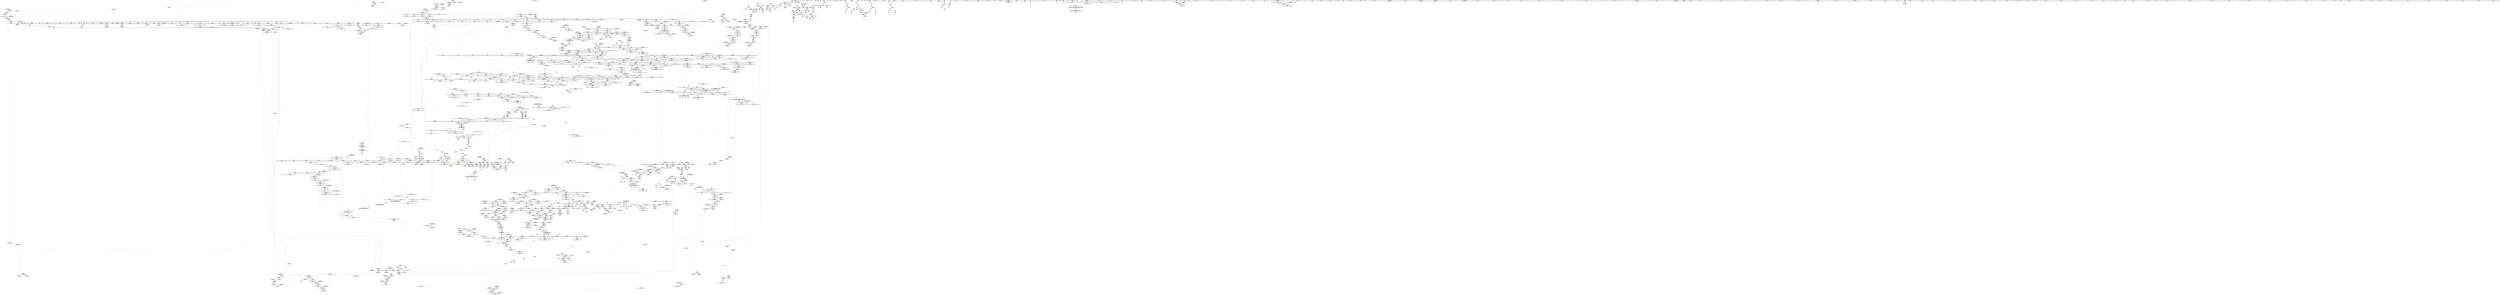 digraph "SVFG" {
	label="SVFG";

	Node0x55ba0a1bb7e0 [shape=record,color=grey,label="{NodeID: 0\nNullPtr|{|<s41>108}}"];
	Node0x55ba0a1bb7e0 -> Node0x55ba0a7763d0[style=solid];
	Node0x55ba0a1bb7e0 -> Node0x55ba0a7764d0[style=solid];
	Node0x55ba0a1bb7e0 -> Node0x55ba0a7765a0[style=solid];
	Node0x55ba0a1bb7e0 -> Node0x55ba0a776670[style=solid];
	Node0x55ba0a1bb7e0 -> Node0x55ba0a776740[style=solid];
	Node0x55ba0a1bb7e0 -> Node0x55ba0a776810[style=solid];
	Node0x55ba0a1bb7e0 -> Node0x55ba0a7768e0[style=solid];
	Node0x55ba0a1bb7e0 -> Node0x55ba0a7769b0[style=solid];
	Node0x55ba0a1bb7e0 -> Node0x55ba0a776a80[style=solid];
	Node0x55ba0a1bb7e0 -> Node0x55ba0a776b50[style=solid];
	Node0x55ba0a1bb7e0 -> Node0x55ba0a776c20[style=solid];
	Node0x55ba0a1bb7e0 -> Node0x55ba0a776cf0[style=solid];
	Node0x55ba0a1bb7e0 -> Node0x55ba0a776dc0[style=solid];
	Node0x55ba0a1bb7e0 -> Node0x55ba0a776e90[style=solid];
	Node0x55ba0a1bb7e0 -> Node0x55ba0a776f60[style=solid];
	Node0x55ba0a1bb7e0 -> Node0x55ba0a777030[style=solid];
	Node0x55ba0a1bb7e0 -> Node0x55ba0a777100[style=solid];
	Node0x55ba0a1bb7e0 -> Node0x55ba0a7771d0[style=solid];
	Node0x55ba0a1bb7e0 -> Node0x55ba0a7772a0[style=solid];
	Node0x55ba0a1bb7e0 -> Node0x55ba0a777370[style=solid];
	Node0x55ba0a1bb7e0 -> Node0x55ba0a777440[style=solid];
	Node0x55ba0a1bb7e0 -> Node0x55ba0a777510[style=solid];
	Node0x55ba0a1bb7e0 -> Node0x55ba0a7775e0[style=solid];
	Node0x55ba0a1bb7e0 -> Node0x55ba0a7776b0[style=solid];
	Node0x55ba0a1bb7e0 -> Node0x55ba0a777780[style=solid];
	Node0x55ba0a1bb7e0 -> Node0x55ba0a777850[style=solid];
	Node0x55ba0a1bb7e0 -> Node0x55ba0a777920[style=solid];
	Node0x55ba0a1bb7e0 -> Node0x55ba0a7779f0[style=solid];
	Node0x55ba0a1bb7e0 -> Node0x55ba0a777ac0[style=solid];
	Node0x55ba0a1bb7e0 -> Node0x55ba0a777b90[style=solid];
	Node0x55ba0a1bb7e0 -> Node0x55ba0a777c60[style=solid];
	Node0x55ba0a1bb7e0 -> Node0x55ba0a777d30[style=solid];
	Node0x55ba0a1bb7e0 -> Node0x55ba0a777e00[style=solid];
	Node0x55ba0a1bb7e0 -> Node0x55ba0a777ed0[style=solid];
	Node0x55ba0a1bb7e0 -> Node0x55ba0a7abac0[style=solid];
	Node0x55ba0a1bb7e0 -> Node0x55ba0a7abb90[style=solid];
	Node0x55ba0a1bb7e0 -> Node0x55ba0a7abc60[style=solid];
	Node0x55ba0a1bb7e0 -> Node0x55ba0a7adf50[style=solid];
	Node0x55ba0a1bb7e0 -> Node0x55ba09f50600[style=solid];
	Node0x55ba0a1bb7e0 -> Node0x55ba0a7e4f60[style=solid];
	Node0x55ba0a1bb7e0 -> Node0x55ba0a7e53e0[style=solid];
	Node0x55ba0a1bb7e0:s41 -> Node0x55ba0a90b640[style=solid,color=red];
	Node0x55ba0a76f0e0 [shape=record,color=black,label="{NodeID: 443\n1033\<--981\n\<--this1\n_ZNSt6vectorISt4pairIiiESaIS1_EE17_M_realloc_insertIJS1_EEEvN9__gnu_cxx17__normal_iteratorIPS1_S3_EEDpOT_\n}"];
	Node0x55ba0a76f0e0 -> Node0x55ba0a789170[style=solid];
	Node0x55ba0a76f0e0 -> Node0x55ba0a789240[style=solid];
	Node0x55ba0a7c1810 [shape=record,color=black,label="{NodeID: 3100\n538 = PHI(47, 47, )\n0th arg _ZNSt6vectorISt4pairIiiESaIS1_EED2Ev }"];
	Node0x55ba0a7c1810 -> Node0x55ba0a7ab1d0[style=solid];
	Node0x55ba0a7e2e60 [shape=record,color=grey,label="{NodeID: 1993\n1368 = Binary(1366, 1367, )\n}"];
	Node0x55ba0a7e2e60 -> Node0x55ba0a7e2ce0[style=solid];
	Node0x55ba0a77e460 [shape=record,color=red,label="{NodeID: 886\n873\<--865\nthis1\<--this.addr\n_ZNSt6vectorISt4pairIiiESaIS1_EE12emplace_backIJS1_EEEvDpOT_\n|{|<s5>59|<s6>61}}"];
	Node0x55ba0a77e460 -> Node0x55ba0a76e650[style=solid];
	Node0x55ba0a77e460 -> Node0x55ba0a76e720[style=solid];
	Node0x55ba0a77e460 -> Node0x55ba0a76e7f0[style=solid];
	Node0x55ba0a77e460 -> Node0x55ba0a76e8c0[style=solid];
	Node0x55ba0a77e460 -> Node0x55ba0a76e990[style=solid];
	Node0x55ba0a77e460:s5 -> Node0x55ba0a7c2080[style=solid,color=red];
	Node0x55ba0a77e460:s6 -> Node0x55ba0a7c22e0[style=solid,color=red];
	Node0x55ba0a867eb0 [shape=record,color=yellow,style=double,label="{NodeID: 2436\n40V_1 = ENCHI(MR_40V_0)\npts\{1467 \}\nFun[_ZSt18__next_permutationIN9__gnu_cxx17__normal_iteratorIPSt4pairIiiESt6vectorIS3_SaIS3_EEEENS0_5__ops15_Iter_less_iterEEbT_SB_T0_]|{|<s1>145|<s2>150|<s3>153|<s4>162|<s5>162}}"];
	Node0x55ba0a867eb0 -> Node0x55ba0a841280[style=dashed];
	Node0x55ba0a867eb0:s1 -> Node0x55ba0a85d9a0[style=dashed,color=red];
	Node0x55ba0a867eb0:s2 -> Node0x55ba0a85d9a0[style=dashed,color=red];
	Node0x55ba0a867eb0:s3 -> Node0x55ba0a860e50[style=dashed,color=red];
	Node0x55ba0a867eb0:s4 -> Node0x55ba0a83ae80[style=dashed,color=red];
	Node0x55ba0a867eb0:s5 -> Node0x55ba0a841780[style=dashed,color=red];
	Node0x55ba0a7b44e0 [shape=record,color=blue, style = dotted,label="{NodeID: 1329\n2277\<--2279\noffset_0\<--dummyVal\n_ZSt9__reverseIN9__gnu_cxx17__normal_iteratorIPSt4pairIiiESt6vectorIS3_SaIS3_EEEEEvT_S9_St26random_access_iterator_tag\n}"];
	Node0x55ba0a7b44e0 -> Node0x55ba0a7a54d0[style=dashed];
	Node0x55ba0a7b44e0 -> Node0x55ba0a7b44e0[style=dashed];
	Node0x55ba0a7b44e0 -> Node0x55ba0a83c280[style=dashed];
	Node0x55ba0a7677f0 [shape=record,color=green,label="{NodeID: 222\n1420\<--1421\nthis.addr\<--this.addr_field_insensitive\n_ZNK9__gnu_cxx13new_allocatorISt4pairIiiEE8max_sizeEv\n}"];
	Node0x55ba0a7677f0 -> Node0x55ba0a7a20d0[style=solid];
	Node0x55ba0a7677f0 -> Node0x55ba0a7b0170[style=solid];
	Node0x55ba0a885d20 [shape=record,color=yellow,style=double,label="{NodeID: 2879\n494V_8 = CSCHI(MR_494V_7)\npts\{17890000 \}\nCS[]|{|<s6>158}}"];
	Node0x55ba0a885d20 -> Node0x55ba0a7a7960[style=dashed];
	Node0x55ba0a885d20 -> Node0x55ba0a7a7bd0[style=dashed];
	Node0x55ba0a885d20 -> Node0x55ba0a7a7ca0[style=dashed];
	Node0x55ba0a885d20 -> Node0x55ba0a7a7d70[style=dashed];
	Node0x55ba0a885d20 -> Node0x55ba0a83d180[style=dashed];
	Node0x55ba0a885d20 -> Node0x55ba0a843a80[style=dashed];
	Node0x55ba0a885d20:s6 -> Node0x55ba0a85b640[style=dashed,color=red];
	Node0x55ba0a78a900 [shape=record,color=purple,label="{NodeID: 665\n1359\<--1358\n_M_impl\<--\n_ZNKSt6vectorISt4pairIiiESaIS1_EE4sizeEv\n}"];
	Node0x55ba0a7a9150 [shape=record,color=blue,label="{NodeID: 1108\n57\<--177\nehselector.slot\<--\nmain\n}"];
	Node0x55ba0a7a9150 -> Node0x55ba0a779730[style=dashed];
	Node0x55ba0a1bb870 [shape=record,color=green,label="{NodeID: 1\n5\<--1\n\<--dummyObj\nCan only get source location for instruction, argument, global var or function.}"];
	Node0x55ba0a76f1b0 [shape=record,color=black,label="{NodeID: 444\n1038\<--981\n\<--this1\n_ZNSt6vectorISt4pairIiiESaIS1_EE17_M_realloc_insertIJS1_EEEvN9__gnu_cxx17__normal_iteratorIPS1_S3_EEDpOT_\n|{<s0>74}}"];
	Node0x55ba0a76f1b0:s0 -> Node0x55ba0a7c1600[style=solid,color=red];
	Node0x55ba0a7c1960 [shape=record,color=black,label="{NodeID: 3101\n1374 = PHI(1184, )\n0th arg _ZSt3maxImERKT_S2_S2_ }"];
	Node0x55ba0a7c1960 -> Node0x55ba0a7afc90[style=solid];
	Node0x55ba0a7e2fe0 [shape=record,color=grey,label="{NodeID: 1994\n171 = Binary(170, 95, )\n}"];
	Node0x55ba0a7e2fe0 -> Node0x55ba0a7a8fb0[style=solid];
	Node0x55ba0a77e530 [shape=record,color=red,label="{NodeID: 887\n891\<--867\n\<--__args.addr\n_ZNSt6vectorISt4pairIiiESaIS1_EE12emplace_backIJS1_EEEvDpOT_\n|{<s0>57}}"];
	Node0x55ba0a77e530:s0 -> Node0x55ba0a7c1140[style=solid,color=red];
	Node0x55ba0a7b45b0 [shape=record,color=blue,label="{NodeID: 1330\n2065\<--2062\n.addr\<--\n_ZSt19__iterator_categoryIN9__gnu_cxx17__normal_iteratorIPSt4pairIiiESt6vectorIS3_SaIS3_EEEEENSt15iterator_traitsIT_E17iterator_categoryERKSA_\n}"];
	Node0x55ba0a7678c0 [shape=record,color=green,label="{NodeID: 223\n1429\<--1430\n__a.addr\<--__a.addr_field_insensitive\n_ZNSt16allocator_traitsISaISt4pairIiiEEE8allocateERS2_m\n}"];
	Node0x55ba0a7678c0 -> Node0x55ba0a7a21a0[style=solid];
	Node0x55ba0a7678c0 -> Node0x55ba0a7b0240[style=solid];
	Node0x55ba0a78a9d0 [shape=record,color=purple,label="{NodeID: 666\n1360\<--1358\n_M_finish\<--\n_ZNKSt6vectorISt4pairIiiESaIS1_EE4sizeEv\n}"];
	Node0x55ba0a78a9d0 -> Node0x55ba0a7a17e0[style=solid];
	Node0x55ba0a85a440 [shape=record,color=yellow,style=double,label="{NodeID: 2216\n40V_1 = ENCHI(MR_40V_0)\npts\{1467 \}\nFun[_ZSt18uninitialized_copyISt13move_iteratorIPSt4pairIiiEES3_ET0_T_S6_S5_]|{<s0>118}}"];
	Node0x55ba0a85a440:s0 -> Node0x55ba0a848a80[style=dashed,color=red];
	Node0x55ba0a7a9220 [shape=record,color=blue,label="{NodeID: 1109\n49\<--185\ni26\<--inc40\nmain\n}"];
	Node0x55ba0a7a9220 -> Node0x55ba0a846780[style=dashed];
	Node0x55ba0a75f780 [shape=record,color=green,label="{NodeID: 2\n10\<--1\n\<--dummyObj\nCan only get source location for instruction, argument, global var or function.}"];
	Node0x55ba0a76f280 [shape=record,color=black,label="{NodeID: 445\n1054\<--981\n\<--this1\n_ZNSt6vectorISt4pairIiiESaIS1_EE17_M_realloc_insertIJS1_EEEvN9__gnu_cxx17__normal_iteratorIPS1_S3_EEDpOT_\n}"];
	Node0x55ba0a76f280 -> Node0x55ba0a789310[style=solid];
	Node0x55ba0a7c1a70 [shape=record,color=black,label="{NodeID: 3102\n1375 = PHI(1178, )\n1st arg _ZSt3maxImERKT_S2_S2_ }"];
	Node0x55ba0a7c1a70 -> Node0x55ba0a7afd60[style=solid];
	Node0x55ba0a7e3160 [shape=record,color=grey,label="{NodeID: 1995\n185 = Binary(184, 95, )\n}"];
	Node0x55ba0a7e3160 -> Node0x55ba0a7a9220[style=solid];
	Node0x55ba0a77e600 [shape=record,color=red,label="{NodeID: 888\n908\<--867\n\<--__args.addr\n_ZNSt6vectorISt4pairIiiESaIS1_EE12emplace_backIJS1_EEEvDpOT_\n|{<s0>60}}"];
	Node0x55ba0a77e600:s0 -> Node0x55ba0a7c1140[style=solid,color=red];
	Node0x55ba0a7b4680 [shape=record,color=blue,label="{NodeID: 1331\n2072\<--2070\n__x.addr\<--__x\n_ZStltIiiEbRKSt4pairIT_T0_ES5_\n}"];
	Node0x55ba0a7b4680 -> Node0x55ba0a7a55a0[style=dashed];
	Node0x55ba0a7b4680 -> Node0x55ba0a7a5670[style=dashed];
	Node0x55ba0a7b4680 -> Node0x55ba0a7a5740[style=dashed];
	Node0x55ba0a767990 [shape=record,color=green,label="{NodeID: 224\n1431\<--1432\n__n.addr\<--__n.addr_field_insensitive\n_ZNSt16allocator_traitsISaISt4pairIiiEEE8allocateERS2_m\n}"];
	Node0x55ba0a767990 -> Node0x55ba0a7a2270[style=solid];
	Node0x55ba0a767990 -> Node0x55ba0a7b0310[style=solid];
	Node0x55ba0a885fe0 [shape=record,color=yellow,style=double,label="{NodeID: 2881\n40V_3 = CSCHI(MR_40V_1)\npts\{1467 \}\nCS[]|{<s0>157|<s1>157}}"];
	Node0x55ba0a885fe0:s0 -> Node0x55ba0a83ae80[style=dashed,color=red];
	Node0x55ba0a885fe0:s1 -> Node0x55ba0a841780[style=dashed,color=red];
	Node0x55ba0a78aaa0 [shape=record,color=purple,label="{NodeID: 667\n1363\<--1362\n_M_impl2\<--\n_ZNKSt6vectorISt4pairIiiESaIS1_EE4sizeEv\n}"];
	Node0x55ba0a7a92f0 [shape=record,color=blue,label="{NodeID: 1110\n59\<--189\nans\<--\nmain\n}"];
	Node0x55ba0a7a92f0 -> Node0x55ba0a849e80[style=dashed];
	Node0x55ba0a75ee60 [shape=record,color=green,label="{NodeID: 3\n16\<--1\n.str\<--dummyObj\nGlob }"];
	Node0x55ba0a76f350 [shape=record,color=black,label="{NodeID: 446\n1074\<--981\n\<--this1\n_ZNSt6vectorISt4pairIiiESaIS1_EE17_M_realloc_insertIJS1_EEEvN9__gnu_cxx17__normal_iteratorIPS1_S3_EEDpOT_\n|{<s0>79}}"];
	Node0x55ba0a76f350:s0 -> Node0x55ba0a7c1600[style=solid,color=red];
	Node0x55ba0a7c1b80 [shape=record,color=black,label="{NodeID: 3103\n1683 = PHI(1593, )\n0th arg _ZSt11__addressofISt4pairIiiEEPT_RS2_ }"];
	Node0x55ba0a7c1b80 -> Node0x55ba0a7b1d10[style=solid];
	Node0x55ba0a7e32e0 [shape=record,color=grey,label="{NodeID: 1996\n271 = Binary(270, 123, )\n}"];
	Node0x55ba0a7e32e0 -> Node0x55ba0a76c840[style=solid];
	Node0x55ba0a77e6d0 [shape=record,color=red,label="{NodeID: 889\n877\<--876\n\<--_M_finish\n_ZNSt6vectorISt4pairIiiESaIS1_EE12emplace_backIJS1_EEEvDpOT_\n}"];
	Node0x55ba0a77e6d0 -> Node0x55ba0a7e5860[style=solid];
	Node0x55ba0a7b4750 [shape=record,color=blue,label="{NodeID: 1332\n2074\<--2071\n__y.addr\<--__y\n_ZStltIiiEbRKSt4pairIT_T0_ES5_\n}"];
	Node0x55ba0a7b4750 -> Node0x55ba0a7a5810[style=dashed];
	Node0x55ba0a7b4750 -> Node0x55ba0a7a58e0[style=dashed];
	Node0x55ba0a7b4750 -> Node0x55ba0a7a59b0[style=dashed];
	Node0x55ba0a767a60 [shape=record,color=green,label="{NodeID: 225\n1439\<--1440\n_ZN9__gnu_cxx13new_allocatorISt4pairIiiEE8allocateEmPKv\<--_ZN9__gnu_cxx13new_allocatorISt4pairIiiEE8allocateEmPKv_field_insensitive\n}"];
	Node0x55ba0a78ab70 [shape=record,color=purple,label="{NodeID: 668\n1364\<--1362\n_M_start\<--\n_ZNKSt6vectorISt4pairIiiESaIS1_EE4sizeEv\n}"];
	Node0x55ba0a78ab70 -> Node0x55ba0a7a18b0[style=solid];
	Node0x55ba0a7a93c0 [shape=record,color=blue,label="{NodeID: 1111\n194\<--191\ncoerce.dive\<--call42\nmain\n}"];
	Node0x55ba0a7a93c0 -> Node0x55ba0a77a770[style=dashed];
	Node0x55ba0a7a93c0 -> Node0x55ba0a7a93c0[style=dashed];
	Node0x55ba0a7a93c0 -> Node0x55ba0a852f80[style=dashed];
	Node0x55ba0a75f1a0 [shape=record,color=green,label="{NodeID: 4\n18\<--1\n.str.1\<--dummyObj\nGlob }"];
	Node0x55ba0a76f420 [shape=record,color=black,label="{NodeID: 447\n1078\<--981\n\<--this1\n_ZNSt6vectorISt4pairIiiESaIS1_EE17_M_realloc_insertIJS1_EEEvN9__gnu_cxx17__normal_iteratorIPS1_S3_EEDpOT_\n|{<s0>81}}"];
	Node0x55ba0a76f420:s0 -> Node0x55ba0a907d80[style=solid,color=red];
	Node0x55ba0a7c1c90 [shape=record,color=black,label="{NodeID: 3104\n1763 = PHI(432, 449, )\n0th arg _ZN9__gnu_cxx17__normal_iteratorIPSt4pairIiiESt6vectorIS2_SaIS2_EEEC2ERKS3_ }"];
	Node0x55ba0a7c1c90 -> Node0x55ba0a7b26d0[style=solid];
	Node0x55ba0a7e3460 [shape=record,color=grey,label="{NodeID: 1997\n275 = Binary(266, 274, )\n}"];
	Node0x55ba0a7e3460 -> Node0x55ba0a7e2560[style=solid];
	Node0x55ba0a77e7a0 [shape=record,color=red,label="{NodeID: 890\n881\<--880\n\<--_M_end_of_storage\n_ZNSt6vectorISt4pairIiiESaIS1_EE12emplace_backIJS1_EEEvDpOT_\n}"];
	Node0x55ba0a77e7a0 -> Node0x55ba0a7e5860[style=solid];
	Node0x55ba0a7b4820 [shape=record,color=blue,label="{NodeID: 1333\n2108\<--2107\nthis.addr\<--this\n_ZNK9__gnu_cxx17__normal_iteratorIPSt4pairIiiESt6vectorIS2_SaIS2_EEEdeEv\n}"];
	Node0x55ba0a7b4820 -> Node0x55ba0a7a5f60[style=dashed];
	Node0x55ba0a767b60 [shape=record,color=green,label="{NodeID: 226\n1446\<--1447\nthis.addr\<--this.addr_field_insensitive\n_ZN9__gnu_cxx13new_allocatorISt4pairIiiEE8allocateEmPKv\n}"];
	Node0x55ba0a767b60 -> Node0x55ba0a7a2340[style=solid];
	Node0x55ba0a767b60 -> Node0x55ba0a7b03e0[style=solid];
	Node0x55ba0a78ac40 [shape=record,color=purple,label="{NodeID: 669\n1415\<--1414\n_M_impl\<--this1\n_ZNKSt12_Vector_baseISt4pairIiiESaIS1_EE19_M_get_Tp_allocatorEv\n}"];
	Node0x55ba0a78ac40 -> Node0x55ba0a7816c0[style=solid];
	Node0x55ba0a7a9490 [shape=record,color=blue,label="{NodeID: 1112\n199\<--196\ncoerce.dive45\<--call44\nmain\n}"];
	Node0x55ba0a7a9490 -> Node0x55ba0a77a840[style=dashed];
	Node0x55ba0a7a9490 -> Node0x55ba0a7a9490[style=dashed];
	Node0x55ba0a7a9490 -> Node0x55ba0a853480[style=dashed];
	Node0x55ba0a75f260 [shape=record,color=green,label="{NodeID: 5\n20\<--1\nstdin\<--dummyObj\nGlob }"];
	Node0x55ba0a76f4f0 [shape=record,color=black,label="{NodeID: 448\n1086\<--981\n\<--this1\n_ZNSt6vectorISt4pairIiiESaIS1_EE17_M_realloc_insertIJS1_EEEvN9__gnu_cxx17__normal_iteratorIPS1_S3_EEDpOT_\n}"];
	Node0x55ba0a76f4f0 -> Node0x55ba0a7893e0[style=solid];
	Node0x55ba0a76f4f0 -> Node0x55ba0a7894b0[style=solid];
	Node0x55ba0a7c1de0 [shape=record,color=black,label="{NodeID: 3105\n1764 = PHI(440, 457, )\n1st arg _ZN9__gnu_cxx17__normal_iteratorIPSt4pairIiiESt6vectorIS2_SaIS2_EEEC2ERKS3_ }"];
	Node0x55ba0a7c1de0 -> Node0x55ba0a7b27a0[style=solid];
	Node0x55ba0a7e35e0 [shape=record,color=grey,label="{NodeID: 1998\n1465 = Binary(1464, 413, )\n}"];
	Node0x55ba0a77e870 [shape=record,color=red,label="{NodeID: 891\n890\<--889\n\<--_M_finish5\n_ZNSt6vectorISt4pairIiiESaIS1_EE12emplace_backIJS1_EEEvDpOT_\n|{<s0>58}}"];
	Node0x55ba0a77e870:s0 -> Node0x55ba0a909f00[style=solid,color=red];
	Node0x55ba0a7b48f0 [shape=record,color=blue,label="{NodeID: 1334\n2118\<--2116\n__x.addr\<--__x\n_ZSt4swapIiiENSt9enable_ifIXsr6__and_ISt14__is_swappableIT_ES1_IT0_EEE5valueEvE4typeERSt4pairIS2_S4_ESA_\n}"];
	Node0x55ba0a7b48f0 -> Node0x55ba0a7a6100[style=dashed];
	Node0x55ba0a767c30 [shape=record,color=green,label="{NodeID: 227\n1448\<--1449\n__n.addr\<--__n.addr_field_insensitive\n_ZN9__gnu_cxx13new_allocatorISt4pairIiiEE8allocateEmPKv\n}"];
	Node0x55ba0a767c30 -> Node0x55ba0a7a2410[style=solid];
	Node0x55ba0a767c30 -> Node0x55ba0a7a24e0[style=solid];
	Node0x55ba0a767c30 -> Node0x55ba0a7b04b0[style=solid];
	Node0x55ba0a886400 [shape=record,color=yellow,style=double,label="{NodeID: 2884\n40V_2 = CSCHI(MR_40V_1)\npts\{1467 \}\nCS[]|{<s0>153|<s1>176}}"];
	Node0x55ba0a886400:s0 -> Node0x55ba0a885fe0[style=dashed,color=blue];
	Node0x55ba0a886400:s1 -> Node0x55ba0a841780[style=dashed,color=blue];
	Node0x55ba0a78ad10 [shape=record,color=purple,label="{NodeID: 670\n1492\<--1480\ncoerce.dive\<--__first\n_ZSt22__uninitialized_copy_aISt13move_iteratorIPSt4pairIiiEES3_S2_ET0_T_S6_S5_RSaIT1_E\n}"];
	Node0x55ba0a78ad10 -> Node0x55ba0a7b0650[style=solid];
	Node0x55ba0a7a9560 [shape=record,color=blue,label="{NodeID: 1113\n65\<--10\nval\<--\nmain\n}"];
	Node0x55ba0a7a9560 -> Node0x55ba0a834080[style=dashed];
	Node0x55ba0a75f320 [shape=record,color=green,label="{NodeID: 6\n21\<--1\n.str.2\<--dummyObj\nGlob }"];
	Node0x55ba0a76f5c0 [shape=record,color=black,label="{NodeID: 449\n1090\<--981\n\<--this1\n_ZNSt6vectorISt4pairIiiESaIS1_EE17_M_realloc_insertIJS1_EEEvN9__gnu_cxx17__normal_iteratorIPS1_S3_EEDpOT_\n}"];
	Node0x55ba0a76f5c0 -> Node0x55ba0a789580[style=solid];
	Node0x55ba0a76f5c0 -> Node0x55ba0a789650[style=solid];
	Node0x55ba0a7c1f30 [shape=record,color=black,label="{NodeID: 3106\n1958 = PHI(1788, 2023, )\n0th arg _ZN9__gnu_cxx17__normal_iteratorIPSt4pairIiiESt6vectorIS2_SaIS2_EEEppEv }"];
	Node0x55ba0a7c1f30 -> Node0x55ba0a7b3b20[style=solid];
	Node0x55ba0a7e3760 [shape=record,color=grey,label="{NodeID: 1999\n232 = Binary(231, 95, )\n}"];
	Node0x55ba0a7e3760 -> Node0x55ba0a7a97d0[style=solid];
	Node0x55ba0a77e940 [shape=record,color=red,label="{NodeID: 892\n901\<--900\n\<--_M_finish7\n_ZNSt6vectorISt4pairIiiESaIS1_EE12emplace_backIJS1_EEEvDpOT_\n}"];
	Node0x55ba0a77e940 -> Node0x55ba0a788bc0[style=solid];
	Node0x55ba0a7b49c0 [shape=record,color=blue,label="{NodeID: 1335\n2120\<--2117\n__y.addr\<--__y\n_ZSt4swapIiiENSt9enable_ifIXsr6__and_ISt14__is_swappableIT_ES1_IT0_EEE5valueEvE4typeERSt4pairIS2_S4_ESA_\n}"];
	Node0x55ba0a7b49c0 -> Node0x55ba0a7a61d0[style=dashed];
	Node0x55ba0a767d00 [shape=record,color=green,label="{NodeID: 228\n1450\<--1451\n.addr\<--.addr_field_insensitive\n_ZN9__gnu_cxx13new_allocatorISt4pairIiiEE8allocateEmPKv\n}"];
	Node0x55ba0a767d00 -> Node0x55ba0a7b0580[style=solid];
	Node0x55ba0a78ade0 [shape=record,color=purple,label="{NodeID: 671\n1494\<--1482\ncoerce.dive1\<--__last\n_ZSt22__uninitialized_copy_aISt13move_iteratorIPSt4pairIiiEES3_S2_ET0_T_S6_S5_RSaIT1_E\n}"];
	Node0x55ba0a78ade0 -> Node0x55ba0a7b0720[style=solid];
	Node0x55ba0a7a9630 [shape=record,color=blue,label="{NodeID: 1114\n69\<--5\ni50\<--\nmain\n}"];
	Node0x55ba0a7a9630 -> Node0x55ba0a7799a0[style=dashed];
	Node0x55ba0a7a9630 -> Node0x55ba0a779a70[style=dashed];
	Node0x55ba0a7a9630 -> Node0x55ba0a779b40[style=dashed];
	Node0x55ba0a7a9630 -> Node0x55ba0a779c10[style=dashed];
	Node0x55ba0a7a9630 -> Node0x55ba0a7a9630[style=dashed];
	Node0x55ba0a7a9630 -> Node0x55ba0a7a97d0[style=dashed];
	Node0x55ba0a7a9630 -> Node0x55ba0a850280[style=dashed];
	Node0x55ba0a75fcd0 [shape=record,color=green,label="{NodeID: 7\n23\<--1\n.str.3\<--dummyObj\nGlob }"];
	Node0x55ba0a76f690 [shape=record,color=black,label="{NodeID: 450\n1094\<--981\n\<--this1\n_ZNSt6vectorISt4pairIiiESaIS1_EE17_M_realloc_insertIJS1_EEEvN9__gnu_cxx17__normal_iteratorIPS1_S3_EEDpOT_\n|{<s0>83}}"];
	Node0x55ba0a76f690:s0 -> Node0x55ba0a7c1600[style=solid,color=red];
	Node0x55ba0a7c2080 [shape=record,color=black,label="{NodeID: 3107\n448 = PHI(47, 873, )\n0th arg _ZNSt6vectorISt4pairIiiESaIS1_EE3endEv }"];
	Node0x55ba0a7c2080 -> Node0x55ba0a7aa8e0[style=solid];
	Node0x55ba0a7e38e0 [shape=record,color=grey,label="{NodeID: 2000\n1883 = Binary(1882, 1662, )\n}"];
	Node0x55ba0a77ea10 [shape=record,color=red,label="{NodeID: 893\n911\<--910\n\<--coerce.dive10\n_ZNSt6vectorISt4pairIiiESaIS1_EE12emplace_backIJS1_EEEvDpOT_\n|{<s0>61}}"];
	Node0x55ba0a77ea10:s0 -> Node0x55ba0a7c23f0[style=solid,color=red];
	Node0x55ba0a7b4a90 [shape=record,color=blue,label="{NodeID: 1336\n2133\<--2131\nthis.addr\<--this\n_ZNSt4pairIiiE4swapERS0_\n}"];
	Node0x55ba0a7b4a90 -> Node0x55ba0a7a62a0[style=dashed];
	Node0x55ba0a770150 [shape=record,color=green,label="{NodeID: 229\n1461\<--1462\n_ZSt17__throw_bad_allocv\<--_ZSt17__throw_bad_allocv_field_insensitive\n}"];
	Node0x55ba0a78aeb0 [shape=record,color=purple,label="{NodeID: 672\n1505\<--1488\ncoerce.dive3\<--agg.tmp\n_ZSt22__uninitialized_copy_aISt13move_iteratorIPSt4pairIiiEES3_S2_ET0_T_S6_S5_RSaIT1_E\n}"];
	Node0x55ba0a78aeb0 -> Node0x55ba0a7a2680[style=solid];
	Node0x55ba0a7a9700 [shape=record,color=blue,label="{NodeID: 1115\n228\<--225\narrayidx57\<--\nmain\n}"];
	Node0x55ba0a7a9700 -> Node0x55ba0a7a9700[style=dashed];
	Node0x55ba0a7a9700 -> Node0x55ba0a835980[style=dashed];
	Node0x55ba0a75fd60 [shape=record,color=green,label="{NodeID: 8\n25\<--1\nstdout\<--dummyObj\nGlob }"];
	Node0x55ba0a76f760 [shape=record,color=black,label="{NodeID: 451\n1097\<--981\n\<--this1\n_ZNSt6vectorISt4pairIiiESaIS1_EE17_M_realloc_insertIJS1_EEEvN9__gnu_cxx17__normal_iteratorIPS1_S3_EEDpOT_\n|{<s0>85}}"];
	Node0x55ba0a76f760:s0 -> Node0x55ba0a907d80[style=solid,color=red];
	Node0x55ba0a7c21d0 [shape=record,color=black,label="{NodeID: 3108\n1410 = PHI(1344, )\n0th arg _ZNKSt12_Vector_baseISt4pairIiiESaIS1_EE19_M_get_Tp_allocatorEv }"];
	Node0x55ba0a7c21d0 -> Node0x55ba0a7b00a0[style=solid];
	Node0x55ba0a7e3a60 [shape=record,color=grey,label="{NodeID: 2001\n1196 = Binary(1190, 1193, )\n}"];
	Node0x55ba0a7e3a60 -> Node0x55ba0a7e5fe0[style=solid];
	Node0x55ba0a77eae0 [shape=record,color=red,label="{NodeID: 894\n922\<--919\n\<--__t.addr\n_ZSt4moveIRSt4pairIiiEEONSt16remove_referenceIT_E4typeEOS4_\n}"];
	Node0x55ba0a77eae0 -> Node0x55ba0a76eb30[style=solid];
	Node0x55ba0a7b4b60 [shape=record,color=blue,label="{NodeID: 1337\n2135\<--2132\n__p.addr\<--__p\n_ZNSt4pairIiiE4swapERS0_\n}"];
	Node0x55ba0a7b4b60 -> Node0x55ba0a7a6370[style=dashed];
	Node0x55ba0a7b4b60 -> Node0x55ba0a7a6440[style=dashed];
	Node0x55ba0a770250 [shape=record,color=green,label="{NodeID: 230\n1466\<--1467\ncall2\<--call2_field_insensitive\n_ZN9__gnu_cxx13new_allocatorISt4pairIiiEE8allocateEmPKv\n}"];
	Node0x55ba0a770250 -> Node0x55ba0a781ad0[style=solid];
	Node0x55ba0a78af80 [shape=record,color=purple,label="{NodeID: 673\n1507\<--1490\ncoerce.dive4\<--agg.tmp2\n_ZSt22__uninitialized_copy_aISt13move_iteratorIPSt4pairIiiEES3_S2_ET0_T_S6_S5_RSaIT1_E\n}"];
	Node0x55ba0a78af80 -> Node0x55ba0a7a2750[style=solid];
	Node0x55ba0a7a97d0 [shape=record,color=blue,label="{NodeID: 1116\n69\<--232\ni50\<--inc59\nmain\n}"];
	Node0x55ba0a7a97d0 -> Node0x55ba0a7799a0[style=dashed];
	Node0x55ba0a7a97d0 -> Node0x55ba0a779a70[style=dashed];
	Node0x55ba0a7a97d0 -> Node0x55ba0a779b40[style=dashed];
	Node0x55ba0a7a97d0 -> Node0x55ba0a779c10[style=dashed];
	Node0x55ba0a7a97d0 -> Node0x55ba0a7a9630[style=dashed];
	Node0x55ba0a7a97d0 -> Node0x55ba0a7a97d0[style=dashed];
	Node0x55ba0a7a97d0 -> Node0x55ba0a850280[style=dashed];
	Node0x55ba0a75fdf0 [shape=record,color=green,label="{NodeID: 9\n26\<--1\n.str.4\<--dummyObj\nGlob }"];
	Node0x55ba0a76f830 [shape=record,color=black,label="{NodeID: 452\n1098\<--981\n\<--this1\n_ZNSt6vectorISt4pairIiiESaIS1_EE17_M_realloc_insertIJS1_EEEvN9__gnu_cxx17__normal_iteratorIPS1_S3_EEDpOT_\n}"];
	Node0x55ba0a76f830 -> Node0x55ba0a789720[style=solid];
	Node0x55ba0a76f830 -> Node0x55ba0a7897f0[style=solid];
	Node0x55ba0a7c22e0 [shape=record,color=black,label="{NodeID: 3109\n954 = PHI(873, )\n0th arg _ZNSt6vectorISt4pairIiiESaIS1_EE17_M_realloc_insertIJS1_EEEvN9__gnu_cxx17__normal_iteratorIPS1_S3_EEDpOT_ }"];
	Node0x55ba0a7c22e0 -> Node0x55ba0a7ad9a0[style=solid];
	Node0x55ba0a7e3be0 [shape=record,color=grey,label="{NodeID: 2002\n122 = cmp(121, 123, )\n}"];
	Node0x55ba0a77ebb0 [shape=record,color=red,label="{NodeID: 895\n937\<--928\n\<--__a.addr\n_ZNSt16allocator_traitsISaISt4pairIiiEEE9constructIS1_JS1_EEEvRS2_PT_DpOT0_\n}"];
	Node0x55ba0a77ebb0 -> Node0x55ba0a76ec00[style=solid];
	Node0x55ba0a7b4c30 [shape=record,color=blue,label="{NodeID: 1338\n2154\<--2152\n__a.addr\<--__a\n_ZSt4swapIiENSt9enable_ifIXsr6__and_ISt6__not_ISt15__is_tuple_likeIT_EESt21is_move_constructibleIS3_ESt18is_move_assignableIS3_EEE5valueEvE4typeERS3_SC_\n}"];
	Node0x55ba0a7b4c30 -> Node0x55ba0a7a6510[style=dashed];
	Node0x55ba0a7b4c30 -> Node0x55ba0a7a65e0[style=dashed];
	Node0x55ba0a770320 [shape=record,color=green,label="{NodeID: 231\n1468\<--1469\n_Znwm\<--_Znwm_field_insensitive\n}"];
	Node0x55ba0a78b050 [shape=record,color=purple,label="{NodeID: 674\n2214\<--1498\noffset_0\<--\n}"];
	Node0x55ba0a78b050 -> Node0x55ba0a7b0990[style=solid];
	Node0x55ba0a7a98a0 [shape=record,color=blue,label="{NodeID: 1117\n71\<--5\ni61\<--\nmain\n}"];
	Node0x55ba0a7a98a0 -> Node0x55ba0a779ce0[style=dashed];
	Node0x55ba0a7a98a0 -> Node0x55ba0a779db0[style=dashed];
	Node0x55ba0a7a98a0 -> Node0x55ba0a779e80[style=dashed];
	Node0x55ba0a7a98a0 -> Node0x55ba0a779f50[style=dashed];
	Node0x55ba0a7a98a0 -> Node0x55ba0a7a98a0[style=dashed];
	Node0x55ba0a7a98a0 -> Node0x55ba0a7a9e50[style=dashed];
	Node0x55ba0a7a98a0 -> Node0x55ba0a850780[style=dashed];
	Node0x55ba0a75feb0 [shape=record,color=green,label="{NodeID: 10\n28\<--1\n.str.5\<--dummyObj\nGlob }"];
	Node0x55ba0a76f900 [shape=record,color=black,label="{NodeID: 453\n1102\<--981\n\<--this1\n_ZNSt6vectorISt4pairIiiESaIS1_EE17_M_realloc_insertIJS1_EEEvN9__gnu_cxx17__normal_iteratorIPS1_S3_EEDpOT_\n}"];
	Node0x55ba0a76f900 -> Node0x55ba0a7898c0[style=solid];
	Node0x55ba0a76f900 -> Node0x55ba0a789990[style=solid];
	Node0x55ba0a7c23f0 [shape=record,color=black,label="{NodeID: 3110\n955 = PHI(911, )\n1st arg _ZNSt6vectorISt4pairIiiESaIS1_EE17_M_realloc_insertIJS1_EEEvN9__gnu_cxx17__normal_iteratorIPS1_S3_EEDpOT_ }"];
	Node0x55ba0a7c23f0 -> Node0x55ba0a7ad8d0[style=solid];
	Node0x55ba0a7e3d60 [shape=record,color=grey,label="{NodeID: 2003\n2100 = cmp(2096, 2099, )\n}"];
	Node0x55ba0a7e3d60 -> Node0x55ba09f540f0[style=solid];
	Node0x55ba0a77ec80 [shape=record,color=red,label="{NodeID: 896\n939\<--930\n\<--__p.addr\n_ZNSt16allocator_traitsISaISt4pairIiiEEE9constructIS1_JS1_EEEvRS2_PT_DpOT0_\n|{<s0>63}}"];
	Node0x55ba0a77ec80:s0 -> Node0x55ba0a908340[style=solid,color=red];
	Node0x55ba0a7b4d00 [shape=record,color=blue,label="{NodeID: 1339\n2156\<--2153\n__b.addr\<--__b\n_ZSt4swapIiENSt9enable_ifIXsr6__and_ISt6__not_ISt15__is_tuple_likeIT_EESt21is_move_constructibleIS3_ESt18is_move_assignableIS3_EEE5valueEvE4typeERS3_SC_\n}"];
	Node0x55ba0a7b4d00 -> Node0x55ba0a7a66b0[style=dashed];
	Node0x55ba0a7b4d00 -> Node0x55ba0a7a6780[style=dashed];
	Node0x55ba0a770420 [shape=record,color=green,label="{NodeID: 232\n1480\<--1481\n__first\<--__first_field_insensitive\n_ZSt22__uninitialized_copy_aISt13move_iteratorIPSt4pairIiiEES3_S2_ET0_T_S6_S5_RSaIT1_E\n}"];
	Node0x55ba0a770420 -> Node0x55ba0a781c70[style=solid];
	Node0x55ba0a770420 -> Node0x55ba0a78ad10[style=solid];
	Node0x55ba0a886ae0 [shape=record,color=yellow,style=double,label="{NodeID: 2889\n40V_2 = CSCHI(MR_40V_1)\npts\{1467 \}\nCS[]|{<s0>170}}"];
	Node0x55ba0a886ae0:s0 -> Node0x55ba0a886400[style=dashed,color=blue];
	Node0x55ba0a78b120 [shape=record,color=purple,label="{NodeID: 675\n2215\<--1499\noffset_0\<--\n}"];
	Node0x55ba0a78b120 -> Node0x55ba0a7a7210[style=solid];
	Node0x55ba0a7a9970 [shape=record,color=blue,label="{NodeID: 1118\n73\<--247\nleft\<--\nmain\n}"];
	Node0x55ba0a7a9970 -> Node0x55ba0a77a020[style=dashed];
	Node0x55ba0a7a9970 -> Node0x55ba0a77a0f0[style=dashed];
	Node0x55ba0a7a9970 -> Node0x55ba0a77a1c0[style=dashed];
	Node0x55ba0a7a9970 -> Node0x55ba0a7a9970[style=dashed];
	Node0x55ba0a7a9970 -> Node0x55ba0a84b280[style=dashed];
	Node0x55ba0a75ffb0 [shape=record,color=green,label="{NodeID: 11\n30\<--1\n.str.6\<--dummyObj\nGlob }"];
	Node0x55ba0a76f9d0 [shape=record,color=black,label="{NodeID: 454\n1106\<--981\n\<--this1\n_ZNSt6vectorISt4pairIiiESaIS1_EE17_M_realloc_insertIJS1_EEEvN9__gnu_cxx17__normal_iteratorIPS1_S3_EEDpOT_\n}"];
	Node0x55ba0a76f9d0 -> Node0x55ba0a789a60[style=solid];
	Node0x55ba0a76f9d0 -> Node0x55ba0a789b30[style=solid];
	Node0x55ba0a7c2500 [shape=record,color=black,label="{NodeID: 3111\n956 = PHI(909, )\n2nd arg _ZNSt6vectorISt4pairIiiESaIS1_EE17_M_realloc_insertIJS1_EEEvN9__gnu_cxx17__normal_iteratorIPS1_S3_EEDpOT_ }"];
	Node0x55ba0a7c2500 -> Node0x55ba0a7ada70[style=solid];
	Node0x55ba0a7e3ee0 [shape=record,color=grey,label="{NodeID: 2004\n524 = cmp(521, 523, )\n}"];
	Node0x55ba0a77ed50 [shape=record,color=red,label="{NodeID: 897\n940\<--932\n\<--__args.addr\n_ZNSt16allocator_traitsISaISt4pairIiiEEE9constructIS1_JS1_EEEvRS2_PT_DpOT0_\n|{<s0>62}}"];
	Node0x55ba0a77ed50:s0 -> Node0x55ba0a7c1140[style=solid,color=red];
	Node0x55ba0a7b4dd0 [shape=record,color=blue,label="{NodeID: 1340\n2158\<--2166\n__tmp\<--\n_ZSt4swapIiENSt9enable_ifIXsr6__and_ISt6__not_ISt15__is_tuple_likeIT_EESt21is_move_constructibleIS3_ESt18is_move_assignableIS3_EEE5valueEvE4typeERS3_SC_\n}"];
	Node0x55ba0a7b4dd0 -> Node0x55ba0a7a6920[style=dashed];
	Node0x55ba0a7b4dd0 -> Node0x55ba0a7a69f0[style=dashed];
	Node0x55ba0a7704f0 [shape=record,color=green,label="{NodeID: 233\n1482\<--1483\n__last\<--__last_field_insensitive\n_ZSt22__uninitialized_copy_aISt13move_iteratorIPSt4pairIiiEES3_S2_ET0_T_S6_S5_RSaIT1_E\n}"];
	Node0x55ba0a7704f0 -> Node0x55ba0a781d40[style=solid];
	Node0x55ba0a7704f0 -> Node0x55ba0a78ade0[style=solid];
	Node0x55ba0a886c40 [shape=record,color=yellow,style=double,label="{NodeID: 2890\n40V_2 = CSCHI(MR_40V_1)\npts\{1467 \}\nCS[]|{<s0>181|<s1>181|<s2>181}}"];
	Node0x55ba0a886c40:s0 -> Node0x55ba0a7a6850[style=dashed,color=red];
	Node0x55ba0a886c40:s1 -> Node0x55ba0a7a6920[style=dashed,color=red];
	Node0x55ba0a886c40:s2 -> Node0x55ba0a7b4ea0[style=dashed,color=red];
	Node0x55ba0a78b1f0 [shape=record,color=purple,label="{NodeID: 676\n2217\<--1501\noffset_0\<--\n}"];
	Node0x55ba0a78b1f0 -> Node0x55ba0a7b0a60[style=solid];
	Node0x55ba0a7a9a40 [shape=record,color=blue,label="{NodeID: 1119\n75\<--253\nright\<--\nmain\n}"];
	Node0x55ba0a7a9a40 -> Node0x55ba0a77a290[style=dashed];
	Node0x55ba0a7a9a40 -> Node0x55ba0a77a360[style=dashed];
	Node0x55ba0a7a9a40 -> Node0x55ba0a77a430[style=dashed];
	Node0x55ba0a7a9a40 -> Node0x55ba0a7a9a40[style=dashed];
	Node0x55ba0a7a9a40 -> Node0x55ba0a84b780[style=dashed];
	Node0x55ba0a7600b0 [shape=record,color=green,label="{NodeID: 12\n32\<--1\n.str.7\<--dummyObj\nGlob }"];
	Node0x55ba0a76faa0 [shape=record,color=black,label="{NodeID: 455\n1116\<--981\n\<--this1\n_ZNSt6vectorISt4pairIiiESaIS1_EE17_M_realloc_insertIJS1_EEEvN9__gnu_cxx17__normal_iteratorIPS1_S3_EEDpOT_\n}"];
	Node0x55ba0a76faa0 -> Node0x55ba0a789c00[style=solid];
	Node0x55ba0a76faa0 -> Node0x55ba0a789cd0[style=solid];
	Node0x55ba0a7c2610 [shape=record,color=black,label="{NodeID: 3112\n1399 = PHI(1345, )\n0th arg _ZNSt16allocator_traitsISaISt4pairIiiEEE8max_sizeERKS2_ }"];
	Node0x55ba0a7c2610 -> Node0x55ba0a7affd0[style=solid];
	Node0x55ba0a7e4060 [shape=record,color=grey,label="{NodeID: 2005\n106 = cmp(105, 107, )\n}"];
	Node0x55ba0a77ee20 [shape=record,color=red,label="{NodeID: 898\n951\<--948\n\<--__t.addr\n_ZSt7forwardISt4pairIiiEEOT_RNSt16remove_referenceIS2_E4typeE\n}"];
	Node0x55ba0a77ee20 -> Node0x55ba0a76ecd0[style=solid];
	Node0x55ba0a7b4ea0 [shape=record,color=blue,label="{NodeID: 1341\n2171\<--2170\n\<--\n_ZSt4swapIiENSt9enable_ifIXsr6__and_ISt6__not_ISt15__is_tuple_likeIT_EESt21is_move_constructibleIS3_ESt18is_move_assignableIS3_EEE5valueEvE4typeERS3_SC_\n}"];
	Node0x55ba0a7b4ea0 -> Node0x55ba0a7a69f0[style=dashed];
	Node0x55ba0a7b4ea0 -> Node0x55ba0a7b4f70[style=dashed];
	Node0x55ba0a7705c0 [shape=record,color=green,label="{NodeID: 234\n1484\<--1485\n__result.addr\<--__result.addr_field_insensitive\n_ZSt22__uninitialized_copy_aISt13move_iteratorIPSt4pairIiiEES3_S2_ET0_T_S6_S5_RSaIT1_E\n}"];
	Node0x55ba0a7705c0 -> Node0x55ba0a7a25b0[style=solid];
	Node0x55ba0a7705c0 -> Node0x55ba0a7b07f0[style=solid];
	Node0x55ba0a886da0 [shape=record,color=yellow,style=double,label="{NodeID: 2891\n40V_3 = CSCHI(MR_40V_2)\npts\{1467 \}\nCS[]|{<s0>179}}"];
	Node0x55ba0a886da0:s0 -> Node0x55ba0a886ae0[style=dashed,color=blue];
	Node0x55ba0a78b2c0 [shape=record,color=purple,label="{NodeID: 677\n2218\<--1502\noffset_0\<--\n}"];
	Node0x55ba0a78b2c0 -> Node0x55ba0a7a72e0[style=solid];
	Node0x55ba0a85aea0 [shape=record,color=yellow,style=double,label="{NodeID: 2227\n437V_1 = ENCHI(MR_437V_0)\npts\{15700000 \}\nFun[_ZSteqIPSt4pairIiiEEbRKSt13move_iteratorIT_ES7_]|{<s0>133}}"];
	Node0x55ba0a85aea0:s0 -> Node0x55ba0a85e130[style=dashed,color=red];
	Node0x55ba0a7a9b10 [shape=record,color=blue,label="{NodeID: 1120\n77\<--264\nmmax\<--\nmain\n}"];
	Node0x55ba0a7a9b10 -> Node0x55ba0a77a500[style=dashed];
	Node0x55ba0a7a9b10 -> Node0x55ba0a77a5d0[style=dashed];
	Node0x55ba0a7a9b10 -> Node0x55ba0a77a6a0[style=dashed];
	Node0x55ba0a7a9b10 -> Node0x55ba0a7a9b10[style=dashed];
	Node0x55ba0a7a9b10 -> Node0x55ba0a84bc80[style=dashed];
	Node0x55ba0a7601b0 [shape=record,color=green,label="{NodeID: 13\n95\<--1\n\<--dummyObj\nCan only get source location for instruction, argument, global var or function.}"];
	Node0x55ba0a76fb70 [shape=record,color=black,label="{NodeID: 456\n1121\<--981\n\<--this1\n_ZNSt6vectorISt4pairIiiESaIS1_EE17_M_realloc_insertIJS1_EEEvN9__gnu_cxx17__normal_iteratorIPS1_S3_EEDpOT_\n}"];
	Node0x55ba0a76fb70 -> Node0x55ba0a789da0[style=solid];
	Node0x55ba0a76fb70 -> Node0x55ba0a789e70[style=solid];
	Node0x55ba0a7c2720 [shape=record,color=black,label="{NodeID: 3113\n1514 = PHI(1292, 1298, )\n0th arg _ZSt32__make_move_if_noexcept_iteratorISt4pairIiiESt13move_iteratorIPS1_EET0_PT_ }"];
	Node0x55ba0a7c2720 -> Node0x55ba0a7b0b30[style=solid];
	Node0x55ba0a7e41e0 [shape=record,color=grey,label="{NodeID: 2006\n499 = cmp(496, 498, )\n}"];
	Node0x55ba0a77eef0 [shape=record,color=red,label="{NodeID: 899\n981\<--959\nthis1\<--this.addr\n_ZNSt6vectorISt4pairIiiESaIS1_EE17_M_realloc_insertIJS1_EEEvN9__gnu_cxx17__normal_iteratorIPS1_S3_EEDpOT_\n|{|<s19>64|<s20>65}}"];
	Node0x55ba0a77eef0 -> Node0x55ba0a76eda0[style=solid];
	Node0x55ba0a77eef0 -> Node0x55ba0a76ee70[style=solid];
	Node0x55ba0a77eef0 -> Node0x55ba0a76ef40[style=solid];
	Node0x55ba0a77eef0 -> Node0x55ba0a76f010[style=solid];
	Node0x55ba0a77eef0 -> Node0x55ba0a76f0e0[style=solid];
	Node0x55ba0a77eef0 -> Node0x55ba0a76f1b0[style=solid];
	Node0x55ba0a77eef0 -> Node0x55ba0a76f280[style=solid];
	Node0x55ba0a77eef0 -> Node0x55ba0a76f350[style=solid];
	Node0x55ba0a77eef0 -> Node0x55ba0a76f420[style=solid];
	Node0x55ba0a77eef0 -> Node0x55ba0a76f4f0[style=solid];
	Node0x55ba0a77eef0 -> Node0x55ba0a76f5c0[style=solid];
	Node0x55ba0a77eef0 -> Node0x55ba0a76f690[style=solid];
	Node0x55ba0a77eef0 -> Node0x55ba0a76f760[style=solid];
	Node0x55ba0a77eef0 -> Node0x55ba0a76f830[style=solid];
	Node0x55ba0a77eef0 -> Node0x55ba0a76f900[style=solid];
	Node0x55ba0a77eef0 -> Node0x55ba0a76f9d0[style=solid];
	Node0x55ba0a77eef0 -> Node0x55ba0a76faa0[style=solid];
	Node0x55ba0a77eef0 -> Node0x55ba0a76fb70[style=solid];
	Node0x55ba0a77eef0 -> Node0x55ba0a76fc40[style=solid];
	Node0x55ba0a77eef0:s19 -> Node0x55ba0a90b0f0[style=solid,color=red];
	Node0x55ba0a77eef0:s20 -> Node0x55ba0a907a10[style=solid,color=red];
	Node0x55ba0a7b4f70 [shape=record,color=blue,label="{NodeID: 1342\n2175\<--2174\n\<--\n_ZSt4swapIiENSt9enable_ifIXsr6__and_ISt6__not_ISt15__is_tuple_likeIT_EESt21is_move_constructibleIS3_ESt18is_move_assignableIS3_EEE5valueEvE4typeERS3_SC_\n|{<s0>180|<s1>181}}"];
	Node0x55ba0a7b4f70:s0 -> Node0x55ba0a886c40[style=dashed,color=blue];
	Node0x55ba0a7b4f70:s1 -> Node0x55ba0a886da0[style=dashed,color=blue];
	Node0x55ba0a770690 [shape=record,color=green,label="{NodeID: 235\n1486\<--1487\n.addr\<--.addr_field_insensitive\n_ZSt22__uninitialized_copy_aISt13move_iteratorIPSt4pairIiiEES3_S2_ET0_T_S6_S5_RSaIT1_E\n}"];
	Node0x55ba0a770690 -> Node0x55ba0a7b08c0[style=solid];
	Node0x55ba0a8e9420 [shape=record,color=black,label="{NodeID: 2892\n1353 = PHI(1189, 1189, 1189, 1189, )\n0th arg _ZNKSt6vectorISt4pairIiiESaIS1_EE4sizeEv }"];
	Node0x55ba0a8e9420 -> Node0x55ba0a7afbc0[style=solid];
	Node0x55ba0a78b390 [shape=record,color=purple,label="{NodeID: 678\n1524\<--1515\ncoerce.dive\<--retval\n_ZSt32__make_move_if_noexcept_iteratorISt4pairIiiESt13move_iteratorIPS1_EET0_PT_\n}"];
	Node0x55ba0a78b390 -> Node0x55ba0a7a28f0[style=solid];
	Node0x55ba0a85af80 [shape=record,color=yellow,style=double,label="{NodeID: 2228\n439V_1 = ENCHI(MR_439V_0)\npts\{15720000 \}\nFun[_ZSteqIPSt4pairIiiEEbRKSt13move_iteratorIT_ES7_]|{<s0>134}}"];
	Node0x55ba0a85af80:s0 -> Node0x55ba0a85e130[style=dashed,color=red];
	Node0x55ba0a7a9be0 [shape=record,color=blue,label="{NodeID: 1121\n65\<--277\nval\<--add\nmain\n}"];
	Node0x55ba0a7a9be0 -> Node0x55ba0a834080[style=dashed];
	Node0x55ba0a7602b0 [shape=record,color=green,label="{NodeID: 14\n107\<--1\n\<--dummyObj\nCan only get source location for instruction, argument, global var or function.}"];
	Node0x55ba0a76fc40 [shape=record,color=black,label="{NodeID: 457\n1128\<--981\n\<--this1\n_ZNSt6vectorISt4pairIiiESaIS1_EE17_M_realloc_insertIJS1_EEEvN9__gnu_cxx17__normal_iteratorIPS1_S3_EEDpOT_\n}"];
	Node0x55ba0a76fc40 -> Node0x55ba0a789f40[style=solid];
	Node0x55ba0a76fc40 -> Node0x55ba0a78a010[style=solid];
	Node0x55ba0a7c2900 [shape=record,color=black,label="{NodeID: 3114\n670 = PHI(550, 1072, 1089, )\n0th arg _ZSt8_DestroyIPSt4pairIiiES1_EvT_S3_RSaIT0_E }"];
	Node0x55ba0a7c2900 -> Node0x55ba0a7abed0[style=solid];
	Node0x55ba0a7e4360 [shape=record,color=grey,label="{NodeID: 2007\n128 = cmp(127, 123, )\n}"];
	Node0x55ba0a77efc0 [shape=record,color=red,label="{NodeID: 900\n1009\<--961\n\<--__args.addr\n_ZNSt6vectorISt4pairIiiESaIS1_EE17_M_realloc_insertIJS1_EEEvN9__gnu_cxx17__normal_iteratorIPS1_S3_EEDpOT_\n|{<s0>68}}"];
	Node0x55ba0a77efc0:s0 -> Node0x55ba0a7c1140[style=solid,color=red];
	Node0x55ba0a7b5040 [shape=record,color=blue,label="{NodeID: 1343\n2180\<--2179\n__t.addr\<--__t\n_ZSt4moveIRiEONSt16remove_referenceIT_E4typeEOS2_\n}"];
	Node0x55ba0a7b5040 -> Node0x55ba0a7a6ac0[style=dashed];
	Node0x55ba0a770760 [shape=record,color=green,label="{NodeID: 236\n1488\<--1489\nagg.tmp\<--agg.tmp_field_insensitive\n_ZSt22__uninitialized_copy_aISt13move_iteratorIPSt4pairIiiEES3_S2_ET0_T_S6_S5_RSaIT1_E\n}"];
	Node0x55ba0a770760 -> Node0x55ba0a781e10[style=solid];
	Node0x55ba0a770760 -> Node0x55ba0a78aeb0[style=solid];
	Node0x55ba0a8e8a10 [shape=record,color=black,label="{NodeID: 2893\n652 = PHI(640, )\n0th arg _ZNSaISt4pairIiiEEC2Ev }"];
	Node0x55ba0a8e8a10 -> Node0x55ba0a7abd30[style=solid];
	Node0x55ba0a78b460 [shape=record,color=purple,label="{NodeID: 679\n1543\<--1531\ncoerce.dive\<--__first\n_ZSt18uninitialized_copyISt13move_iteratorIPSt4pairIiiEES3_ET0_T_S6_S5_\n}"];
	Node0x55ba0a78b460 -> Node0x55ba0a7b0c00[style=solid];
	Node0x55ba0a7a9cb0 [shape=record,color=blue,label="{NodeID: 1122\n282\<--284\narrayidx79\<--sub80\nmain\n}"];
	Node0x55ba0a7a9cb0 -> Node0x55ba0a77adf0[style=dashed];
	Node0x55ba0a7a9cb0 -> Node0x55ba0a7a9d80[style=dashed];
	Node0x55ba0a7603b0 [shape=record,color=green,label="{NodeID: 15\n123\<--1\n\<--dummyObj\nCan only get source location for instruction, argument, global var or function.}"];
	Node0x55ba0a76fd10 [shape=record,color=black,label="{NodeID: 458\n1005\<--1004\n\<--_M_impl\n_ZNSt6vectorISt4pairIiiESaIS1_EE17_M_realloc_insertIJS1_EEEvN9__gnu_cxx17__normal_iteratorIPS1_S3_EEDpOT_\n|{<s0>69}}"];
	Node0x55ba0a76fd10:s0 -> Node0x55ba0a909db0[style=solid,color=red];
	Node0x55ba0a7c2b50 [shape=record,color=black,label="{NodeID: 3115\n671 = PHI(554, 1073, 1093, )\n1st arg _ZSt8_DestroyIPSt4pairIiiES1_EvT_S3_RSaIT0_E }"];
	Node0x55ba0a7c2b50 -> Node0x55ba0a7abfa0[style=solid];
	Node0x55ba0a7e44e0 [shape=record,color=grey,label="{NodeID: 2008\n2092 = cmp(2088, 2091, )\n}"];
	Node0x55ba0a77f090 [shape=record,color=red,label="{NodeID: 901\n996\<--963\n\<--__len\n_ZNSt6vectorISt4pairIiiESaIS1_EE17_M_realloc_insertIJS1_EEEvN9__gnu_cxx17__normal_iteratorIPS1_S3_EEDpOT_\n|{<s0>67}}"];
	Node0x55ba0a77f090:s0 -> Node0x55ba0a909590[style=solid,color=red];
	Node0x55ba0a7b5110 [shape=record,color=blue,label="{NodeID: 1344\n2188\<--2186\n__lhs.addr\<--__lhs\n_ZN9__gnu_cxxltIPSt4pairIiiESt6vectorIS2_SaIS2_EEEEbRKNS_17__normal_iteratorIT_T0_EESC_\n}"];
	Node0x55ba0a7b5110 -> Node0x55ba0a7a6b90[style=dashed];
	Node0x55ba0a770830 [shape=record,color=green,label="{NodeID: 237\n1490\<--1491\nagg.tmp2\<--agg.tmp2_field_insensitive\n_ZSt22__uninitialized_copy_aISt13move_iteratorIPSt4pairIiiEES3_S2_ET0_T_S6_S5_RSaIT1_E\n}"];
	Node0x55ba0a770830 -> Node0x55ba0a781ee0[style=solid];
	Node0x55ba0a770830 -> Node0x55ba0a78af80[style=solid];
	Node0x55ba0a8fa010 [shape=record,color=black,label="{NodeID: 2894\n1321 = PHI(1056, )\n0th arg _ZNSt16allocator_traitsISaISt4pairIiiEEE7destroyIS1_EEvRS2_PT_ }"];
	Node0x55ba0a8fa010 -> Node0x55ba0a7af950[style=solid];
	Node0x55ba0a78b530 [shape=record,color=purple,label="{NodeID: 680\n1545\<--1533\ncoerce.dive1\<--__last\n_ZSt18uninitialized_copyISt13move_iteratorIPSt4pairIiiEES3_ET0_T_S6_S5_\n}"];
	Node0x55ba0a78b530 -> Node0x55ba0a7b0cd0[style=solid];
	Node0x55ba0a7a9d80 [shape=record,color=blue,label="{NodeID: 1123\n289\<--291\narrayidx82\<--sub83\nmain\n}"];
	Node0x55ba0a7a9d80 -> Node0x55ba0a835980[style=dashed];
	Node0x55ba0a7604b0 [shape=record,color=green,label="{NodeID: 16\n189\<--1\n\<--dummyObj\nCan only get source location for instruction, argument, global var or function.}"];
	Node0x55ba0a76fde0 [shape=record,color=black,label="{NodeID: 459\n1056\<--1055\n\<--_M_impl17\n_ZNSt6vectorISt4pairIiiESaIS1_EE17_M_realloc_insertIJS1_EEEvN9__gnu_cxx17__normal_iteratorIPS1_S3_EEDpOT_\n|{<s0>77}}"];
	Node0x55ba0a76fde0:s0 -> Node0x55ba0a8fa010[style=solid,color=red];
	Node0x55ba0a7c2d10 [shape=record,color=black,label="{NodeID: 3116\n672 = PHI(556, 1075, 1095, )\n2nd arg _ZSt8_DestroyIPSt4pairIiiES1_EvT_S3_RSaIT0_E }"];
	Node0x55ba0a7c2d10 -> Node0x55ba0a7ac070[style=solid];
	Node0x55ba0a7e4660 [shape=record,color=grey,label="{NodeID: 2009\n1725 = cmp(1720, 1724, )\n}"];
	Node0x55ba0a7e4660 -> Node0x55ba0a782cb0[style=solid];
	Node0x55ba0a77f160 [shape=record,color=red,label="{NodeID: 902\n1080\<--963\n\<--__len\n_ZNSt6vectorISt4pairIiiESaIS1_EE17_M_realloc_insertIJS1_EEEvN9__gnu_cxx17__normal_iteratorIPS1_S3_EEDpOT_\n|{<s0>81}}"];
	Node0x55ba0a77f160:s0 -> Node0x55ba0a9080a0[style=solid,color=red];
	Node0x55ba0a7b51e0 [shape=record,color=blue,label="{NodeID: 1345\n2190\<--2187\n__rhs.addr\<--__rhs\n_ZN9__gnu_cxxltIPSt4pairIiiESt6vectorIS2_SaIS2_EEEEbRKNS_17__normal_iteratorIT_T0_EESC_\n}"];
	Node0x55ba0a7b51e0 -> Node0x55ba0a7a6c60[style=dashed];
	Node0x55ba0a770900 [shape=record,color=green,label="{NodeID: 238\n1510\<--1511\n_ZSt18uninitialized_copyISt13move_iteratorIPSt4pairIiiEES3_ET0_T_S6_S5_\<--_ZSt18uninitialized_copyISt13move_iteratorIPSt4pairIiiEES3_ET0_T_S6_S5__field_insensitive\n}"];
	Node0x55ba0a8fe020 [shape=record,color=black,label="{NodeID: 2895\n307 = PHI()\n}"];
	Node0x55ba0a78b600 [shape=record,color=purple,label="{NodeID: 681\n1557\<--1539\ncoerce.dive3\<--agg.tmp\n_ZSt18uninitialized_copyISt13move_iteratorIPSt4pairIiiEES3_ET0_T_S6_S5_\n}"];
	Node0x55ba0a78b600 -> Node0x55ba0a7a2a90[style=solid];
	Node0x55ba0a85b250 [shape=record,color=yellow,style=double,label="{NodeID: 2231\n240V_1 = ENCHI(MR_240V_0)\npts\{9580000 9680000 17830000 17850000 17890000 20240000 20260000 \}\nFun[_ZN9__gnu_cxxltIPSt4pairIiiESt6vectorIS2_SaIS2_EEEEbRKNS_17__normal_iteratorIT_T0_EESC_]}"];
	Node0x55ba0a85b250 -> Node0x55ba0a7a6d30[style=dashed];
	Node0x55ba0a85b250 -> Node0x55ba0a7a6e00[style=dashed];
	Node0x55ba0a7a9e50 [shape=record,color=blue,label="{NodeID: 1124\n71\<--295\ni61\<--inc85\nmain\n}"];
	Node0x55ba0a7a9e50 -> Node0x55ba0a779ce0[style=dashed];
	Node0x55ba0a7a9e50 -> Node0x55ba0a779db0[style=dashed];
	Node0x55ba0a7a9e50 -> Node0x55ba0a779e80[style=dashed];
	Node0x55ba0a7a9e50 -> Node0x55ba0a779f50[style=dashed];
	Node0x55ba0a7a9e50 -> Node0x55ba0a7a98a0[style=dashed];
	Node0x55ba0a7a9e50 -> Node0x55ba0a7a9e50[style=dashed];
	Node0x55ba0a7a9e50 -> Node0x55ba0a850780[style=dashed];
	Node0x55ba0a7605b0 [shape=record,color=green,label="{NodeID: 17\n212\<--1\n\<--dummyObj\nCan only get source location for instruction, argument, global var or function.}"];
	Node0x55ba0a76feb0 [shape=record,color=black,label="{NodeID: 460\n1110\<--1105\nsub.ptr.lhs.cast\<--\n_ZNSt6vectorISt4pairIiiESaIS1_EE17_M_realloc_insertIJS1_EEEvN9__gnu_cxx17__normal_iteratorIPS1_S3_EEDpOT_\n}"];
	Node0x55ba0a76feb0 -> Node0x55ba0a7e1660[style=solid];
	Node0x55ba0a7c2ed0 [shape=record,color=black,label="{NodeID: 3117\n2021 = PHI(1909, 1927, )\n0th arg _ZSt9__reverseIN9__gnu_cxx17__normal_iteratorIPSt4pairIiiESt6vectorIS3_SaIS3_EEEEEvT_S9_St26random_access_iterator_tag }"];
	Node0x55ba0a7c2ed0 -> Node0x55ba0a7b4270[style=solid];
	Node0x55ba0a7e47e0 [shape=record,color=grey,label="{NodeID: 2010\n1259 = cmp(1258, 10, )\n}"];
	Node0x55ba0a77f230 [shape=record,color=red,label="{NodeID: 903\n1126\<--963\n\<--__len\n_ZNSt6vectorISt4pairIiiESaIS1_EE17_M_realloc_insertIJS1_EEEvN9__gnu_cxx17__normal_iteratorIPS1_S3_EEDpOT_\n}"];
	Node0x55ba0a770a00 [shape=record,color=green,label="{NodeID: 239\n1515\<--1516\nretval\<--retval_field_insensitive\n_ZSt32__make_move_if_noexcept_iteratorISt4pairIiiESt13move_iteratorIPS1_EET0_PT_\n|{|<s1>115}}"];
	Node0x55ba0a770a00 -> Node0x55ba0a78b390[style=solid];
	Node0x55ba0a770a00:s1 -> Node0x55ba0a906260[style=solid,color=red];
	Node0x55ba0a8fe120 [shape=record,color=black,label="{NodeID: 2896\n161 = PHI(364, )\n}"];
	Node0x55ba0a8fe120 -> Node0x55ba0a7a8ee0[style=solid];
	Node0x55ba0a78b6d0 [shape=record,color=purple,label="{NodeID: 682\n1559\<--1541\ncoerce.dive4\<--agg.tmp2\n_ZSt18uninitialized_copyISt13move_iteratorIPSt4pairIiiEES3_ET0_T_S6_S5_\n}"];
	Node0x55ba0a78b6d0 -> Node0x55ba0a7a2b60[style=solid];
	Node0x55ba0a7a9f20 [shape=record,color=blue,label="{NodeID: 1125\n59\<--301\nans\<--\nmain\n}"];
	Node0x55ba0a7a9f20 -> Node0x55ba0a849e80[style=dashed];
	Node0x55ba0a7606b0 [shape=record,color=green,label="{NodeID: 18\n213\<--1\n\<--dummyObj\nCan only get source location for instruction, argument, global var or function.}"];
	Node0x55ba0a76ff80 [shape=record,color=black,label="{NodeID: 461\n1111\<--1109\nsub.ptr.rhs.cast\<--\n_ZNSt6vectorISt4pairIiiESaIS1_EE17_M_realloc_insertIJS1_EEEvN9__gnu_cxx17__normal_iteratorIPS1_S3_EEDpOT_\n}"];
	Node0x55ba0a76ff80 -> Node0x55ba0a7e1660[style=solid];
	Node0x55ba0a7c3020 [shape=record,color=black,label="{NodeID: 3118\n2022 = PHI(1911, 1929, )\n1st arg _ZSt9__reverseIN9__gnu_cxx17__normal_iteratorIPSt4pairIiiESt6vectorIS3_SaIS3_EEEEEvT_S9_St26random_access_iterator_tag }"];
	Node0x55ba0a7c3020 -> Node0x55ba0a7b4340[style=solid];
	Node0x55ba0a7e4960 [shape=record,color=grey,label="{NodeID: 2011\n99 = cmp(97, 98, )\n}"];
	Node0x55ba0a77f300 [shape=record,color=red,label="{NodeID: 904\n1007\<--965\n\<--__elems_before\n_ZNSt6vectorISt4pairIiiESaIS1_EE17_M_realloc_insertIJS1_EEEvN9__gnu_cxx17__normal_iteratorIPS1_S3_EEDpOT_\n}"];
	Node0x55ba0a770ad0 [shape=record,color=green,label="{NodeID: 240\n1517\<--1518\n__i.addr\<--__i.addr_field_insensitive\n_ZSt32__make_move_if_noexcept_iteratorISt4pairIiiESt13move_iteratorIPS1_EET0_PT_\n}"];
	Node0x55ba0a770ad0 -> Node0x55ba0a7a2820[style=solid];
	Node0x55ba0a770ad0 -> Node0x55ba0a7b0b30[style=solid];
	Node0x55ba0a8fe350 [shape=record,color=black,label="{NodeID: 2897\n298 = PHI(509, )\n}"];
	Node0x55ba0a8fe350 -> Node0x55ba0a77aec0[style=solid];
	Node0x55ba0a78b7a0 [shape=record,color=purple,label="{NodeID: 683\n2220\<--1550\noffset_0\<--\n}"];
	Node0x55ba0a78b7a0 -> Node0x55ba0a7b0f40[style=solid];
	Node0x55ba0a7a9ff0 [shape=record,color=blue,label="{NodeID: 1126\n39\<--313\nt\<--inc92\nmain\n}"];
	Node0x55ba0a7a9ff0 -> Node0x55ba0a84d580[style=dashed];
	Node0x55ba0a7607b0 [shape=record,color=green,label="{NodeID: 19\n214\<--1\n\<--dummyObj\nCan only get source location for instruction, argument, global var or function.}"];
	Node0x55ba0a770050 [shape=record,color=black,label="{NodeID: 462\n1159\<--1158\n\<--\n_ZN9__gnu_cxx13new_allocatorISt4pairIiiEE9constructIS2_JS2_EEEvPT_DpOT0_\n}"];
	Node0x55ba0a770050 -> Node0x55ba0a7804e0[style=solid];
	Node0x55ba0a7c3170 [shape=record,color=black,label="{NodeID: 3119\n802 = PHI(782, )\n0th arg _ZNSt16allocator_traitsISaISt4pairIiiEEE10deallocateERS2_PS1_m }"];
	Node0x55ba0a7c3170 -> Node0x55ba0a7acb00[style=solid];
	Node0x55ba0a7e4ae0 [shape=record,color=grey,label="{NodeID: 2012\n2084 = cmp(2080, 2083, )\n}"];
	Node0x55ba0a77f3d0 [shape=record,color=red,label="{NodeID: 905\n1058\<--965\n\<--__elems_before\n_ZNSt6vectorISt4pairIiiESaIS1_EE17_M_realloc_insertIJS1_EEEvN9__gnu_cxx17__normal_iteratorIPS1_S3_EEDpOT_\n}"];
	Node0x55ba0a770ba0 [shape=record,color=green,label="{NodeID: 241\n1522\<--1523\n_ZNSt13move_iteratorIPSt4pairIiiEEC2ES2_\<--_ZNSt13move_iteratorIPSt4pairIiiEEC2ES2__field_insensitive\n}"];
	Node0x55ba0a8fe490 [shape=record,color=black,label="{NodeID: 2898\n91 = PHI()\n}"];
	Node0x55ba0a78b870 [shape=record,color=purple,label="{NodeID: 684\n2221\<--1551\noffset_0\<--\n}"];
	Node0x55ba0a78b870 -> Node0x55ba0a7a73b0[style=solid];
	Node0x55ba0a85b640 [shape=record,color=yellow,style=double,label="{NodeID: 2234\n240V_1 = ENCHI(MR_240V_0)\npts\{9580000 9680000 17830000 17850000 17890000 20240000 20260000 \}\nFun[_ZN9__gnu_cxxeqIPSt4pairIiiESt6vectorIS2_SaIS2_EEEEbRKNS_17__normal_iteratorIT_T0_EESC_]}"];
	Node0x55ba0a85b640 -> Node0x55ba0a7a4e50[style=dashed];
	Node0x55ba0a85b640 -> Node0x55ba0a7a4f20[style=dashed];
	Node0x55ba0a7aa0c0 [shape=record,color=blue,label="{NodeID: 1127\n331\<--330\nthis.addr\<--this\n_ZNSt6vectorISt4pairIiiESaIS1_EEC2Ev\n}"];
	Node0x55ba0a7aa0c0 -> Node0x55ba0a77af90[style=dashed];
	Node0x55ba0a7608b0 [shape=record,color=green,label="{NodeID: 20\n239\<--1\n\<--dummyObj\nCan only get source location for instruction, argument, global var or function.}"];
	Node0x55ba0a7804e0 [shape=record,color=black,label="{NodeID: 463\n1160\<--1159\n\<--\n_ZN9__gnu_cxx13new_allocatorISt4pairIiiEE9constructIS2_JS2_EEEvPT_DpOT0_\n}"];
	Node0x55ba0a7804e0 -> Node0x55ba0a7805b0[style=solid];
	Node0x55ba0a7c3280 [shape=record,color=black,label="{NodeID: 3120\n803 = PHI(783, )\n1st arg _ZNSt16allocator_traitsISaISt4pairIiiEEE10deallocateERS2_PS1_m }"];
	Node0x55ba0a7c3280 -> Node0x55ba0a7acbd0[style=solid];
	Node0x55ba0a7e4c60 [shape=record,color=grey,label="{NodeID: 2013\n1955 = cmp(1951, 1954, )\n}"];
	Node0x55ba0a7e4c60 -> Node0x55ba0a7845e0[style=solid];
	Node0x55ba0a77f4a0 [shape=record,color=red,label="{NodeID: 906\n1001\<--969\n\<--__new_start\n_ZNSt6vectorISt4pairIiiESaIS1_EE17_M_realloc_insertIJS1_EEEvN9__gnu_cxx17__normal_iteratorIPS1_S3_EEDpOT_\n}"];
	Node0x55ba0a77f4a0 -> Node0x55ba0a7ade80[style=solid];
	Node0x55ba0a770ca0 [shape=record,color=green,label="{NodeID: 242\n1531\<--1532\n__first\<--__first_field_insensitive\n_ZSt18uninitialized_copyISt13move_iteratorIPSt4pairIiiEES3_ET0_T_S6_S5_\n}"];
	Node0x55ba0a770ca0 -> Node0x55ba0a782150[style=solid];
	Node0x55ba0a770ca0 -> Node0x55ba0a78b460[style=solid];
	Node0x55ba0a8fe560 [shape=record,color=black,label="{NodeID: 2899\n102 = PHI()\n}"];
	Node0x55ba0a78b940 [shape=record,color=purple,label="{NodeID: 685\n2223\<--1553\noffset_0\<--\n}"];
	Node0x55ba0a78b940 -> Node0x55ba0a7b1010[style=solid];
	Node0x55ba0a7aa190 [shape=record,color=blue,label="{NodeID: 1128\n349\<--347\nthis.addr\<--this\n_ZNSt6vectorISt4pairIiiESaIS1_EE9push_backEOS1_\n}"];
	Node0x55ba0a7aa190 -> Node0x55ba0a77b060[style=dashed];
	Node0x55ba0a7609b0 [shape=record,color=green,label="{NodeID: 21\n413\<--1\n\<--dummyObj\nCan only get source location for instruction, argument, global var or function.}"];
	Node0x55ba0a7805b0 [shape=record,color=black,label="{NodeID: 464\n1163\<--1160\n\<--\n_ZN9__gnu_cxx13new_allocatorISt4pairIiiEE9constructIS2_JS2_EEEvPT_DpOT0_\n}"];
	Node0x55ba0a7805b0 -> Node0x55ba0a78a0e0[style=solid];
	Node0x55ba0a7805b0 -> Node0x55ba0a78a1b0[style=solid];
	Node0x55ba0a7c3390 [shape=record,color=black,label="{NodeID: 3121\n804 = PHI(784, )\n2nd arg _ZNSt16allocator_traitsISaISt4pairIiiEEE10deallocateERS2_PS1_m }"];
	Node0x55ba0a7c3390 -> Node0x55ba0a7acca0[style=solid];
	Node0x55ba0a7e4de0 [shape=record,color=grey,label="{NodeID: 2014\n220 = cmp(219, 107, )\n}"];
	Node0x55ba0a77f570 [shape=record,color=red,label="{NodeID: 907\n1006\<--969\n\<--__new_start\n_ZNSt6vectorISt4pairIiiESaIS1_EE17_M_realloc_insertIJS1_EEEvN9__gnu_cxx17__normal_iteratorIPS1_S3_EEDpOT_\n}"];
	Node0x55ba0a77f570 -> Node0x55ba0a778480[style=solid];
	Node0x55ba0a770d70 [shape=record,color=green,label="{NodeID: 243\n1533\<--1534\n__last\<--__last_field_insensitive\n_ZSt18uninitialized_copyISt13move_iteratorIPSt4pairIiiEES3_ET0_T_S6_S5_\n}"];
	Node0x55ba0a770d70 -> Node0x55ba0a782220[style=solid];
	Node0x55ba0a770d70 -> Node0x55ba0a78b530[style=solid];
	Node0x55ba0a8fe630 [shape=record,color=black,label="{NodeID: 2900\n113 = PHI()\n}"];
	Node0x55ba0a78ba10 [shape=record,color=purple,label="{NodeID: 686\n2224\<--1554\noffset_0\<--\n}"];
	Node0x55ba0a78ba10 -> Node0x55ba0a7a7480[style=solid];
	Node0x55ba0a7aa260 [shape=record,color=blue,label="{NodeID: 1129\n351\<--348\n__x.addr\<--__x\n_ZNSt6vectorISt4pairIiiESaIS1_EE9push_backEOS1_\n}"];
	Node0x55ba0a7aa260 -> Node0x55ba0a77b130[style=dashed];
	Node0x55ba0a760ab0 [shape=record,color=green,label="{NodeID: 22\n984\<--1\n\<--dummyObj\nCan only get source location for instruction, argument, global var or function.|{<s0>64}}"];
	Node0x55ba0a760ab0:s0 -> Node0x55ba0a90b200[style=solid,color=red];
	Node0x55ba0a780680 [shape=record,color=black,label="{NodeID: 465\n1164\<--1162\n\<--call\n_ZN9__gnu_cxx13new_allocatorISt4pairIiiEE9constructIS2_JS2_EEEvPT_DpOT0_\n}"];
	Node0x55ba0a780680 -> Node0x55ba0a78a280[style=solid];
	Node0x55ba0a780680 -> Node0x55ba0a78a350[style=solid];
	Node0x55ba0a7c34a0 [shape=record,color=black,label="{NodeID: 3122\n1690 = PHI(1569, )\n0th arg _ZNKSt13move_iteratorIPSt4pairIiiEEdeEv }"];
	Node0x55ba0a7c34a0 -> Node0x55ba0a7b1de0[style=solid];
	Node0x55ba0a7e4f60 [shape=record,color=grey,label="{NodeID: 2015\n1052 = cmp(1051, 3, )\n}"];
	Node0x55ba0a77f640 [shape=record,color=red,label="{NodeID: 908\n1021\<--969\n\<--__new_start\n_ZNSt6vectorISt4pairIiiESaIS1_EE17_M_realloc_insertIJS1_EEEvN9__gnu_cxx17__normal_iteratorIPS1_S3_EEDpOT_\n|{<s0>72}}"];
	Node0x55ba0a77f640:s0 -> Node0x55ba0a7c0e40[style=solid,color=red];
	Node0x55ba0a770e40 [shape=record,color=green,label="{NodeID: 244\n1535\<--1536\n__result.addr\<--__result.addr_field_insensitive\n_ZSt18uninitialized_copyISt13move_iteratorIPSt4pairIiiEES3_ET0_T_S6_S5_\n}"];
	Node0x55ba0a770e40 -> Node0x55ba0a7a29c0[style=solid];
	Node0x55ba0a770e40 -> Node0x55ba0a7b0da0[style=solid];
	Node0x55ba0a8fe700 [shape=record,color=black,label="{NodeID: 2901\n137 = PHI()\n}"];
	Node0x55ba0a78bae0 [shape=record,color=purple,label="{NodeID: 687\n1581\<--1569\ncoerce.dive\<--__first\n_ZNSt20__uninitialized_copyILb0EE13__uninit_copyISt13move_iteratorIPSt4pairIiiEES5_EET0_T_S8_S7_\n}"];
	Node0x55ba0a78bae0 -> Node0x55ba0a7b10e0[style=solid];
	Node0x55ba0a85ba90 [shape=record,color=yellow,style=double,label="{NodeID: 2237\n40V_1 = ENCHI(MR_40V_0)\npts\{1467 \}\nFun[_ZSt4swapIiiENSt9enable_ifIXsr6__and_ISt14__is_swappableIT_ES1_IT0_EEE5valueEvE4typeERSt4pairIS2_S4_ESA_]|{<s0>179}}"];
	Node0x55ba0a85ba90:s0 -> Node0x55ba0a859360[style=dashed,color=red];
	Node0x55ba0a7aa330 [shape=record,color=blue,label="{NodeID: 1130\n369\<--365\n__x.addr\<--__x\n_ZSt9make_pairIRiS0_ESt4pairINSt17__decay_and_stripIT_E6__typeENS2_IT0_E6__typeEEOS3_OS6_\n}"];
	Node0x55ba0a7aa330 -> Node0x55ba0a77b200[style=dashed];
	Node0x55ba0a760bb0 [shape=record,color=green,label="{NodeID: 23\n1425\<--1\n\<--dummyObj\nCan only get source location for instruction, argument, global var or function.}"];
	Node0x55ba0a780750 [shape=record,color=black,label="{NodeID: 466\n1172\<--1226\n_ZNKSt6vectorISt4pairIiiESaIS1_EE12_M_check_lenEmPKc_ret\<--cond\n_ZNKSt6vectorISt4pairIiiESaIS1_EE12_M_check_lenEmPKc\n|{<s0>64}}"];
	Node0x55ba0a780750:s0 -> Node0x55ba0a900dd0[style=solid,color=blue];
	Node0x55ba0a7c35b0 [shape=record,color=black,label="{NodeID: 3123\n1778 = PHI(423, )\n0th arg _ZSt18__next_permutationIN9__gnu_cxx17__normal_iteratorIPSt4pairIiiESt6vectorIS3_SaIS3_EEEENS0_5__ops15_Iter_less_iterEEbT_SB_T0_ }"];
	Node0x55ba0a7c35b0 -> Node0x55ba0a7b2940[style=solid];
	Node0x55ba0a7e50e0 [shape=record,color=grey,label="{NodeID: 2016\n1216 = cmp(1214, 1215, )\n}"];
	Node0x55ba0a77f710 [shape=record,color=red,label="{NodeID: 909\n1057\<--969\n\<--__new_start\n_ZNSt6vectorISt4pairIiiESaIS1_EE17_M_realloc_insertIJS1_EEEvN9__gnu_cxx17__normal_iteratorIPS1_S3_EEDpOT_\n}"];
	Node0x55ba0a77f710 -> Node0x55ba0a778550[style=solid];
	Node0x55ba0a770f10 [shape=record,color=green,label="{NodeID: 245\n1537\<--1538\n__assignable\<--__assignable_field_insensitive\n_ZSt18uninitialized_copyISt13move_iteratorIPSt4pairIiiEES3_ET0_T_S6_S5_\n}"];
	Node0x55ba0a770f10 -> Node0x55ba0a7b0e70[style=solid];
	Node0x55ba0a8fe7d0 [shape=record,color=black,label="{NodeID: 2902\n1162 = PHI(946, )\n}"];
	Node0x55ba0a8fe7d0 -> Node0x55ba0a780680[style=solid];
	Node0x55ba0a78bbb0 [shape=record,color=purple,label="{NodeID: 688\n1583\<--1571\ncoerce.dive1\<--__last\n_ZNSt20__uninitialized_copyILb0EE13__uninit_copyISt13move_iteratorIPSt4pairIiiEES5_EET0_T_S8_S7_\n}"];
	Node0x55ba0a78bbb0 -> Node0x55ba0a7b11b0[style=solid];
	Node0x55ba0a7aa400 [shape=record,color=blue,label="{NodeID: 1131\n371\<--366\n__y.addr\<--__y\n_ZSt9make_pairIRiS0_ESt4pairINSt17__decay_and_stripIT_E6__typeENS2_IT0_E6__typeEEOS3_OS6_\n}"];
	Node0x55ba0a7aa400 -> Node0x55ba0a77b2d0[style=dashed];
	Node0x55ba0a760cb0 [shape=record,color=green,label="{NodeID: 24\n1549\<--1\n\<--dummyObj\nCan only get source location for instruction, argument, global var or function.}"];
	Node0x55ba0a780820 [shape=record,color=black,label="{NodeID: 467\n1243\<--1239\nsub.ptr.lhs.cast\<--\n_ZN9__gnu_cxxmiIPSt4pairIiiESt6vectorIS2_SaIS2_EEEENS_17__normal_iteratorIT_T0_E15difference_typeERKSA_SD_\n}"];
	Node0x55ba0a780820 -> Node0x55ba0a7e1c60[style=solid];
	Node0x55ba0a7c36f0 [shape=record,color=black,label="{NodeID: 3124\n1779 = PHI(425, )\n1st arg _ZSt18__next_permutationIN9__gnu_cxx17__normal_iteratorIPSt4pairIiiESt6vectorIS3_SaIS3_EEEENS0_5__ops15_Iter_less_iterEEbT_SB_T0_ }"];
	Node0x55ba0a7c36f0 -> Node0x55ba0a7b2a10[style=solid];
	Node0x55ba0a7e5260 [shape=record,color=grey,label="{NodeID: 2017\n2200 = cmp(2196, 2199, )\n}"];
	Node0x55ba0a7e5260 -> Node0x55ba0a784ed0[style=solid];
	Node0x55ba0a77f7e0 [shape=record,color=red,label="{NodeID: 910\n1072\<--969\n\<--__new_start\n_ZNSt6vectorISt4pairIiiESaIS1_EE17_M_realloc_insertIJS1_EEEvN9__gnu_cxx17__normal_iteratorIPS1_S3_EEDpOT_\n|{<s0>80}}"];
	Node0x55ba0a77f7e0:s0 -> Node0x55ba0a7c2900[style=solid,color=red];
	Node0x55ba0a770fe0 [shape=record,color=green,label="{NodeID: 246\n1539\<--1540\nagg.tmp\<--agg.tmp_field_insensitive\n_ZSt18uninitialized_copyISt13move_iteratorIPSt4pairIiiEES3_ET0_T_S6_S5_\n}"];
	Node0x55ba0a770fe0 -> Node0x55ba0a7822f0[style=solid];
	Node0x55ba0a770fe0 -> Node0x55ba0a78b600[style=solid];
	Node0x55ba0a8fe9d0 [shape=record,color=black,label="{NodeID: 2903\n1190 = PHI(1338, )\n}"];
	Node0x55ba0a8fe9d0 -> Node0x55ba0a7e3a60[style=solid];
	Node0x55ba0a78bc80 [shape=record,color=purple,label="{NodeID: 689\n1608\<--1607\nincdec.ptr\<--\n_ZNSt20__uninitialized_copyILb0EE13__uninit_copyISt13move_iteratorIPSt4pairIiiEES5_EET0_T_S8_S7_\n}"];
	Node0x55ba0a78bc80 -> Node0x55ba0a7b1420[style=solid];
	Node0x55ba0a7aa4d0 [shape=record,color=blue,label="{NodeID: 1132\n406\<--392\ncoerce.dive\<--__first.coerce\n_ZSt16next_permutationIN9__gnu_cxx17__normal_iteratorIPSt4pairIiiESt6vectorIS3_SaIS3_EEEEEbT_S9_\n}"];
	Node0x55ba0a7aa4d0 -> Node0x55ba0a7a6ed0[style=dashed];
	Node0x55ba0a760db0 [shape=record,color=green,label="{NodeID: 25\n1662\<--1\n\<--dummyObj\nCan only get source location for instruction, argument, global var or function.}"];
	Node0x55ba0a7808f0 [shape=record,color=black,label="{NodeID: 468\n1244\<--1242\nsub.ptr.rhs.cast\<--\n_ZN9__gnu_cxxmiIPSt4pairIiiESt6vectorIS2_SaIS2_EEEENS_17__normal_iteratorIT_T0_E15difference_typeERKSA_SD_\n}"];
	Node0x55ba0a7808f0 -> Node0x55ba0a7e1c60[style=solid];
	Node0x55ba0a7c3830 [shape=record,color=black,label="{NodeID: 3125\n2062 = PHI(1782, 1782, )\n0th arg _ZSt19__iterator_categoryIN9__gnu_cxx17__normal_iteratorIPSt4pairIiiESt6vectorIS3_SaIS3_EEEEENSt15iterator_traitsIT_E17iterator_categoryERKSA_ }"];
	Node0x55ba0a7c3830 -> Node0x55ba0a7b45b0[style=solid];
	Node0x55ba0a7e53e0 [shape=record,color=grey,label="{NodeID: 2018\n779 = cmp(778, 3, )\n}"];
	Node0x55ba0a77f8b0 [shape=record,color=red,label="{NodeID: 911\n1079\<--969\n\<--__new_start\n_ZNSt6vectorISt4pairIiiESaIS1_EE17_M_realloc_insertIJS1_EEEvN9__gnu_cxx17__normal_iteratorIPS1_S3_EEDpOT_\n|{<s0>81}}"];
	Node0x55ba0a77f8b0:s0 -> Node0x55ba0a907f10[style=solid,color=red];
	Node0x55ba0a7710b0 [shape=record,color=green,label="{NodeID: 247\n1541\<--1542\nagg.tmp2\<--agg.tmp2_field_insensitive\n_ZSt18uninitialized_copyISt13move_iteratorIPSt4pairIiiEES3_ET0_T_S6_S5_\n}"];
	Node0x55ba0a7710b0 -> Node0x55ba0a7823c0[style=solid];
	Node0x55ba0a7710b0 -> Node0x55ba0a78b6d0[style=solid];
	Node0x55ba0a8feb10 [shape=record,color=black,label="{NodeID: 2904\n1193 = PHI(1352, )\n}"];
	Node0x55ba0a8feb10 -> Node0x55ba0a7e3a60[style=solid];
	Node0x55ba0a78bd50 [shape=record,color=purple,label="{NodeID: 690\n2226\<--1678\noffset_0\<--\n}"];
	Node0x55ba0a78bd50 -> Node0x55ba0a7b1b70[style=solid];
	Node0x55ba0a85bd60 [shape=record,color=yellow,style=double,label="{NodeID: 2240\n40V_1 = ENCHI(MR_40V_0)\npts\{1467 \}\nFun[_ZSt16next_permutationIN9__gnu_cxx17__normal_iteratorIPSt4pairIiiESt6vectorIS3_SaIS3_EEEEEbT_S9_]|{<s0>31}}"];
	Node0x55ba0a85bd60:s0 -> Node0x55ba0a867eb0[style=dashed,color=red];
	Node0x55ba0a7aa5a0 [shape=record,color=blue,label="{NodeID: 1133\n408\<--393\ncoerce.dive1\<--__last.coerce\n_ZSt16next_permutationIN9__gnu_cxx17__normal_iteratorIPSt4pairIiiESt6vectorIS3_SaIS3_EEEEEbT_S9_\n}"];
	Node0x55ba0a7aa5a0 -> Node0x55ba0a7a6fa0[style=dashed];
	Node0x55ba0a760eb0 [shape=record,color=green,label="{NodeID: 26\n4\<--6\nt\<--t_field_insensitive\nGlob }"];
	Node0x55ba0a760eb0 -> Node0x55ba0a7a83f0[style=solid];
	Node0x55ba0a7809c0 [shape=record,color=black,label="{NodeID: 469\n1228\<--1246\n_ZN9__gnu_cxxmiIPSt4pairIiiESt6vectorIS2_SaIS2_EEEENS_17__normal_iteratorIT_T0_E15difference_typeERKSA_SD__ret\<--sub.ptr.div\n_ZN9__gnu_cxxmiIPSt4pairIiiESt6vectorIS2_SaIS2_EEEENS_17__normal_iteratorIT_T0_E15difference_typeERKSA_SD_\n|{<s0>66}}"];
	Node0x55ba0a7809c0:s0 -> Node0x55ba0a901050[style=solid,color=blue];
	Node0x55ba0a7e5560 [shape=record,color=grey,label="{NodeID: 2019\n159 = cmp(158, 107, )\n}"];
	Node0x55ba0a77f980 [shape=record,color=red,label="{NodeID: 912\n1115\<--969\n\<--__new_start\n_ZNSt6vectorISt4pairIiiESaIS1_EE17_M_realloc_insertIJS1_EEEvN9__gnu_cxx17__normal_iteratorIPS1_S3_EEDpOT_\n}"];
	Node0x55ba0a77f980 -> Node0x55ba0a7ae5d0[style=solid];
	Node0x55ba0a771180 [shape=record,color=green,label="{NodeID: 248\n1562\<--1563\n_ZNSt20__uninitialized_copyILb0EE13__uninit_copyISt13move_iteratorIPSt4pairIiiEES5_EET0_T_S8_S7_\<--_ZNSt20__uninitialized_copyILb0EE13__uninit_copyISt13move_iteratorIPSt4pairIiiEES5_EET0_T_S8_S7__field_insensitive\n}"];
	Node0x55ba0a8fec50 [shape=record,color=black,label="{NodeID: 2905\n1205 = PHI(1352, )\n}"];
	Node0x55ba0a8fec50 -> Node0x55ba0a7e26e0[style=solid];
	Node0x55ba0a78be20 [shape=record,color=purple,label="{NodeID: 691\n2229\<--1678\noffset_1\<--\n}"];
	Node0x55ba0a78be20 -> Node0x55ba0a7b1c40[style=solid];
	Node0x55ba0a7aa670 [shape=record,color=blue, style = dotted,label="{NodeID: 1134\n2202\<--2204\noffset_0\<--dummyVal\n_ZSt16next_permutationIN9__gnu_cxx17__normal_iteratorIPSt4pairIiiESt6vectorIS3_SaIS3_EEEEEbT_S9_\n}"];
	Node0x55ba0a7aa670 -> Node0x55ba0a77b470[style=dashed];
	Node0x55ba0a760fb0 [shape=record,color=green,label="{NodeID: 27\n7\<--8\nT\<--T_field_insensitive\nGlob }"];
	Node0x55ba0a760fb0 -> Node0x55ba0a7786f0[style=solid];
	Node0x55ba0a760fb0 -> Node0x55ba0a7a84c0[style=solid];
	Node0x55ba0a780a90 [shape=record,color=black,label="{NodeID: 470\n1262\<--1261\n\<--_M_impl\n_ZNSt12_Vector_baseISt4pairIiiESaIS1_EE11_M_allocateEm\n|{<s0>100}}"];
	Node0x55ba0a780a90:s0 -> Node0x55ba0a901cd0[style=solid,color=red];
	Node0x55ba0a7e56e0 [shape=record,color=grey,label="{NodeID: 2020\n154 = cmp(153, 123, )\n}"];
	Node0x55ba0a77fa50 [shape=record,color=red,label="{NodeID: 913\n1125\<--969\n\<--__new_start\n_ZNSt6vectorISt4pairIiiESaIS1_EE17_M_realloc_insertIJS1_EEEvN9__gnu_cxx17__normal_iteratorIPS1_S3_EEDpOT_\n}"];
	Node0x55ba0a77fa50 -> Node0x55ba0a778620[style=solid];
	Node0x55ba0a771280 [shape=record,color=green,label="{NodeID: 249\n1569\<--1570\n__first\<--__first_field_insensitive\n_ZNSt20__uninitialized_copyILb0EE13__uninit_copyISt13move_iteratorIPSt4pairIiiEES5_EET0_T_S8_S7_\n|{|<s1>119|<s2>121|<s3>123}}"];
	Node0x55ba0a771280 -> Node0x55ba0a78bae0[style=solid];
	Node0x55ba0a771280:s1 -> Node0x55ba0a901f50[style=solid,color=red];
	Node0x55ba0a771280:s2 -> Node0x55ba0a7c34a0[style=solid,color=red];
	Node0x55ba0a771280:s3 -> Node0x55ba0a7c0470[style=solid,color=red];
	Node0x55ba0a8fed90 [shape=record,color=black,label="{NodeID: 2906\n1206 = PHI(1352, )\n}"];
	Node0x55ba0a8fed90 -> Node0x55ba0a7aeec0[style=solid];
	Node0x55ba0a78bef0 [shape=record,color=purple,label="{NodeID: 692\n2227\<--1679\noffset_0\<--\n}"];
	Node0x55ba0a78bef0 -> Node0x55ba0a7a7550[style=solid];
	Node0x55ba0a7aa740 [shape=record,color=blue, style = dotted,label="{NodeID: 1135\n2205\<--2207\noffset_0\<--dummyVal\n_ZSt16next_permutationIN9__gnu_cxx17__normal_iteratorIPSt4pairIiiESt6vectorIS3_SaIS3_EEEEEbT_S9_\n}"];
	Node0x55ba0a7aa740 -> Node0x55ba0a77b540[style=dashed];
	Node0x55ba0a7610b0 [shape=record,color=green,label="{NodeID: 28\n9\<--11\nn\<--n_field_insensitive\nGlob }"];
	Node0x55ba0a7610b0 -> Node0x55ba0a7a85c0[style=solid];
	Node0x55ba0a780b60 [shape=record,color=black,label="{NodeID: 471\n1248\<--1269\n_ZNSt12_Vector_baseISt4pairIiiESaIS1_EE11_M_allocateEm_ret\<--cond\n_ZNSt12_Vector_baseISt4pairIiiESaIS1_EE11_M_allocateEm\n|{<s0>67}}"];
	Node0x55ba0a780b60:s0 -> Node0x55ba0a901190[style=solid,color=blue];
	Node0x55ba0a7e5860 [shape=record,color=grey,label="{NodeID: 2021\n882 = cmp(877, 881, )\n}"];
	Node0x55ba0a77fb20 [shape=record,color=red,label="{NodeID: 914\n1028\<--971\n\<--__new_finish\n_ZNSt6vectorISt4pairIiiESaIS1_EE17_M_realloc_insertIJS1_EEEvN9__gnu_cxx17__normal_iteratorIPS1_S3_EEDpOT_\n}"];
	Node0x55ba0a77fb20 -> Node0x55ba0a7890a0[style=solid];
	Node0x55ba0a771350 [shape=record,color=green,label="{NodeID: 250\n1571\<--1572\n__last\<--__last_field_insensitive\n_ZNSt20__uninitialized_copyILb0EE13__uninit_copyISt13move_iteratorIPSt4pairIiiEES5_EET0_T_S8_S7_\n|{|<s1>119}}"];
	Node0x55ba0a771350 -> Node0x55ba0a78bbb0[style=solid];
	Node0x55ba0a771350:s1 -> Node0x55ba0a902090[style=solid,color=red];
	Node0x55ba0a8feed0 [shape=record,color=black,label="{NodeID: 2907\n1215 = PHI(1352, )\n}"];
	Node0x55ba0a8feed0 -> Node0x55ba0a7e50e0[style=solid];
	Node0x55ba0a78bfc0 [shape=record,color=purple,label="{NodeID: 693\n2230\<--1679\noffset_1\<--\n}"];
	Node0x55ba0a78bfc0 -> Node0x55ba0a7a7620[style=solid];
	Node0x55ba0a7aa810 [shape=record,color=blue,label="{NodeID: 1136\n434\<--431\nthis.addr\<--this\n_ZNSt6vectorISt4pairIiiESaIS1_EE5beginEv\n}"];
	Node0x55ba0a7aa810 -> Node0x55ba0a77b610[style=dashed];
	Node0x55ba0a7611b0 [shape=record,color=green,label="{NodeID: 29\n12\<--13\nm\<--m_field_insensitive\nGlob }"];
	Node0x55ba0a7611b0 -> Node0x55ba0a784fa0[style=solid];
	Node0x55ba0a7611b0 -> Node0x55ba0a785070[style=solid];
	Node0x55ba0a780c30 [shape=record,color=black,label="{NodeID: 472\n1271\<--1308\n_ZSt34__uninitialized_move_if_noexcept_aIPSt4pairIiiES2_SaIS1_EET0_T_S5_S4_RT1__ret\<--call6\n_ZSt34__uninitialized_move_if_noexcept_aIPSt4pairIiiES2_SaIS1_EET0_T_S5_S4_RT1_\n|{<s0>72|<s1>75}}"];
	Node0x55ba0a780c30:s0 -> Node0x55ba0a901690[style=solid,color=blue];
	Node0x55ba0a780c30:s1 -> Node0x55ba0a901a50[style=solid,color=blue];
	Node0x55ba0a7e59e0 [shape=record,color=grey,label="{NodeID: 2022\n1388 = cmp(1385, 1387, )\n}"];
	Node0x55ba0a77fbf0 [shape=record,color=red,label="{NodeID: 915\n1037\<--971\n\<--__new_finish\n_ZNSt6vectorISt4pairIiiESaIS1_EE17_M_realloc_insertIJS1_EEEvN9__gnu_cxx17__normal_iteratorIPS1_S3_EEDpOT_\n|{<s0>75}}"];
	Node0x55ba0a77fbf0:s0 -> Node0x55ba0a7c0e40[style=solid,color=red];
	Node0x55ba0a771420 [shape=record,color=green,label="{NodeID: 251\n1573\<--1574\n__result.addr\<--__result.addr_field_insensitive\n_ZNSt20__uninitialized_copyILb0EE13__uninit_copyISt13move_iteratorIPSt4pairIiiEES5_EET0_T_S8_S7_\n}"];
	Node0x55ba0a771420 -> Node0x55ba0a7a2c30[style=solid];
	Node0x55ba0a771420 -> Node0x55ba0a7a2d00[style=solid];
	Node0x55ba0a771420 -> Node0x55ba0a7b1280[style=solid];
	Node0x55ba0a8ff010 [shape=record,color=black,label="{NodeID: 2908\n1219 = PHI(1338, )\n}"];
	Node0x55ba0a8ff010 -> Node0x55ba0a7e5e60[style=solid];
	Node0x55ba0a78c090 [shape=record,color=purple,label="{NodeID: 694\n1695\<--1694\n_M_current\<--this1\n_ZNKSt13move_iteratorIPSt4pairIiiEEdeEv\n}"];
	Node0x55ba0a78c090 -> Node0x55ba0a7a3860[style=solid];
	Node0x55ba0a7aa8e0 [shape=record,color=blue,label="{NodeID: 1137\n451\<--448\nthis.addr\<--this\n_ZNSt6vectorISt4pairIiiESaIS1_EE3endEv\n}"];
	Node0x55ba0a7aa8e0 -> Node0x55ba0a77b7b0[style=dashed];
	Node0x55ba0a7612b0 [shape=record,color=green,label="{NodeID: 30\n14\<--15\np\<--p_field_insensitive\nGlob }"];
	Node0x55ba0a7612b0 -> Node0x55ba0a785140[style=solid];
	Node0x55ba0a7612b0 -> Node0x55ba0a785210[style=solid];
	Node0x55ba0a7612b0 -> Node0x55ba0a7852e0[style=solid];
	Node0x55ba0a7612b0 -> Node0x55ba0a7853b0[style=solid];
	Node0x55ba0a780d00 [shape=record,color=black,label="{NodeID: 473\n1312\<--1318\n_ZNK9__gnu_cxx17__normal_iteratorIPSt4pairIiiESt6vectorIS2_SaIS2_EEE4baseEv_ret\<--_M_current\n_ZNK9__gnu_cxx17__normal_iteratorIPSt4pairIiiESt6vectorIS2_SaIS2_EEE4baseEv\n|{<s0>70|<s1>73|<s2>98|<s3>99|<s4>163|<s5>164|<s6>185|<s7>186}}"];
	Node0x55ba0a780d00:s0 -> Node0x55ba0a901410[style=solid,color=blue];
	Node0x55ba0a780d00:s1 -> Node0x55ba0a9017d0[style=solid,color=blue];
	Node0x55ba0a780d00:s2 -> Node0x55ba0a902850[style=solid,color=blue];
	Node0x55ba0a780d00:s3 -> Node0x55ba0a902990[style=solid,color=blue];
	Node0x55ba0a780d00:s4 -> Node0x55ba0a904ae0[style=solid,color=blue];
	Node0x55ba0a780d00:s5 -> Node0x55ba0a904c50[style=solid,color=blue];
	Node0x55ba0a780d00:s6 -> Node0x55ba0a905dd0[style=solid,color=blue];
	Node0x55ba0a780d00:s7 -> Node0x55ba0a905f10[style=solid,color=blue];
	Node0x55ba0a7e5b60 [shape=record,color=grey,label="{NodeID: 2023\n1458 = cmp(1456, 1457, )\n}"];
	Node0x55ba0a77fcc0 [shape=record,color=red,label="{NodeID: 916\n1051\<--971\n\<--__new_finish\n_ZNSt6vectorISt4pairIiiESaIS1_EE17_M_realloc_insertIJS1_EEEvN9__gnu_cxx17__normal_iteratorIPS1_S3_EEDpOT_\n}"];
	Node0x55ba0a77fcc0 -> Node0x55ba0a7e4f60[style=solid];
	Node0x55ba0a7714f0 [shape=record,color=green,label="{NodeID: 252\n1575\<--1576\n__cur\<--__cur_field_insensitive\n_ZNSt20__uninitialized_copyILb0EE13__uninit_copyISt13move_iteratorIPSt4pairIiiEES5_EET0_T_S8_S7_\n}"];
	Node0x55ba0a7714f0 -> Node0x55ba0a7a2dd0[style=solid];
	Node0x55ba0a7714f0 -> Node0x55ba0a7a2ea0[style=solid];
	Node0x55ba0a7714f0 -> Node0x55ba0a7a2f70[style=solid];
	Node0x55ba0a7714f0 -> Node0x55ba0a7a3040[style=solid];
	Node0x55ba0a7714f0 -> Node0x55ba0a7b1350[style=solid];
	Node0x55ba0a7714f0 -> Node0x55ba0a7b1420[style=solid];
	Node0x55ba0a8ff150 [shape=record,color=black,label="{NodeID: 2909\n1222 = PHI(1338, )\n}"];
	Node0x55ba0a8ff150 -> Node0x55ba0a7e0f40[style=solid];
	Node0x55ba0a78c160 [shape=record,color=purple,label="{NodeID: 695\n1704\<--1703\n_M_current\<--this1\n_ZNSt13move_iteratorIPSt4pairIiiEEppEv\n}"];
	Node0x55ba0a78c160 -> Node0x55ba0a7a3a00[style=solid];
	Node0x55ba0a78c160 -> Node0x55ba0a7b1f80[style=solid];
	Node0x55ba0a85c1f0 [shape=record,color=yellow,style=double,label="{NodeID: 2245\n40V_1 = ENCHI(MR_40V_0)\npts\{1467 \}\nFun[_ZNSt6vectorISt4pairIiiESaIS1_EE12emplace_backIJS1_EEEvDpOT_]|{<s0>58|<s1>61}}"];
	Node0x55ba0a85c1f0:s0 -> Node0x55ba0a861880[style=dashed,color=red];
	Node0x55ba0a85c1f0:s1 -> Node0x55ba0a864360[style=dashed,color=red];
	Node0x55ba0a7aa9b0 [shape=record,color=blue,label="{NodeID: 1138\n470\<--468\nthis.addr\<--this\n_ZNSt6vectorISt4pairIiiESaIS1_EEixEm\n}"];
	Node0x55ba0a7aa9b0 -> Node0x55ba0a77b950[style=dashed];
	Node0x55ba0a7613b0 [shape=record,color=green,label="{NodeID: 31\n34\<--35\nmain\<--main_field_insensitive\n}"];
	Node0x55ba0a780dd0 [shape=record,color=black,label="{NodeID: 474\n1330\<--1329\n\<--\n_ZNSt16allocator_traitsISaISt4pairIiiEEE7destroyIS1_EEvRS2_PT_\n|{<s0>104}}"];
	Node0x55ba0a780dd0:s0 -> Node0x55ba0a9089a0[style=solid,color=red];
	Node0x55ba0a7e5ce0 [shape=record,color=grey,label="{NodeID: 2024\n238 = cmp(237, 239, )\n}"];
	Node0x55ba0a77fd90 [shape=record,color=red,label="{NodeID: 917\n1073\<--971\n\<--__new_finish\n_ZNSt6vectorISt4pairIiiESaIS1_EE17_M_realloc_insertIJS1_EEEvN9__gnu_cxx17__normal_iteratorIPS1_S3_EEDpOT_\n|{<s0>80}}"];
	Node0x55ba0a77fd90:s0 -> Node0x55ba0a7c2b50[style=solid,color=red];
	Node0x55ba0a7715c0 [shape=record,color=green,label="{NodeID: 253\n1577\<--1578\nexn.slot\<--exn.slot_field_insensitive\n_ZNSt20__uninitialized_copyILb0EE13__uninit_copyISt13move_iteratorIPSt4pairIiiEES5_EET0_T_S8_S7_\n}"];
	Node0x55ba0a7715c0 -> Node0x55ba0a7a3110[style=solid];
	Node0x55ba0a7715c0 -> Node0x55ba0a7a31e0[style=solid];
	Node0x55ba0a7715c0 -> Node0x55ba0a7b14f0[style=solid];
	Node0x55ba0a7715c0 -> Node0x55ba0a7b1690[style=solid];
	Node0x55ba0a8ff290 [shape=record,color=black,label="{NodeID: 2910\n191 = PHI(430, )\n}"];
	Node0x55ba0a8ff290 -> Node0x55ba0a7a93c0[style=solid];
	Node0x55ba0a78c230 [shape=record,color=purple,label="{NodeID: 696\n1706\<--1705\nincdec.ptr\<--\n_ZNSt13move_iteratorIPSt4pairIiiEEppEv\n}"];
	Node0x55ba0a78c230 -> Node0x55ba0a7b1f80[style=solid];
	Node0x55ba0a85c300 [shape=record,color=yellow,style=double,label="{NodeID: 2246\n46V_1 = ENCHI(MR_46V_0)\npts\{480000 \}\nFun[_ZNSt6vectorISt4pairIiiESaIS1_EE12emplace_backIJS1_EEEvDpOT_]|{|<s1>59|<s2>61}}"];
	Node0x55ba0a85c300 -> Node0x55ba0a845380[style=dashed];
	Node0x55ba0a85c300:s1 -> Node0x55ba0a863a40[style=dashed,color=red];
	Node0x55ba0a85c300:s2 -> Node0x55ba0a864440[style=dashed,color=red];
	Node0x55ba0a7aaa80 [shape=record,color=blue,label="{NodeID: 1139\n472\<--469\n__n.addr\<--__n\n_ZNSt6vectorISt4pairIiiESaIS1_EEixEm\n}"];
	Node0x55ba0a7aaa80 -> Node0x55ba0a77ba20[style=dashed];
	Node0x55ba0a7614b0 [shape=record,color=green,label="{NodeID: 32\n37\<--38\nretval\<--retval_field_insensitive\nmain\n}"];
	Node0x55ba0a7614b0 -> Node0x55ba0a7a86c0[style=solid];
	Node0x55ba0a780ea0 [shape=record,color=black,label="{NodeID: 475\n1344\<--1343\n\<--this1\n_ZNKSt6vectorISt4pairIiiESaIS1_EE8max_sizeEv\n|{<s0>105}}"];
	Node0x55ba0a780ea0:s0 -> Node0x55ba0a7c21d0[style=solid,color=red];
	Node0x55ba0a7e5e60 [shape=record,color=grey,label="{NodeID: 2025\n1220 = cmp(1218, 1219, )\n}"];
	Node0x55ba0a77fe60 [shape=record,color=red,label="{NodeID: 918\n1120\<--971\n\<--__new_finish\n_ZNSt6vectorISt4pairIiiESaIS1_EE17_M_realloc_insertIJS1_EEEvN9__gnu_cxx17__normal_iteratorIPS1_S3_EEDpOT_\n}"];
	Node0x55ba0a77fe60 -> Node0x55ba0a7ae6a0[style=solid];
	Node0x55ba0a771690 [shape=record,color=green,label="{NodeID: 254\n1579\<--1580\nehselector.slot\<--ehselector.slot_field_insensitive\n_ZNSt20__uninitialized_copyILb0EE13__uninit_copyISt13move_iteratorIPSt4pairIiiEES5_EET0_T_S8_S7_\n}"];
	Node0x55ba0a771690 -> Node0x55ba0a7a32b0[style=solid];
	Node0x55ba0a771690 -> Node0x55ba0a7b15c0[style=solid];
	Node0x55ba0a771690 -> Node0x55ba0a7b1760[style=solid];
	Node0x55ba0a8ff3d0 [shape=record,color=black,label="{NodeID: 2911\n196 = PHI(447, )\n}"];
	Node0x55ba0a8ff3d0 -> Node0x55ba0a7a9490[style=solid];
	Node0x55ba0a78c300 [shape=record,color=purple,label="{NodeID: 697\n1733\<--1732\n_M_current\<--this1\n_ZNKSt13move_iteratorIPSt4pairIiiEE4baseEv\n}"];
	Node0x55ba0a78c300 -> Node0x55ba0a7a3d40[style=solid];
	Node0x55ba0a85c3e0 [shape=record,color=yellow,style=double,label="{NodeID: 2247\n48V_1 = ENCHI(MR_48V_0)\npts\{480001 \}\nFun[_ZNSt6vectorISt4pairIiiESaIS1_EE12emplace_backIJS1_EEEvDpOT_]|{|<s4>59|<s5>61}}"];
	Node0x55ba0a85c3e0 -> Node0x55ba0a77e6d0[style=dashed];
	Node0x55ba0a85c3e0 -> Node0x55ba0a77e870[style=dashed];
	Node0x55ba0a85c3e0 -> Node0x55ba0a77e940[style=dashed];
	Node0x55ba0a85c3e0 -> Node0x55ba0a7ad320[style=dashed];
	Node0x55ba0a85c3e0:s4 -> Node0x55ba0a863a40[style=dashed,color=red];
	Node0x55ba0a85c3e0:s5 -> Node0x55ba0a864520[style=dashed,color=red];
	Node0x55ba0a7aab50 [shape=record,color=blue,label="{NodeID: 1140\n489\<--485\n__a.addr\<--__a\n_ZSt3minIxERKT_S2_S2_\n}"];
	Node0x55ba0a7aab50 -> Node0x55ba0a77bc90[style=dashed];
	Node0x55ba0a7aab50 -> Node0x55ba0a77bd60[style=dashed];
	Node0x55ba0a761580 [shape=record,color=green,label="{NodeID: 33\n39\<--40\nt\<--t_field_insensitive\nmain\n}"];
	Node0x55ba0a761580 -> Node0x55ba0a778960[style=solid];
	Node0x55ba0a761580 -> Node0x55ba0a778a30[style=solid];
	Node0x55ba0a761580 -> Node0x55ba0a778b00[style=solid];
	Node0x55ba0a761580 -> Node0x55ba0a7a8790[style=solid];
	Node0x55ba0a761580 -> Node0x55ba0a7a9ff0[style=solid];
	Node0x55ba0a780f70 [shape=record,color=black,label="{NodeID: 476\n1338\<--1348\n_ZNKSt6vectorISt4pairIiiESaIS1_EE8max_sizeEv_ret\<--call2\n_ZNKSt6vectorISt4pairIiiESaIS1_EE8max_sizeEv\n|{<s0>89|<s1>96|<s2>97}}"];
	Node0x55ba0a780f70:s0 -> Node0x55ba0a8fe9d0[style=solid,color=blue];
	Node0x55ba0a780f70:s1 -> Node0x55ba0a8ff010[style=solid,color=blue];
	Node0x55ba0a780f70:s2 -> Node0x55ba0a8ff150[style=solid,color=blue];
	Node0x55ba0a7e5fe0 [shape=record,color=grey,label="{NodeID: 2026\n1198 = cmp(1196, 1197, )\n}"];
	Node0x55ba0a77ff30 [shape=record,color=red,label="{NodeID: 919\n1049\<--973\nexn\<--exn.slot\n_ZNSt6vectorISt4pairIiiESaIS1_EE17_M_realloc_insertIJS1_EEEvN9__gnu_cxx17__normal_iteratorIPS1_S3_EEDpOT_\n}"];
	Node0x55ba0a771760 [shape=record,color=green,label="{NodeID: 255\n1590\<--1591\n_ZStneIPSt4pairIiiEEbRKSt13move_iteratorIT_ES7_\<--_ZStneIPSt4pairIiiEEbRKSt13move_iteratorIT_ES7__field_insensitive\n}"];
	Node0x55ba0a8ff510 [shape=record,color=black,label="{NodeID: 2912\n205 = PHI(391, )\n}"];
	Node0x55ba0a78c3d0 [shape=record,color=purple,label="{NodeID: 698\n1746\<--1745\n_M_current\<--this1\n_ZNSt13move_iteratorIPSt4pairIiiEEC2ES2_\n}"];
	Node0x55ba0a78c3d0 -> Node0x55ba0a7b2460[style=solid];
	Node0x55ba0a85c4c0 [shape=record,color=yellow,style=double,label="{NodeID: 2248\n50V_1 = ENCHI(MR_50V_0)\npts\{480002 \}\nFun[_ZNSt6vectorISt4pairIiiESaIS1_EE12emplace_backIJS1_EEEvDpOT_]|{|<s2>61|<s3>61}}"];
	Node0x55ba0a85c4c0 -> Node0x55ba0a77e7a0[style=dashed];
	Node0x55ba0a85c4c0 -> Node0x55ba0a845d80[style=dashed];
	Node0x55ba0a85c4c0:s2 -> Node0x55ba0a79ff80[style=dashed,color=red];
	Node0x55ba0a85c4c0:s3 -> Node0x55ba0a7ae770[style=dashed,color=red];
	Node0x55ba0a7aac20 [shape=record,color=blue,label="{NodeID: 1141\n491\<--486\n__b.addr\<--__b\n_ZSt3minIxERKT_S2_S2_\n}"];
	Node0x55ba0a7aac20 -> Node0x55ba0a77be30[style=dashed];
	Node0x55ba0a7aac20 -> Node0x55ba0a77bf00[style=dashed];
	Node0x55ba0a761650 [shape=record,color=green,label="{NodeID: 34\n41\<--42\ni\<--i_field_insensitive\nmain\n}"];
	Node0x55ba0a761650 -> Node0x55ba0a778bd0[style=solid];
	Node0x55ba0a761650 -> Node0x55ba0a778ca0[style=solid];
	Node0x55ba0a761650 -> Node0x55ba0a778d70[style=solid];
	Node0x55ba0a761650 -> Node0x55ba0a7a8860[style=solid];
	Node0x55ba0a761650 -> Node0x55ba0a7a8930[style=solid];
	Node0x55ba0a781040 [shape=record,color=black,label="{NodeID: 477\n1358\<--1357\n\<--this1\n_ZNKSt6vectorISt4pairIiiESaIS1_EE4sizeEv\n}"];
	Node0x55ba0a781040 -> Node0x55ba0a78a900[style=solid];
	Node0x55ba0a781040 -> Node0x55ba0a78a9d0[style=solid];
	Node0x55ba0a780000 [shape=record,color=red,label="{NodeID: 920\n1133\<--973\nexn42\<--exn.slot\n_ZNSt6vectorISt4pairIiiESaIS1_EE17_M_realloc_insertIJS1_EEEvN9__gnu_cxx17__normal_iteratorIPS1_S3_EEDpOT_\n}"];
	Node0x55ba0a771860 [shape=record,color=green,label="{NodeID: 256\n1595\<--1596\n_ZSt11__addressofISt4pairIiiEEPT_RS2_\<--_ZSt11__addressofISt4pairIiiEEPT_RS2__field_insensitive\n}"];
	Node0x55ba0a8ff620 [shape=record,color=black,label="{NodeID: 2913\n243 = PHI(467, )\n}"];
	Node0x55ba0a8ff620 -> Node0x55ba0a7863f0[style=solid];
	Node0x55ba0a78c4a0 [shape=record,color=purple,label="{NodeID: 699\n1772\<--1771\n_M_current\<--this1\n_ZN9__gnu_cxx17__normal_iteratorIPSt4pairIiiESt6vectorIS2_SaIS2_EEEC2ERKS3_\n}"];
	Node0x55ba0a78c4a0 -> Node0x55ba0a7b2870[style=solid];
	Node0x55ba0a7aacf0 [shape=record,color=blue,label="{NodeID: 1142\n487\<--501\nretval\<--\n_ZSt3minIxERKT_S2_S2_\n}"];
	Node0x55ba0a7aacf0 -> Node0x55ba0a83a980[style=dashed];
	Node0x55ba0a761720 [shape=record,color=green,label="{NodeID: 35\n43\<--44\ni8\<--i8_field_insensitive\nmain\n}"];
	Node0x55ba0a761720 -> Node0x55ba0a778e40[style=solid];
	Node0x55ba0a761720 -> Node0x55ba0a778f10[style=solid];
	Node0x55ba0a761720 -> Node0x55ba0a778fe0[style=solid];
	Node0x55ba0a761720 -> Node0x55ba0a7a8a00[style=solid];
	Node0x55ba0a761720 -> Node0x55ba0a7a8c70[style=solid];
	Node0x55ba0a781110 [shape=record,color=black,label="{NodeID: 478\n1362\<--1357\n\<--this1\n_ZNKSt6vectorISt4pairIiiESaIS1_EE4sizeEv\n}"];
	Node0x55ba0a781110 -> Node0x55ba0a78aaa0[style=solid];
	Node0x55ba0a781110 -> Node0x55ba0a78ab70[style=solid];
	Node0x55ba0a82b770 [shape=record,color=black,label="{NodeID: 2028\nMR_502V_4 = PHI(MR_502V_5, MR_502V_3, )\npts\{17970000 \}\n|{<s0>148|<s1>148}}"];
	Node0x55ba0a82b770:s0 -> Node0x55ba0a7a5260[style=dashed,color=red];
	Node0x55ba0a82b770:s1 -> Node0x55ba0a7b3d90[style=dashed,color=red];
	Node0x55ba0a7800d0 [shape=record,color=red,label="{NodeID: 921\n1134\<--975\nsel\<--ehselector.slot\n_ZNSt6vectorISt4pairIiiESaIS1_EE17_M_realloc_insertIJS1_EEEvN9__gnu_cxx17__normal_iteratorIPS1_S3_EEDpOT_\n}"];
	Node0x55ba0a771960 [shape=record,color=green,label="{NodeID: 257\n1598\<--1599\n_ZNKSt13move_iteratorIPSt4pairIiiEEdeEv\<--_ZNKSt13move_iteratorIPSt4pairIiiEEdeEv_field_insensitive\n}"];
	Node0x55ba0a8ff790 [shape=record,color=black,label="{NodeID: 2914\n251 = PHI(467, )\n}"];
	Node0x55ba0a8ff790 -> Node0x55ba0a7864c0[style=solid];
	Node0x55ba0a78c570 [shape=record,color=purple,label="{NodeID: 700\n1822\<--1782\ncoerce.dive\<--__first\n_ZSt18__next_permutationIN9__gnu_cxx17__normal_iteratorIPSt4pairIiiESt6vectorIS3_SaIS3_EEEENS0_5__ops15_Iter_less_iterEEbT_SB_T0_\n}"];
	Node0x55ba0a78c570 -> Node0x55ba0a7b2940[style=solid];
	Node0x55ba0a85c680 [shape=record,color=yellow,style=double,label="{NodeID: 2250\n58V_1 = ENCHI(MR_58V_0)\npts\{540000 540001 \}\nFun[_ZNSt6vectorISt4pairIiiESaIS1_EE12emplace_backIJS1_EEEvDpOT_]|{<s0>58|<s1>61}}"];
	Node0x55ba0a85c680:s0 -> Node0x55ba0a861960[style=dashed,color=red];
	Node0x55ba0a85c680:s1 -> Node0x55ba0a8648a0[style=dashed,color=red];
	Node0x55ba0a7aadc0 [shape=record,color=blue,label="{NodeID: 1143\n487\<--504\nretval\<--\n_ZSt3minIxERKT_S2_S2_\n}"];
	Node0x55ba0a7aadc0 -> Node0x55ba0a83a980[style=dashed];
	Node0x55ba0a7617f0 [shape=record,color=green,label="{NodeID: 36\n45\<--46\nj\<--j_field_insensitive\nmain\n}"];
	Node0x55ba0a7617f0 -> Node0x55ba0a7790b0[style=solid];
	Node0x55ba0a7617f0 -> Node0x55ba0a779180[style=solid];
	Node0x55ba0a7617f0 -> Node0x55ba0a779250[style=solid];
	Node0x55ba0a7617f0 -> Node0x55ba0a7a8ad0[style=solid];
	Node0x55ba0a7617f0 -> Node0x55ba0a7a8ba0[style=solid];
	Node0x55ba0a7811e0 [shape=record,color=black,label="{NodeID: 479\n1366\<--1361\nsub.ptr.lhs.cast\<--\n_ZNKSt6vectorISt4pairIiiESaIS1_EE4sizeEv\n}"];
	Node0x55ba0a7811e0 -> Node0x55ba0a7e2e60[style=solid];
	Node0x55ba0a7801a0 [shape=record,color=red,label="{NodeID: 922\n1016\<--1015\n\<--_M_start\n_ZNSt6vectorISt4pairIiiESaIS1_EE17_M_realloc_insertIJS1_EEEvN9__gnu_cxx17__normal_iteratorIPS1_S3_EEDpOT_\n|{<s0>72}}"];
	Node0x55ba0a7801a0:s0 -> Node0x55ba0a7c0b10[style=solid,color=red];
	Node0x55ba0a771a60 [shape=record,color=green,label="{NodeID: 258\n1601\<--1602\n_ZSt10_ConstructISt4pairIiiEJS1_EEvPT_DpOT0_\<--_ZSt10_ConstructISt4pairIiiEJS1_EEvPT_DpOT0__field_insensitive\n}"];
	Node0x55ba0a8ff8d0 [shape=record,color=black,label="{NodeID: 2915\n261 = PHI(484, )\n}"];
	Node0x55ba0a8ff8d0 -> Node0x55ba0a77ab80[style=solid];
	Node0x55ba0a78c640 [shape=record,color=purple,label="{NodeID: 701\n1824\<--1784\ncoerce.dive1\<--__last\n_ZSt18__next_permutationIN9__gnu_cxx17__normal_iteratorIPSt4pairIiiESt6vectorIS3_SaIS3_EEEENS0_5__ops15_Iter_less_iterEEbT_SB_T0_\n}"];
	Node0x55ba0a78c640 -> Node0x55ba0a7b2a10[style=solid];
	Node0x55ba0a7aae90 [shape=record,color=blue,label="{NodeID: 1144\n514\<--510\n__a.addr\<--__a\n_ZSt3maxIxERKT_S2_S2_\n}"];
	Node0x55ba0a7aae90 -> Node0x55ba0a77c240[style=dashed];
	Node0x55ba0a7aae90 -> Node0x55ba0a77c310[style=dashed];
	Node0x55ba0a7618c0 [shape=record,color=green,label="{NodeID: 37\n47\<--48\norder\<--order_field_insensitive\nmain\n|{<s0>7|<s1>9|<s2>10|<s3>11|<s4>12|<s5>15|<s6>16|<s7>20}}"];
	Node0x55ba0a7618c0:s0 -> Node0x55ba0a7c0360[style=solid,color=red];
	Node0x55ba0a7618c0:s1 -> Node0x55ba0a7bf100[style=solid,color=red];
	Node0x55ba0a7618c0:s2 -> Node0x55ba0a7c1810[style=solid,color=red];
	Node0x55ba0a7618c0:s3 -> Node0x55ba0a907a10[style=solid,color=red];
	Node0x55ba0a7618c0:s4 -> Node0x55ba0a7c2080[style=solid,color=red];
	Node0x55ba0a7618c0:s5 -> Node0x55ba0a90c2a0[style=solid,color=red];
	Node0x55ba0a7618c0:s6 -> Node0x55ba0a90c2a0[style=solid,color=red];
	Node0x55ba0a7618c0:s7 -> Node0x55ba0a7c1810[style=solid,color=red];
	Node0x55ba0a7812b0 [shape=record,color=black,label="{NodeID: 480\n1367\<--1365\nsub.ptr.rhs.cast\<--\n_ZNKSt6vectorISt4pairIiiESaIS1_EE4sizeEv\n}"];
	Node0x55ba0a7812b0 -> Node0x55ba0a7e2e60[style=solid];
	Node0x55ba0a780270 [shape=record,color=red,label="{NodeID: 923\n1020\<--1017\n\<--call8\n_ZNSt6vectorISt4pairIiiESaIS1_EE17_M_realloc_insertIJS1_EEEvN9__gnu_cxx17__normal_iteratorIPS1_S3_EEDpOT_\n|{<s0>72}}"];
	Node0x55ba0a780270:s0 -> Node0x55ba0a7c0cc0[style=solid,color=red];
	Node0x55ba0a771b60 [shape=record,color=green,label="{NodeID: 259\n1605\<--1606\n_ZNSt13move_iteratorIPSt4pairIiiEEppEv\<--_ZNSt13move_iteratorIPSt4pairIiiEEppEv_field_insensitive\n}"];
	Node0x55ba0a8ffa10 [shape=record,color=black,label="{NodeID: 2916\n357 = PHI(917, )\n|{<s0>24}}"];
	Node0x55ba0a8ffa10:s0 -> Node0x55ba0a90afe0[style=solid,color=red];
	Node0x55ba0a78c710 [shape=record,color=purple,label="{NodeID: 702\n1859\<--1792\ncoerce.dive9\<--agg.tmp\n_ZSt18__next_permutationIN9__gnu_cxx17__normal_iteratorIPSt4pairIiiESt6vectorIS3_SaIS3_EEEENS0_5__ops15_Iter_less_iterEEbT_SB_T0_\n}"];
	Node0x55ba0a78c710 -> Node0x55ba0a7a4490[style=solid];
	Node0x55ba0a7aaf60 [shape=record,color=blue,label="{NodeID: 1145\n516\<--511\n__b.addr\<--__b\n_ZSt3maxIxERKT_S2_S2_\n}"];
	Node0x55ba0a7aaf60 -> Node0x55ba0a77c3e0[style=dashed];
	Node0x55ba0a7aaf60 -> Node0x55ba0a77c4b0[style=dashed];
	Node0x55ba0a761990 [shape=record,color=green,label="{NodeID: 38\n49\<--50\ni26\<--i26_field_insensitive\nmain\n|{|<s4>8}}"];
	Node0x55ba0a761990 -> Node0x55ba0a779320[style=solid];
	Node0x55ba0a761990 -> Node0x55ba0a7793f0[style=solid];
	Node0x55ba0a761990 -> Node0x55ba0a7a8d40[style=solid];
	Node0x55ba0a761990 -> Node0x55ba0a7a9220[style=solid];
	Node0x55ba0a761990:s4 -> Node0x55ba0a7c08f0[style=solid,color=red];
	Node0x55ba0a781380 [shape=record,color=black,label="{NodeID: 481\n1352\<--1369\n_ZNKSt6vectorISt4pairIiiESaIS1_EE4sizeEv_ret\<--sub.ptr.div\n_ZNKSt6vectorISt4pairIiiESaIS1_EE4sizeEv\n|{<s0>90|<s1>92|<s2>93|<s3>95}}"];
	Node0x55ba0a781380:s0 -> Node0x55ba0a8feb10[style=solid,color=blue];
	Node0x55ba0a781380:s1 -> Node0x55ba0a8fec50[style=solid,color=blue];
	Node0x55ba0a781380:s2 -> Node0x55ba0a8fed90[style=solid,color=blue];
	Node0x55ba0a781380:s3 -> Node0x55ba0a8feed0[style=solid,color=blue];
	Node0x55ba0a780340 [shape=record,color=red,label="{NodeID: 924\n1032\<--1031\n\<--call12\n_ZNSt6vectorISt4pairIiiESaIS1_EE17_M_realloc_insertIJS1_EEEvN9__gnu_cxx17__normal_iteratorIPS1_S3_EEDpOT_\n|{<s0>75}}"];
	Node0x55ba0a780340:s0 -> Node0x55ba0a7c0b10[style=solid,color=red];
	Node0x55ba0a771c60 [shape=record,color=green,label="{NodeID: 260\n1633\<--1634\nllvm.trap\<--llvm.trap_field_insensitive\n}"];
	Node0x55ba0a8ffb50 [shape=record,color=black,label="{NodeID: 2917\n376 = PHI(578, )\n|{<s0>27}}"];
	Node0x55ba0a8ffb50:s0 -> Node0x55ba0a7bf430[style=solid,color=red];
	Node0x55ba0a78c7e0 [shape=record,color=purple,label="{NodeID: 703\n1861\<--1794\ncoerce.dive10\<--agg.tmp8\n_ZSt18__next_permutationIN9__gnu_cxx17__normal_iteratorIPSt4pairIiiESt6vectorIS3_SaIS3_EEEENS0_5__ops15_Iter_less_iterEEbT_SB_T0_\n}"];
	Node0x55ba0a78c7e0 -> Node0x55ba0a7a4560[style=solid];
	Node0x55ba0a7ab030 [shape=record,color=blue,label="{NodeID: 1146\n512\<--526\nretval\<--\n_ZSt3maxIxERKT_S2_S2_\n}"];
	Node0x55ba0a7ab030 -> Node0x55ba0a849980[style=dashed];
	Node0x55ba0a761a60 [shape=record,color=green,label="{NodeID: 39\n51\<--52\nj30\<--j30_field_insensitive\nmain\n|{|<s4>8}}"];
	Node0x55ba0a761a60 -> Node0x55ba0a7794c0[style=solid];
	Node0x55ba0a761a60 -> Node0x55ba0a779590[style=solid];
	Node0x55ba0a761a60 -> Node0x55ba0a7a8e10[style=solid];
	Node0x55ba0a761a60 -> Node0x55ba0a7a8fb0[style=solid];
	Node0x55ba0a761a60:s4 -> Node0x55ba0a7c0a00[style=solid,color=red];
	Node0x55ba0a781450 [shape=record,color=black,label="{NodeID: 482\n1373\<--1396\n_ZSt3maxImERKT_S2_S2__ret\<--\n_ZSt3maxImERKT_S2_S2_\n|{<s0>94}}"];
	Node0x55ba0a781450:s0 -> Node0x55ba0a900c90[style=solid,color=blue];
	Node0x55ba0a780410 [shape=record,color=red,label="{NodeID: 925\n1036\<--1035\n\<--_M_finish\n_ZNSt6vectorISt4pairIiiESaIS1_EE17_M_realloc_insertIJS1_EEEvN9__gnu_cxx17__normal_iteratorIPS1_S3_EEDpOT_\n|{<s0>75}}"];
	Node0x55ba0a780410:s0 -> Node0x55ba0a7c0cc0[style=solid,color=red];
	Node0x55ba0a771d60 [shape=record,color=green,label="{NodeID: 261\n1650\<--1651\n__x.addr\<--__x.addr_field_insensitive\n_ZStneIPSt4pairIiiEEbRKSt13move_iteratorIT_ES7_\n}"];
	Node0x55ba0a771d60 -> Node0x55ba0a7a3380[style=solid];
	Node0x55ba0a771d60 -> Node0x55ba0a7b1830[style=solid];
	Node0x55ba0a8ffc90 [shape=record,color=black,label="{NodeID: 2918\n380 = PHI(578, )\n|{<s0>27}}"];
	Node0x55ba0a8ffc90:s0 -> Node0x55ba0a7bf540[style=solid,color=red];
	Node0x55ba0a78c8b0 [shape=record,color=purple,label="{NodeID: 704\n1878\<--1798\ncoerce.dive16\<--agg.tmp13\n_ZSt18__next_permutationIN9__gnu_cxx17__normal_iteratorIPSt4pairIiiESt6vectorIS3_SaIS3_EEEENS0_5__ops15_Iter_less_iterEEbT_SB_T0_\n}"];
	Node0x55ba0a78c8b0 -> Node0x55ba0a7a4630[style=solid];
	Node0x55ba0a7ab100 [shape=record,color=blue,label="{NodeID: 1147\n512\<--529\nretval\<--\n_ZSt3maxIxERKT_S2_S2_\n}"];
	Node0x55ba0a7ab100 -> Node0x55ba0a849980[style=dashed];
	Node0x55ba0a761b30 [shape=record,color=green,label="{NodeID: 40\n53\<--54\nref.tmp\<--ref.tmp_field_insensitive\nmain\n|{|<s1>9}}"];
	Node0x55ba0a761b30 -> Node0x55ba0a778070[style=solid];
	Node0x55ba0a761b30:s1 -> Node0x55ba0a7bf210[style=solid,color=red];
	Node0x55ba0a781520 [shape=record,color=black,label="{NodeID: 483\n1404\<--1403\n\<--\n_ZNSt16allocator_traitsISaISt4pairIiiEEE8max_sizeERKS2_\n|{<s0>107}}"];
	Node0x55ba0a781520:s0 -> Node0x55ba0a906d70[style=solid,color=red];
	Node0x55ba0a79fd10 [shape=record,color=red,label="{NodeID: 926\n1089\<--1088\n\<--_M_start26\n_ZNSt6vectorISt4pairIiiESaIS1_EE17_M_realloc_insertIJS1_EEEvN9__gnu_cxx17__normal_iteratorIPS1_S3_EEDpOT_\n|{<s0>84}}"];
	Node0x55ba0a79fd10:s0 -> Node0x55ba0a7c2900[style=solid,color=red];
	Node0x55ba0a771e30 [shape=record,color=green,label="{NodeID: 262\n1652\<--1653\n__y.addr\<--__y.addr_field_insensitive\n_ZStneIPSt4pairIiiEEbRKSt13move_iteratorIT_ES7_\n}"];
	Node0x55ba0a771e30 -> Node0x55ba0a7a3450[style=solid];
	Node0x55ba0a771e30 -> Node0x55ba0a7b1900[style=solid];
	Node0x55ba0a8ffdd0 [shape=record,color=black,label="{NodeID: 2919\n426 = PHI(1777, )\n}"];
	Node0x55ba0a8ffdd0 -> Node0x55ba0a76d060[style=solid];
	Node0x55ba0a78c980 [shape=record,color=purple,label="{NodeID: 705\n1880\<--1800\ncoerce.dive17\<--agg.tmp14\n_ZSt18__next_permutationIN9__gnu_cxx17__normal_iteratorIPSt4pairIiiESt6vectorIS3_SaIS3_EEEENS0_5__ops15_Iter_less_iterEEbT_SB_T0_\n}"];
	Node0x55ba0a78c980 -> Node0x55ba0a7a4700[style=solid];
	Node0x55ba0a7ab1d0 [shape=record,color=blue,label="{NodeID: 1148\n539\<--538\nthis.addr\<--this\n_ZNSt6vectorISt4pairIiiESaIS1_EED2Ev\n}"];
	Node0x55ba0a7ab1d0 -> Node0x55ba0a77c720[style=dashed];
	Node0x55ba0a761c00 [shape=record,color=green,label="{NodeID: 41\n55\<--56\nexn.slot\<--exn.slot_field_insensitive\nmain\n}"];
	Node0x55ba0a761c00 -> Node0x55ba0a779660[style=solid];
	Node0x55ba0a761c00 -> Node0x55ba0a7a9080[style=solid];
	Node0x55ba0a7815f0 [shape=record,color=black,label="{NodeID: 484\n1398\<--1405\n_ZNSt16allocator_traitsISaISt4pairIiiEEE8max_sizeERKS2__ret\<--call\n_ZNSt16allocator_traitsISaISt4pairIiiEEE8max_sizeERKS2_\n|{<s0>106}}"];
	Node0x55ba0a7815f0:s0 -> Node0x55ba0a903110[style=solid,color=blue];
	Node0x55ba0a79fde0 [shape=record,color=red,label="{NodeID: 927\n1093\<--1092\n\<--_M_finish28\n_ZNSt6vectorISt4pairIiiESaIS1_EE17_M_realloc_insertIJS1_EEEvN9__gnu_cxx17__normal_iteratorIPS1_S3_EEDpOT_\n|{<s0>84}}"];
	Node0x55ba0a79fde0:s0 -> Node0x55ba0a7c2b50[style=solid,color=red];
	Node0x55ba0a771f00 [shape=record,color=green,label="{NodeID: 263\n1659\<--1660\n_ZSteqIPSt4pairIiiEEbRKSt13move_iteratorIT_ES7_\<--_ZSteqIPSt4pairIiiEEbRKSt13move_iteratorIT_ES7__field_insensitive\n}"];
	Node0x55ba0a8fff10 [shape=record,color=black,label="{NodeID: 2920\n556 = PHI(688, )\n|{<s0>35}}"];
	Node0x55ba0a8fff10:s0 -> Node0x55ba0a7c2d10[style=solid,color=red];
	Node0x55ba0a78ca50 [shape=record,color=purple,label="{NodeID: 706\n1892\<--1802\ncoerce.dive21\<--agg.tmp19\n_ZSt18__next_permutationIN9__gnu_cxx17__normal_iteratorIPSt4pairIiiESt6vectorIS3_SaIS3_EEEENS0_5__ops15_Iter_less_iterEEbT_SB_T0_\n}"];
	Node0x55ba0a78ca50 -> Node0x55ba0a7a47d0[style=solid];
	Node0x55ba0a7ab2a0 [shape=record,color=blue,label="{NodeID: 1149\n541\<--568\nexn.slot\<--\n_ZNSt6vectorISt4pairIiiESaIS1_EED2Ev\n}"];
	Node0x55ba0a7ab2a0 -> Node0x55ba0a77c7f0[style=dashed];
	Node0x55ba0a761cd0 [shape=record,color=green,label="{NodeID: 42\n57\<--58\nehselector.slot\<--ehselector.slot_field_insensitive\nmain\n}"];
	Node0x55ba0a761cd0 -> Node0x55ba0a779730[style=solid];
	Node0x55ba0a761cd0 -> Node0x55ba0a7a9150[style=solid];
	Node0x55ba0a7816c0 [shape=record,color=black,label="{NodeID: 485\n1416\<--1415\n\<--_M_impl\n_ZNKSt12_Vector_baseISt4pairIiiESaIS1_EE19_M_get_Tp_allocatorEv\n}"];
	Node0x55ba0a7816c0 -> Node0x55ba0a781790[style=solid];
	Node0x55ba0a79feb0 [shape=record,color=red,label="{NodeID: 928\n1101\<--1100\n\<--_M_start31\n_ZNSt6vectorISt4pairIiiESaIS1_EE17_M_realloc_insertIJS1_EEEvN9__gnu_cxx17__normal_iteratorIPS1_S3_EEDpOT_\n|{<s0>85}}"];
	Node0x55ba0a79feb0:s0 -> Node0x55ba0a907f10[style=solid,color=red];
	Node0x55ba0a772000 [shape=record,color=green,label="{NodeID: 264\n1667\<--1668\n__p.addr\<--__p.addr_field_insensitive\n_ZSt10_ConstructISt4pairIiiEJS1_EEvPT_DpOT0_\n}"];
	Node0x55ba0a772000 -> Node0x55ba0a7a3520[style=solid];
	Node0x55ba0a772000 -> Node0x55ba0a7b19d0[style=solid];
	Node0x55ba0a900050 [shape=record,color=black,label="{NodeID: 2921\n602 = PHI(578, )\n}"];
	Node0x55ba0a900050 -> Node0x55ba0a77cda0[style=solid];
	Node0x55ba0a78cb20 [shape=record,color=purple,label="{NodeID: 707\n1894\<--1804\ncoerce.dive22\<--agg.tmp20\n_ZSt18__next_permutationIN9__gnu_cxx17__normal_iteratorIPSt4pairIiiESt6vectorIS3_SaIS3_EEEENS0_5__ops15_Iter_less_iterEEbT_SB_T0_\n}"];
	Node0x55ba0a78cb20 -> Node0x55ba0a7a48a0[style=solid];
	Node0x55ba0a7ab370 [shape=record,color=blue,label="{NodeID: 1150\n543\<--570\nehselector.slot\<--\n_ZNSt6vectorISt4pairIiiESaIS1_EED2Ev\n}"];
	Node0x55ba0a761da0 [shape=record,color=green,label="{NodeID: 43\n59\<--60\nans\<--ans_field_insensitive\nmain\n|{|<s3>18}}"];
	Node0x55ba0a761da0 -> Node0x55ba0a779800[style=solid];
	Node0x55ba0a761da0 -> Node0x55ba0a7a92f0[style=solid];
	Node0x55ba0a761da0 -> Node0x55ba0a7a9f20[style=solid];
	Node0x55ba0a761da0:s3 -> Node0x55ba0a9074c0[style=solid,color=red];
	Node0x55ba0a781790 [shape=record,color=black,label="{NodeID: 486\n1409\<--1416\n_ZNKSt12_Vector_baseISt4pairIiiESaIS1_EE19_M_get_Tp_allocatorEv_ret\<--\n_ZNKSt12_Vector_baseISt4pairIiiESaIS1_EE19_M_get_Tp_allocatorEv\n|{<s0>105}}"];
	Node0x55ba0a781790:s0 -> Node0x55ba0a902fd0[style=solid,color=blue];
	Node0x55ba0a79ff80 [shape=record,color=red,label="{NodeID: 929\n1105\<--1104\n\<--_M_end_of_storage\n_ZNSt6vectorISt4pairIiiESaIS1_EE17_M_realloc_insertIJS1_EEEvN9__gnu_cxx17__normal_iteratorIPS1_S3_EEDpOT_\n}"];
	Node0x55ba0a79ff80 -> Node0x55ba0a76feb0[style=solid];
	Node0x55ba0a7720d0 [shape=record,color=green,label="{NodeID: 265\n1669\<--1670\n__args.addr\<--__args.addr_field_insensitive\n_ZSt10_ConstructISt4pairIiiEJS1_EEvPT_DpOT0_\n}"];
	Node0x55ba0a7720d0 -> Node0x55ba0a7a35f0[style=solid];
	Node0x55ba0a7720d0 -> Node0x55ba0a7b1aa0[style=solid];
	Node0x55ba0a900190 [shape=record,color=black,label="{NodeID: 2922\n607 = PHI(578, )\n}"];
	Node0x55ba0a900190 -> Node0x55ba0a77ce70[style=solid];
	Node0x55ba0a78cbf0 [shape=record,color=purple,label="{NodeID: 708\n1908\<--1806\ncoerce.dive26\<--agg.tmp23\n_ZSt18__next_permutationIN9__gnu_cxx17__normal_iteratorIPSt4pairIiiESt6vectorIS3_SaIS3_EEEENS0_5__ops15_Iter_less_iterEEbT_SB_T0_\n}"];
	Node0x55ba0a78cbf0 -> Node0x55ba0a7a4970[style=solid];
	Node0x55ba0a85cdb0 [shape=record,color=yellow,style=double,label="{NodeID: 2258\n94V_1 = ENCHI(MR_94V_0)\npts\{480000 480001 \}\nFun[_ZNKSt6vectorISt4pairIiiESaIS1_EE12_M_check_lenEmPKc]|{<s0>90|<s1>90|<s2>92|<s3>92|<s4>93|<s5>93|<s6>95|<s7>95}}"];
	Node0x55ba0a85cdb0:s0 -> Node0x55ba09f4bd30[style=dashed,color=red];
	Node0x55ba0a85cdb0:s1 -> Node0x55ba09f4bde0[style=dashed,color=red];
	Node0x55ba0a85cdb0:s2 -> Node0x55ba09f4bd30[style=dashed,color=red];
	Node0x55ba0a85cdb0:s3 -> Node0x55ba09f4bde0[style=dashed,color=red];
	Node0x55ba0a85cdb0:s4 -> Node0x55ba09f4bd30[style=dashed,color=red];
	Node0x55ba0a85cdb0:s5 -> Node0x55ba09f4bde0[style=dashed,color=red];
	Node0x55ba0a85cdb0:s6 -> Node0x55ba09f4bd30[style=dashed,color=red];
	Node0x55ba0a85cdb0:s7 -> Node0x55ba09f4bde0[style=dashed,color=red];
	Node0x55ba0a7ab440 [shape=record,color=blue,label="{NodeID: 1151\n580\<--579\n__t.addr\<--__t\n_ZSt7forwardIRiEOT_RNSt16remove_referenceIS1_E4typeE\n}"];
	Node0x55ba0a7ab440 -> Node0x55ba0a77ca60[style=dashed];
	Node0x55ba0a761e70 [shape=record,color=green,label="{NodeID: 44\n61\<--62\nagg.tmp\<--agg.tmp_field_insensitive\nmain\n}"];
	Node0x55ba0a761e70 -> Node0x55ba0a785ca0[style=solid];
	Node0x55ba0a761e70 -> Node0x55ba0a785d70[style=solid];
	Node0x55ba0a781860 [shape=record,color=black,label="{NodeID: 487\n1418\<--1425\n_ZNK9__gnu_cxx13new_allocatorISt4pairIiiEE8max_sizeEv_ret\<--\n_ZNK9__gnu_cxx13new_allocatorISt4pairIiiEE8max_sizeEv\n|{<s0>107|<s1>109}}"];
	Node0x55ba0a781860:s0 -> Node0x55ba0a903250[style=solid,color=blue];
	Node0x55ba0a781860:s1 -> Node0x55ba0a9034d0[style=solid,color=blue];
	Node0x55ba0a7a0050 [shape=record,color=red,label="{NodeID: 930\n1109\<--1108\n\<--_M_start34\n_ZNSt6vectorISt4pairIiiESaIS1_EE17_M_realloc_insertIJS1_EEEvN9__gnu_cxx17__normal_iteratorIPS1_S3_EEDpOT_\n}"];
	Node0x55ba0a7a0050 -> Node0x55ba0a76ff80[style=solid];
	Node0x55ba0a7721a0 [shape=record,color=green,label="{NodeID: 266\n1684\<--1685\n__r.addr\<--__r.addr_field_insensitive\n_ZSt11__addressofISt4pairIiiEEPT_RS2_\n}"];
	Node0x55ba0a7721a0 -> Node0x55ba0a7a36c0[style=solid];
	Node0x55ba0a7721a0 -> Node0x55ba0a7b1d10[style=solid];
	Node0x55ba0a9002d0 [shape=record,color=black,label="{NodeID: 2923\n624 = PHI()\n}"];
	Node0x55ba0a78ccc0 [shape=record,color=purple,label="{NodeID: 709\n1910\<--1808\ncoerce.dive27\<--agg.tmp24\n_ZSt18__next_permutationIN9__gnu_cxx17__normal_iteratorIPSt4pairIiiESt6vectorIS3_SaIS3_EEEENS0_5__ops15_Iter_less_iterEEbT_SB_T0_\n}"];
	Node0x55ba0a78ccc0 -> Node0x55ba0a7a4a40[style=solid];
	Node0x55ba0a7ab510 [shape=record,color=blue,label="{NodeID: 1152\n589\<--586\nthis.addr\<--this\n_ZNSt4pairIiiEC2IRiS2_Lb1EEEOT_OT0_\n}"];
	Node0x55ba0a7ab510 -> Node0x55ba0a77cb30[style=dashed];
	Node0x55ba0a761f40 [shape=record,color=green,label="{NodeID: 45\n63\<--64\nagg.tmp43\<--agg.tmp43_field_insensitive\nmain\n}"];
	Node0x55ba0a761f40 -> Node0x55ba0a785e40[style=solid];
	Node0x55ba0a761f40 -> Node0x55ba0a785f10[style=solid];
	Node0x55ba0a781930 [shape=record,color=black,label="{NodeID: 488\n1436\<--1435\n\<--\n_ZNSt16allocator_traitsISaISt4pairIiiEEE8allocateERS2_m\n|{<s0>108}}"];
	Node0x55ba0a781930:s0 -> Node0x55ba0a90b420[style=solid,color=red];
	Node0x55ba0a7a0120 [shape=record,color=red,label="{NodeID: 931\n1157\<--1148\nthis1\<--this.addr\n_ZN9__gnu_cxx13new_allocatorISt4pairIiiEE9constructIS2_JS2_EEEvPT_DpOT0_\n}"];
	Node0x55ba0a772270 [shape=record,color=green,label="{NodeID: 267\n1691\<--1692\nthis.addr\<--this.addr_field_insensitive\n_ZNKSt13move_iteratorIPSt4pairIiiEEdeEv\n}"];
	Node0x55ba0a772270 -> Node0x55ba0a7a3790[style=solid];
	Node0x55ba0a772270 -> Node0x55ba0a7b1de0[style=solid];
	Node0x55ba0a9003a0 [shape=record,color=black,label="{NodeID: 2924\n1677 = PHI(946, )\n}"];
	Node0x55ba0a9003a0 -> Node0x55ba0a782970[style=solid];
	Node0x55ba0a78cd90 [shape=record,color=purple,label="{NodeID: 710\n1926\<--1814\ncoerce.dive35\<--agg.tmp31\n_ZSt18__next_permutationIN9__gnu_cxx17__normal_iteratorIPSt4pairIiiESt6vectorIS3_SaIS3_EEEENS0_5__ops15_Iter_less_iterEEbT_SB_T0_\n}"];
	Node0x55ba0a78cd90 -> Node0x55ba0a7a4b10[style=solid];
	Node0x55ba0a7ab5e0 [shape=record,color=blue,label="{NodeID: 1153\n591\<--587\n__x.addr\<--__x\n_ZNSt4pairIiiEC2IRiS2_Lb1EEEOT_OT0_\n}"];
	Node0x55ba0a7ab5e0 -> Node0x55ba0a77cc00[style=dashed];
	Node0x55ba0a762010 [shape=record,color=green,label="{NodeID: 46\n65\<--66\nval\<--val_field_insensitive\nmain\n|{|<s3>18}}"];
	Node0x55ba0a762010 -> Node0x55ba0a7798d0[style=solid];
	Node0x55ba0a762010 -> Node0x55ba0a7a9560[style=solid];
	Node0x55ba0a762010 -> Node0x55ba0a7a9be0[style=solid];
	Node0x55ba0a762010:s3 -> Node0x55ba0a9075d0[style=solid,color=red];
	Node0x55ba0a781a00 [shape=record,color=black,label="{NodeID: 489\n1426\<--1438\n_ZNSt16allocator_traitsISaISt4pairIiiEEE8allocateERS2_m_ret\<--call\n_ZNSt16allocator_traitsISaISt4pairIiiEEE8allocateERS2_m\n|{<s0>100}}"];
	Node0x55ba0a781a00:s0 -> Node0x55ba0a902ad0[style=solid,color=blue];
	Node0x55ba0a7a01f0 [shape=record,color=red,label="{NodeID: 932\n1158\<--1150\n\<--__p.addr\n_ZN9__gnu_cxx13new_allocatorISt4pairIiiEE9constructIS2_JS2_EEEvPT_DpOT0_\n}"];
	Node0x55ba0a7a01f0 -> Node0x55ba0a770050[style=solid];
	Node0x55ba0a772340 [shape=record,color=green,label="{NodeID: 268\n1700\<--1701\nthis.addr\<--this.addr_field_insensitive\n_ZNSt13move_iteratorIPSt4pairIiiEEppEv\n}"];
	Node0x55ba0a772340 -> Node0x55ba0a7a3930[style=solid];
	Node0x55ba0a772340 -> Node0x55ba0a7b1eb0[style=solid];
	Node0x55ba0a900510 [shape=record,color=black,label="{NodeID: 2925\n1720 = PHI(1727, )\n}"];
	Node0x55ba0a900510 -> Node0x55ba0a7e4660[style=solid];
	Node0x55ba0a78ce60 [shape=record,color=purple,label="{NodeID: 711\n1928\<--1816\ncoerce.dive36\<--agg.tmp32\n_ZSt18__next_permutationIN9__gnu_cxx17__normal_iteratorIPSt4pairIiiESt6vectorIS3_SaIS3_EEEENS0_5__ops15_Iter_less_iterEEbT_SB_T0_\n}"];
	Node0x55ba0a78ce60 -> Node0x55ba0a7a4be0[style=solid];
	Node0x55ba0a7ab6b0 [shape=record,color=blue,label="{NodeID: 1154\n593\<--588\n__y.addr\<--__y\n_ZNSt4pairIiiEC2IRiS2_Lb1EEEOT_OT0_\n}"];
	Node0x55ba0a7ab6b0 -> Node0x55ba0a77ccd0[style=dashed];
	Node0x55ba0a7620e0 [shape=record,color=green,label="{NodeID: 47\n67\<--68\nmm\<--mm_field_insensitive\nmain\n}"];
	Node0x55ba0a7620e0 -> Node0x55ba0a778140[style=solid];
	Node0x55ba0a7620e0 -> Node0x55ba0a785fe0[style=solid];
	Node0x55ba0a7620e0 -> Node0x55ba0a7860b0[style=solid];
	Node0x55ba0a7620e0 -> Node0x55ba0a786180[style=solid];
	Node0x55ba0a7620e0 -> Node0x55ba0a786250[style=solid];
	Node0x55ba0a7620e0 -> Node0x55ba0a786320[style=solid];
	Node0x55ba0a781ad0 [shape=record,color=black,label="{NodeID: 490\n1470\<--1466\n\<--call2\n_ZN9__gnu_cxx13new_allocatorISt4pairIiiEE8allocateEmPKv\n}"];
	Node0x55ba0a781ad0 -> Node0x55ba0a781ba0[style=solid];
	Node0x55ba0a7a02c0 [shape=record,color=red,label="{NodeID: 933\n1161\<--1152\n\<--__args.addr\n_ZN9__gnu_cxx13new_allocatorISt4pairIiiEE9constructIS2_JS2_EEEvPT_DpOT0_\n|{<s0>87}}"];
	Node0x55ba0a7a02c0:s0 -> Node0x55ba0a7c1140[style=solid,color=red];
	Node0x55ba0a772410 [shape=record,color=green,label="{NodeID: 269\n1713\<--1714\n__x.addr\<--__x.addr_field_insensitive\n_ZSteqIPSt4pairIiiEEbRKSt13move_iteratorIT_ES7_\n}"];
	Node0x55ba0a772410 -> Node0x55ba0a7a3ad0[style=solid];
	Node0x55ba0a772410 -> Node0x55ba0a7b2050[style=solid];
	Node0x55ba0a900650 [shape=record,color=black,label="{NodeID: 2926\n1724 = PHI(1727, )\n}"];
	Node0x55ba0a900650 -> Node0x55ba0a7e4660[style=solid];
	Node0x55ba0a78cf30 [shape=record,color=purple,label="{NodeID: 712\n2232\<--1832\noffset_0\<--\n}"];
	Node0x55ba0a78cf30 -> Node0x55ba0a7b2bb0[style=solid];
	Node0x55ba0a7ab780 [shape=record,color=blue,label="{NodeID: 1155\n600\<--603\nfirst\<--\n_ZNSt4pairIiiEC2IRiS2_Lb1EEEOT_OT0_\n|{<s0>27}}"];
	Node0x55ba0a7ab780:s0 -> Node0x55ba0a8841c0[style=dashed,color=blue];
	Node0x55ba0a7631d0 [shape=record,color=green,label="{NodeID: 48\n69\<--70\ni50\<--i50_field_insensitive\nmain\n}"];
	Node0x55ba0a7631d0 -> Node0x55ba0a7799a0[style=solid];
	Node0x55ba0a7631d0 -> Node0x55ba0a779a70[style=solid];
	Node0x55ba0a7631d0 -> Node0x55ba0a779b40[style=solid];
	Node0x55ba0a7631d0 -> Node0x55ba0a779c10[style=solid];
	Node0x55ba0a7631d0 -> Node0x55ba0a7a9630[style=solid];
	Node0x55ba0a7631d0 -> Node0x55ba0a7a97d0[style=solid];
	Node0x55ba0a781ba0 [shape=record,color=black,label="{NodeID: 491\n1442\<--1470\n_ZN9__gnu_cxx13new_allocatorISt4pairIiiEE8allocateEmPKv_ret\<--\n_ZN9__gnu_cxx13new_allocatorISt4pairIiiEE8allocateEmPKv\n|{<s0>108}}"];
	Node0x55ba0a781ba0:s0 -> Node0x55ba0a903390[style=solid,color=blue];
	Node0x55ba0a831880 [shape=record,color=black,label="{NodeID: 2041\nMR_46V_7 = PHI(MR_46V_4, MR_46V_4, MR_46V_6, MR_46V_4, MR_46V_4, MR_46V_5, )\npts\{480000 \}\n|{<s0>10}}"];
	Node0x55ba0a831880:s0 -> Node0x55ba0a862a10[style=dashed,color=red];
	Node0x55ba0a7a0390 [shape=record,color=red,label="{NodeID: 934\n1189\<--1176\nthis1\<--this.addr\n_ZNKSt6vectorISt4pairIiiESaIS1_EE12_M_check_lenEmPKc\n|{<s0>89|<s1>90|<s2>92|<s3>93|<s4>95|<s5>96|<s6>97}}"];
	Node0x55ba0a7a0390:s0 -> Node0x55ba0a906a90[style=solid,color=red];
	Node0x55ba0a7a0390:s1 -> Node0x55ba0a8e9420[style=solid,color=red];
	Node0x55ba0a7a0390:s2 -> Node0x55ba0a8e9420[style=solid,color=red];
	Node0x55ba0a7a0390:s3 -> Node0x55ba0a8e9420[style=solid,color=red];
	Node0x55ba0a7a0390:s4 -> Node0x55ba0a8e9420[style=solid,color=red];
	Node0x55ba0a7a0390:s5 -> Node0x55ba0a906a90[style=solid,color=red];
	Node0x55ba0a7a0390:s6 -> Node0x55ba0a906a90[style=solid,color=red];
	Node0x55ba0a7724e0 [shape=record,color=green,label="{NodeID: 270\n1715\<--1716\n__y.addr\<--__y.addr_field_insensitive\n_ZSteqIPSt4pairIiiEEbRKSt13move_iteratorIT_ES7_\n}"];
	Node0x55ba0a7724e0 -> Node0x55ba0a7a3ba0[style=solid];
	Node0x55ba0a7724e0 -> Node0x55ba0a7b2120[style=solid];
	Node0x55ba0a900790 [shape=record,color=black,label="{NodeID: 2927\n892 = PHI(946, )\n|{<s0>58}}"];
	Node0x55ba0a900790:s0 -> Node0x55ba0a7c07a0[style=solid,color=red];
	Node0x55ba0a78d000 [shape=record,color=purple,label="{NodeID: 713\n2233\<--1833\noffset_0\<--\n}"];
	Node0x55ba0a78d000 -> Node0x55ba0a7a76f0[style=solid];
	Node0x55ba0a7ab850 [shape=record,color=blue,label="{NodeID: 1156\n605\<--608\nsecond\<--\n_ZNSt4pairIiiEC2IRiS2_Lb1EEEOT_OT0_\n|{<s0>27}}"];
	Node0x55ba0a7ab850:s0 -> Node0x55ba0a8841c0[style=dashed,color=blue];
	Node0x55ba0a7632a0 [shape=record,color=green,label="{NodeID: 49\n71\<--72\ni61\<--i61_field_insensitive\nmain\n}"];
	Node0x55ba0a7632a0 -> Node0x55ba0a779ce0[style=solid];
	Node0x55ba0a7632a0 -> Node0x55ba0a779db0[style=solid];
	Node0x55ba0a7632a0 -> Node0x55ba0a779e80[style=solid];
	Node0x55ba0a7632a0 -> Node0x55ba0a779f50[style=solid];
	Node0x55ba0a7632a0 -> Node0x55ba0a7a98a0[style=solid];
	Node0x55ba0a7632a0 -> Node0x55ba0a7a9e50[style=solid];
	Node0x55ba0a781c70 [shape=record,color=black,label="{NodeID: 492\n1499\<--1480\n\<--__first\n_ZSt22__uninitialized_copy_aISt13move_iteratorIPSt4pairIiiEES3_S2_ET0_T_S6_S5_RSaIT1_E\n}"];
	Node0x55ba0a781c70 -> Node0x55ba0a78b120[style=solid];
	Node0x55ba0a831d80 [shape=record,color=black,label="{NodeID: 2042\nMR_48V_7 = PHI(MR_48V_4, MR_48V_4, MR_48V_6, MR_48V_4, MR_48V_4, MR_48V_5, )\npts\{480001 \}\n|{<s0>10}}"];
	Node0x55ba0a831d80:s0 -> Node0x55ba0a862af0[style=dashed,color=red];
	Node0x55ba0a7a0460 [shape=record,color=red,label="{NodeID: 935\n1197\<--1178\n\<--__n.addr\n_ZNKSt6vectorISt4pairIiiESaIS1_EE12_M_check_lenEmPKc\n}"];
	Node0x55ba0a7a0460 -> Node0x55ba0a7e5fe0[style=solid];
	Node0x55ba0a7725b0 [shape=record,color=green,label="{NodeID: 271\n1721\<--1722\n_ZNKSt13move_iteratorIPSt4pairIiiEE4baseEv\<--_ZNKSt13move_iteratorIPSt4pairIiiEE4baseEv_field_insensitive\n}"];
	Node0x55ba0a9008d0 [shape=record,color=black,label="{NodeID: 2928\n905 = PHI(447, )\n}"];
	Node0x55ba0a9008d0 -> Node0x55ba0a7ad3f0[style=solid];
	Node0x55ba0a78d0d0 [shape=record,color=purple,label="{NodeID: 714\n2235\<--1842\noffset_0\<--\n}"];
	Node0x55ba0a78d0d0 -> Node0x55ba0a7b2d50[style=solid];
	Node0x55ba0a7ab920 [shape=record,color=blue,label="{NodeID: 1157\n613\<--612\nthis.addr\<--this\n_ZNSt12_Vector_baseISt4pairIiiESaIS1_EEC2Ev\n}"];
	Node0x55ba0a7ab920 -> Node0x55ba0a77cf40[style=dashed];
	Node0x55ba0a763370 [shape=record,color=green,label="{NodeID: 50\n73\<--74\nleft\<--left_field_insensitive\nmain\n}"];
	Node0x55ba0a763370 -> Node0x55ba0a77a020[style=solid];
	Node0x55ba0a763370 -> Node0x55ba0a77a0f0[style=solid];
	Node0x55ba0a763370 -> Node0x55ba0a77a1c0[style=solid];
	Node0x55ba0a763370 -> Node0x55ba0a7a9970[style=solid];
	Node0x55ba0a781d40 [shape=record,color=black,label="{NodeID: 493\n1502\<--1482\n\<--__last\n_ZSt22__uninitialized_copy_aISt13move_iteratorIPSt4pairIiiEES3_S2_ET0_T_S6_S5_RSaIT1_E\n}"];
	Node0x55ba0a781d40 -> Node0x55ba0a78b2c0[style=solid];
	Node0x55ba0a832280 [shape=record,color=black,label="{NodeID: 2043\nMR_50V_7 = PHI(MR_50V_4, MR_50V_4, MR_50V_6, MR_50V_4, MR_50V_4, MR_50V_5, )\npts\{480002 \}\n|{<s0>10}}"];
	Node0x55ba0a832280:s0 -> Node0x55ba0a862bd0[style=dashed,color=red];
	Node0x55ba0a7a0530 [shape=record,color=red,label="{NodeID: 936\n1200\<--1180\n\<--__s.addr\n_ZNKSt6vectorISt4pairIiiESaIS1_EE12_M_check_lenEmPKc\n}"];
	Node0x55ba0a7726b0 [shape=record,color=green,label="{NodeID: 272\n1729\<--1730\nthis.addr\<--this.addr_field_insensitive\n_ZNKSt13move_iteratorIPSt4pairIiiEE4baseEv\n}"];
	Node0x55ba0a7726b0 -> Node0x55ba0a7a3c70[style=solid];
	Node0x55ba0a7726b0 -> Node0x55ba0a7b21f0[style=solid];
	Node0x55ba0a900a10 [shape=record,color=black,label="{NodeID: 2929\n909 = PHI(946, )\n|{<s0>61}}"];
	Node0x55ba0a900a10:s0 -> Node0x55ba0a7c2500[style=solid,color=red];
	Node0x55ba0a78d1a0 [shape=record,color=purple,label="{NodeID: 715\n2236\<--1843\noffset_0\<--\n}"];
	Node0x55ba0a78d1a0 -> Node0x55ba0a7a77c0[style=solid];
	Node0x55ba0a7ab9f0 [shape=record,color=blue,label="{NodeID: 1158\n636\<--635\nthis.addr\<--this\n_ZNSt12_Vector_baseISt4pairIiiESaIS1_EE12_Vector_implC2Ev\n}"];
	Node0x55ba0a7ab9f0 -> Node0x55ba0a77d010[style=dashed];
	Node0x55ba0a763440 [shape=record,color=green,label="{NodeID: 51\n75\<--76\nright\<--right_field_insensitive\nmain\n}"];
	Node0x55ba0a763440 -> Node0x55ba0a77a290[style=solid];
	Node0x55ba0a763440 -> Node0x55ba0a77a360[style=solid];
	Node0x55ba0a763440 -> Node0x55ba0a77a430[style=solid];
	Node0x55ba0a763440 -> Node0x55ba0a7a9a40[style=solid];
	Node0x55ba0a781e10 [shape=record,color=black,label="{NodeID: 494\n1498\<--1488\n\<--agg.tmp\n_ZSt22__uninitialized_copy_aISt13move_iteratorIPSt4pairIiiEES3_S2_ET0_T_S6_S5_RSaIT1_E\n}"];
	Node0x55ba0a781e10 -> Node0x55ba0a78b050[style=solid];
	Node0x55ba0a7a0600 [shape=record,color=red,label="{NodeID: 937\n1214\<--1182\n\<--__len\n_ZNKSt6vectorISt4pairIiiESaIS1_EE12_M_check_lenEmPKc\n}"];
	Node0x55ba0a7a0600 -> Node0x55ba0a7e50e0[style=solid];
	Node0x55ba0a772780 [shape=record,color=green,label="{NodeID: 273\n1739\<--1740\nthis.addr\<--this.addr_field_insensitive\n_ZNSt13move_iteratorIPSt4pairIiiEEC2ES2_\n}"];
	Node0x55ba0a772780 -> Node0x55ba0a7a3e10[style=solid];
	Node0x55ba0a772780 -> Node0x55ba0a7b22c0[style=solid];
	Node0x55ba0a900b50 [shape=record,color=black,label="{NodeID: 2930\n941 = PHI(946, )\n|{<s0>63}}"];
	Node0x55ba0a900b50:s0 -> Node0x55ba0a908450[style=solid,color=red];
	Node0x55ba0a78d270 [shape=record,color=purple,label="{NodeID: 716\n2238\<--1849\noffset_0\<--\n}"];
	Node0x55ba0a78d270 -> Node0x55ba0a7b2e20[style=solid];
	Node0x55ba0a7abac0 [shape=record,color=blue, style = dotted,label="{NodeID: 1159\n644\<--3\n_M_start\<--dummyVal\n_ZNSt12_Vector_baseISt4pairIiiESaIS1_EE12_Vector_implC2Ev\n|{<s0>41}}"];
	Node0x55ba0a7abac0:s0 -> Node0x55ba0a884740[style=dashed,color=blue];
	Node0x55ba0a763510 [shape=record,color=green,label="{NodeID: 52\n77\<--78\nmmax\<--mmax_field_insensitive\nmain\n}"];
	Node0x55ba0a763510 -> Node0x55ba0a77a500[style=solid];
	Node0x55ba0a763510 -> Node0x55ba0a77a5d0[style=solid];
	Node0x55ba0a763510 -> Node0x55ba0a77a6a0[style=solid];
	Node0x55ba0a763510 -> Node0x55ba0a7a9b10[style=solid];
	Node0x55ba0a781ee0 [shape=record,color=black,label="{NodeID: 495\n1501\<--1490\n\<--agg.tmp2\n_ZSt22__uninitialized_copy_aISt13move_iteratorIPSt4pairIiiEES3_S2_ET0_T_S6_S5_RSaIT1_E\n}"];
	Node0x55ba0a781ee0 -> Node0x55ba0a78b1f0[style=solid];
	Node0x55ba0a7a06d0 [shape=record,color=red,label="{NodeID: 938\n1218\<--1182\n\<--__len\n_ZNKSt6vectorISt4pairIiiESaIS1_EE12_M_check_lenEmPKc\n}"];
	Node0x55ba0a7a06d0 -> Node0x55ba0a7e5e60[style=solid];
	Node0x55ba0a772850 [shape=record,color=green,label="{NodeID: 274\n1741\<--1742\n__i.addr\<--__i.addr_field_insensitive\n_ZNSt13move_iteratorIPSt4pairIiiEEC2ES2_\n}"];
	Node0x55ba0a772850 -> Node0x55ba0a7a3ee0[style=solid];
	Node0x55ba0a772850 -> Node0x55ba0a7b2390[style=solid];
	Node0x55ba0a900c90 [shape=record,color=black,label="{NodeID: 2931\n1208 = PHI(1373, )\n}"];
	Node0x55ba0a900c90 -> Node0x55ba0a7a0870[style=solid];
	Node0x55ba0a78d340 [shape=record,color=purple,label="{NodeID: 717\n2239\<--1850\noffset_0\<--\n}"];
	Node0x55ba0a78d340 -> Node0x55ba0a7a7890[style=solid];
	Node0x55ba0a85d620 [shape=record,color=yellow,style=double,label="{NodeID: 2267\n433V_1 = ENCHI(MR_433V_0)\npts\{1578 \}\nFun[_ZNSt20__uninitialized_copyILb0EE13__uninit_copyISt13move_iteratorIPSt4pairIiiEES5_EET0_T_S8_S7_]}"];
	Node0x55ba0a85d620 -> Node0x55ba0a7b14f0[style=dashed];
	Node0x55ba0a7abb90 [shape=record,color=blue, style = dotted,label="{NodeID: 1160\n646\<--3\n_M_finish\<--dummyVal\n_ZNSt12_Vector_baseISt4pairIiiESaIS1_EE12_Vector_implC2Ev\n|{<s0>41}}"];
	Node0x55ba0a7abb90:s0 -> Node0x55ba0a884740[style=dashed,color=blue];
	Node0x55ba0a7635e0 [shape=record,color=green,label="{NodeID: 53\n84\<--85\nfreopen\<--freopen_field_insensitive\n}"];
	Node0x55ba0a781fb0 [shape=record,color=black,label="{NodeID: 496\n1475\<--1509\n_ZSt22__uninitialized_copy_aISt13move_iteratorIPSt4pairIiiEES3_S2_ET0_T_S6_S5_RSaIT1_E_ret\<--call\n_ZSt22__uninitialized_copy_aISt13move_iteratorIPSt4pairIiiEES3_S2_ET0_T_S6_S5_RSaIT1_E\n|{<s0>103}}"];
	Node0x55ba0a781fb0:s0 -> Node0x55ba0a902e90[style=solid,color=blue];
	Node0x55ba0a7a07a0 [shape=record,color=red,label="{NodeID: 939\n1224\<--1182\n\<--__len\n_ZNKSt6vectorISt4pairIiiESaIS1_EE12_M_check_lenEmPKc\n}"];
	Node0x55ba0a7a07a0 -> Node0x55ba0a7e0f40[style=solid];
	Node0x55ba0a772920 [shape=record,color=green,label="{NodeID: 275\n1753\<--1754\nthis.addr\<--this.addr_field_insensitive\n_ZN9__gnu_cxx13new_allocatorISt4pairIiiEE7destroyIS2_EEvPT_\n}"];
	Node0x55ba0a772920 -> Node0x55ba0a7a3fb0[style=solid];
	Node0x55ba0a772920 -> Node0x55ba0a7b2530[style=solid];
	Node0x55ba0a900dd0 [shape=record,color=black,label="{NodeID: 2932\n983 = PHI(1172, )\n}"];
	Node0x55ba0a900dd0 -> Node0x55ba0a7adb40[style=solid];
	Node0x55ba0a78d410 [shape=record,color=purple,label="{NodeID: 718\n2241\<--1853\noffset_0\<--\n}"];
	Node0x55ba0a78d410 -> Node0x55ba0a7b2ef0[style=solid];
	Node0x55ba0a85d700 [shape=record,color=yellow,style=double,label="{NodeID: 2268\n435V_1 = ENCHI(MR_435V_0)\npts\{1580 \}\nFun[_ZNSt20__uninitialized_copyILb0EE13__uninit_copyISt13move_iteratorIPSt4pairIiiEES5_EET0_T_S8_S7_]}"];
	Node0x55ba0a85d700 -> Node0x55ba0a7b15c0[style=dashed];
	Node0x55ba0a7abc60 [shape=record,color=blue, style = dotted,label="{NodeID: 1161\n648\<--3\n_M_end_of_storage\<--dummyVal\n_ZNSt12_Vector_baseISt4pairIiiESaIS1_EE12_Vector_implC2Ev\n|{<s0>41}}"];
	Node0x55ba0a7abc60:s0 -> Node0x55ba0a884740[style=dashed,color=blue];
	Node0x55ba0a7636e0 [shape=record,color=green,label="{NodeID: 54\n92\<--93\nscanf\<--scanf_field_insensitive\n}"];
	Node0x55ba0a782080 [shape=record,color=black,label="{NodeID: 497\n1513\<--1525\n_ZSt32__make_move_if_noexcept_iteratorISt4pairIiiESt13move_iteratorIPS1_EET0_PT__ret\<--\n_ZSt32__make_move_if_noexcept_iteratorISt4pairIiiESt13move_iteratorIPS1_EET0_PT_\n|{<s0>101|<s1>102}}"];
	Node0x55ba0a782080:s0 -> Node0x55ba0a902c10[style=solid,color=blue];
	Node0x55ba0a782080:s1 -> Node0x55ba0a902d50[style=solid,color=blue];
	Node0x55ba0a7a0870 [shape=record,color=red,label="{NodeID: 940\n1211\<--1208\n\<--call5\n_ZNKSt6vectorISt4pairIiiESaIS1_EE12_M_check_lenEmPKc\n}"];
	Node0x55ba0a7a0870 -> Node0x55ba0a7e26e0[style=solid];
	Node0x55ba0a7729f0 [shape=record,color=green,label="{NodeID: 276\n1755\<--1756\n__p.addr\<--__p.addr_field_insensitive\n_ZN9__gnu_cxx13new_allocatorISt4pairIiiEE7destroyIS2_EEvPT_\n}"];
	Node0x55ba0a7729f0 -> Node0x55ba0a7a4080[style=solid];
	Node0x55ba0a7729f0 -> Node0x55ba0a7b2600[style=solid];
	Node0x55ba0a900f10 [shape=record,color=black,label="{NodeID: 2933\n988 = PHI(430, )\n}"];
	Node0x55ba0a900f10 -> Node0x55ba0a7adc10[style=solid];
	Node0x55ba0a78d4e0 [shape=record,color=purple,label="{NodeID: 719\n2242\<--1854\noffset_0\<--\n}"];
	Node0x55ba0a78d4e0 -> Node0x55ba0a7a7960[style=solid];
	Node0x55ba0a7abd30 [shape=record,color=blue,label="{NodeID: 1162\n653\<--652\nthis.addr\<--this\n_ZNSaISt4pairIiiEEC2Ev\n}"];
	Node0x55ba0a7abd30 -> Node0x55ba0a77d0e0[style=dashed];
	Node0x55ba0a7637e0 [shape=record,color=green,label="{NodeID: 55\n149\<--150\n_ZNSt6vectorISt4pairIiiESaIS1_EEC2Ev\<--_ZNSt6vectorISt4pairIiiESaIS1_EEC2Ev_field_insensitive\n}"];
	Node0x55ba0a782150 [shape=record,color=black,label="{NodeID: 498\n1551\<--1531\n\<--__first\n_ZSt18uninitialized_copyISt13move_iteratorIPSt4pairIiiEES3_ET0_T_S6_S5_\n}"];
	Node0x55ba0a782150 -> Node0x55ba0a78b870[style=solid];
	Node0x55ba0a7a0940 [shape=record,color=red,label="{NodeID: 941\n1237\<--1231\n\<--__lhs.addr\n_ZN9__gnu_cxxmiIPSt4pairIiiESt6vectorIS2_SaIS2_EEEENS_17__normal_iteratorIT_T0_E15difference_typeERKSA_SD_\n|{<s0>98}}"];
	Node0x55ba0a7a0940:s0 -> Node0x55ba0a906ec0[style=solid,color=red];
	Node0x55ba0a772ac0 [shape=record,color=green,label="{NodeID: 277\n1765\<--1766\nthis.addr\<--this.addr_field_insensitive\n_ZN9__gnu_cxx17__normal_iteratorIPSt4pairIiiESt6vectorIS2_SaIS2_EEEC2ERKS3_\n}"];
	Node0x55ba0a772ac0 -> Node0x55ba0a7a4150[style=solid];
	Node0x55ba0a772ac0 -> Node0x55ba0a7b26d0[style=solid];
	Node0x55ba0a901050 [shape=record,color=black,label="{NodeID: 2934\n991 = PHI(1228, )\n}"];
	Node0x55ba0a901050 -> Node0x55ba0a7adce0[style=solid];
	Node0x55ba0a78d5b0 [shape=record,color=purple,label="{NodeID: 720\n2244\<--1856\noffset_0\<--\n}"];
	Node0x55ba0a78d5b0 -> Node0x55ba0a7b2fc0[style=solid];
	Node0x55ba0a7abe00 [shape=record,color=blue,label="{NodeID: 1163\n664\<--663\nthis.addr\<--this\n_ZN9__gnu_cxx13new_allocatorISt4pairIiiEEC2Ev\n}"];
	Node0x55ba0a7abe00 -> Node0x55ba0a77d1b0[style=dashed];
	Node0x55ba0a7638e0 [shape=record,color=green,label="{NodeID: 56\n162\<--163\n_ZSt9make_pairIRiS0_ESt4pairINSt17__decay_and_stripIT_E6__typeENS2_IT0_E6__typeEEOS3_OS6_\<--_ZSt9make_pairIRiS0_ESt4pairINSt17__decay_and_stripIT_E6__typeENS2_IT0_E6__typeEEOS3_OS6__field_insensitive\n}"];
	Node0x55ba0a782220 [shape=record,color=black,label="{NodeID: 499\n1554\<--1533\n\<--__last\n_ZSt18uninitialized_copyISt13move_iteratorIPSt4pairIiiEES3_ET0_T_S6_S5_\n}"];
	Node0x55ba0a782220 -> Node0x55ba0a78ba10[style=solid];
	Node0x55ba0a834080 [shape=record,color=black,label="{NodeID: 2049\nMR_28V_6 = PHI(MR_28V_7, MR_28V_5, )\npts\{66 \}\n|{|<s5>18}}"];
	Node0x55ba0a834080 -> Node0x55ba0a7798d0[style=dashed];
	Node0x55ba0a834080 -> Node0x55ba0a77aec0[style=dashed];
	Node0x55ba0a834080 -> Node0x55ba0a7a9560[style=dashed];
	Node0x55ba0a834080 -> Node0x55ba0a7a9be0[style=dashed];
	Node0x55ba0a834080 -> Node0x55ba0a84fd80[style=dashed];
	Node0x55ba0a834080:s5 -> Node0x55ba0a82e420[style=dashed,color=red];
	Node0x55ba0a7a0a10 [shape=record,color=red,label="{NodeID: 942\n1240\<--1233\n\<--__rhs.addr\n_ZN9__gnu_cxxmiIPSt4pairIiiESt6vectorIS2_SaIS2_EEEENS_17__normal_iteratorIT_T0_E15difference_typeERKSA_SD_\n|{<s0>99}}"];
	Node0x55ba0a7a0a10:s0 -> Node0x55ba0a906ec0[style=solid,color=red];
	Node0x55ba0a772b90 [shape=record,color=green,label="{NodeID: 278\n1767\<--1768\n__i.addr\<--__i.addr_field_insensitive\n_ZN9__gnu_cxx17__normal_iteratorIPSt4pairIiiESt6vectorIS2_SaIS2_EEEC2ERKS3_\n}"];
	Node0x55ba0a772b90 -> Node0x55ba0a7a4220[style=solid];
	Node0x55ba0a772b90 -> Node0x55ba0a7b27a0[style=solid];
	Node0x55ba0a901190 [shape=record,color=black,label="{NodeID: 2935\n997 = PHI(1248, )\n}"];
	Node0x55ba0a901190 -> Node0x55ba0a7addb0[style=solid];
	Node0x55ba0a78d680 [shape=record,color=purple,label="{NodeID: 721\n2245\<--1857\noffset_0\<--\n}"];
	Node0x55ba0a78d680 -> Node0x55ba0a7a7a30[style=solid];
	Node0x55ba0a85d9a0 [shape=record,color=yellow,style=double,label="{NodeID: 2271\n40V_1 = ENCHI(MR_40V_0)\npts\{1467 \}\nFun[_ZNK9__gnu_cxx5__ops15_Iter_less_iterclINS_17__normal_iteratorIPSt4pairIiiESt6vectorIS5_SaIS5_EEEESA_EEbT_T0_]|{<s0>167}}"];
	Node0x55ba0a85d9a0:s0 -> Node0x55ba0a82dbd0[style=dashed,color=red];
	Node0x55ba0a7abed0 [shape=record,color=blue,label="{NodeID: 1164\n673\<--670\n__first.addr\<--__first\n_ZSt8_DestroyIPSt4pairIiiES1_EvT_S3_RSaIT0_E\n}"];
	Node0x55ba0a7abed0 -> Node0x55ba0a77d280[style=dashed];
	Node0x55ba0a7639e0 [shape=record,color=green,label="{NodeID: 57\n167\<--168\n_ZNSt6vectorISt4pairIiiESaIS1_EE9push_backEOS1_\<--_ZNSt6vectorISt4pairIiiESaIS1_EE9push_backEOS1__field_insensitive\n}"];
	Node0x55ba0a7822f0 [shape=record,color=black,label="{NodeID: 500\n1550\<--1539\n\<--agg.tmp\n_ZSt18uninitialized_copyISt13move_iteratorIPSt4pairIiiEES3_ET0_T_S6_S5_\n}"];
	Node0x55ba0a7822f0 -> Node0x55ba0a78b7a0[style=solid];
	Node0x55ba0a7a0ae0 [shape=record,color=red,label="{NodeID: 943\n1239\<--1238\n\<--call\n_ZN9__gnu_cxxmiIPSt4pairIiiESt6vectorIS2_SaIS2_EEEENS_17__normal_iteratorIT_T0_E15difference_typeERKSA_SD_\n}"];
	Node0x55ba0a7a0ae0 -> Node0x55ba0a780820[style=solid];
	Node0x55ba0a772c60 [shape=record,color=green,label="{NodeID: 279\n1780\<--1781\nretval\<--retval_field_insensitive\n_ZSt18__next_permutationIN9__gnu_cxx17__normal_iteratorIPSt4pairIiiESt6vectorIS3_SaIS3_EEEENS0_5__ops15_Iter_less_iterEEbT_SB_T0_\n}"];
	Node0x55ba0a772c60 -> Node0x55ba0a7a43c0[style=solid];
	Node0x55ba0a772c60 -> Node0x55ba0a7b2ae0[style=solid];
	Node0x55ba0a772c60 -> Node0x55ba0a7b2c80[style=solid];
	Node0x55ba0a772c60 -> Node0x55ba0a7b3640[style=solid];
	Node0x55ba0a772c60 -> Node0x55ba0a7b38b0[style=solid];
	Node0x55ba0a9012d0 [shape=record,color=black,label="{NodeID: 2936\n1010 = PHI(946, )\n|{<s0>69}}"];
	Node0x55ba0a9012d0:s0 -> Node0x55ba0a7c07a0[style=solid,color=red];
	Node0x55ba0a78d750 [shape=record,color=purple,label="{NodeID: 722\n2247\<--1867\noffset_0\<--\n}"];
	Node0x55ba0a78d750 -> Node0x55ba0a7b3090[style=solid];
	Node0x55ba0a7abfa0 [shape=record,color=blue,label="{NodeID: 1165\n675\<--671\n__last.addr\<--__last\n_ZSt8_DestroyIPSt4pairIiiES1_EvT_S3_RSaIT0_E\n}"];
	Node0x55ba0a7abfa0 -> Node0x55ba0a77d350[style=dashed];
	Node0x55ba0a763ae0 [shape=record,color=green,label="{NodeID: 58\n180\<--181\n_ZNSt6vectorISt4pairIiiESaIS1_EED2Ev\<--_ZNSt6vectorISt4pairIiiESaIS1_EED2Ev_field_insensitive\n}"];
	Node0x55ba0a7823c0 [shape=record,color=black,label="{NodeID: 501\n1553\<--1541\n\<--agg.tmp2\n_ZSt18uninitialized_copyISt13move_iteratorIPSt4pairIiiEES3_ET0_T_S6_S5_\n}"];
	Node0x55ba0a7823c0 -> Node0x55ba0a78b940[style=solid];
	Node0x55ba0a7a0bb0 [shape=record,color=red,label="{NodeID: 944\n1242\<--1241\n\<--call1\n_ZN9__gnu_cxxmiIPSt4pairIiiESt6vectorIS2_SaIS2_EEEENS_17__normal_iteratorIT_T0_E15difference_typeERKSA_SD_\n}"];
	Node0x55ba0a7a0bb0 -> Node0x55ba0a7808f0[style=solid];
	Node0x55ba0a772d30 [shape=record,color=green,label="{NodeID: 280\n1782\<--1783\n__first\<--__first_field_insensitive\n_ZSt18__next_permutationIN9__gnu_cxx17__normal_iteratorIPSt4pairIiiESt6vectorIS3_SaIS3_EEEENS0_5__ops15_Iter_less_iterEEbT_SB_T0_\n|{|<s3>135|<s4>156|<s5>158|<s6>161}}"];
	Node0x55ba0a772d30 -> Node0x55ba0a782e50[style=solid];
	Node0x55ba0a772d30 -> Node0x55ba0a782f20[style=solid];
	Node0x55ba0a772d30 -> Node0x55ba0a78c570[style=solid];
	Node0x55ba0a772d30:s3 -> Node0x55ba0a90a270[style=solid,color=red];
	Node0x55ba0a772d30:s4 -> Node0x55ba0a7c3830[style=solid,color=red];
	Node0x55ba0a772d30:s5 -> Node0x55ba0a90a5c0[style=solid,color=red];
	Node0x55ba0a772d30:s6 -> Node0x55ba0a7c3830[style=solid,color=red];
	Node0x55ba0a901410 [shape=record,color=black,label="{NodeID: 2937\n1017 = PHI(1312, )\n}"];
	Node0x55ba0a901410 -> Node0x55ba0a780270[style=solid];
	Node0x55ba0a78d820 [shape=record,color=purple,label="{NodeID: 723\n2248\<--1868\noffset_0\<--\n}"];
	Node0x55ba0a78d820 -> Node0x55ba0a7a7b00[style=solid];
	Node0x55ba0a7ac070 [shape=record,color=blue,label="{NodeID: 1166\n677\<--672\n.addr\<--\n_ZSt8_DestroyIPSt4pairIiiES1_EvT_S3_RSaIT0_E\n}"];
	Node0x55ba0a763be0 [shape=record,color=green,label="{NodeID: 59\n192\<--193\n_ZNSt6vectorISt4pairIiiESaIS1_EE5beginEv\<--_ZNSt6vectorISt4pairIiiESaIS1_EE5beginEv_field_insensitive\n}"];
	Node0x55ba0a782490 [shape=record,color=black,label="{NodeID: 502\n1527\<--1561\n_ZSt18uninitialized_copyISt13move_iteratorIPSt4pairIiiEES3_ET0_T_S6_S5__ret\<--call\n_ZSt18uninitialized_copyISt13move_iteratorIPSt4pairIiiEES3_ET0_T_S6_S5_\n|{<s0>114}}"];
	Node0x55ba0a782490:s0 -> Node0x55ba0a903610[style=solid,color=blue];
	Node0x55ba0a7a0c80 [shape=record,color=red,label="{NodeID: 945\n1257\<--1251\nthis1\<--this.addr\n_ZNSt12_Vector_baseISt4pairIiiESaIS1_EE11_M_allocateEm\n}"];
	Node0x55ba0a7a0c80 -> Node0x55ba0a78a420[style=solid];
	Node0x55ba0a772e00 [shape=record,color=green,label="{NodeID: 281\n1784\<--1785\n__last\<--__last_field_insensitive\n_ZSt18__next_permutationIN9__gnu_cxx17__normal_iteratorIPSt4pairIiiESt6vectorIS3_SaIS3_EEEENS0_5__ops15_Iter_less_iterEEbT_SB_T0_\n|{|<s5>135|<s6>138}}"];
	Node0x55ba0a772e00 -> Node0x55ba0a782ff0[style=solid];
	Node0x55ba0a772e00 -> Node0x55ba0a7830c0[style=solid];
	Node0x55ba0a772e00 -> Node0x55ba0a783190[style=solid];
	Node0x55ba0a772e00 -> Node0x55ba0a783260[style=solid];
	Node0x55ba0a772e00 -> Node0x55ba0a78c640[style=solid];
	Node0x55ba0a772e00:s5 -> Node0x55ba0a90a5c0[style=solid,color=red];
	Node0x55ba0a772e00:s6 -> Node0x55ba0a90a5c0[style=solid,color=red];
	Node0x55ba0a901550 [shape=record,color=black,label="{NodeID: 2938\n1023 = PHI(688, )\n|{<s0>72}}"];
	Node0x55ba0a901550:s0 -> Node0x55ba0a7c0fc0[style=solid,color=red];
	Node0x55ba0a78d8f0 [shape=record,color=purple,label="{NodeID: 724\n2250\<--1871\noffset_0\<--\n}"];
	Node0x55ba0a78d8f0 -> Node0x55ba0a7b3160[style=solid];
	Node0x55ba0a7ac140 [shape=record,color=blue,label="{NodeID: 1167\n690\<--689\nthis.addr\<--this\n_ZNSt12_Vector_baseISt4pairIiiESaIS1_EE19_M_get_Tp_allocatorEv\n}"];
	Node0x55ba0a7ac140 -> Node0x55ba0a77d420[style=dashed];
	Node0x55ba0a763ce0 [shape=record,color=green,label="{NodeID: 60\n197\<--198\n_ZNSt6vectorISt4pairIiiESaIS1_EE3endEv\<--_ZNSt6vectorISt4pairIiiESaIS1_EE3endEv_field_insensitive\n}"];
	Node0x55ba0a782560 [shape=record,color=black,label="{NodeID: 503\n1565\<--1623\n_ZNSt20__uninitialized_copyILb0EE13__uninit_copyISt13move_iteratorIPSt4pairIiiEES5_EET0_T_S8_S7__ret\<--\n_ZNSt20__uninitialized_copyILb0EE13__uninit_copyISt13move_iteratorIPSt4pairIiiEES5_EET0_T_S8_S7_\n|{<s0>118}}"];
	Node0x55ba0a782560:s0 -> Node0x55ba0a903750[style=solid,color=blue];
	Node0x55ba0a7a0d50 [shape=record,color=red,label="{NodeID: 946\n1258\<--1253\n\<--__n.addr\n_ZNSt12_Vector_baseISt4pairIiiESaIS1_EE11_M_allocateEm\n}"];
	Node0x55ba0a7a0d50 -> Node0x55ba0a7e47e0[style=solid];
	Node0x55ba0a772ed0 [shape=record,color=green,label="{NodeID: 282\n1786\<--1787\n__comp\<--__comp_field_insensitive\n_ZSt18__next_permutationIN9__gnu_cxx17__normal_iteratorIPSt4pairIiiESt6vectorIS3_SaIS3_EEEENS0_5__ops15_Iter_less_iterEEbT_SB_T0_\n|{<s0>145|<s1>150}}"];
	Node0x55ba0a772ed0:s0 -> Node0x55ba0a90bd90[style=solid,color=red];
	Node0x55ba0a772ed0:s1 -> Node0x55ba0a90bd90[style=solid,color=red];
	Node0x55ba0a901690 [shape=record,color=black,label="{NodeID: 2939\n1024 = PHI(1271, )\n}"];
	Node0x55ba0a901690 -> Node0x55ba0a7ae020[style=solid];
	Node0x55ba0a78d9c0 [shape=record,color=purple,label="{NodeID: 725\n2251\<--1872\noffset_0\<--\n}"];
	Node0x55ba0a78d9c0 -> Node0x55ba0a7a7bd0[style=solid];
	Node0x55ba0a7ac210 [shape=record,color=blue,label="{NodeID: 1168\n699\<--698\nthis.addr\<--this\n_ZNSt12_Vector_baseISt4pairIiiESaIS1_EED2Ev\n}"];
	Node0x55ba0a7ac210 -> Node0x55ba0a77d4f0[style=dashed];
	Node0x55ba0a763de0 [shape=record,color=green,label="{NodeID: 61\n206\<--207\n_ZSt16next_permutationIN9__gnu_cxx17__normal_iteratorIPSt4pairIiiESt6vectorIS3_SaIS3_EEEEEbT_S9_\<--_ZSt16next_permutationIN9__gnu_cxx17__normal_iteratorIPSt4pairIiiESt6vectorIS3_SaIS3_EEEEEbT_S9__field_insensitive\n}"];
	Node0x55ba0a782630 [shape=record,color=black,label="{NodeID: 504\n1647\<--1661\n_ZStneIPSt4pairIiiEEbRKSt13move_iteratorIT_ES7__ret\<--lnot\n_ZStneIPSt4pairIiiEEbRKSt13move_iteratorIT_ES7_\n|{<s0>119}}"];
	Node0x55ba0a782630:s0 -> Node0x55ba0a9039d0[style=solid,color=blue];
	Node0x55ba0a835980 [shape=record,color=black,label="{NodeID: 2054\nMR_56V_7 = PHI(MR_56V_9, MR_56V_5, )\npts\{680000 \}\n|{|<s6>17}}"];
	Node0x55ba0a835980 -> Node0x55ba0a77ab80[style=dashed];
	Node0x55ba0a835980 -> Node0x55ba0a77ad20[style=dashed];
	Node0x55ba0a835980 -> Node0x55ba0a7a9700[style=dashed];
	Node0x55ba0a835980 -> Node0x55ba0a7a9cb0[style=dashed];
	Node0x55ba0a835980 -> Node0x55ba0a835980[style=dashed];
	Node0x55ba0a835980 -> Node0x55ba0a853980[style=dashed];
	Node0x55ba0a835980:s6 -> Node0x55ba0a82daf0[style=dashed,color=red];
	Node0x55ba0a7a0e20 [shape=record,color=red,label="{NodeID: 947\n1263\<--1253\n\<--__n.addr\n_ZNSt12_Vector_baseISt4pairIiiESaIS1_EE11_M_allocateEm\n|{<s0>100}}"];
	Node0x55ba0a7a0e20:s0 -> Node0x55ba0a901e10[style=solid,color=red];
	Node0x55ba0a772fa0 [shape=record,color=green,label="{NodeID: 283\n1788\<--1789\n__i\<--__i_field_insensitive\n_ZSt18__next_permutationIN9__gnu_cxx17__normal_iteratorIPSt4pairIiiESt6vectorIS3_SaIS3_EEEENS0_5__ops15_Iter_less_iterEEbT_SB_T0_\n|{|<s6>137|<s7>138|<s8>140|<s9>142|<s10>158}}"];
	Node0x55ba0a772fa0 -> Node0x55ba0a783330[style=solid];
	Node0x55ba0a772fa0 -> Node0x55ba0a783400[style=solid];
	Node0x55ba0a772fa0 -> Node0x55ba0a7834d0[style=solid];
	Node0x55ba0a772fa0 -> Node0x55ba0a7835a0[style=solid];
	Node0x55ba0a772fa0 -> Node0x55ba0a783670[style=solid];
	Node0x55ba0a772fa0 -> Node0x55ba0a783740[style=solid];
	Node0x55ba0a772fa0:s6 -> Node0x55ba0a7c1f30[style=solid,color=red];
	Node0x55ba0a772fa0:s7 -> Node0x55ba0a90a270[style=solid,color=red];
	Node0x55ba0a772fa0:s8 -> Node0x55ba0a90a7c0[style=solid,color=red];
	Node0x55ba0a772fa0:s9 -> Node0x55ba0a90a7c0[style=solid,color=red];
	Node0x55ba0a772fa0:s10 -> Node0x55ba0a90a270[style=solid,color=red];
	Node0x55ba0a9017d0 [shape=record,color=black,label="{NodeID: 2940\n1031 = PHI(1312, )\n}"];
	Node0x55ba0a9017d0 -> Node0x55ba0a780340[style=solid];
	Node0x55ba0a78da90 [shape=record,color=purple,label="{NodeID: 726\n2253\<--1875\noffset_0\<--\n}"];
	Node0x55ba0a78da90 -> Node0x55ba0a7b3230[style=solid];
	Node0x55ba0a7ac2e0 [shape=record,color=blue,label="{NodeID: 1169\n701\<--729\nexn.slot\<--\n_ZNSt12_Vector_baseISt4pairIiiESaIS1_EED2Ev\n}"];
	Node0x55ba0a7ac2e0 -> Node0x55ba0a77d5c0[style=dashed];
	Node0x55ba0a763ee0 [shape=record,color=green,label="{NodeID: 62\n215\<--216\nllvm.memset.p0i8.i64\<--llvm.memset.p0i8.i64_field_insensitive\n}"];
	Node0x55ba0a782700 [shape=record,color=black,label="{NodeID: 505\n1674\<--1673\n\<--\n_ZSt10_ConstructISt4pairIiiEJS1_EEvPT_DpOT0_\n}"];
	Node0x55ba0a782700 -> Node0x55ba0a7827d0[style=solid];
	Node0x55ba0a7a0ef0 [shape=record,color=red,label="{NodeID: 948\n1292\<--1276\n\<--__first.addr\n_ZSt34__uninitialized_move_if_noexcept_aIPSt4pairIiiES2_SaIS1_EET0_T_S5_S4_RT1_\n|{<s0>101}}"];
	Node0x55ba0a7a0ef0:s0 -> Node0x55ba0a7c2720[style=solid,color=red];
	Node0x55ba0a773070 [shape=record,color=green,label="{NodeID: 284\n1790\<--1791\n__ii\<--__ii_field_insensitive\n_ZSt18__next_permutationIN9__gnu_cxx17__normal_iteratorIPSt4pairIiiESt6vectorIS3_SaIS3_EEEENS0_5__ops15_Iter_less_iterEEbT_SB_T0_\n}"];
	Node0x55ba0a773070 -> Node0x55ba0a783810[style=solid];
	Node0x55ba0a773070 -> Node0x55ba0a7838e0[style=solid];
	Node0x55ba0a773070 -> Node0x55ba0a7839b0[style=solid];
	Node0x55ba0a901910 [shape=record,color=black,label="{NodeID: 2941\n1039 = PHI(688, )\n|{<s0>75}}"];
	Node0x55ba0a901910:s0 -> Node0x55ba0a7c0fc0[style=solid,color=red];
	Node0x55ba0a78db60 [shape=record,color=purple,label="{NodeID: 727\n2254\<--1876\noffset_0\<--\n}"];
	Node0x55ba0a78db60 -> Node0x55ba0a7a7ca0[style=solid];
	Node0x55ba0a85df40 [shape=record,color=yellow,style=double,label="{NodeID: 2277\n46V_1 = ENCHI(MR_46V_0)\npts\{480000 \}\nFun[_ZNSt6vectorISt4pairIiiESaIS1_EEixEm]}"];
	Node0x55ba0a85df40 -> Node0x55ba0a77baf0[style=dashed];
	Node0x55ba0a7ac3b0 [shape=record,color=blue,label="{NodeID: 1170\n703\<--731\nehselector.slot\<--\n_ZNSt12_Vector_baseISt4pairIiiESaIS1_EED2Ev\n}"];
	Node0x55ba0a763fe0 [shape=record,color=green,label="{NodeID: 63\n244\<--245\n_ZNSt6vectorISt4pairIiiESaIS1_EEixEm\<--_ZNSt6vectorISt4pairIiiESaIS1_EEixEm_field_insensitive\n}"];
	Node0x55ba0a7827d0 [shape=record,color=black,label="{NodeID: 506\n1675\<--1674\n\<--\n_ZSt10_ConstructISt4pairIiiEJS1_EEvPT_DpOT0_\n}"];
	Node0x55ba0a7827d0 -> Node0x55ba0a7828a0[style=solid];
	Node0x55ba0a7a0fc0 [shape=record,color=red,label="{NodeID: 949\n1298\<--1278\n\<--__last.addr\n_ZSt34__uninitialized_move_if_noexcept_aIPSt4pairIiiES2_SaIS1_EET0_T_S5_S4_RT1_\n|{<s0>102}}"];
	Node0x55ba0a7a0fc0:s0 -> Node0x55ba0a7c2720[style=solid,color=red];
	Node0x55ba0a773140 [shape=record,color=green,label="{NodeID: 285\n1792\<--1793\nagg.tmp\<--agg.tmp_field_insensitive\n_ZSt18__next_permutationIN9__gnu_cxx17__normal_iteratorIPSt4pairIiiESt6vectorIS3_SaIS3_EEEENS0_5__ops15_Iter_less_iterEEbT_SB_T0_\n}"];
	Node0x55ba0a773140 -> Node0x55ba0a783a80[style=solid];
	Node0x55ba0a773140 -> Node0x55ba0a78c710[style=solid];
	Node0x55ba0a901a50 [shape=record,color=black,label="{NodeID: 2942\n1040 = PHI(1271, )\n}"];
	Node0x55ba0a901a50 -> Node0x55ba0a7ae1c0[style=solid];
	Node0x55ba0a78dc30 [shape=record,color=purple,label="{NodeID: 728\n2256\<--1886\noffset_0\<--\n}"];
	Node0x55ba0a78dc30 -> Node0x55ba0a7b3300[style=solid];
	Node0x55ba0a7ac480 [shape=record,color=blue,label="{NodeID: 1171\n742\<--740\n__first.addr\<--__first\n_ZSt8_DestroyIPSt4pairIiiEEvT_S3_\n}"];
	Node0x55ba0a7ac480 -> Node0x55ba0a77d900[style=dashed];
	Node0x55ba0a7640e0 [shape=record,color=green,label="{NodeID: 64\n262\<--263\n_ZSt3minIxERKT_S2_S2_\<--_ZSt3minIxERKT_S2_S2__field_insensitive\n}"];
	Node0x55ba0a7828a0 [shape=record,color=black,label="{NodeID: 507\n1678\<--1675\n\<--\n_ZSt10_ConstructISt4pairIiiEJS1_EEvPT_DpOT0_\n}"];
	Node0x55ba0a7828a0 -> Node0x55ba0a78bd50[style=solid];
	Node0x55ba0a7828a0 -> Node0x55ba0a78be20[style=solid];
	Node0x55ba0a836880 [shape=record,color=black,label="{NodeID: 2057\nMR_155V_3 = PHI(MR_155V_4, MR_155V_2, )\npts\{1377 \}\n}"];
	Node0x55ba0a836880 -> Node0x55ba0a7a1980[style=dashed];
	Node0x55ba0a7a1090 [shape=record,color=red,label="{NodeID: 950\n1302\<--1280\n\<--__result.addr\n_ZSt34__uninitialized_move_if_noexcept_aIPSt4pairIiiES2_SaIS1_EET0_T_S5_S4_RT1_\n|{<s0>103}}"];
	Node0x55ba0a7a1090:s0 -> Node0x55ba0a7bf870[style=solid,color=red];
	Node0x55ba0a773210 [shape=record,color=green,label="{NodeID: 286\n1794\<--1795\nagg.tmp8\<--agg.tmp8_field_insensitive\n_ZSt18__next_permutationIN9__gnu_cxx17__normal_iteratorIPSt4pairIiiESt6vectorIS3_SaIS3_EEEENS0_5__ops15_Iter_less_iterEEbT_SB_T0_\n}"];
	Node0x55ba0a773210 -> Node0x55ba0a783b50[style=solid];
	Node0x55ba0a773210 -> Node0x55ba0a78c7e0[style=solid];
	Node0x55ba0a901b90 [shape=record,color=black,label="{NodeID: 2943\n1322 = PHI(1059, )\n1st arg _ZNSt16allocator_traitsISaISt4pairIiiEEE7destroyIS1_EEvRS2_PT_ }"];
	Node0x55ba0a901b90 -> Node0x55ba0a7afa20[style=solid];
	Node0x55ba0a78dd00 [shape=record,color=purple,label="{NodeID: 729\n2257\<--1887\noffset_0\<--\n}"];
	Node0x55ba0a78dd00 -> Node0x55ba0a7a7d70[style=solid];
	Node0x55ba0a85e130 [shape=record,color=yellow,style=double,label="{NodeID: 2279\n445V_1 = ENCHI(MR_445V_0)\npts\{15700000 15720000 \}\nFun[_ZNKSt13move_iteratorIPSt4pairIiiEE4baseEv]}"];
	Node0x55ba0a85e130 -> Node0x55ba0a7a3d40[style=dashed];
	Node0x55ba0a7ac550 [shape=record,color=blue,label="{NodeID: 1172\n744\<--741\n__last.addr\<--__last\n_ZSt8_DestroyIPSt4pairIiiEEvT_S3_\n}"];
	Node0x55ba0a7ac550 -> Node0x55ba0a77d9d0[style=dashed];
	Node0x55ba0a7641e0 [shape=record,color=green,label="{NodeID: 65\n299\<--300\n_ZSt3maxIxERKT_S2_S2_\<--_ZSt3maxIxERKT_S2_S2__field_insensitive\n}"];
	Node0x55ba0a782970 [shape=record,color=black,label="{NodeID: 508\n1679\<--1677\n\<--call\n_ZSt10_ConstructISt4pairIiiEJS1_EEvPT_DpOT0_\n}"];
	Node0x55ba0a782970 -> Node0x55ba0a78bef0[style=solid];
	Node0x55ba0a782970 -> Node0x55ba0a78bfc0[style=solid];
	Node0x55ba0a7a1160 [shape=record,color=red,label="{NodeID: 951\n1303\<--1282\n\<--__alloc.addr\n_ZSt34__uninitialized_move_if_noexcept_aIPSt4pairIiiES2_SaIS1_EET0_T_S5_S4_RT1_\n|{<s0>103}}"];
	Node0x55ba0a7a1160:s0 -> Node0x55ba0a7bf980[style=solid,color=red];
	Node0x55ba0a7732e0 [shape=record,color=green,label="{NodeID: 287\n1796\<--1797\n__j\<--__j_field_insensitive\n_ZSt18__next_permutationIN9__gnu_cxx17__normal_iteratorIPSt4pairIiiESt6vectorIS3_SaIS3_EEEENS0_5__ops15_Iter_less_iterEEbT_SB_T0_\n|{|<s2>148}}"];
	Node0x55ba0a7732e0 -> Node0x55ba0a783c20[style=solid];
	Node0x55ba0a7732e0 -> Node0x55ba0a783cf0[style=solid];
	Node0x55ba0a7732e0:s2 -> Node0x55ba0a90a7c0[style=solid,color=red];
	Node0x55ba0a901cd0 [shape=record,color=black,label="{NodeID: 2944\n1427 = PHI(1262, )\n0th arg _ZNSt16allocator_traitsISaISt4pairIiiEEE8allocateERS2_m }"];
	Node0x55ba0a901cd0 -> Node0x55ba0a7b0240[style=solid];
	Node0x55ba0a78ddd0 [shape=record,color=purple,label="{NodeID: 730\n2259\<--1889\noffset_0\<--\n}"];
	Node0x55ba0a78ddd0 -> Node0x55ba0a7b33d0[style=solid];
	Node0x55ba0a7ac620 [shape=record,color=blue,label="{NodeID: 1173\n757\<--755\n.addr\<--\n_ZNSt12_Destroy_auxILb1EE9__destroyIPSt4pairIiiEEEvT_S5_\n}"];
	Node0x55ba0a7642e0 [shape=record,color=green,label="{NodeID: 66\n308\<--309\nprintf\<--printf_field_insensitive\n}"];
	Node0x55ba0a782a40 [shape=record,color=black,label="{NodeID: 509\n1682\<--1687\n_ZSt11__addressofISt4pairIiiEEPT_RS2__ret\<--\n_ZSt11__addressofISt4pairIiiEEPT_RS2_\n|{<s0>120}}"];
	Node0x55ba0a782a40:s0 -> Node0x55ba0a903ae0[style=solid,color=blue];
	Node0x55ba0a7a1230 [shape=record,color=red,label="{NodeID: 952\n1305\<--1304\n\<--coerce.dive4\n_ZSt34__uninitialized_move_if_noexcept_aIPSt4pairIiiES2_SaIS1_EET0_T_S5_S4_RT1_\n|{<s0>103}}"];
	Node0x55ba0a7a1230:s0 -> Node0x55ba0a7bf650[style=solid,color=red];
	Node0x55ba0a7733b0 [shape=record,color=green,label="{NodeID: 288\n1798\<--1799\nagg.tmp13\<--agg.tmp13_field_insensitive\n_ZSt18__next_permutationIN9__gnu_cxx17__normal_iteratorIPSt4pairIiiESt6vectorIS3_SaIS3_EEEENS0_5__ops15_Iter_less_iterEEbT_SB_T0_\n}"];
	Node0x55ba0a7733b0 -> Node0x55ba0a783dc0[style=solid];
	Node0x55ba0a7733b0 -> Node0x55ba0a78c8b0[style=solid];
	Node0x55ba0a901e10 [shape=record,color=black,label="{NodeID: 2945\n1428 = PHI(1263, )\n1st arg _ZNSt16allocator_traitsISaISt4pairIiiEEE8allocateERS2_m }"];
	Node0x55ba0a901e10 -> Node0x55ba0a7b0310[style=solid];
	Node0x55ba0a78dea0 [shape=record,color=purple,label="{NodeID: 731\n2260\<--1890\noffset_0\<--\n}"];
	Node0x55ba0a78dea0 -> Node0x55ba0a7a7e40[style=solid];
	Node0x55ba0a7ac6f0 [shape=record,color=blue,label="{NodeID: 1174\n759\<--756\n.addr1\<--\n_ZNSt12_Destroy_auxILb1EE9__destroyIPSt4pairIiiEEEvT_S5_\n}"];
	Node0x55ba0a7643e0 [shape=record,color=green,label="{NodeID: 67\n331\<--332\nthis.addr\<--this.addr_field_insensitive\n_ZNSt6vectorISt4pairIiiESaIS1_EEC2Ev\n}"];
	Node0x55ba0a7643e0 -> Node0x55ba0a77af90[style=solid];
	Node0x55ba0a7643e0 -> Node0x55ba0a7aa0c0[style=solid];
	Node0x55ba0a782b10 [shape=record,color=black,label="{NodeID: 510\n1689\<--1696\n_ZNKSt13move_iteratorIPSt4pairIiiEEdeEv_ret\<--\n_ZNKSt13move_iteratorIPSt4pairIiiEEdeEv\n|{<s0>121}}"];
	Node0x55ba0a782b10:s0 -> Node0x55ba0a903c50[style=solid,color=blue];
	Node0x55ba0a7a1300 [shape=record,color=red,label="{NodeID: 953\n1307\<--1306\n\<--coerce.dive5\n_ZSt34__uninitialized_move_if_noexcept_aIPSt4pairIiiES2_SaIS1_EET0_T_S5_S4_RT1_\n|{<s0>103}}"];
	Node0x55ba0a7a1300:s0 -> Node0x55ba0a7bf760[style=solid,color=red];
	Node0x55ba0a773480 [shape=record,color=green,label="{NodeID: 289\n1800\<--1801\nagg.tmp14\<--agg.tmp14_field_insensitive\n_ZSt18__next_permutationIN9__gnu_cxx17__normal_iteratorIPSt4pairIiiESt6vectorIS3_SaIS3_EEEENS0_5__ops15_Iter_less_iterEEbT_SB_T0_\n}"];
	Node0x55ba0a773480 -> Node0x55ba0a783e90[style=solid];
	Node0x55ba0a773480 -> Node0x55ba0a78c980[style=solid];
	Node0x55ba0a901f50 [shape=record,color=black,label="{NodeID: 2946\n1648 = PHI(1569, )\n0th arg _ZStneIPSt4pairIiiEEbRKSt13move_iteratorIT_ES7_ }"];
	Node0x55ba0a901f50 -> Node0x55ba0a7b1830[style=solid];
	Node0x55ba0a78df70 [shape=record,color=purple,label="{NodeID: 732\n2262\<--1899\noffset_0\<--\n}"];
	Node0x55ba0a78df70 -> Node0x55ba0a7b34a0[style=solid];
	Node0x55ba0a7ac7c0 [shape=record,color=blue,label="{NodeID: 1175\n768\<--765\nthis.addr\<--this\n_ZNSt12_Vector_baseISt4pairIiiESaIS1_EE13_M_deallocateEPS1_m\n}"];
	Node0x55ba0a7ac7c0 -> Node0x55ba0a77daa0[style=dashed];
	Node0x55ba0a7644b0 [shape=record,color=green,label="{NodeID: 68\n337\<--338\n_ZNSt12_Vector_baseISt4pairIiiESaIS1_EEC2Ev\<--_ZNSt12_Vector_baseISt4pairIiiESaIS1_EEC2Ev_field_insensitive\n}"];
	Node0x55ba0a782be0 [shape=record,color=black,label="{NodeID: 511\n1698\<--1703\n_ZNSt13move_iteratorIPSt4pairIiiEEppEv_ret\<--this1\n_ZNSt13move_iteratorIPSt4pairIiiEEppEv\n|{<s0>123}}"];
	Node0x55ba0a782be0:s0 -> Node0x55ba0a903d90[style=solid,color=blue];
	Node0x55ba0a7a13d0 [shape=record,color=red,label="{NodeID: 954\n1317\<--1314\nthis1\<--this.addr\n_ZNK9__gnu_cxx17__normal_iteratorIPSt4pairIiiESt6vectorIS2_SaIS2_EEE4baseEv\n}"];
	Node0x55ba0a7a13d0 -> Node0x55ba0a78a830[style=solid];
	Node0x55ba0a773550 [shape=record,color=green,label="{NodeID: 290\n1802\<--1803\nagg.tmp19\<--agg.tmp19_field_insensitive\n_ZSt18__next_permutationIN9__gnu_cxx17__normal_iteratorIPSt4pairIiiESt6vectorIS3_SaIS3_EEEENS0_5__ops15_Iter_less_iterEEbT_SB_T0_\n}"];
	Node0x55ba0a773550 -> Node0x55ba0a783f60[style=solid];
	Node0x55ba0a773550 -> Node0x55ba0a78ca50[style=solid];
	Node0x55ba0a902090 [shape=record,color=black,label="{NodeID: 2947\n1649 = PHI(1571, )\n1st arg _ZStneIPSt4pairIiiEEbRKSt13move_iteratorIT_ES7_ }"];
	Node0x55ba0a902090 -> Node0x55ba0a7b1900[style=solid];
	Node0x55ba0a78e040 [shape=record,color=purple,label="{NodeID: 733\n2263\<--1900\noffset_0\<--\n}"];
	Node0x55ba0a78e040 -> Node0x55ba0a7a7f10[style=solid];
	Node0x55ba0a85e540 [shape=record,color=yellow,style=double,label="{NodeID: 2283\n58V_1 = ENCHI(MR_58V_0)\npts\{540000 540001 \}\nFun[_ZNSt6vectorISt4pairIiiESaIS1_EE9push_backEOS1_]|{<s0>24}}"];
	Node0x55ba0a85e540:s0 -> Node0x55ba0a85c680[style=dashed,color=red];
	Node0x55ba0a7ac890 [shape=record,color=blue,label="{NodeID: 1176\n770\<--766\n__p.addr\<--__p\n_ZNSt12_Vector_baseISt4pairIiiESaIS1_EE13_M_deallocateEPS1_m\n}"];
	Node0x55ba0a7ac890 -> Node0x55ba0a77db70[style=dashed];
	Node0x55ba0a7ac890 -> Node0x55ba0a77dc40[style=dashed];
	Node0x55ba0a7645b0 [shape=record,color=green,label="{NodeID: 69\n343\<--344\n__clang_call_terminate\<--__clang_call_terminate_field_insensitive\n}"];
	Node0x55ba0a782cb0 [shape=record,color=black,label="{NodeID: 512\n1710\<--1725\n_ZSteqIPSt4pairIiiEEbRKSt13move_iteratorIT_ES7__ret\<--cmp\n_ZSteqIPSt4pairIiiEEbRKSt13move_iteratorIT_ES7_\n|{<s0>130}}"];
	Node0x55ba0a782cb0:s0 -> Node0x55ba0a903890[style=solid,color=blue];
	Node0x55ba0a7a14a0 [shape=record,color=red,label="{NodeID: 955\n1329\<--1323\n\<--__a.addr\n_ZNSt16allocator_traitsISaISt4pairIiiEEE7destroyIS1_EEvRS2_PT_\n}"];
	Node0x55ba0a7a14a0 -> Node0x55ba0a780dd0[style=solid];
	Node0x55ba0a773620 [shape=record,color=green,label="{NodeID: 291\n1804\<--1805\nagg.tmp20\<--agg.tmp20_field_insensitive\n_ZSt18__next_permutationIN9__gnu_cxx17__normal_iteratorIPSt4pairIiiESt6vectorIS3_SaIS3_EEEENS0_5__ops15_Iter_less_iterEEbT_SB_T0_\n}"];
	Node0x55ba0a773620 -> Node0x55ba0a784030[style=solid];
	Node0x55ba0a773620 -> Node0x55ba0a78cb20[style=solid];
	Node0x55ba0a9021d0 [shape=record,color=black,label="{NodeID: 2948\n791 = PHI(723, 733, )\n0th arg _ZNSt12_Vector_baseISt4pairIiiESaIS1_EE12_Vector_implD2Ev }"];
	Node0x55ba0a9021d0 -> Node0x55ba0a7aca30[style=solid];
	Node0x55ba0a78e110 [shape=record,color=purple,label="{NodeID: 734\n2265\<--1902\noffset_0\<--\n}"];
	Node0x55ba0a78e110 -> Node0x55ba0a7b3570[style=solid];
	Node0x55ba0a85e620 [shape=record,color=yellow,style=double,label="{NodeID: 2284\n69V_1 = ENCHI(MR_69V_0)\npts\{1467 480000 480001 480002 \}\nFun[_ZNSt6vectorISt4pairIiiESaIS1_EE9push_backEOS1_]|{<s0>24|<s1>24|<s2>24|<s3>24}}"];
	Node0x55ba0a85e620:s0 -> Node0x55ba0a85c1f0[style=dashed,color=red];
	Node0x55ba0a85e620:s1 -> Node0x55ba0a85c300[style=dashed,color=red];
	Node0x55ba0a85e620:s2 -> Node0x55ba0a85c3e0[style=dashed,color=red];
	Node0x55ba0a85e620:s3 -> Node0x55ba0a85c4c0[style=dashed,color=red];
	Node0x55ba0a7ac960 [shape=record,color=blue,label="{NodeID: 1177\n772\<--767\n__n.addr\<--__n\n_ZNSt12_Vector_baseISt4pairIiiESaIS1_EE13_M_deallocateEPS1_m\n}"];
	Node0x55ba0a7ac960 -> Node0x55ba0a77dd10[style=dashed];
	Node0x55ba0a7646b0 [shape=record,color=green,label="{NodeID: 70\n349\<--350\nthis.addr\<--this.addr_field_insensitive\n_ZNSt6vectorISt4pairIiiESaIS1_EE9push_backEOS1_\n}"];
	Node0x55ba0a7646b0 -> Node0x55ba0a77b060[style=solid];
	Node0x55ba0a7646b0 -> Node0x55ba0a7aa190[style=solid];
	Node0x55ba0a782d80 [shape=record,color=black,label="{NodeID: 513\n1727\<--1734\n_ZNKSt13move_iteratorIPSt4pairIiiEE4baseEv_ret\<--\n_ZNKSt13move_iteratorIPSt4pairIiiEE4baseEv\n|{<s0>133|<s1>134}}"];
	Node0x55ba0a782d80:s0 -> Node0x55ba0a900510[style=solid,color=blue];
	Node0x55ba0a782d80:s1 -> Node0x55ba0a900650[style=solid,color=blue];
	Node0x55ba0a7a1570 [shape=record,color=red,label="{NodeID: 956\n1331\<--1325\n\<--__p.addr\n_ZNSt16allocator_traitsISaISt4pairIiiEEE7destroyIS1_EEvRS2_PT_\n|{<s0>104}}"];
	Node0x55ba0a7a1570:s0 -> Node0x55ba0a908ab0[style=solid,color=red];
	Node0x55ba0a7736f0 [shape=record,color=green,label="{NodeID: 292\n1806\<--1807\nagg.tmp23\<--agg.tmp23_field_insensitive\n_ZSt18__next_permutationIN9__gnu_cxx17__normal_iteratorIPSt4pairIiiESt6vectorIS3_SaIS3_EEEENS0_5__ops15_Iter_less_iterEEbT_SB_T0_\n}"];
	Node0x55ba0a7736f0 -> Node0x55ba0a784100[style=solid];
	Node0x55ba0a7736f0 -> Node0x55ba0a78cbf0[style=solid];
	Node0x55ba0a9023e0 [shape=record,color=black,label="{NodeID: 2949\n2152 = PHI(2140, 2146, )\n0th arg _ZSt4swapIiENSt9enable_ifIXsr6__and_ISt6__not_ISt15__is_tuple_likeIT_EESt21is_move_constructibleIS3_ESt18is_move_assignableIS3_EEE5valueEvE4typeERS3_SC_ }"];
	Node0x55ba0a9023e0 -> Node0x55ba0a7b4c30[style=solid];
	Node0x55ba0a78e1e0 [shape=record,color=purple,label="{NodeID: 735\n2266\<--1903\noffset_0\<--\n}"];
	Node0x55ba0a78e1e0 -> Node0x55ba0a7a7fe0[style=solid];
	Node0x55ba0a7aca30 [shape=record,color=blue,label="{NodeID: 1178\n792\<--791\nthis.addr\<--this\n_ZNSt12_Vector_baseISt4pairIiiESaIS1_EE12_Vector_implD2Ev\n}"];
	Node0x55ba0a7aca30 -> Node0x55ba0a77dde0[style=dashed];
	Node0x55ba0a764780 [shape=record,color=green,label="{NodeID: 71\n351\<--352\n__x.addr\<--__x.addr_field_insensitive\n_ZNSt6vectorISt4pairIiiESaIS1_EE9push_backEOS1_\n}"];
	Node0x55ba0a764780 -> Node0x55ba0a77b130[style=solid];
	Node0x55ba0a764780 -> Node0x55ba0a7aa260[style=solid];
	Node0x55ba0a782e50 [shape=record,color=black,label="{NodeID: 514\n1833\<--1782\n\<--__first\n_ZSt18__next_permutationIN9__gnu_cxx17__normal_iteratorIPSt4pairIiiESt6vectorIS3_SaIS3_EEEENS0_5__ops15_Iter_less_iterEEbT_SB_T0_\n}"];
	Node0x55ba0a782e50 -> Node0x55ba0a78d000[style=solid];
	Node0x55ba0a838b80 [shape=record,color=black,label="{NodeID: 2064\nMR_18V_5 = PHI(MR_18V_6, MR_18V_4, )\npts\{52 \}\n|{|<s5>8}}"];
	Node0x55ba0a838b80 -> Node0x55ba0a7794c0[style=dashed];
	Node0x55ba0a838b80 -> Node0x55ba0a779590[style=dashed];
	Node0x55ba0a838b80 -> Node0x55ba0a7a8e10[style=dashed];
	Node0x55ba0a838b80 -> Node0x55ba0a7a8fb0[style=dashed];
	Node0x55ba0a838b80 -> Node0x55ba0a84ee80[style=dashed];
	Node0x55ba0a838b80:s5 -> Node0x55ba0a861d10[style=dashed,color=red];
	Node0x55ba0a7a1640 [shape=record,color=red,label="{NodeID: 957\n1343\<--1340\nthis1\<--this.addr\n_ZNKSt6vectorISt4pairIiiESaIS1_EE8max_sizeEv\n}"];
	Node0x55ba0a7a1640 -> Node0x55ba0a780ea0[style=solid];
	Node0x55ba0a7737c0 [shape=record,color=green,label="{NodeID: 293\n1808\<--1809\nagg.tmp24\<--agg.tmp24_field_insensitive\n_ZSt18__next_permutationIN9__gnu_cxx17__normal_iteratorIPSt4pairIiiESt6vectorIS3_SaIS3_EEEENS0_5__ops15_Iter_less_iterEEbT_SB_T0_\n}"];
	Node0x55ba0a7737c0 -> Node0x55ba0a7841d0[style=solid];
	Node0x55ba0a7737c0 -> Node0x55ba0a78ccc0[style=solid];
	Node0x55ba0a902560 [shape=record,color=black,label="{NodeID: 2950\n1050 = PHI()\n}"];
	Node0x55ba0a78e2b0 [shape=record,color=purple,label="{NodeID: 736\n2268\<--1919\noffset_0\<--\n}"];
	Node0x55ba0a78e2b0 -> Node0x55ba0a7b3710[style=solid];
	Node0x55ba0a7acb00 [shape=record,color=blue,label="{NodeID: 1179\n805\<--802\n__a.addr\<--__a\n_ZNSt16allocator_traitsISaISt4pairIiiEEE10deallocateERS2_PS1_m\n}"];
	Node0x55ba0a7acb00 -> Node0x55ba0a77deb0[style=dashed];
	Node0x55ba0a764850 [shape=record,color=green,label="{NodeID: 72\n358\<--359\n_ZSt4moveIRSt4pairIiiEEONSt16remove_referenceIT_E4typeEOS4_\<--_ZSt4moveIRSt4pairIiiEEONSt16remove_referenceIT_E4typeEOS4__field_insensitive\n}"];
	Node0x55ba0a782f20 [shape=record,color=black,label="{NodeID: 515\n1920\<--1782\n\<--__first\n_ZSt18__next_permutationIN9__gnu_cxx17__normal_iteratorIPSt4pairIiiESt6vectorIS3_SaIS3_EEEENS0_5__ops15_Iter_less_iterEEbT_SB_T0_\n}"];
	Node0x55ba0a782f20 -> Node0x55ba0a78e380[style=solid];
	Node0x55ba0a7a1710 [shape=record,color=red,label="{NodeID: 958\n1357\<--1354\nthis1\<--this.addr\n_ZNKSt6vectorISt4pairIiiESaIS1_EE4sizeEv\n}"];
	Node0x55ba0a7a1710 -> Node0x55ba0a781040[style=solid];
	Node0x55ba0a7a1710 -> Node0x55ba0a781110[style=solid];
	Node0x55ba0a773890 [shape=record,color=green,label="{NodeID: 294\n1810\<--1811\nagg.tmp25\<--agg.tmp25_field_insensitive\n_ZSt18__next_permutationIN9__gnu_cxx17__normal_iteratorIPSt4pairIiiESt6vectorIS3_SaIS3_EEEENS0_5__ops15_Iter_less_iterEEbT_SB_T0_\n}"];
	Node0x55ba0a902630 [shape=record,color=black,label="{NodeID: 2951\n1075 = PHI(688, )\n|{<s0>80}}"];
	Node0x55ba0a902630:s0 -> Node0x55ba0a7c2d10[style=solid,color=red];
	Node0x55ba0a78e380 [shape=record,color=purple,label="{NodeID: 737\n2269\<--1920\noffset_0\<--\n}"];
	Node0x55ba0a78e380 -> Node0x55ba0a7a80b0[style=solid];
	Node0x55ba0a7acbd0 [shape=record,color=blue,label="{NodeID: 1180\n807\<--803\n__p.addr\<--__p\n_ZNSt16allocator_traitsISaISt4pairIiiEEE10deallocateERS2_PS1_m\n}"];
	Node0x55ba0a7acbd0 -> Node0x55ba0a77df80[style=dashed];
	Node0x55ba0a764950 [shape=record,color=green,label="{NodeID: 73\n361\<--362\n_ZNSt6vectorISt4pairIiiESaIS1_EE12emplace_backIJS1_EEEvDpOT_\<--_ZNSt6vectorISt4pairIiiESaIS1_EE12emplace_backIJS1_EEEvDpOT__field_insensitive\n}"];
	Node0x55ba0a782ff0 [shape=record,color=black,label="{NodeID: 516\n1843\<--1784\n\<--__last\n_ZSt18__next_permutationIN9__gnu_cxx17__normal_iteratorIPSt4pairIiiESt6vectorIS3_SaIS3_EEEENS0_5__ops15_Iter_less_iterEEbT_SB_T0_\n}"];
	Node0x55ba0a782ff0 -> Node0x55ba0a78d1a0[style=solid];
	Node0x55ba0a839580 [shape=record,color=black,label="{NodeID: 2066\nMR_40V_4 = PHI(MR_40V_5, MR_40V_3, )\npts\{1467 \}\n|{|<s2>9}}"];
	Node0x55ba0a839580 -> Node0x55ba0a839580[style=dashed];
	Node0x55ba0a839580 -> Node0x55ba0a84c180[style=dashed];
	Node0x55ba0a839580:s2 -> Node0x55ba0a85e620[style=dashed,color=red];
	Node0x55ba0a7a17e0 [shape=record,color=red,label="{NodeID: 959\n1361\<--1360\n\<--_M_finish\n_ZNKSt6vectorISt4pairIiiESaIS1_EE4sizeEv\n}"];
	Node0x55ba0a7a17e0 -> Node0x55ba0a7811e0[style=solid];
	Node0x55ba0a773960 [shape=record,color=green,label="{NodeID: 295\n1812\<--1813\nundef.agg.tmp\<--undef.agg.tmp_field_insensitive\n_ZSt18__next_permutationIN9__gnu_cxx17__normal_iteratorIPSt4pairIiiESt6vectorIS3_SaIS3_EEEENS0_5__ops15_Iter_less_iterEEbT_SB_T0_\n}"];
	Node0x55ba0a902740 [shape=record,color=black,label="{NodeID: 2952\n1095 = PHI(688, )\n|{<s0>84}}"];
	Node0x55ba0a902740:s0 -> Node0x55ba0a7c2d10[style=solid,color=red];
	Node0x55ba0a78e450 [shape=record,color=purple,label="{NodeID: 738\n2271\<--1922\noffset_0\<--\n}"];
	Node0x55ba0a78e450 -> Node0x55ba0a7b37e0[style=solid];
	Node0x55ba0a7acca0 [shape=record,color=blue,label="{NodeID: 1181\n809\<--804\n__n.addr\<--__n\n_ZNSt16allocator_traitsISaISt4pairIiiEEE10deallocateERS2_PS1_m\n}"];
	Node0x55ba0a7acca0 -> Node0x55ba0a77e050[style=dashed];
	Node0x55ba0a764a50 [shape=record,color=green,label="{NodeID: 74\n367\<--368\nretval\<--retval_field_insensitive\n_ZSt9make_pairIRiS0_ESt4pairINSt17__decay_and_stripIT_E6__typeENS2_IT0_E6__typeEEOS3_OS6_\n|{|<s1>27}}"];
	Node0x55ba0a764a50 -> Node0x55ba0a76cb80[style=solid];
	Node0x55ba0a764a50:s1 -> Node0x55ba0a7bf320[style=solid,color=red];
	Node0x55ba0a7830c0 [shape=record,color=black,label="{NodeID: 517\n1868\<--1784\n\<--__last\n_ZSt18__next_permutationIN9__gnu_cxx17__normal_iteratorIPSt4pairIiiESt6vectorIS3_SaIS3_EEEENS0_5__ops15_Iter_less_iterEEbT_SB_T0_\n}"];
	Node0x55ba0a7830c0 -> Node0x55ba0a78d820[style=solid];
	Node0x55ba0a839a80 [shape=record,color=black,label="{NodeID: 2067\nMR_46V_5 = PHI(MR_46V_6, MR_46V_4, )\npts\{480000 \}\n|{|<s2>9}}"];
	Node0x55ba0a839a80 -> Node0x55ba0a831880[style=dashed];
	Node0x55ba0a839a80 -> Node0x55ba0a847b80[style=dashed];
	Node0x55ba0a839a80:s2 -> Node0x55ba0a85e620[style=dashed,color=red];
	Node0x55ba0a7a18b0 [shape=record,color=red,label="{NodeID: 960\n1365\<--1364\n\<--_M_start\n_ZNKSt6vectorISt4pairIiiESaIS1_EE4sizeEv\n}"];
	Node0x55ba0a7a18b0 -> Node0x55ba0a7812b0[style=solid];
	Node0x55ba0a773a30 [shape=record,color=green,label="{NodeID: 296\n1814\<--1815\nagg.tmp31\<--agg.tmp31_field_insensitive\n_ZSt18__next_permutationIN9__gnu_cxx17__normal_iteratorIPSt4pairIiiESt6vectorIS3_SaIS3_EEEENS0_5__ops15_Iter_less_iterEEbT_SB_T0_\n}"];
	Node0x55ba0a773a30 -> Node0x55ba0a7842a0[style=solid];
	Node0x55ba0a773a30 -> Node0x55ba0a78cd90[style=solid];
	Node0x55ba0a902850 [shape=record,color=black,label="{NodeID: 2953\n1238 = PHI(1312, )\n}"];
	Node0x55ba0a902850 -> Node0x55ba0a7a0ae0[style=solid];
	Node0x55ba0a78e520 [shape=record,color=purple,label="{NodeID: 739\n2272\<--1923\noffset_0\<--\n}"];
	Node0x55ba0a78e520 -> Node0x55ba0a7a8180[style=solid];
	Node0x55ba0a7acd70 [shape=record,color=blue,label="{NodeID: 1182\n826\<--823\nthis.addr\<--this\n_ZN9__gnu_cxx13new_allocatorISt4pairIiiEE10deallocateEPS2_m\n}"];
	Node0x55ba0a7acd70 -> Node0x55ba0a77e120[style=dashed];
	Node0x55ba0a764b20 [shape=record,color=green,label="{NodeID: 75\n369\<--370\n__x.addr\<--__x.addr_field_insensitive\n_ZSt9make_pairIRiS0_ESt4pairINSt17__decay_and_stripIT_E6__typeENS2_IT0_E6__typeEEOS3_OS6_\n}"];
	Node0x55ba0a764b20 -> Node0x55ba0a77b200[style=solid];
	Node0x55ba0a764b20 -> Node0x55ba0a7aa330[style=solid];
	Node0x55ba0a783190 [shape=record,color=black,label="{NodeID: 518\n1903\<--1784\n\<--__last\n_ZSt18__next_permutationIN9__gnu_cxx17__normal_iteratorIPSt4pairIiiESt6vectorIS3_SaIS3_EEEENS0_5__ops15_Iter_less_iterEEbT_SB_T0_\n}"];
	Node0x55ba0a783190 -> Node0x55ba0a78e1e0[style=solid];
	Node0x55ba0a839f80 [shape=record,color=black,label="{NodeID: 2068\nMR_48V_5 = PHI(MR_48V_6, MR_48V_4, )\npts\{480001 \}\n|{|<s2>9}}"];
	Node0x55ba0a839f80 -> Node0x55ba0a831d80[style=dashed];
	Node0x55ba0a839f80 -> Node0x55ba0a848080[style=dashed];
	Node0x55ba0a839f80:s2 -> Node0x55ba0a85e620[style=dashed,color=red];
	Node0x55ba0a7a1980 [shape=record,color=red,label="{NodeID: 961\n1396\<--1376\n\<--retval\n_ZSt3maxImERKT_S2_S2_\n}"];
	Node0x55ba0a7a1980 -> Node0x55ba0a781450[style=solid];
	Node0x55ba0a773b00 [shape=record,color=green,label="{NodeID: 297\n1816\<--1817\nagg.tmp32\<--agg.tmp32_field_insensitive\n_ZSt18__next_permutationIN9__gnu_cxx17__normal_iteratorIPSt4pairIiiESt6vectorIS3_SaIS3_EEEENS0_5__ops15_Iter_less_iterEEbT_SB_T0_\n}"];
	Node0x55ba0a773b00 -> Node0x55ba0a784370[style=solid];
	Node0x55ba0a773b00 -> Node0x55ba0a78ce60[style=solid];
	Node0x55ba0a902990 [shape=record,color=black,label="{NodeID: 2954\n1241 = PHI(1312, )\n}"];
	Node0x55ba0a902990 -> Node0x55ba0a7a0bb0[style=solid];
	Node0x55ba0a78e5f0 [shape=record,color=purple,label="{NodeID: 740\n1963\<--1962\n_M_current\<--this1\n_ZN9__gnu_cxx17__normal_iteratorIPSt4pairIiiESt6vectorIS2_SaIS2_EEEppEv\n}"];
	Node0x55ba0a78e5f0 -> Node0x55ba0a7a50c0[style=solid];
	Node0x55ba0a78e5f0 -> Node0x55ba0a7b3bf0[style=solid];
	Node0x55ba0a85ebc0 [shape=record,color=yellow,style=double,label="{NodeID: 2290\n77V_1 = ENCHI(MR_77V_0)\npts\{50 52 \}\nFun[_ZNSt4pairIiiEC2IRiS2_Lb1EEEOT_OT0_]}"];
	Node0x55ba0a85ebc0 -> Node0x55ba0a77cda0[style=dashed];
	Node0x55ba0a85ebc0 -> Node0x55ba0a77ce70[style=dashed];
	Node0x55ba0a7ace40 [shape=record,color=blue,label="{NodeID: 1183\n828\<--824\n__p.addr\<--__p\n_ZN9__gnu_cxx13new_allocatorISt4pairIiiEE10deallocateEPS2_m\n}"];
	Node0x55ba0a7ace40 -> Node0x55ba0a77e1f0[style=dashed];
	Node0x55ba0a764bf0 [shape=record,color=green,label="{NodeID: 76\n371\<--372\n__y.addr\<--__y.addr_field_insensitive\n_ZSt9make_pairIRiS0_ESt4pairINSt17__decay_and_stripIT_E6__typeENS2_IT0_E6__typeEEOS3_OS6_\n}"];
	Node0x55ba0a764bf0 -> Node0x55ba0a77b2d0[style=solid];
	Node0x55ba0a764bf0 -> Node0x55ba0a7aa400[style=solid];
	Node0x55ba0a783260 [shape=record,color=black,label="{NodeID: 519\n1923\<--1784\n\<--__last\n_ZSt18__next_permutationIN9__gnu_cxx17__normal_iteratorIPSt4pairIiiESt6vectorIS3_SaIS3_EEEENS0_5__ops15_Iter_less_iterEEbT_SB_T0_\n}"];
	Node0x55ba0a783260 -> Node0x55ba0a78e520[style=solid];
	Node0x55ba0a83a480 [shape=record,color=black,label="{NodeID: 2069\nMR_50V_5 = PHI(MR_50V_6, MR_50V_4, )\npts\{480002 \}\n|{|<s2>9}}"];
	Node0x55ba0a83a480 -> Node0x55ba0a832280[style=dashed];
	Node0x55ba0a83a480 -> Node0x55ba0a848580[style=dashed];
	Node0x55ba0a83a480:s2 -> Node0x55ba0a85e620[style=dashed,color=red];
	Node0x55ba0a7a1a50 [shape=record,color=red,label="{NodeID: 962\n1384\<--1378\n\<--__a.addr\n_ZSt3maxImERKT_S2_S2_\n}"];
	Node0x55ba0a7a1a50 -> Node0x55ba0a7a1d90[style=solid];
	Node0x55ba0a773bd0 [shape=record,color=green,label="{NodeID: 298\n1818\<--1819\nagg.tmp33\<--agg.tmp33_field_insensitive\n_ZSt18__next_permutationIN9__gnu_cxx17__normal_iteratorIPSt4pairIiiESt6vectorIS3_SaIS3_EEEENS0_5__ops15_Iter_less_iterEEbT_SB_T0_\n}"];
	Node0x55ba0a902ad0 [shape=record,color=black,label="{NodeID: 2955\n1264 = PHI(1426, )\n}"];
	Node0x55ba0a902ad0 -> Node0x55ba09f50600[style=solid];
	Node0x55ba0a78e6c0 [shape=record,color=purple,label="{NodeID: 741\n1965\<--1964\nincdec.ptr\<--\n_ZN9__gnu_cxx17__normal_iteratorIPSt4pairIiiESt6vectorIS2_SaIS2_EEEppEv\n}"];
	Node0x55ba0a78e6c0 -> Node0x55ba0a7b3bf0[style=solid];
	Node0x55ba0a85eca0 [shape=record,color=yellow,style=double,label="{NodeID: 2291\n40V_1 = ENCHI(MR_40V_0)\npts\{1467 \}\nFun[_ZSt22__uninitialized_copy_aISt13move_iteratorIPSt4pairIiiEES3_S2_ET0_T_S6_S5_RSaIT1_E]|{<s0>114}}"];
	Node0x55ba0a85eca0:s0 -> Node0x55ba0a85a440[style=dashed,color=red];
	Node0x55ba0a7acf10 [shape=record,color=blue,label="{NodeID: 1184\n830\<--825\n.addr\<--\n_ZN9__gnu_cxx13new_allocatorISt4pairIiiEE10deallocateEPS2_m\n}"];
	Node0x55ba0a764cc0 [shape=record,color=green,label="{NodeID: 77\n377\<--378\n_ZSt7forwardIRiEOT_RNSt16remove_referenceIS1_E4typeE\<--_ZSt7forwardIRiEOT_RNSt16remove_referenceIS1_E4typeE_field_insensitive\n}"];
	Node0x55ba0a783330 [shape=record,color=black,label="{NodeID: 520\n1832\<--1788\n\<--__i\n_ZSt18__next_permutationIN9__gnu_cxx17__normal_iteratorIPSt4pairIiiESt6vectorIS3_SaIS3_EEEENS0_5__ops15_Iter_less_iterEEbT_SB_T0_\n}"];
	Node0x55ba0a783330 -> Node0x55ba0a78cf30[style=solid];
	Node0x55ba0a83a980 [shape=record,color=black,label="{NodeID: 2070\nMR_106V_3 = PHI(MR_106V_4, MR_106V_2, )\npts\{488 \}\n}"];
	Node0x55ba0a83a980 -> Node0x55ba0a77bbc0[style=dashed];
	Node0x55ba0a7a1b20 [shape=record,color=red,label="{NodeID: 963\n1393\<--1378\n\<--__a.addr\n_ZSt3maxImERKT_S2_S2_\n}"];
	Node0x55ba0a7a1b20 -> Node0x55ba0a7aff00[style=solid];
	Node0x55ba0a773ca0 [shape=record,color=green,label="{NodeID: 299\n1820\<--1821\nundef.agg.tmp34\<--undef.agg.tmp34_field_insensitive\n_ZSt18__next_permutationIN9__gnu_cxx17__normal_iteratorIPSt4pairIiiESt6vectorIS3_SaIS3_EEEENS0_5__ops15_Iter_less_iterEEbT_SB_T0_\n}"];
	Node0x55ba0a902c10 [shape=record,color=black,label="{NodeID: 2956\n1293 = PHI(1513, )\n}"];
	Node0x55ba0a902c10 -> Node0x55ba0a7af6e0[style=solid];
	Node0x55ba0a78e790 [shape=record,color=purple,label="{NodeID: 742\n1974\<--1973\n_M_current\<--this1\n_ZN9__gnu_cxx17__normal_iteratorIPSt4pairIiiESt6vectorIS2_SaIS2_EEEmmEv\n}"];
	Node0x55ba0a78e790 -> Node0x55ba0a7a5260[style=solid];
	Node0x55ba0a78e790 -> Node0x55ba0a7b3d90[style=solid];
	Node0x55ba0a7acfe0 [shape=record,color=blue,label="{NodeID: 1185\n846\<--845\nthis.addr\<--this\n_ZNSaISt4pairIiiEED2Ev\n}"];
	Node0x55ba0a7acfe0 -> Node0x55ba0a77e2c0[style=dashed];
	Node0x55ba0a764dc0 [shape=record,color=green,label="{NodeID: 78\n382\<--383\n_ZNSt4pairIiiEC2IRiS2_Lb1EEEOT_OT0_\<--_ZNSt4pairIiiEC2IRiS2_Lb1EEEOT_OT0__field_insensitive\n}"];
	Node0x55ba0a783400 [shape=record,color=black,label="{NodeID: 521\n1842\<--1788\n\<--__i\n_ZSt18__next_permutationIN9__gnu_cxx17__normal_iteratorIPSt4pairIiiESt6vectorIS3_SaIS3_EEEENS0_5__ops15_Iter_less_iterEEbT_SB_T0_\n}"];
	Node0x55ba0a783400 -> Node0x55ba0a78d0d0[style=solid];
	Node0x55ba0a83ae80 [shape=record,color=black,label="{NodeID: 2071\nMR_40V_2 = PHI(MR_40V_1, MR_40V_3, )\npts\{1467 \}\n|{<s0>157|<s1>162}}"];
	Node0x55ba0a83ae80:s0 -> Node0x55ba0a841280[style=dashed,color=blue];
	Node0x55ba0a83ae80:s1 -> Node0x55ba0a841280[style=dashed,color=blue];
	Node0x55ba0a7a1bf0 [shape=record,color=red,label="{NodeID: 964\n1386\<--1380\n\<--__b.addr\n_ZSt3maxImERKT_S2_S2_\n}"];
	Node0x55ba0a7a1bf0 -> Node0x55ba0a7a1e60[style=solid];
	Node0x55ba0a773d70 [shape=record,color=green,label="{NodeID: 300\n1827\<--1828\n_ZN9__gnu_cxxeqIPSt4pairIiiESt6vectorIS2_SaIS2_EEEEbRKNS_17__normal_iteratorIT_T0_EESC_\<--_ZN9__gnu_cxxeqIPSt4pairIiiESt6vectorIS2_SaIS2_EEEEbRKNS_17__normal_iteratorIT_T0_EESC__field_insensitive\n}"];
	Node0x55ba0a902d50 [shape=record,color=black,label="{NodeID: 2957\n1299 = PHI(1513, )\n}"];
	Node0x55ba0a902d50 -> Node0x55ba0a7af7b0[style=solid];
	Node0x55ba0a78e860 [shape=record,color=purple,label="{NodeID: 743\n1976\<--1975\nincdec.ptr\<--\n_ZN9__gnu_cxx17__normal_iteratorIPSt4pairIiiESt6vectorIS2_SaIS2_EEEmmEv\n}"];
	Node0x55ba0a78e860 -> Node0x55ba0a7b3d90[style=solid];
	Node0x55ba0a7ad0b0 [shape=record,color=blue,label="{NodeID: 1186\n857\<--856\nthis.addr\<--this\n_ZN9__gnu_cxx13new_allocatorISt4pairIiiEED2Ev\n}"];
	Node0x55ba0a7ad0b0 -> Node0x55ba0a77e390[style=dashed];
	Node0x55ba0a764ec0 [shape=record,color=green,label="{NodeID: 79\n387\<--388\n__gxx_personality_v0\<--__gxx_personality_v0_field_insensitive\n}"];
	Node0x55ba0a7834d0 [shape=record,color=black,label="{NodeID: 522\n1850\<--1788\n\<--__i\n_ZSt18__next_permutationIN9__gnu_cxx17__normal_iteratorIPSt4pairIiiESt6vectorIS3_SaIS3_EEEENS0_5__ops15_Iter_less_iterEEbT_SB_T0_\n}"];
	Node0x55ba0a7834d0 -> Node0x55ba0a78d340[style=solid];
	Node0x55ba0a83b380 [shape=record,color=black,label="{NodeID: 2072\nMR_265V_3 = PHI(MR_265V_2, MR_265V_4, )\npts\{20240000 \}\n}"];
	Node0x55ba0a7a1cc0 [shape=record,color=red,label="{NodeID: 965\n1390\<--1380\n\<--__b.addr\n_ZSt3maxImERKT_S2_S2_\n}"];
	Node0x55ba0a7a1cc0 -> Node0x55ba0a7afe30[style=solid];
	Node0x55ba0a773e70 [shape=record,color=green,label="{NodeID: 301\n1836\<--1837\n_ZN9__gnu_cxx17__normal_iteratorIPSt4pairIiiESt6vectorIS2_SaIS2_EEEppEv\<--_ZN9__gnu_cxx17__normal_iteratorIPSt4pairIiiESt6vectorIS2_SaIS2_EEEppEv_field_insensitive\n}"];
	Node0x55ba0a902e90 [shape=record,color=black,label="{NodeID: 2958\n1308 = PHI(1475, )\n}"];
	Node0x55ba0a902e90 -> Node0x55ba0a780c30[style=solid];
	Node0x55ba0a78e930 [shape=record,color=purple,label="{NodeID: 744\n1989\<--1983\ncoerce.dive\<--__it1\n_ZNK9__gnu_cxx5__ops15_Iter_less_iterclINS_17__normal_iteratorIPSt4pairIiiESt6vectorIS5_SaIS5_EEEESA_EEbT_T0_\n}"];
	Node0x55ba0a78e930 -> Node0x55ba0a7b3e60[style=solid];
	Node0x55ba0a7ad180 [shape=record,color=blue,label="{NodeID: 1187\n865\<--863\nthis.addr\<--this\n_ZNSt6vectorISt4pairIiiESaIS1_EE12emplace_backIJS1_EEEvDpOT_\n}"];
	Node0x55ba0a7ad180 -> Node0x55ba0a77e460[style=dashed];
	Node0x55ba0a764fc0 [shape=record,color=green,label="{NodeID: 80\n394\<--395\n__first\<--__first_field_insensitive\n_ZSt16next_permutationIN9__gnu_cxx17__normal_iteratorIPSt4pairIiiESt6vectorIS3_SaIS3_EEEEEbT_S9_\n}"];
	Node0x55ba0a764fc0 -> Node0x55ba0a76cd20[style=solid];
	Node0x55ba0a764fc0 -> Node0x55ba0a786590[style=solid];
	Node0x55ba0a7835a0 [shape=record,color=black,label="{NodeID: 523\n1854\<--1788\n\<--__i\n_ZSt18__next_permutationIN9__gnu_cxx17__normal_iteratorIPSt4pairIiiESt6vectorIS3_SaIS3_EEEENS0_5__ops15_Iter_less_iterEEbT_SB_T0_\n}"];
	Node0x55ba0a7835a0 -> Node0x55ba0a78d4e0[style=solid];
	Node0x55ba0a83b880 [shape=record,color=black,label="{NodeID: 2073\nMR_267V_3 = PHI(MR_267V_2, MR_267V_5, )\npts\{20260000 \}\n}"];
	Node0x55ba0a7a1d90 [shape=record,color=red,label="{NodeID: 966\n1385\<--1384\n\<--\n_ZSt3maxImERKT_S2_S2_\n}"];
	Node0x55ba0a7a1d90 -> Node0x55ba0a7e59e0[style=solid];
	Node0x55ba0a773f70 [shape=record,color=green,label="{NodeID: 302\n1846\<--1847\n_ZN9__gnu_cxx17__normal_iteratorIPSt4pairIiiESt6vectorIS2_SaIS2_EEEmmEv\<--_ZN9__gnu_cxx17__normal_iteratorIPSt4pairIiiESt6vectorIS2_SaIS2_EEEmmEv_field_insensitive\n}"];
	Node0x55ba0a902fd0 [shape=record,color=black,label="{NodeID: 2959\n1345 = PHI(1409, )\n|{<s0>106}}"];
	Node0x55ba0a902fd0:s0 -> Node0x55ba0a7c2610[style=solid,color=red];
	Node0x55ba0a78ea00 [shape=record,color=purple,label="{NodeID: 745\n1991\<--1985\ncoerce.dive1\<--__it2\n_ZNK9__gnu_cxx5__ops15_Iter_less_iterclINS_17__normal_iteratorIPSt4pairIiiESt6vectorIS5_SaIS5_EEEESA_EEbT_T0_\n}"];
	Node0x55ba0a78ea00 -> Node0x55ba0a7b3f30[style=solid];
	Node0x55ba0a7ad250 [shape=record,color=blue,label="{NodeID: 1188\n867\<--864\n__args.addr\<--__args\n_ZNSt6vectorISt4pairIiiESaIS1_EE12emplace_backIJS1_EEEvDpOT_\n}"];
	Node0x55ba0a7ad250 -> Node0x55ba0a77e530[style=dashed];
	Node0x55ba0a7ad250 -> Node0x55ba0a77e600[style=dashed];
	Node0x55ba0a765090 [shape=record,color=green,label="{NodeID: 81\n396\<--397\n__last\<--__last_field_insensitive\n_ZSt16next_permutationIN9__gnu_cxx17__normal_iteratorIPSt4pairIiiESt6vectorIS3_SaIS3_EEEEEbT_S9_\n}"];
	Node0x55ba0a765090 -> Node0x55ba0a76cdf0[style=solid];
	Node0x55ba0a765090 -> Node0x55ba0a786660[style=solid];
	Node0x55ba0a783670 [shape=record,color=black,label="{NodeID: 524\n1872\<--1788\n\<--__i\n_ZSt18__next_permutationIN9__gnu_cxx17__normal_iteratorIPSt4pairIiiESt6vectorIS3_SaIS3_EEEENS0_5__ops15_Iter_less_iterEEbT_SB_T0_\n}"];
	Node0x55ba0a783670 -> Node0x55ba0a78d9c0[style=solid];
	Node0x55ba0a83bd80 [shape=record,color=black,label="{NodeID: 2074\nMR_269V_2 = PHI(MR_269V_1, MR_269V_3, )\npts\{20300000 \}\n}"];
	Node0x55ba0a7a1e60 [shape=record,color=red,label="{NodeID: 967\n1387\<--1386\n\<--\n_ZSt3maxImERKT_S2_S2_\n}"];
	Node0x55ba0a7a1e60 -> Node0x55ba0a7e59e0[style=solid];
	Node0x55ba0a774070 [shape=record,color=green,label="{NodeID: 303\n1864\<--1865\n_ZNK9__gnu_cxx5__ops15_Iter_less_iterclINS_17__normal_iteratorIPSt4pairIiiESt6vectorIS5_SaIS5_EEEESA_EEbT_T0_\<--_ZNK9__gnu_cxx5__ops15_Iter_less_iterclINS_17__normal_iteratorIPSt4pairIiiESt6vectorIS5_SaIS5_EEEESA_EEbT_T0__field_insensitive\n}"];
	Node0x55ba0a903110 [shape=record,color=black,label="{NodeID: 2960\n1348 = PHI(1398, )\n}"];
	Node0x55ba0a903110 -> Node0x55ba0a780f70[style=solid];
	Node0x55ba0a78ead0 [shape=record,color=purple,label="{NodeID: 746\n2010\<--2006\ncoerce.dive\<--__a\n_ZSt9iter_swapIN9__gnu_cxx17__normal_iteratorIPSt4pairIiiESt6vectorIS3_SaIS3_EEEES8_EvT_T0_\n}"];
	Node0x55ba0a78ead0 -> Node0x55ba0a7b40d0[style=solid];
	Node0x55ba0a7ad320 [shape=record,color=blue,label="{NodeID: 1189\n900\<--902\n_M_finish7\<--incdec.ptr\n_ZNSt6vectorISt4pairIiiESaIS1_EE12emplace_backIJS1_EEEvDpOT_\n}"];
	Node0x55ba0a7ad320 -> Node0x55ba0a845880[style=dashed];
	Node0x55ba0a765160 [shape=record,color=green,label="{NodeID: 82\n398\<--399\nagg.tmp\<--agg.tmp_field_insensitive\n_ZSt16next_permutationIN9__gnu_cxx17__normal_iteratorIPSt4pairIiiESt6vectorIS3_SaIS3_EEEEEbT_S9_\n}"];
	Node0x55ba0a765160 -> Node0x55ba0a76cec0[style=solid];
	Node0x55ba0a765160 -> Node0x55ba0a786730[style=solid];
	Node0x55ba0a783740 [shape=record,color=black,label="{NodeID: 525\n1887\<--1788\n\<--__i\n_ZSt18__next_permutationIN9__gnu_cxx17__normal_iteratorIPSt4pairIiiESt6vectorIS3_SaIS3_EEEENS0_5__ops15_Iter_less_iterEEbT_SB_T0_\n}"];
	Node0x55ba0a783740 -> Node0x55ba0a78dd00[style=solid];
	Node0x55ba0a83c280 [shape=record,color=black,label="{NodeID: 2075\nMR_271V_2 = PHI(MR_271V_1, MR_271V_3, )\npts\{20320000 \}\n}"];
	Node0x55ba0a7a1f30 [shape=record,color=red,label="{NodeID: 968\n1403\<--1400\n\<--__a.addr\n_ZNSt16allocator_traitsISaISt4pairIiiEEE8max_sizeERKS2_\n}"];
	Node0x55ba0a7a1f30 -> Node0x55ba0a781520[style=solid];
	Node0x55ba0a774170 [shape=record,color=green,label="{NodeID: 304\n1897\<--1898\n_ZSt9iter_swapIN9__gnu_cxx17__normal_iteratorIPSt4pairIiiESt6vectorIS3_SaIS3_EEEES8_EvT_T0_\<--_ZSt9iter_swapIN9__gnu_cxx17__normal_iteratorIPSt4pairIiiESt6vectorIS3_SaIS3_EEEES8_EvT_T0__field_insensitive\n}"];
	Node0x55ba0a903250 [shape=record,color=black,label="{NodeID: 2961\n1405 = PHI(1418, )\n}"];
	Node0x55ba0a903250 -> Node0x55ba0a7815f0[style=solid];
	Node0x55ba0a78eba0 [shape=record,color=purple,label="{NodeID: 747\n2012\<--2008\ncoerce.dive1\<--__b\n_ZSt9iter_swapIN9__gnu_cxx17__normal_iteratorIPSt4pairIiiESt6vectorIS3_SaIS3_EEEES8_EvT_T0_\n}"];
	Node0x55ba0a78eba0 -> Node0x55ba0a7b41a0[style=solid];
	Node0x55ba0a7ad3f0 [shape=record,color=blue,label="{NodeID: 1190\n906\<--905\ncoerce.dive\<--call8\n_ZNSt6vectorISt4pairIiiESaIS1_EE12emplace_backIJS1_EEEvDpOT_\n}"];
	Node0x55ba0a7ad3f0 -> Node0x55ba0a77ea10[style=dashed];
	Node0x55ba0a7ad3f0 -> Node0x55ba0a846280[style=dashed];
	Node0x55ba0a765230 [shape=record,color=green,label="{NodeID: 83\n400\<--401\nagg.tmp2\<--agg.tmp2_field_insensitive\n_ZSt16next_permutationIN9__gnu_cxx17__normal_iteratorIPSt4pairIiiESt6vectorIS3_SaIS3_EEEEEbT_S9_\n}"];
	Node0x55ba0a765230 -> Node0x55ba0a76cf90[style=solid];
	Node0x55ba0a765230 -> Node0x55ba0a786800[style=solid];
	Node0x55ba0a783810 [shape=record,color=black,label="{NodeID: 526\n1849\<--1790\n\<--__ii\n_ZSt18__next_permutationIN9__gnu_cxx17__normal_iteratorIPSt4pairIiiESt6vectorIS3_SaIS3_EEEENS0_5__ops15_Iter_less_iterEEbT_SB_T0_\n}"];
	Node0x55ba0a783810 -> Node0x55ba0a78d270[style=solid];
	Node0x55ba0a7a2000 [shape=record,color=red,label="{NodeID: 969\n1414\<--1411\nthis1\<--this.addr\n_ZNKSt12_Vector_baseISt4pairIiiESaIS1_EE19_M_get_Tp_allocatorEv\n}"];
	Node0x55ba0a7a2000 -> Node0x55ba0a78ac40[style=solid];
	Node0x55ba0a774270 [shape=record,color=green,label="{NodeID: 305\n1906\<--1907\n_ZSt19__iterator_categoryIN9__gnu_cxx17__normal_iteratorIPSt4pairIiiESt6vectorIS3_SaIS3_EEEEENSt15iterator_traitsIT_E17iterator_categoryERKSA_\<--_ZSt19__iterator_categoryIN9__gnu_cxx17__normal_iteratorIPSt4pairIiiESt6vectorIS3_SaIS3_EEEEENSt15iterator_traitsIT_E17iterator_categoryERKSA__field_insensitive\n}"];
	Node0x55ba0a903390 [shape=record,color=black,label="{NodeID: 2962\n1438 = PHI(1442, )\n}"];
	Node0x55ba0a903390 -> Node0x55ba0a781a00[style=solid];
	Node0x55ba0a78ec70 [shape=record,color=purple,label="{NodeID: 748\n2033\<--2023\ncoerce.dive\<--__first\n_ZSt9__reverseIN9__gnu_cxx17__normal_iteratorIPSt4pairIiiESt6vectorIS3_SaIS3_EEEEEvT_S9_St26random_access_iterator_tag\n}"];
	Node0x55ba0a78ec70 -> Node0x55ba0a7b4270[style=solid];
	Node0x55ba0a7ad4c0 [shape=record,color=blue,label="{NodeID: 1191\n919\<--918\n__t.addr\<--__t\n_ZSt4moveIRSt4pairIiiEEONSt16remove_referenceIT_E4typeEOS4_\n}"];
	Node0x55ba0a7ad4c0 -> Node0x55ba0a77eae0[style=dashed];
	Node0x55ba0a765300 [shape=record,color=green,label="{NodeID: 84\n402\<--403\nagg.tmp3\<--agg.tmp3_field_insensitive\n_ZSt16next_permutationIN9__gnu_cxx17__normal_iteratorIPSt4pairIiiESt6vectorIS3_SaIS3_EEEEEbT_S9_\n}"];
	Node0x55ba0a7838e0 [shape=record,color=black,label="{NodeID: 527\n1857\<--1790\n\<--__ii\n_ZSt18__next_permutationIN9__gnu_cxx17__normal_iteratorIPSt4pairIiiESt6vectorIS3_SaIS3_EEEENS0_5__ops15_Iter_less_iterEEbT_SB_T0_\n}"];
	Node0x55ba0a7838e0 -> Node0x55ba0a78d680[style=solid];
	Node0x55ba0a83cc80 [shape=record,color=black,label="{NodeID: 2077\nMR_488V_3 = PHI(MR_488V_6, MR_488V_4, MR_488V_5, MR_488V_2, )\npts\{1781 \}\n}"];
	Node0x55ba0a83cc80 -> Node0x55ba0a7a43c0[style=dashed];
	Node0x55ba0a7a20d0 [shape=record,color=red,label="{NodeID: 970\n1423\<--1420\nthis1\<--this.addr\n_ZNK9__gnu_cxx13new_allocatorISt4pairIiiEE8max_sizeEv\n}"];
	Node0x55ba0a774370 [shape=record,color=green,label="{NodeID: 306\n1913\<--1914\n_ZSt9__reverseIN9__gnu_cxx17__normal_iteratorIPSt4pairIiiESt6vectorIS3_SaIS3_EEEEEvT_S9_St26random_access_iterator_tag\<--_ZSt9__reverseIN9__gnu_cxx17__normal_iteratorIPSt4pairIiiESt6vectorIS3_SaIS3_EEEEEvT_S9_St26random_access_iterator_tag_field_insensitive\n}"];
	Node0x55ba0a9034d0 [shape=record,color=black,label="{NodeID: 2963\n1457 = PHI(1418, )\n}"];
	Node0x55ba0a9034d0 -> Node0x55ba0a7e5b60[style=solid];
	Node0x55ba0a78ed40 [shape=record,color=purple,label="{NodeID: 749\n2035\<--2025\ncoerce.dive1\<--__last\n_ZSt9__reverseIN9__gnu_cxx17__normal_iteratorIPSt4pairIiiESt6vectorIS3_SaIS3_EEEEEvT_S9_St26random_access_iterator_tag\n}"];
	Node0x55ba0a78ed40 -> Node0x55ba0a7b4340[style=solid];
	Node0x55ba0a7ad590 [shape=record,color=blue,label="{NodeID: 1192\n928\<--925\n__a.addr\<--__a\n_ZNSt16allocator_traitsISaISt4pairIiiEEE9constructIS1_JS1_EEEvRS2_PT_DpOT0_\n}"];
	Node0x55ba0a7ad590 -> Node0x55ba0a77ebb0[style=dashed];
	Node0x55ba0a7653d0 [shape=record,color=green,label="{NodeID: 85\n404\<--405\nundef.agg.tmp\<--undef.agg.tmp_field_insensitive\n_ZSt16next_permutationIN9__gnu_cxx17__normal_iteratorIPSt4pairIiiESt6vectorIS3_SaIS3_EEEEEbT_S9_\n}"];
	Node0x55ba0a7839b0 [shape=record,color=black,label="{NodeID: 528\n1900\<--1790\n\<--__ii\n_ZSt18__next_permutationIN9__gnu_cxx17__normal_iteratorIPSt4pairIiiESt6vectorIS3_SaIS3_EEEENS0_5__ops15_Iter_less_iterEEbT_SB_T0_\n}"];
	Node0x55ba0a7839b0 -> Node0x55ba0a78e040[style=solid];
	Node0x55ba0a83d180 [shape=record,color=black,label="{NodeID: 2078\nMR_494V_2 = PHI(MR_494V_8, MR_494V_4, MR_494V_8, MR_494V_1, )\npts\{17890000 \}\n}"];
	Node0x55ba0a7a21a0 [shape=record,color=red,label="{NodeID: 971\n1435\<--1429\n\<--__a.addr\n_ZNSt16allocator_traitsISaISt4pairIiiEEE8allocateERS2_m\n}"];
	Node0x55ba0a7a21a0 -> Node0x55ba0a781930[style=solid];
	Node0x55ba0a774470 [shape=record,color=green,label="{NodeID: 307\n1937\<--1938\nretval\<--retval_field_insensitive\n_ZN9__gnu_cxx5__ops16__iter_less_iterEv\n}"];
	Node0x55ba0a903610 [shape=record,color=black,label="{NodeID: 2964\n1509 = PHI(1527, )\n}"];
	Node0x55ba0a903610 -> Node0x55ba0a781fb0[style=solid];
	Node0x55ba0a78ee10 [shape=record,color=purple,label="{NodeID: 750\n2052\<--2029\ncoerce.dive5\<--agg.tmp\n_ZSt9__reverseIN9__gnu_cxx17__normal_iteratorIPSt4pairIiiESt6vectorIS3_SaIS3_EEEEEvT_S9_St26random_access_iterator_tag\n}"];
	Node0x55ba0a78ee10 -> Node0x55ba0a7a5400[style=solid];
	Node0x55ba0a7ad660 [shape=record,color=blue,label="{NodeID: 1193\n930\<--926\n__p.addr\<--__p\n_ZNSt16allocator_traitsISaISt4pairIiiEEE9constructIS1_JS1_EEEvRS2_PT_DpOT0_\n}"];
	Node0x55ba0a7ad660 -> Node0x55ba0a77ec80[style=dashed];
	Node0x55ba0a7654a0 [shape=record,color=green,label="{NodeID: 86\n414\<--415\nllvm.memcpy.p0i8.p0i8.i64\<--llvm.memcpy.p0i8.p0i8.i64_field_insensitive\n}"];
	Node0x55ba0a783a80 [shape=record,color=black,label="{NodeID: 529\n1853\<--1792\n\<--agg.tmp\n_ZSt18__next_permutationIN9__gnu_cxx17__normal_iteratorIPSt4pairIiiESt6vectorIS3_SaIS3_EEEENS0_5__ops15_Iter_less_iterEEbT_SB_T0_\n}"];
	Node0x55ba0a783a80 -> Node0x55ba0a78d410[style=solid];
	Node0x55ba0a83d680 [shape=record,color=black,label="{NodeID: 2079\nMR_496V_2 = PHI(MR_496V_4, MR_496V_1, MR_496V_4, MR_496V_1, )\npts\{17910000 \}\n}"];
	Node0x55ba0a7a2270 [shape=record,color=red,label="{NodeID: 972\n1437\<--1431\n\<--__n.addr\n_ZNSt16allocator_traitsISaISt4pairIiiEEE8allocateERS2_m\n|{<s0>108}}"];
	Node0x55ba0a7a2270:s0 -> Node0x55ba0a90b530[style=solid,color=red];
	Node0x55ba0a774540 [shape=record,color=green,label="{NodeID: 308\n1943\<--1944\n__lhs.addr\<--__lhs.addr_field_insensitive\n_ZN9__gnu_cxxeqIPSt4pairIiiESt6vectorIS2_SaIS2_EEEEbRKNS_17__normal_iteratorIT_T0_EESC_\n}"];
	Node0x55ba0a774540 -> Node0x55ba0a7a4cb0[style=solid];
	Node0x55ba0a774540 -> Node0x55ba0a7b3980[style=solid];
	Node0x55ba0a903750 [shape=record,color=black,label="{NodeID: 2965\n1561 = PHI(1565, )\n}"];
	Node0x55ba0a903750 -> Node0x55ba0a782490[style=solid];
	Node0x55ba0a78eee0 [shape=record,color=purple,label="{NodeID: 751\n2054\<--2031\ncoerce.dive6\<--agg.tmp4\n_ZSt9__reverseIN9__gnu_cxx17__normal_iteratorIPSt4pairIiiESt6vectorIS3_SaIS3_EEEEEvT_S9_St26random_access_iterator_tag\n}"];
	Node0x55ba0a78eee0 -> Node0x55ba0a7a54d0[style=solid];
	Node0x55ba0a7ad730 [shape=record,color=blue,label="{NodeID: 1194\n932\<--927\n__args.addr\<--__args\n_ZNSt16allocator_traitsISaISt4pairIiiEEE9constructIS1_JS1_EEEvRS2_PT_DpOT0_\n}"];
	Node0x55ba0a7ad730 -> Node0x55ba0a77ed50[style=dashed];
	Node0x55ba0a7655a0 [shape=record,color=green,label="{NodeID: 87\n420\<--421\n_ZN9__gnu_cxx5__ops16__iter_less_iterEv\<--_ZN9__gnu_cxx5__ops16__iter_less_iterEv_field_insensitive\n}"];
	Node0x55ba0a783b50 [shape=record,color=black,label="{NodeID: 530\n1856\<--1794\n\<--agg.tmp8\n_ZSt18__next_permutationIN9__gnu_cxx17__normal_iteratorIPSt4pairIiiESt6vectorIS3_SaIS3_EEEENS0_5__ops15_Iter_less_iterEEbT_SB_T0_\n}"];
	Node0x55ba0a783b50 -> Node0x55ba0a78d5b0[style=solid];
	Node0x55ba0a83db80 [shape=record,color=black,label="{NodeID: 2080\nMR_498V_2 = PHI(MR_498V_4, MR_498V_1, MR_498V_4, MR_498V_1, )\npts\{17930000 \}\n}"];
	Node0x55ba0a7a2340 [shape=record,color=red,label="{NodeID: 973\n1455\<--1446\nthis1\<--this.addr\n_ZN9__gnu_cxx13new_allocatorISt4pairIiiEE8allocateEmPKv\n|{<s0>109}}"];
	Node0x55ba0a7a2340:s0 -> Node0x55ba0a906d70[style=solid,color=red];
	Node0x55ba0a774610 [shape=record,color=green,label="{NodeID: 309\n1945\<--1946\n__rhs.addr\<--__rhs.addr_field_insensitive\n_ZN9__gnu_cxxeqIPSt4pairIiiESt6vectorIS2_SaIS2_EEEEbRKNS_17__normal_iteratorIT_T0_EESC_\n}"];
	Node0x55ba0a774610 -> Node0x55ba0a7a4d80[style=solid];
	Node0x55ba0a774610 -> Node0x55ba0a7b3a50[style=solid];
	Node0x55ba0a903890 [shape=record,color=black,label="{NodeID: 2966\n1658 = PHI(1710, )\n}"];
	Node0x55ba0a903890 -> Node0x55ba0a7e23e0[style=solid];
	Node0x55ba0a78efb0 [shape=record,color=purple,label="{NodeID: 752\n2274\<--2046\noffset_0\<--\n}"];
	Node0x55ba0a78efb0 -> Node0x55ba0a7b4410[style=solid];
	Node0x55ba0a85f6d0 [shape=record,color=yellow,style=double,label="{NodeID: 2302\n240V_1 = ENCHI(MR_240V_0)\npts\{9580000 9680000 17830000 17850000 17890000 20240000 20260000 \}\nFun[_ZN9__gnu_cxxmiIPSt4pairIiiESt6vectorIS2_SaIS2_EEEENS_17__normal_iteratorIT_T0_E15difference_typeERKSA_SD_]}"];
	Node0x55ba0a85f6d0 -> Node0x55ba0a7a0ae0[style=dashed];
	Node0x55ba0a85f6d0 -> Node0x55ba0a7a0bb0[style=dashed];
	Node0x55ba0a7ad800 [shape=record,color=blue,label="{NodeID: 1195\n948\<--947\n__t.addr\<--__t\n_ZSt7forwardISt4pairIiiEEOT_RNSt16remove_referenceIS2_E4typeE\n}"];
	Node0x55ba0a7ad800 -> Node0x55ba0a77ee20[style=dashed];
	Node0x55ba0a7656a0 [shape=record,color=green,label="{NodeID: 88\n427\<--428\n_ZSt18__next_permutationIN9__gnu_cxx17__normal_iteratorIPSt4pairIiiESt6vectorIS3_SaIS3_EEEENS0_5__ops15_Iter_less_iterEEbT_SB_T0_\<--_ZSt18__next_permutationIN9__gnu_cxx17__normal_iteratorIPSt4pairIiiESt6vectorIS3_SaIS3_EEEENS0_5__ops15_Iter_less_iterEEbT_SB_T0__field_insensitive\n}"];
	Node0x55ba0a783c20 [shape=record,color=black,label="{NodeID: 531\n1867\<--1796\n\<--__j\n_ZSt18__next_permutationIN9__gnu_cxx17__normal_iteratorIPSt4pairIiiESt6vectorIS3_SaIS3_EEEENS0_5__ops15_Iter_less_iterEEbT_SB_T0_\n}"];
	Node0x55ba0a783c20 -> Node0x55ba0a78d750[style=solid];
	Node0x55ba0a83e080 [shape=record,color=black,label="{NodeID: 2081\nMR_500V_2 = PHI(MR_500V_4, MR_500V_1, MR_500V_4, MR_500V_1, )\npts\{17950000 \}\n}"];
	Node0x55ba0a7a2410 [shape=record,color=red,label="{NodeID: 974\n1456\<--1448\n\<--__n.addr\n_ZN9__gnu_cxx13new_allocatorISt4pairIiiEE8allocateEmPKv\n}"];
	Node0x55ba0a7a2410 -> Node0x55ba0a7e5b60[style=solid];
	Node0x55ba0a7746e0 [shape=record,color=green,label="{NodeID: 310\n1959\<--1960\nthis.addr\<--this.addr_field_insensitive\n_ZN9__gnu_cxx17__normal_iteratorIPSt4pairIiiESt6vectorIS2_SaIS2_EEEppEv\n}"];
	Node0x55ba0a7746e0 -> Node0x55ba0a7a4ff0[style=solid];
	Node0x55ba0a7746e0 -> Node0x55ba0a7b3b20[style=solid];
	Node0x55ba0a9039d0 [shape=record,color=black,label="{NodeID: 2967\n1589 = PHI(1647, )\n}"];
	Node0x55ba0a78f080 [shape=record,color=purple,label="{NodeID: 753\n2275\<--2047\noffset_0\<--\n}"];
	Node0x55ba0a78f080 -> Node0x55ba0a7a8250[style=solid];
	Node0x55ba0a7ad8d0 [shape=record,color=blue,label="{NodeID: 1196\n977\<--955\ncoerce.dive\<--__position.coerce\n_ZNSt6vectorISt4pairIiiESaIS1_EE17_M_realloc_insertIJS1_EEEvN9__gnu_cxx17__normal_iteratorIPS1_S3_EEDpOT_\n|{|<s2>66}}"];
	Node0x55ba0a7ad8d0 -> Node0x55ba0a780270[style=dashed];
	Node0x55ba0a7ad8d0 -> Node0x55ba0a780340[style=dashed];
	Node0x55ba0a7ad8d0:s2 -> Node0x55ba0a85f6d0[style=dashed,color=red];
	Node0x55ba0a7657a0 [shape=record,color=green,label="{NodeID: 89\n432\<--433\nretval\<--retval_field_insensitive\n_ZNSt6vectorISt4pairIiiESaIS1_EE5beginEv\n|{|<s1>32}}"];
	Node0x55ba0a7657a0 -> Node0x55ba0a786c10[style=solid];
	Node0x55ba0a7657a0:s1 -> Node0x55ba0a7c1c90[style=solid,color=red];
	Node0x55ba0a783cf0 [shape=record,color=black,label="{NodeID: 532\n1890\<--1796\n\<--__j\n_ZSt18__next_permutationIN9__gnu_cxx17__normal_iteratorIPSt4pairIiiESt6vectorIS3_SaIS3_EEEENS0_5__ops15_Iter_less_iterEEbT_SB_T0_\n}"];
	Node0x55ba0a783cf0 -> Node0x55ba0a78dea0[style=solid];
	Node0x55ba0a83e580 [shape=record,color=black,label="{NodeID: 2082\nMR_502V_2 = PHI(MR_502V_1, MR_502V_1, MR_502V_5, MR_502V_1, )\npts\{17970000 \}\n}"];
	Node0x55ba0a7a24e0 [shape=record,color=red,label="{NodeID: 975\n1464\<--1448\n\<--__n.addr\n_ZN9__gnu_cxx13new_allocatorISt4pairIiiEE8allocateEmPKv\n}"];
	Node0x55ba0a7a24e0 -> Node0x55ba0a7e35e0[style=solid];
	Node0x55ba0a7747b0 [shape=record,color=green,label="{NodeID: 311\n1970\<--1971\nthis.addr\<--this.addr_field_insensitive\n_ZN9__gnu_cxx17__normal_iteratorIPSt4pairIiiESt6vectorIS2_SaIS2_EEEmmEv\n}"];
	Node0x55ba0a7747b0 -> Node0x55ba0a7a5190[style=solid];
	Node0x55ba0a7747b0 -> Node0x55ba0a7b3cc0[style=solid];
	Node0x55ba0a903ae0 [shape=record,color=black,label="{NodeID: 2968\n1594 = PHI(1682, )\n|{<s0>122}}"];
	Node0x55ba0a903ae0:s0 -> Node0x55ba0a9077f0[style=solid,color=red];
	Node0x55ba0a78f150 [shape=record,color=purple,label="{NodeID: 754\n2277\<--2049\noffset_0\<--\n}"];
	Node0x55ba0a78f150 -> Node0x55ba0a7b44e0[style=solid];
	Node0x55ba0a853eb0 [shape=record,color=yellow,style=double,label="{NodeID: 2304\n215V_1 = ENCHI(MR_215V_0)\npts\{19840000 19860000 20070000 20090000 \}\nFun[_ZNK9__gnu_cxx17__normal_iteratorIPSt4pairIiiESt6vectorIS2_SaIS2_EEEdeEv]}"];
	Node0x55ba0a853eb0 -> Node0x55ba0a7a6030[style=dashed];
	Node0x55ba0a7ad9a0 [shape=record,color=blue,label="{NodeID: 1197\n959\<--954\nthis.addr\<--this\n_ZNSt6vectorISt4pairIiiESaIS1_EE17_M_realloc_insertIJS1_EEEvN9__gnu_cxx17__normal_iteratorIPS1_S3_EEDpOT_\n}"];
	Node0x55ba0a7ad9a0 -> Node0x55ba0a77eef0[style=dashed];
	Node0x55ba0a765870 [shape=record,color=green,label="{NodeID: 90\n434\<--435\nthis.addr\<--this.addr_field_insensitive\n_ZNSt6vectorISt4pairIiiESaIS1_EE5beginEv\n}"];
	Node0x55ba0a765870 -> Node0x55ba0a77b610[style=solid];
	Node0x55ba0a765870 -> Node0x55ba0a7aa810[style=solid];
	Node0x55ba0a783dc0 [shape=record,color=black,label="{NodeID: 533\n1871\<--1798\n\<--agg.tmp13\n_ZSt18__next_permutationIN9__gnu_cxx17__normal_iteratorIPSt4pairIiiESt6vectorIS3_SaIS3_EEEENS0_5__ops15_Iter_less_iterEEbT_SB_T0_\n}"];
	Node0x55ba0a783dc0 -> Node0x55ba0a78d8f0[style=solid];
	Node0x55ba0a83ea80 [shape=record,color=black,label="{NodeID: 2083\nMR_504V_2 = PHI(MR_504V_1, MR_504V_1, MR_504V_4, MR_504V_1, )\npts\{17990000 \}\n}"];
	Node0x55ba0a7a25b0 [shape=record,color=red,label="{NodeID: 976\n1504\<--1484\n\<--__result.addr\n_ZSt22__uninitialized_copy_aISt13move_iteratorIPSt4pairIiiEES3_S2_ET0_T_S6_S5_RSaIT1_E\n|{<s0>114}}"];
	Node0x55ba0a7a25b0:s0 -> Node0x55ba0a908e10[style=solid,color=red];
	Node0x55ba0a774880 [shape=record,color=green,label="{NodeID: 312\n1983\<--1984\n__it1\<--__it1_field_insensitive\n_ZNK9__gnu_cxx5__ops15_Iter_less_iterclINS_17__normal_iteratorIPSt4pairIiiESt6vectorIS5_SaIS5_EEEESA_EEbT_T0_\n|{|<s1>165}}"];
	Node0x55ba0a774880 -> Node0x55ba0a78e930[style=solid];
	Node0x55ba0a774880:s1 -> Node0x55ba0a7bffe0[style=solid,color=red];
	Node0x55ba0a903c50 [shape=record,color=black,label="{NodeID: 2969\n1597 = PHI(1689, )\n|{<s0>122}}"];
	Node0x55ba0a903c50:s0 -> Node0x55ba0a907900[style=solid,color=red];
	Node0x55ba0a78f220 [shape=record,color=purple,label="{NodeID: 755\n2278\<--2050\noffset_0\<--\n}"];
	Node0x55ba0a78f220 -> Node0x55ba0a7a8320[style=solid];
	Node0x55ba0a854020 [shape=record,color=yellow,style=double,label="{NodeID: 2305\n62V_1 = ENCHI(MR_62V_0)\npts\{480000 480001 480002 \}\nFun[_ZNSt6vectorISt4pairIiiESaIS1_EEC2Ev]|{<s0>21}}"];
	Node0x55ba0a854020:s0 -> Node0x55ba0a854510[style=dashed,color=red];
	Node0x55ba0a7ada70 [shape=record,color=blue,label="{NodeID: 1198\n961\<--956\n__args.addr\<--__args\n_ZNSt6vectorISt4pairIiiESaIS1_EE17_M_realloc_insertIJS1_EEEvN9__gnu_cxx17__normal_iteratorIPS1_S3_EEDpOT_\n}"];
	Node0x55ba0a7ada70 -> Node0x55ba0a77efc0[style=dashed];
	Node0x55ba0a765940 [shape=record,color=green,label="{NodeID: 91\n442\<--443\n_ZN9__gnu_cxx17__normal_iteratorIPSt4pairIiiESt6vectorIS2_SaIS2_EEEC2ERKS3_\<--_ZN9__gnu_cxx17__normal_iteratorIPSt4pairIiiESt6vectorIS2_SaIS2_EEEC2ERKS3__field_insensitive\n}"];
	Node0x55ba0a783e90 [shape=record,color=black,label="{NodeID: 534\n1875\<--1800\n\<--agg.tmp14\n_ZSt18__next_permutationIN9__gnu_cxx17__normal_iteratorIPSt4pairIiiESt6vectorIS3_SaIS3_EEEENS0_5__ops15_Iter_less_iterEEbT_SB_T0_\n}"];
	Node0x55ba0a783e90 -> Node0x55ba0a78da90[style=solid];
	Node0x55ba0a83ef80 [shape=record,color=black,label="{NodeID: 2084\nMR_506V_2 = PHI(MR_506V_1, MR_506V_1, MR_506V_4, MR_506V_1, )\npts\{18010000 \}\n}"];
	Node0x55ba0a7a2680 [shape=record,color=red,label="{NodeID: 977\n1506\<--1505\n\<--coerce.dive3\n_ZSt22__uninitialized_copy_aISt13move_iteratorIPSt4pairIiiEES3_S2_ET0_T_S6_S5_RSaIT1_E\n|{<s0>114}}"];
	Node0x55ba0a7a2680:s0 -> Node0x55ba0a908bc0[style=solid,color=red];
	Node0x55ba0a774950 [shape=record,color=green,label="{NodeID: 313\n1985\<--1986\n__it2\<--__it2_field_insensitive\n_ZNK9__gnu_cxx5__ops15_Iter_less_iterclINS_17__normal_iteratorIPSt4pairIiiESt6vectorIS5_SaIS5_EEEESA_EEbT_T0_\n|{|<s1>166}}"];
	Node0x55ba0a774950 -> Node0x55ba0a78ea00[style=solid];
	Node0x55ba0a774950:s1 -> Node0x55ba0a7bffe0[style=solid,color=red];
	Node0x55ba0a903d90 [shape=record,color=black,label="{NodeID: 2970\n1604 = PHI(1698, )\n}"];
	Node0x55ba0a78f2f0 [shape=record,color=purple,label="{NodeID: 756\n2079\<--2078\nfirst\<--\n_ZStltIiiEbRKSt4pairIT_T0_ES5_\n}"];
	Node0x55ba0a78f2f0 -> Node0x55ba0a7a5a80[style=solid];
	Node0x55ba0a7adb40 [shape=record,color=blue,label="{NodeID: 1199\n963\<--983\n__len\<--call\n_ZNSt6vectorISt4pairIiiESaIS1_EE17_M_realloc_insertIJS1_EEEvN9__gnu_cxx17__normal_iteratorIPS1_S3_EEDpOT_\n}"];
	Node0x55ba0a7adb40 -> Node0x55ba0a77f090[style=dashed];
	Node0x55ba0a7adb40 -> Node0x55ba0a77f160[style=dashed];
	Node0x55ba0a7adb40 -> Node0x55ba0a77f230[style=dashed];
	Node0x55ba0a765a40 [shape=record,color=green,label="{NodeID: 92\n449\<--450\nretval\<--retval_field_insensitive\n_ZNSt6vectorISt4pairIiiESaIS1_EE3endEv\n|{|<s1>33}}"];
	Node0x55ba0a765a40 -> Node0x55ba0a786e80[style=solid];
	Node0x55ba0a765a40:s1 -> Node0x55ba0a7c1c90[style=solid,color=red];
	Node0x55ba0a783f60 [shape=record,color=black,label="{NodeID: 535\n1886\<--1802\n\<--agg.tmp19\n_ZSt18__next_permutationIN9__gnu_cxx17__normal_iteratorIPSt4pairIiiESt6vectorIS3_SaIS3_EEEENS0_5__ops15_Iter_less_iterEEbT_SB_T0_\n}"];
	Node0x55ba0a783f60 -> Node0x55ba0a78dc30[style=solid];
	Node0x55ba0a83f480 [shape=record,color=black,label="{NodeID: 2085\nMR_508V_2 = PHI(MR_508V_1, MR_508V_1, MR_508V_3, MR_508V_1, )\npts\{18030000 \}\n}"];
	Node0x55ba0a7a2750 [shape=record,color=red,label="{NodeID: 978\n1508\<--1507\n\<--coerce.dive4\n_ZSt22__uninitialized_copy_aISt13move_iteratorIPSt4pairIiiEES3_S2_ET0_T_S6_S5_RSaIT1_E\n|{<s0>114}}"];
	Node0x55ba0a7a2750:s0 -> Node0x55ba0a908cd0[style=solid,color=red];
	Node0x55ba0a774a20 [shape=record,color=green,label="{NodeID: 314\n1987\<--1988\nthis.addr\<--this.addr_field_insensitive\n_ZNK9__gnu_cxx5__ops15_Iter_less_iterclINS_17__normal_iteratorIPSt4pairIiiESt6vectorIS5_SaIS5_EEEESA_EEbT_T0_\n}"];
	Node0x55ba0a774a20 -> Node0x55ba0a7a5330[style=solid];
	Node0x55ba0a774a20 -> Node0x55ba0a7b4000[style=solid];
	Node0x55ba0a903ea0 [shape=record,color=black,label="{NodeID: 2971\n1618 = PHI()\n}"];
	Node0x55ba0a78f3c0 [shape=record,color=purple,label="{NodeID: 757\n2082\<--2081\nfirst1\<--\n_ZStltIiiEbRKSt4pairIT_T0_ES5_\n}"];
	Node0x55ba0a78f3c0 -> Node0x55ba0a7a5b50[style=solid];
	Node0x55ba0a7adc10 [shape=record,color=blue,label="{NodeID: 1200\n989\<--988\ncoerce.dive3\<--call2\n_ZNSt6vectorISt4pairIiiESaIS1_EE17_M_realloc_insertIJS1_EEEvN9__gnu_cxx17__normal_iteratorIPS1_S3_EEDpOT_\n|{|<s2>66}}"];
	Node0x55ba0a7adc10 -> Node0x55ba0a780270[style=dashed];
	Node0x55ba0a7adc10 -> Node0x55ba0a780340[style=dashed];
	Node0x55ba0a7adc10:s2 -> Node0x55ba0a85f6d0[style=dashed,color=red];
	Node0x55ba0a765b10 [shape=record,color=green,label="{NodeID: 93\n451\<--452\nthis.addr\<--this.addr_field_insensitive\n_ZNSt6vectorISt4pairIiiESaIS1_EE3endEv\n}"];
	Node0x55ba0a765b10 -> Node0x55ba0a77b7b0[style=solid];
	Node0x55ba0a765b10 -> Node0x55ba0a7aa8e0[style=solid];
	Node0x55ba0a784030 [shape=record,color=black,label="{NodeID: 536\n1889\<--1804\n\<--agg.tmp20\n_ZSt18__next_permutationIN9__gnu_cxx17__normal_iteratorIPSt4pairIiiESt6vectorIS3_SaIS3_EEEENS0_5__ops15_Iter_less_iterEEbT_SB_T0_\n}"];
	Node0x55ba0a784030 -> Node0x55ba0a78ddd0[style=solid];
	Node0x55ba0a83f980 [shape=record,color=black,label="{NodeID: 2086\nMR_510V_2 = PHI(MR_510V_1, MR_510V_1, MR_510V_3, MR_510V_1, )\npts\{18050000 \}\n}"];
	Node0x55ba0a7a2820 [shape=record,color=red,label="{NodeID: 979\n1520\<--1517\n\<--__i.addr\n_ZSt32__make_move_if_noexcept_iteratorISt4pairIiiESt13move_iteratorIPS1_EET0_PT_\n|{<s0>115}}"];
	Node0x55ba0a7a2820:s0 -> Node0x55ba0a906370[style=solid,color=red];
	Node0x55ba0a774af0 [shape=record,color=green,label="{NodeID: 315\n1996\<--1997\n_ZNK9__gnu_cxx17__normal_iteratorIPSt4pairIiiESt6vectorIS2_SaIS2_EEEdeEv\<--_ZNK9__gnu_cxx17__normal_iteratorIPSt4pairIiiESt6vectorIS2_SaIS2_EEEdeEv_field_insensitive\n}"];
	Node0x55ba0a903f70 [shape=record,color=black,label="{NodeID: 2972\n1826 = PHI(1940, )\n}"];
	Node0x55ba0a78f490 [shape=record,color=purple,label="{NodeID: 758\n2087\<--2086\nfirst2\<--\n_ZStltIiiEbRKSt4pairIT_T0_ES5_\n}"];
	Node0x55ba0a78f490 -> Node0x55ba0a7a5c20[style=solid];
	Node0x55ba0a7adce0 [shape=record,color=blue,label="{NodeID: 1201\n965\<--991\n__elems_before\<--call4\n_ZNSt6vectorISt4pairIiiESaIS1_EE17_M_realloc_insertIJS1_EEEvN9__gnu_cxx17__normal_iteratorIPS1_S3_EEDpOT_\n}"];
	Node0x55ba0a7adce0 -> Node0x55ba0a77f300[style=dashed];
	Node0x55ba0a7adce0 -> Node0x55ba0a77f3d0[style=dashed];
	Node0x55ba0a765be0 [shape=record,color=green,label="{NodeID: 94\n470\<--471\nthis.addr\<--this.addr_field_insensitive\n_ZNSt6vectorISt4pairIiiESaIS1_EEixEm\n}"];
	Node0x55ba0a765be0 -> Node0x55ba0a77b950[style=solid];
	Node0x55ba0a765be0 -> Node0x55ba0a7aa9b0[style=solid];
	Node0x55ba0a784100 [shape=record,color=black,label="{NodeID: 537\n1899\<--1806\n\<--agg.tmp23\n_ZSt18__next_permutationIN9__gnu_cxx17__normal_iteratorIPSt4pairIiiESt6vectorIS3_SaIS3_EEEENS0_5__ops15_Iter_less_iterEEbT_SB_T0_\n}"];
	Node0x55ba0a784100 -> Node0x55ba0a78df70[style=solid];
	Node0x55ba0a83fe80 [shape=record,color=black,label="{NodeID: 2087\nMR_512V_2 = PHI(MR_512V_1, MR_512V_1, MR_512V_3, MR_512V_1, )\npts\{18070000 \}\n}"];
	Node0x55ba0a7a28f0 [shape=record,color=red,label="{NodeID: 980\n1525\<--1524\n\<--coerce.dive\n_ZSt32__make_move_if_noexcept_iteratorISt4pairIiiESt13move_iteratorIPS1_EET0_PT_\n}"];
	Node0x55ba0a7a28f0 -> Node0x55ba0a782080[style=solid];
	Node0x55ba0a774bf0 [shape=record,color=green,label="{NodeID: 316\n2000\<--2001\n_ZStltIiiEbRKSt4pairIT_T0_ES5_\<--_ZStltIiiEbRKSt4pairIT_T0_ES5__field_insensitive\n}"];
	Node0x55ba0a904080 [shape=record,color=black,label="{NodeID: 2973\n1835 = PHI(1957, )\n}"];
	Node0x55ba0a78f560 [shape=record,color=purple,label="{NodeID: 759\n2090\<--2089\nfirst3\<--\n_ZStltIiiEbRKSt4pairIT_T0_ES5_\n}"];
	Node0x55ba0a78f560 -> Node0x55ba0a7a5cf0[style=solid];
	Node0x55ba0a7addb0 [shape=record,color=blue,label="{NodeID: 1202\n969\<--997\n__new_start\<--call5\n_ZNSt6vectorISt4pairIiiESaIS1_EE17_M_realloc_insertIJS1_EEEvN9__gnu_cxx17__normal_iteratorIPS1_S3_EEDpOT_\n}"];
	Node0x55ba0a7addb0 -> Node0x55ba0a77f4a0[style=dashed];
	Node0x55ba0a7addb0 -> Node0x55ba0a77f570[style=dashed];
	Node0x55ba0a7addb0 -> Node0x55ba0a77f640[style=dashed];
	Node0x55ba0a7addb0 -> Node0x55ba0a77f710[style=dashed];
	Node0x55ba0a7addb0 -> Node0x55ba0a77f7e0[style=dashed];
	Node0x55ba0a7addb0 -> Node0x55ba0a77f8b0[style=dashed];
	Node0x55ba0a7addb0 -> Node0x55ba0a77f980[style=dashed];
	Node0x55ba0a7addb0 -> Node0x55ba0a77fa50[style=dashed];
	Node0x55ba0a765cb0 [shape=record,color=green,label="{NodeID: 95\n472\<--473\n__n.addr\<--__n.addr_field_insensitive\n_ZNSt6vectorISt4pairIiiESaIS1_EEixEm\n}"];
	Node0x55ba0a765cb0 -> Node0x55ba0a77ba20[style=solid];
	Node0x55ba0a765cb0 -> Node0x55ba0a7aaa80[style=solid];
	Node0x55ba0a7841d0 [shape=record,color=black,label="{NodeID: 538\n1902\<--1808\n\<--agg.tmp24\n_ZSt18__next_permutationIN9__gnu_cxx17__normal_iteratorIPSt4pairIiiESt6vectorIS3_SaIS3_EEEENS0_5__ops15_Iter_less_iterEEbT_SB_T0_\n}"];
	Node0x55ba0a7841d0 -> Node0x55ba0a78e110[style=solid];
	Node0x55ba0a840380 [shape=record,color=black,label="{NodeID: 2088\nMR_514V_2 = PHI(MR_514V_1, MR_514V_1, MR_514V_3, MR_514V_1, )\npts\{18090000 \}\n}"];
	Node0x55ba0a7a29c0 [shape=record,color=red,label="{NodeID: 981\n1556\<--1535\n\<--__result.addr\n_ZSt18uninitialized_copyISt13move_iteratorIPSt4pairIiiEES3_ET0_T_S6_S5_\n|{<s0>118}}"];
	Node0x55ba0a7a29c0:s0 -> Node0x55ba0a90bc50[style=solid,color=red];
	Node0x55ba0a774cf0 [shape=record,color=green,label="{NodeID: 317\n2006\<--2007\n__a\<--__a_field_insensitive\n_ZSt9iter_swapIN9__gnu_cxx17__normal_iteratorIPSt4pairIiiESt6vectorIS3_SaIS3_EEEES8_EvT_T0_\n|{|<s1>168}}"];
	Node0x55ba0a774cf0 -> Node0x55ba0a78ead0[style=solid];
	Node0x55ba0a774cf0:s1 -> Node0x55ba0a7bffe0[style=solid,color=red];
	Node0x55ba0a9041c0 [shape=record,color=black,label="{NodeID: 2974\n1838 = PHI(1940, )\n}"];
	Node0x55ba0a78f630 [shape=record,color=purple,label="{NodeID: 760\n2095\<--2094\nsecond\<--\n_ZStltIiiEbRKSt4pairIT_T0_ES5_\n}"];
	Node0x55ba0a78f630 -> Node0x55ba0a7a5dc0[style=solid];
	Node0x55ba0a854510 [shape=record,color=yellow,style=double,label="{NodeID: 2310\n62V_1 = ENCHI(MR_62V_0)\npts\{480000 480001 480002 \}\nFun[_ZNSt12_Vector_baseISt4pairIiiESaIS1_EEC2Ev]|{<s0>41|<s1>41|<s2>41}}"];
	Node0x55ba0a854510:s0 -> Node0x55ba0a7abac0[style=dashed,color=red];
	Node0x55ba0a854510:s1 -> Node0x55ba0a7abb90[style=dashed,color=red];
	Node0x55ba0a854510:s2 -> Node0x55ba0a7abc60[style=dashed,color=red];
	Node0x55ba0a7ade80 [shape=record,color=blue,label="{NodeID: 1203\n971\<--1001\n__new_finish\<--\n_ZNSt6vectorISt4pairIiiESaIS1_EE17_M_realloc_insertIJS1_EEEvN9__gnu_cxx17__normal_iteratorIPS1_S3_EEDpOT_\n}"];
	Node0x55ba0a7ade80 -> Node0x55ba0a77fcc0[style=dashed];
	Node0x55ba0a7ade80 -> Node0x55ba0a77fd90[style=dashed];
	Node0x55ba0a7ade80 -> Node0x55ba0a7adf50[style=dashed];
	Node0x55ba0a7621b0 [shape=record,color=green,label="{NodeID: 96\n487\<--488\nretval\<--retval_field_insensitive\n_ZSt3minIxERKT_S2_S2_\n}"];
	Node0x55ba0a7621b0 -> Node0x55ba0a77bbc0[style=solid];
	Node0x55ba0a7621b0 -> Node0x55ba0a7aacf0[style=solid];
	Node0x55ba0a7621b0 -> Node0x55ba0a7aadc0[style=solid];
	Node0x55ba0a7842a0 [shape=record,color=black,label="{NodeID: 539\n1919\<--1814\n\<--agg.tmp31\n_ZSt18__next_permutationIN9__gnu_cxx17__normal_iteratorIPSt4pairIiiESt6vectorIS3_SaIS3_EEEENS0_5__ops15_Iter_less_iterEEbT_SB_T0_\n}"];
	Node0x55ba0a7842a0 -> Node0x55ba0a78e2b0[style=solid];
	Node0x55ba0a840880 [shape=record,color=black,label="{NodeID: 2089\nMR_516V_2 = PHI(MR_516V_3, MR_516V_1, MR_516V_1, MR_516V_1, )\npts\{18150000 \}\n}"];
	Node0x55ba0a7a2a90 [shape=record,color=red,label="{NodeID: 982\n1558\<--1557\n\<--coerce.dive3\n_ZSt18uninitialized_copyISt13move_iteratorIPSt4pairIiiEES3_ET0_T_S6_S5_\n|{<s0>118}}"];
	Node0x55ba0a7a2a90:s0 -> Node0x55ba0a90b9d0[style=solid,color=red];
	Node0x55ba0a774dc0 [shape=record,color=green,label="{NodeID: 318\n2008\<--2009\n__b\<--__b_field_insensitive\n_ZSt9iter_swapIN9__gnu_cxx17__normal_iteratorIPSt4pairIiiESt6vectorIS3_SaIS3_EEEES8_EvT_T0_\n|{|<s1>169}}"];
	Node0x55ba0a774dc0 -> Node0x55ba0a78eba0[style=solid];
	Node0x55ba0a774dc0:s1 -> Node0x55ba0a7bffe0[style=solid,color=red];
	Node0x55ba0a904300 [shape=record,color=black,label="{NodeID: 2975\n1845 = PHI(1968, )\n}"];
	Node0x55ba0a78f700 [shape=record,color=purple,label="{NodeID: 761\n2098\<--2097\nsecond5\<--\n_ZStltIiiEbRKSt4pairIT_T0_ES5_\n}"];
	Node0x55ba0a78f700 -> Node0x55ba0a7a5e90[style=solid];
	Node0x55ba0a7adf50 [shape=record,color=blue, style = dotted,label="{NodeID: 1204\n971\<--3\n__new_finish\<--dummyVal\n_ZNSt6vectorISt4pairIiiESaIS1_EE17_M_realloc_insertIJS1_EEEvN9__gnu_cxx17__normal_iteratorIPS1_S3_EEDpOT_\n}"];
	Node0x55ba0a7adf50 -> Node0x55ba0a77fcc0[style=dashed];
	Node0x55ba0a7adf50 -> Node0x55ba0a77fd90[style=dashed];
	Node0x55ba0a7adf50 -> Node0x55ba0a7ae020[style=dashed];
	Node0x55ba0a762280 [shape=record,color=green,label="{NodeID: 97\n489\<--490\n__a.addr\<--__a.addr_field_insensitive\n_ZSt3minIxERKT_S2_S2_\n}"];
	Node0x55ba0a762280 -> Node0x55ba0a77bc90[style=solid];
	Node0x55ba0a762280 -> Node0x55ba0a77bd60[style=solid];
	Node0x55ba0a762280 -> Node0x55ba0a7aab50[style=solid];
	Node0x55ba0a784370 [shape=record,color=black,label="{NodeID: 540\n1922\<--1816\n\<--agg.tmp32\n_ZSt18__next_permutationIN9__gnu_cxx17__normal_iteratorIPSt4pairIiiESt6vectorIS3_SaIS3_EEEENS0_5__ops15_Iter_less_iterEEbT_SB_T0_\n}"];
	Node0x55ba0a784370 -> Node0x55ba0a78e450[style=solid];
	Node0x55ba0a840d80 [shape=record,color=black,label="{NodeID: 2090\nMR_518V_2 = PHI(MR_518V_3, MR_518V_1, MR_518V_1, MR_518V_1, )\npts\{18170000 \}\n}"];
	Node0x55ba0a7a2b60 [shape=record,color=red,label="{NodeID: 983\n1560\<--1559\n\<--coerce.dive4\n_ZSt18uninitialized_copyISt13move_iteratorIPSt4pairIiiEES3_ET0_T_S6_S5_\n|{<s0>118}}"];
	Node0x55ba0a7a2b60:s0 -> Node0x55ba0a90bb10[style=solid,color=red];
	Node0x55ba0a774e90 [shape=record,color=green,label="{NodeID: 319\n2017\<--2018\n_ZSt4swapIiiENSt9enable_ifIXsr6__and_ISt14__is_swappableIT_ES1_IT0_EEE5valueEvE4typeERSt4pairIS2_S4_ESA_\<--_ZSt4swapIiiENSt9enable_ifIXsr6__and_ISt14__is_swappableIT_ES1_IT0_EEE5valueEvE4typeERSt4pairIS2_S4_ESA__field_insensitive\n}"];
	Node0x55ba0a904440 [shape=record,color=black,label="{NodeID: 2976\n1852 = PHI(1968, )\n}"];
	Node0x55ba0a78f7d0 [shape=record,color=purple,label="{NodeID: 762\n2112\<--2111\n_M_current\<--this1\n_ZNK9__gnu_cxx17__normal_iteratorIPSt4pairIiiESt6vectorIS2_SaIS2_EEEdeEv\n}"];
	Node0x55ba0a78f7d0 -> Node0x55ba0a7a6030[style=solid];
	Node0x55ba0a7ae020 [shape=record,color=blue,label="{NodeID: 1205\n971\<--1024\n__new_finish\<--call11\n_ZNSt6vectorISt4pairIiiESaIS1_EE17_M_realloc_insertIJS1_EEEvN9__gnu_cxx17__normal_iteratorIPS1_S3_EEDpOT_\n}"];
	Node0x55ba0a7ae020 -> Node0x55ba0a77fb20[style=dashed];
	Node0x55ba0a7ae020 -> Node0x55ba0a7ae0f0[style=dashed];
	Node0x55ba0a762350 [shape=record,color=green,label="{NodeID: 98\n491\<--492\n__b.addr\<--__b.addr_field_insensitive\n_ZSt3minIxERKT_S2_S2_\n}"];
	Node0x55ba0a762350 -> Node0x55ba0a77be30[style=solid];
	Node0x55ba0a762350 -> Node0x55ba0a77bf00[style=solid];
	Node0x55ba0a762350 -> Node0x55ba0a7aac20[style=solid];
	Node0x55ba0a784440 [shape=record,color=black,label="{NodeID: 541\n1876\<--1874\n\<--call15\n_ZSt18__next_permutationIN9__gnu_cxx17__normal_iteratorIPSt4pairIiiESt6vectorIS3_SaIS3_EEEENS0_5__ops15_Iter_less_iterEEbT_SB_T0_\n}"];
	Node0x55ba0a784440 -> Node0x55ba0a78db60[style=solid];
	Node0x55ba0a841280 [shape=record,color=black,label="{NodeID: 2091\nMR_40V_2 = PHI(MR_40V_5, MR_40V_1, MR_40V_4, MR_40V_1, )\npts\{1467 \}\n|{<s0>31}}"];
	Node0x55ba0a841280:s0 -> Node0x55ba0a884320[style=dashed,color=blue];
	Node0x55ba0a7a2c30 [shape=record,color=red,label="{NodeID: 984\n1586\<--1573\n\<--__result.addr\n_ZNSt20__uninitialized_copyILb0EE13__uninit_copyISt13move_iteratorIPSt4pairIiiEES5_EET0_T_S8_S7_\n}"];
	Node0x55ba0a7a2c30 -> Node0x55ba0a7b1350[style=solid];
	Node0x55ba0a774f90 [shape=record,color=green,label="{NodeID: 320\n2023\<--2024\n__first\<--__first_field_insensitive\n_ZSt9__reverseIN9__gnu_cxx17__normal_iteratorIPSt4pairIiiESt6vectorIS3_SaIS3_EEEEEvT_S9_St26random_access_iterator_tag\n|{|<s2>171|<s3>173|<s4>177}}"];
	Node0x55ba0a774f90 -> Node0x55ba0a784920[style=solid];
	Node0x55ba0a774f90 -> Node0x55ba0a78ec70[style=solid];
	Node0x55ba0a774f90:s2 -> Node0x55ba0a90a270[style=solid,color=red];
	Node0x55ba0a774f90:s3 -> Node0x55ba0a90a050[style=solid,color=red];
	Node0x55ba0a774f90:s4 -> Node0x55ba0a7c1f30[style=solid,color=red];
	Node0x55ba0a904580 [shape=record,color=black,label="{NodeID: 2977\n1863 = PHI(1979, )\n}"];
	Node0x55ba0a78f8a0 [shape=record,color=purple,label="{NodeID: 763\n2140\<--2139\nfirst\<--this1\n_ZNSt4pairIiiE4swapERS0_\n|{<s0>180}}"];
	Node0x55ba0a78f8a0:s0 -> Node0x55ba0a9023e0[style=solid,color=red];
	Node0x55ba0a7ae0f0 [shape=record,color=blue,label="{NodeID: 1206\n971\<--1029\n__new_finish\<--incdec.ptr\n_ZNSt6vectorISt4pairIiiESaIS1_EE17_M_realloc_insertIJS1_EEEvN9__gnu_cxx17__normal_iteratorIPS1_S3_EEDpOT_\n}"];
	Node0x55ba0a7ae0f0 -> Node0x55ba0a77fbf0[style=dashed];
	Node0x55ba0a7ae0f0 -> Node0x55ba0a77fcc0[style=dashed];
	Node0x55ba0a7ae0f0 -> Node0x55ba0a77fd90[style=dashed];
	Node0x55ba0a7ae0f0 -> Node0x55ba0a7ae1c0[style=dashed];
	Node0x55ba0a762420 [shape=record,color=green,label="{NodeID: 99\n512\<--513\nretval\<--retval_field_insensitive\n_ZSt3maxIxERKT_S2_S2_\n}"];
	Node0x55ba0a762420 -> Node0x55ba0a77c170[style=solid];
	Node0x55ba0a762420 -> Node0x55ba0a7ab030[style=solid];
	Node0x55ba0a762420 -> Node0x55ba0a7ab100[style=solid];
	Node0x55ba0a784510 [shape=record,color=black,label="{NodeID: 542\n1777\<--1934\n_ZSt18__next_permutationIN9__gnu_cxx17__normal_iteratorIPSt4pairIiiESt6vectorIS3_SaIS3_EEEENS0_5__ops15_Iter_less_iterEEbT_SB_T0__ret\<--\n_ZSt18__next_permutationIN9__gnu_cxx17__normal_iteratorIPSt4pairIiiESt6vectorIS3_SaIS3_EEEENS0_5__ops15_Iter_less_iterEEbT_SB_T0_\n|{<s0>31}}"];
	Node0x55ba0a784510:s0 -> Node0x55ba0a8ffdd0[style=solid,color=blue];
	Node0x55ba0a841780 [shape=record,color=black,label="{NodeID: 2092\nMR_40V_3 = PHI(MR_40V_4, MR_40V_1, )\npts\{1467 \}\n|{|<s1>176}}"];
	Node0x55ba0a841780 -> Node0x55ba0a83ae80[style=dashed];
	Node0x55ba0a841780:s1 -> Node0x55ba0a860e50[style=dashed,color=red];
	Node0x55ba0a7a2d00 [shape=record,color=red,label="{NodeID: 985\n1619\<--1573\n\<--__result.addr\n_ZNSt20__uninitialized_copyILb0EE13__uninit_copyISt13move_iteratorIPSt4pairIiiEES5_EET0_T_S8_S7_\n|{<s0>125}}"];
	Node0x55ba0a7a2d00:s0 -> Node0x55ba0a7bfa90[style=solid,color=red];
	Node0x55ba0a775060 [shape=record,color=green,label="{NodeID: 321\n2025\<--2026\n__last\<--__last_field_insensitive\n_ZSt9__reverseIN9__gnu_cxx17__normal_iteratorIPSt4pairIiiESt6vectorIS3_SaIS3_EEEEEvT_S9_St26random_access_iterator_tag\n|{|<s2>171|<s3>172|<s4>173|<s5>178}}"];
	Node0x55ba0a775060 -> Node0x55ba0a7849f0[style=solid];
	Node0x55ba0a775060 -> Node0x55ba0a78ed40[style=solid];
	Node0x55ba0a775060:s2 -> Node0x55ba0a90a5c0[style=solid,color=red];
	Node0x55ba0a775060:s3 -> Node0x55ba0a90a7c0[style=solid,color=red];
	Node0x55ba0a775060:s4 -> Node0x55ba0a90a160[style=solid,color=red];
	Node0x55ba0a775060:s5 -> Node0x55ba0a90a7c0[style=solid,color=red];
	Node0x55ba0a9046c0 [shape=record,color=black,label="{NodeID: 2978\n1874 = PHI(1968, )\n}"];
	Node0x55ba0a9046c0 -> Node0x55ba0a784440[style=solid];
	Node0x55ba0a78f970 [shape=record,color=purple,label="{NodeID: 764\n2146\<--2139\nsecond\<--this1\n_ZNSt4pairIiiE4swapERS0_\n|{<s0>181}}"];
	Node0x55ba0a78f970:s0 -> Node0x55ba0a9023e0[style=solid,color=red];
	Node0x55ba0a860e50 [shape=record,color=yellow,style=double,label="{NodeID: 2314\n40V_1 = ENCHI(MR_40V_0)\npts\{1467 \}\nFun[_ZSt9iter_swapIN9__gnu_cxx17__normal_iteratorIPSt4pairIiiESt6vectorIS3_SaIS3_EEEES8_EvT_T0_]|{<s0>170}}"];
	Node0x55ba0a860e50:s0 -> Node0x55ba0a85ba90[style=dashed,color=red];
	Node0x55ba0a7ae1c0 [shape=record,color=blue,label="{NodeID: 1207\n971\<--1040\n__new_finish\<--call16\n_ZNSt6vectorISt4pairIiiESaIS1_EE17_M_realloc_insertIJS1_EEEvN9__gnu_cxx17__normal_iteratorIPS1_S3_EEDpOT_\n}"];
	Node0x55ba0a7ae1c0 -> Node0x55ba0a77fe60[style=dashed];
	Node0x55ba0a7624f0 [shape=record,color=green,label="{NodeID: 100\n514\<--515\n__a.addr\<--__a.addr_field_insensitive\n_ZSt3maxIxERKT_S2_S2_\n}"];
	Node0x55ba0a7624f0 -> Node0x55ba0a77c240[style=solid];
	Node0x55ba0a7624f0 -> Node0x55ba0a77c310[style=solid];
	Node0x55ba0a7624f0 -> Node0x55ba0a7aae90[style=solid];
	Node0x55ba0a7845e0 [shape=record,color=black,label="{NodeID: 543\n1940\<--1955\n_ZN9__gnu_cxxeqIPSt4pairIiiESt6vectorIS2_SaIS2_EEEEbRKNS_17__normal_iteratorIT_T0_EESC__ret\<--cmp\n_ZN9__gnu_cxxeqIPSt4pairIiiESt6vectorIS2_SaIS2_EEEEbRKNS_17__normal_iteratorIT_T0_EESC_\n|{<s0>135|<s1>138|<s2>158|<s3>171}}"];
	Node0x55ba0a7845e0:s0 -> Node0x55ba0a903f70[style=solid,color=blue];
	Node0x55ba0a7845e0:s1 -> Node0x55ba0a9041c0[style=solid,color=blue];
	Node0x55ba0a7845e0:s2 -> Node0x55ba0a9049d0[style=solid,color=blue];
	Node0x55ba0a7845e0:s3 -> Node0x55ba0a9053d0[style=solid,color=blue];
	Node0x55ba0a841c80 [shape=record,color=black,label="{NodeID: 2093\nMR_265V_4 = PHI(MR_265V_5, MR_265V_2, )\npts\{20240000 \}\n|{|<s2>173|<s3>177|<s4>177}}"];
	Node0x55ba0a841c80 -> Node0x55ba0a7a8250[style=dashed];
	Node0x55ba0a841c80 -> Node0x55ba0a83b380[style=dashed];
	Node0x55ba0a841c80:s2 -> Node0x55ba0a85b250[style=dashed,color=red];
	Node0x55ba0a841c80:s3 -> Node0x55ba0a7a50c0[style=dashed,color=red];
	Node0x55ba0a841c80:s4 -> Node0x55ba0a7b3bf0[style=dashed,color=red];
	Node0x55ba0a7a2dd0 [shape=record,color=red,label="{NodeID: 986\n1593\<--1575\n\<--__cur\n_ZNSt20__uninitialized_copyILb0EE13__uninit_copyISt13move_iteratorIPSt4pairIiiEES5_EET0_T_S8_S7_\n|{<s0>120}}"];
	Node0x55ba0a7a2dd0:s0 -> Node0x55ba0a7c1b80[style=solid,color=red];
	Node0x55ba0a775130 [shape=record,color=green,label="{NodeID: 322\n2027\<--2028\n\<--field_insensitive\n_ZSt9__reverseIN9__gnu_cxx17__normal_iteratorIPSt4pairIiiESt6vectorIS3_SaIS3_EEEEEvT_S9_St26random_access_iterator_tag\n}"];
	Node0x55ba0a904890 [shape=record,color=black,label="{NodeID: 2979\n1882 = PHI(1979, )\n}"];
	Node0x55ba0a904890 -> Node0x55ba0a7e38e0[style=solid];
	Node0x55ba0a78fa40 [shape=record,color=purple,label="{NodeID: 765\n2142\<--2141\nfirst2\<--\n_ZNSt4pairIiiE4swapERS0_\n|{<s0>180}}"];
	Node0x55ba0a78fa40:s0 -> Node0x55ba0a906050[style=solid,color=red];
	Node0x55ba0a7ae290 [shape=record,color=blue,label="{NodeID: 1208\n973\<--1044\nexn.slot\<--\n_ZNSt6vectorISt4pairIiiESaIS1_EE17_M_realloc_insertIJS1_EEEvN9__gnu_cxx17__normal_iteratorIPS1_S3_EEDpOT_\n}"];
	Node0x55ba0a7ae290 -> Node0x55ba0a77ff30[style=dashed];
	Node0x55ba0a7ae290 -> Node0x55ba0a7ae430[style=dashed];
	Node0x55ba0a7625c0 [shape=record,color=green,label="{NodeID: 101\n516\<--517\n__b.addr\<--__b.addr_field_insensitive\n_ZSt3maxIxERKT_S2_S2_\n}"];
	Node0x55ba0a7625c0 -> Node0x55ba0a77c3e0[style=solid];
	Node0x55ba0a7625c0 -> Node0x55ba0a77c4b0[style=solid];
	Node0x55ba0a7625c0 -> Node0x55ba0a7aaf60[style=solid];
	Node0x55ba0a7846b0 [shape=record,color=black,label="{NodeID: 544\n1957\<--1962\n_ZN9__gnu_cxx17__normal_iteratorIPSt4pairIiiESt6vectorIS2_SaIS2_EEEppEv_ret\<--this1\n_ZN9__gnu_cxx17__normal_iteratorIPSt4pairIiiESt6vectorIS2_SaIS2_EEEppEv\n|{<s0>137|<s1>177}}"];
	Node0x55ba0a7846b0:s0 -> Node0x55ba0a904080[style=solid,color=blue];
	Node0x55ba0a7846b0:s1 -> Node0x55ba0a905700[style=solid,color=blue];
	Node0x55ba0a842180 [shape=record,color=black,label="{NodeID: 2094\nMR_267V_5 = PHI(MR_267V_6, MR_267V_4, )\npts\{20260000 \}\n|{|<s2>173|<s3>178|<s4>178}}"];
	Node0x55ba0a842180 -> Node0x55ba0a7a8320[style=dashed];
	Node0x55ba0a842180 -> Node0x55ba0a83b880[style=dashed];
	Node0x55ba0a842180:s2 -> Node0x55ba0a85b250[style=dashed,color=red];
	Node0x55ba0a842180:s3 -> Node0x55ba0a7a5260[style=dashed,color=red];
	Node0x55ba0a842180:s4 -> Node0x55ba0a7b3d90[style=dashed,color=red];
	Node0x55ba0a7a2ea0 [shape=record,color=red,label="{NodeID: 987\n1607\<--1575\n\<--__cur\n_ZNSt20__uninitialized_copyILb0EE13__uninit_copyISt13move_iteratorIPSt4pairIiiEES5_EET0_T_S8_S7_\n}"];
	Node0x55ba0a7a2ea0 -> Node0x55ba0a78bc80[style=solid];
	Node0x55ba0a775200 [shape=record,color=green,label="{NodeID: 323\n2029\<--2030\nagg.tmp\<--agg.tmp_field_insensitive\n_ZSt9__reverseIN9__gnu_cxx17__normal_iteratorIPSt4pairIiiESt6vectorIS3_SaIS3_EEEEEvT_S9_St26random_access_iterator_tag\n}"];
	Node0x55ba0a775200 -> Node0x55ba0a784ac0[style=solid];
	Node0x55ba0a775200 -> Node0x55ba0a78ee10[style=solid];
	Node0x55ba0a9049d0 [shape=record,color=black,label="{NodeID: 2980\n1917 = PHI(1940, )\n}"];
	Node0x55ba0a78fb10 [shape=record,color=purple,label="{NodeID: 766\n2148\<--2147\nsecond3\<--\n_ZNSt4pairIiiE4swapERS0_\n|{<s0>181}}"];
	Node0x55ba0a78fb10:s0 -> Node0x55ba0a906050[style=solid,color=red];
	Node0x55ba0a7ae360 [shape=record,color=blue,label="{NodeID: 1209\n975\<--1046\nehselector.slot\<--\n_ZNSt6vectorISt4pairIiiESaIS1_EE17_M_realloc_insertIJS1_EEEvN9__gnu_cxx17__normal_iteratorIPS1_S3_EEDpOT_\n}"];
	Node0x55ba0a7ae360 -> Node0x55ba0a7ae500[style=dashed];
	Node0x55ba0a762690 [shape=record,color=green,label="{NodeID: 102\n539\<--540\nthis.addr\<--this.addr_field_insensitive\n_ZNSt6vectorISt4pairIiiESaIS1_EED2Ev\n}"];
	Node0x55ba0a762690 -> Node0x55ba0a77c720[style=solid];
	Node0x55ba0a762690 -> Node0x55ba0a7ab1d0[style=solid];
	Node0x55ba0a784780 [shape=record,color=black,label="{NodeID: 545\n1968\<--1973\n_ZN9__gnu_cxx17__normal_iteratorIPSt4pairIiiESt6vectorIS2_SaIS2_EEEmmEv_ret\<--this1\n_ZN9__gnu_cxx17__normal_iteratorIPSt4pairIiiESt6vectorIS2_SaIS2_EEEmmEv\n|{<s0>140|<s1>142|<s2>148|<s3>172|<s4>178}}"];
	Node0x55ba0a784780:s0 -> Node0x55ba0a904300[style=solid,color=blue];
	Node0x55ba0a784780:s1 -> Node0x55ba0a904440[style=solid,color=blue];
	Node0x55ba0a784780:s2 -> Node0x55ba0a9046c0[style=solid,color=blue];
	Node0x55ba0a784780:s3 -> Node0x55ba0a9054e0[style=solid,color=blue];
	Node0x55ba0a784780:s4 -> Node0x55ba0a905840[style=solid,color=blue];
	Node0x55ba0a7a2f70 [shape=record,color=red,label="{NodeID: 988\n1620\<--1575\n\<--__cur\n_ZNSt20__uninitialized_copyILb0EE13__uninit_copyISt13move_iteratorIPSt4pairIiiEES5_EET0_T_S8_S7_\n|{<s0>125}}"];
	Node0x55ba0a7a2f70:s0 -> Node0x55ba0a7bfc40[style=solid,color=red];
	Node0x55ba0a7752d0 [shape=record,color=green,label="{NodeID: 324\n2031\<--2032\nagg.tmp4\<--agg.tmp4_field_insensitive\n_ZSt9__reverseIN9__gnu_cxx17__normal_iteratorIPSt4pairIiiESt6vectorIS3_SaIS3_EEEEEvT_S9_St26random_access_iterator_tag\n}"];
	Node0x55ba0a7752d0 -> Node0x55ba0a784b90[style=solid];
	Node0x55ba0a7752d0 -> Node0x55ba0a78eee0[style=solid];
	Node0x55ba0a904ae0 [shape=record,color=black,label="{NodeID: 2981\n1950 = PHI(1312, )\n}"];
	Node0x55ba0a904ae0 -> Node0x55ba0a7a4e50[style=solid];
	Node0x55ba0a78fbe0 [shape=record,color=purple,label="{NodeID: 767\n482\<--480\nadd.ptr\<--\n_ZNSt6vectorISt4pairIiiESaIS1_EEixEm\n}"];
	Node0x55ba0a78fbe0 -> Node0x55ba0a76d540[style=solid];
	Node0x55ba0a7ae430 [shape=record,color=blue,label="{NodeID: 1210\n973\<--1065\nexn.slot\<--\n_ZNSt6vectorISt4pairIiiESaIS1_EE17_M_realloc_insertIJS1_EEEvN9__gnu_cxx17__normal_iteratorIPS1_S3_EEDpOT_\n}"];
	Node0x55ba0a7ae430 -> Node0x55ba0a780000[style=dashed];
	Node0x55ba0a762760 [shape=record,color=green,label="{NodeID: 103\n541\<--542\nexn.slot\<--exn.slot_field_insensitive\n_ZNSt6vectorISt4pairIiiESaIS1_EED2Ev\n}"];
	Node0x55ba0a762760 -> Node0x55ba0a77c7f0[style=solid];
	Node0x55ba0a762760 -> Node0x55ba0a7ab2a0[style=solid];
	Node0x55ba0a784850 [shape=record,color=black,label="{NodeID: 546\n1979\<--1999\n_ZNK9__gnu_cxx5__ops15_Iter_less_iterclINS_17__normal_iteratorIPSt4pairIiiESt6vectorIS5_SaIS5_EEEESA_EEbT_T0__ret\<--call4\n_ZNK9__gnu_cxx5__ops15_Iter_less_iterclINS_17__normal_iteratorIPSt4pairIiiESt6vectorIS5_SaIS5_EEEESA_EEbT_T0_\n|{<s0>145|<s1>150}}"];
	Node0x55ba0a784850:s0 -> Node0x55ba0a904580[style=solid,color=blue];
	Node0x55ba0a784850:s1 -> Node0x55ba0a904890[style=solid,color=blue];
	Node0x55ba0a7a3040 [shape=record,color=red,label="{NodeID: 989\n1623\<--1575\n\<--__cur\n_ZNSt20__uninitialized_copyILb0EE13__uninit_copyISt13move_iteratorIPSt4pairIiiEES5_EET0_T_S8_S7_\n}"];
	Node0x55ba0a7a3040 -> Node0x55ba0a782560[style=solid];
	Node0x55ba0a7753a0 [shape=record,color=green,label="{NodeID: 325\n2043\<--2044\n_ZN9__gnu_cxxltIPSt4pairIiiESt6vectorIS2_SaIS2_EEEEbRKNS_17__normal_iteratorIT_T0_EESC_\<--_ZN9__gnu_cxxltIPSt4pairIiiESt6vectorIS2_SaIS2_EEEEbRKNS_17__normal_iteratorIT_T0_EESC__field_insensitive\n}"];
	Node0x55ba0a904c50 [shape=record,color=black,label="{NodeID: 2982\n1953 = PHI(1312, )\n}"];
	Node0x55ba0a904c50 -> Node0x55ba0a7a4f20[style=solid];
	Node0x55ba0a778480 [shape=record,color=purple,label="{NodeID: 768\n1008\<--1006\nadd.ptr\<--\n_ZNSt6vectorISt4pairIiiESaIS1_EE17_M_realloc_insertIJS1_EEEvN9__gnu_cxx17__normal_iteratorIPS1_S3_EEDpOT_\n|{<s0>69}}"];
	Node0x55ba0a778480:s0 -> Node0x55ba0a909f00[style=solid,color=red];
	Node0x55ba0a861230 [shape=record,color=yellow,style=double,label="{NodeID: 2318\n181V_1 = ENCHI(MR_181V_0)\npts\{702 \}\nFun[_ZNSt12_Vector_baseISt4pairIiiESaIS1_EED2Ev]}"];
	Node0x55ba0a861230 -> Node0x55ba0a7ac2e0[style=dashed];
	Node0x55ba0a7ae500 [shape=record,color=blue,label="{NodeID: 1211\n975\<--1067\nehselector.slot\<--\n_ZNSt6vectorISt4pairIiiESaIS1_EE17_M_realloc_insertIJS1_EEEvN9__gnu_cxx17__normal_iteratorIPS1_S3_EEDpOT_\n}"];
	Node0x55ba0a7ae500 -> Node0x55ba0a7800d0[style=dashed];
	Node0x55ba0a762830 [shape=record,color=green,label="{NodeID: 104\n543\<--544\nehselector.slot\<--ehselector.slot_field_insensitive\n_ZNSt6vectorISt4pairIiiESaIS1_EED2Ev\n}"];
	Node0x55ba0a762830 -> Node0x55ba0a7ab370[style=solid];
	Node0x55ba0a784920 [shape=record,color=black,label="{NodeID: 547\n2047\<--2023\n\<--__first\n_ZSt9__reverseIN9__gnu_cxx17__normal_iteratorIPSt4pairIiiESt6vectorIS3_SaIS3_EEEEEvT_S9_St26random_access_iterator_tag\n}"];
	Node0x55ba0a784920 -> Node0x55ba0a78f080[style=solid];
	Node0x55ba0a7a3110 [shape=record,color=red,label="{NodeID: 990\n1617\<--1577\nexn\<--exn.slot\n_ZNSt20__uninitialized_copyILb0EE13__uninit_copyISt13move_iteratorIPSt4pairIiiEES5_EET0_T_S8_S7_\n}"];
	Node0x55ba0a7754a0 [shape=record,color=green,label="{NodeID: 326\n2063\<--2064\nretval\<--retval_field_insensitive\n_ZSt19__iterator_categoryIN9__gnu_cxx17__normal_iteratorIPSt4pairIiiESt6vectorIS3_SaIS3_EEEEENSt15iterator_traitsIT_E17iterator_categoryERKSA_\n}"];
	Node0x55ba0a904d90 [shape=record,color=black,label="{NodeID: 2983\n1995 = PHI(2106, )\n|{<s0>167}}"];
	Node0x55ba0a904d90:s0 -> Node0x55ba0a9066d0[style=solid,color=red];
	Node0x55ba0a778550 [shape=record,color=purple,label="{NodeID: 769\n1059\<--1057\nadd.ptr18\<--\n_ZNSt6vectorISt4pairIiiESaIS1_EE17_M_realloc_insertIJS1_EEEvN9__gnu_cxx17__normal_iteratorIPS1_S3_EEDpOT_\n|{<s0>77}}"];
	Node0x55ba0a778550:s0 -> Node0x55ba0a901b90[style=solid,color=red];
	Node0x55ba0a861310 [shape=record,color=yellow,style=double,label="{NodeID: 2319\n183V_1 = ENCHI(MR_183V_0)\npts\{704 \}\nFun[_ZNSt12_Vector_baseISt4pairIiiESaIS1_EED2Ev]}"];
	Node0x55ba0a861310 -> Node0x55ba0a7ac3b0[style=dashed];
	Node0x55ba0a7ae5d0 [shape=record,color=blue,label="{NodeID: 1212\n1118\<--1115\n_M_start36\<--\n_ZNSt6vectorISt4pairIiiESaIS1_EE17_M_realloc_insertIJS1_EEEvN9__gnu_cxx17__normal_iteratorIPS1_S3_EEDpOT_\n|{<s0>61}}"];
	Node0x55ba0a7ae5d0:s0 -> Node0x55ba0a845380[style=dashed,color=blue];
	Node0x55ba0a762900 [shape=record,color=green,label="{NodeID: 105\n557\<--558\n_ZNSt12_Vector_baseISt4pairIiiESaIS1_EE19_M_get_Tp_allocatorEv\<--_ZNSt12_Vector_baseISt4pairIiiESaIS1_EE19_M_get_Tp_allocatorEv_field_insensitive\n}"];
	Node0x55ba0a7849f0 [shape=record,color=black,label="{NodeID: 548\n2050\<--2025\n\<--__last\n_ZSt9__reverseIN9__gnu_cxx17__normal_iteratorIPSt4pairIiiESt6vectorIS3_SaIS3_EEEEEvT_S9_St26random_access_iterator_tag\n}"];
	Node0x55ba0a7849f0 -> Node0x55ba0a78f220[style=solid];
	Node0x55ba0a7a31e0 [shape=record,color=red,label="{NodeID: 991\n1636\<--1577\nexn11\<--exn.slot\n_ZNSt20__uninitialized_copyILb0EE13__uninit_copyISt13move_iteratorIPSt4pairIiiEES5_EET0_T_S8_S7_\n}"];
	Node0x55ba0a775570 [shape=record,color=green,label="{NodeID: 327\n2065\<--2066\n.addr\<--.addr_field_insensitive\n_ZSt19__iterator_categoryIN9__gnu_cxx17__normal_iteratorIPSt4pairIiiESt6vectorIS3_SaIS3_EEEEENSt15iterator_traitsIT_E17iterator_categoryERKSA_\n}"];
	Node0x55ba0a775570 -> Node0x55ba0a7b45b0[style=solid];
	Node0x55ba0a904ed0 [shape=record,color=black,label="{NodeID: 2984\n1998 = PHI(2106, )\n|{<s0>167}}"];
	Node0x55ba0a904ed0:s0 -> Node0x55ba0a906810[style=solid,color=red];
	Node0x55ba0a778620 [shape=record,color=purple,label="{NodeID: 770\n1127\<--1125\nadd.ptr39\<--\n_ZNSt6vectorISt4pairIiiESaIS1_EE17_M_realloc_insertIJS1_EEEvN9__gnu_cxx17__normal_iteratorIPS1_S3_EEDpOT_\n}"];
	Node0x55ba0a778620 -> Node0x55ba0a7ae770[style=solid];
	Node0x55ba0a8613f0 [shape=record,color=yellow,style=double,label="{NodeID: 2320\n46V_1 = ENCHI(MR_46V_0)\npts\{480000 \}\nFun[_ZNSt12_Vector_baseISt4pairIiiESaIS1_EED2Ev]}"];
	Node0x55ba0a8613f0 -> Node0x55ba0a77d690[style=dashed];
	Node0x55ba0a8613f0 -> Node0x55ba0a77d830[style=dashed];
	Node0x55ba0a7ae6a0 [shape=record,color=blue,label="{NodeID: 1213\n1123\<--1120\n_M_finish38\<--\n_ZNSt6vectorISt4pairIiiESaIS1_EE17_M_realloc_insertIJS1_EEEvN9__gnu_cxx17__normal_iteratorIPS1_S3_EEDpOT_\n|{<s0>61}}"];
	Node0x55ba0a7ae6a0:s0 -> Node0x55ba0a845880[style=dashed,color=blue];
	Node0x55ba0a762a00 [shape=record,color=green,label="{NodeID: 106\n560\<--561\n_ZSt8_DestroyIPSt4pairIiiES1_EvT_S3_RSaIT0_E\<--_ZSt8_DestroyIPSt4pairIiiES1_EvT_S3_RSaIT0_E_field_insensitive\n}"];
	Node0x55ba0a784ac0 [shape=record,color=black,label="{NodeID: 549\n2046\<--2029\n\<--agg.tmp\n_ZSt9__reverseIN9__gnu_cxx17__normal_iteratorIPSt4pairIiiESt6vectorIS3_SaIS3_EEEEEvT_S9_St26random_access_iterator_tag\n}"];
	Node0x55ba0a784ac0 -> Node0x55ba0a78efb0[style=solid];
	Node0x55ba0a843a80 [shape=record,color=black,label="{NodeID: 2099\nMR_494V_7 = PHI(MR_494V_8, MR_494V_6, )\npts\{17890000 \}\n|{|<s1>142|<s2>142}}"];
	Node0x55ba0a843a80 -> Node0x55ba0a7a7890[style=dashed];
	Node0x55ba0a843a80:s1 -> Node0x55ba0a7a5260[style=dashed,color=red];
	Node0x55ba0a843a80:s2 -> Node0x55ba0a7b3d90[style=dashed,color=red];
	Node0x55ba0a7a32b0 [shape=record,color=red,label="{NodeID: 992\n1637\<--1579\nsel\<--ehselector.slot\n_ZNSt20__uninitialized_copyILb0EE13__uninit_copyISt13move_iteratorIPSt4pairIiiEES5_EET0_T_S8_S7_\n}"];
	Node0x55ba0a775640 [shape=record,color=green,label="{NodeID: 328\n2072\<--2073\n__x.addr\<--__x.addr_field_insensitive\n_ZStltIiiEbRKSt4pairIT_T0_ES5_\n}"];
	Node0x55ba0a775640 -> Node0x55ba0a7a55a0[style=solid];
	Node0x55ba0a775640 -> Node0x55ba0a7a5670[style=solid];
	Node0x55ba0a775640 -> Node0x55ba0a7a5740[style=solid];
	Node0x55ba0a775640 -> Node0x55ba0a7b4680[style=solid];
	Node0x55ba0a905010 [shape=record,color=black,label="{NodeID: 2985\n1999 = PHI(2069, )\n}"];
	Node0x55ba0a905010 -> Node0x55ba0a784850[style=solid];
	Node0x55ba0a7786f0 [shape=record,color=red,label="{NodeID: 771\n98\<--7\n\<--T\nmain\n}"];
	Node0x55ba0a7786f0 -> Node0x55ba0a7e4960[style=solid];
	Node0x55ba0a8614d0 [shape=record,color=yellow,style=double,label="{NodeID: 2321\n50V_1 = ENCHI(MR_50V_0)\npts\{480002 \}\nFun[_ZNSt12_Vector_baseISt4pairIiiESaIS1_EED2Ev]}"];
	Node0x55ba0a8614d0 -> Node0x55ba0a77d760[style=dashed];
	Node0x55ba0a7ae770 [shape=record,color=blue,label="{NodeID: 1214\n1130\<--1127\n_M_end_of_storage41\<--add.ptr39\n_ZNSt6vectorISt4pairIiiESaIS1_EE17_M_realloc_insertIJS1_EEEvN9__gnu_cxx17__normal_iteratorIPS1_S3_EEDpOT_\n|{<s0>61}}"];
	Node0x55ba0a7ae770:s0 -> Node0x55ba0a845d80[style=dashed,color=blue];
	Node0x55ba0a762b00 [shape=record,color=green,label="{NodeID: 107\n564\<--565\n_ZNSt12_Vector_baseISt4pairIiiESaIS1_EED2Ev\<--_ZNSt12_Vector_baseISt4pairIiiESaIS1_EED2Ev_field_insensitive\n}"];
	Node0x55ba0a784b90 [shape=record,color=black,label="{NodeID: 550\n2049\<--2031\n\<--agg.tmp4\n_ZSt9__reverseIN9__gnu_cxx17__normal_iteratorIPSt4pairIiiESt6vectorIS3_SaIS3_EEEEEvT_S9_St26random_access_iterator_tag\n}"];
	Node0x55ba0a784b90 -> Node0x55ba0a78f150[style=solid];
	Node0x55ba0a7a3380 [shape=record,color=red,label="{NodeID: 993\n1656\<--1650\n\<--__x.addr\n_ZStneIPSt4pairIiiEEbRKSt13move_iteratorIT_ES7_\n|{<s0>130}}"];
	Node0x55ba0a7a3380:s0 -> Node0x55ba0a909370[style=solid,color=red];
	Node0x55ba0a775710 [shape=record,color=green,label="{NodeID: 329\n2074\<--2075\n__y.addr\<--__y.addr_field_insensitive\n_ZStltIiiEbRKSt4pairIT_T0_ES5_\n}"];
	Node0x55ba0a775710 -> Node0x55ba0a7a5810[style=solid];
	Node0x55ba0a775710 -> Node0x55ba0a7a58e0[style=solid];
	Node0x55ba0a775710 -> Node0x55ba0a7a59b0[style=solid];
	Node0x55ba0a775710 -> Node0x55ba0a7b4750[style=solid];
	Node0x55ba0a905150 [shape=record,color=black,label="{NodeID: 2986\n2014 = PHI(2106, )\n|{<s0>170}}"];
	Node0x55ba0a905150:s0 -> Node0x55ba0a90aa90[style=solid,color=red];
	Node0x55ba0a7787c0 [shape=record,color=red,label="{NodeID: 772\n80\<--20\n\<--stdin\nmain\n}"];
	Node0x55ba0a7787c0 -> Node0x55ba0a778210[style=solid];
	Node0x55ba0a7ae840 [shape=record,color=blue,label="{NodeID: 1215\n1148\<--1145\nthis.addr\<--this\n_ZN9__gnu_cxx13new_allocatorISt4pairIiiEE9constructIS2_JS2_EEEvPT_DpOT0_\n}"];
	Node0x55ba0a7ae840 -> Node0x55ba0a7a0120[style=dashed];
	Node0x55ba0a762c00 [shape=record,color=green,label="{NodeID: 108\n580\<--581\n__t.addr\<--__t.addr_field_insensitive\n_ZSt7forwardIRiEOT_RNSt16remove_referenceIS1_E4typeE\n}"];
	Node0x55ba0a762c00 -> Node0x55ba0a77ca60[style=solid];
	Node0x55ba0a762c00 -> Node0x55ba0a7ab440[style=solid];
	Node0x55ba0a784c60 [shape=record,color=black,label="{NodeID: 551\n2069\<--2104\n_ZStltIiiEbRKSt4pairIT_T0_ES5__ret\<--\n_ZStltIiiEbRKSt4pairIT_T0_ES5_\n|{<s0>167}}"];
	Node0x55ba0a784c60:s0 -> Node0x55ba0a905010[style=solid,color=blue];
	Node0x55ba0a7a3450 [shape=record,color=red,label="{NodeID: 994\n1657\<--1652\n\<--__y.addr\n_ZStneIPSt4pairIiiEEbRKSt13move_iteratorIT_ES7_\n|{<s0>130}}"];
	Node0x55ba0a7a3450:s0 -> Node0x55ba0a909480[style=solid,color=red];
	Node0x55ba0a7757e0 [shape=record,color=green,label="{NodeID: 330\n2108\<--2109\nthis.addr\<--this.addr_field_insensitive\n_ZNK9__gnu_cxx17__normal_iteratorIPSt4pairIiiESt6vectorIS2_SaIS2_EEEdeEv\n}"];
	Node0x55ba0a7757e0 -> Node0x55ba0a7a5f60[style=solid];
	Node0x55ba0a7757e0 -> Node0x55ba0a7b4820[style=solid];
	Node0x55ba0a905290 [shape=record,color=black,label="{NodeID: 2987\n2015 = PHI(2106, )\n|{<s0>170}}"];
	Node0x55ba0a905290:s0 -> Node0x55ba0a90aba0[style=solid,color=red];
	Node0x55ba0a778890 [shape=record,color=red,label="{NodeID: 773\n86\<--25\n\<--stdout\nmain\n}"];
	Node0x55ba0a778890 -> Node0x55ba0a7782e0[style=solid];
	Node0x55ba0a7ae910 [shape=record,color=blue,label="{NodeID: 1216\n1150\<--1146\n__p.addr\<--__p\n_ZN9__gnu_cxx13new_allocatorISt4pairIiiEE9constructIS2_JS2_EEEvPT_DpOT0_\n}"];
	Node0x55ba0a7ae910 -> Node0x55ba0a7a01f0[style=dashed];
	Node0x55ba0a762cd0 [shape=record,color=green,label="{NodeID: 109\n589\<--590\nthis.addr\<--this.addr_field_insensitive\n_ZNSt4pairIiiEC2IRiS2_Lb1EEEOT_OT0_\n}"];
	Node0x55ba0a762cd0 -> Node0x55ba0a77cb30[style=solid];
	Node0x55ba0a762cd0 -> Node0x55ba0a7ab510[style=solid];
	Node0x55ba0a784d30 [shape=record,color=black,label="{NodeID: 552\n2106\<--2113\n_ZNK9__gnu_cxx17__normal_iteratorIPSt4pairIiiESt6vectorIS2_SaIS2_EEEdeEv_ret\<--\n_ZNK9__gnu_cxx17__normal_iteratorIPSt4pairIiiESt6vectorIS2_SaIS2_EEEdeEv\n|{<s0>165|<s1>166|<s2>168|<s3>169}}"];
	Node0x55ba0a784d30:s0 -> Node0x55ba0a904d90[style=solid,color=blue];
	Node0x55ba0a784d30:s1 -> Node0x55ba0a904ed0[style=solid,color=blue];
	Node0x55ba0a784d30:s2 -> Node0x55ba0a905150[style=solid,color=blue];
	Node0x55ba0a784d30:s3 -> Node0x55ba0a905290[style=solid,color=blue];
	Node0x55ba0a7a3520 [shape=record,color=red,label="{NodeID: 995\n1673\<--1667\n\<--__p.addr\n_ZSt10_ConstructISt4pairIiiEJS1_EEvPT_DpOT0_\n}"];
	Node0x55ba0a7a3520 -> Node0x55ba0a782700[style=solid];
	Node0x55ba0a7758b0 [shape=record,color=green,label="{NodeID: 331\n2118\<--2119\n__x.addr\<--__x.addr_field_insensitive\n_ZSt4swapIiiENSt9enable_ifIXsr6__and_ISt14__is_swappableIT_ES1_IT0_EEE5valueEvE4typeERSt4pairIS2_S4_ESA_\n}"];
	Node0x55ba0a7758b0 -> Node0x55ba0a7a6100[style=solid];
	Node0x55ba0a7758b0 -> Node0x55ba0a7b48f0[style=solid];
	Node0x55ba0a9053d0 [shape=record,color=black,label="{NodeID: 2988\n2037 = PHI(1940, )\n}"];
	Node0x55ba0a778960 [shape=record,color=red,label="{NodeID: 774\n97\<--39\n\<--t\nmain\n}"];
	Node0x55ba0a778960 -> Node0x55ba0a7e4960[style=solid];
	Node0x55ba0a7ae9e0 [shape=record,color=blue,label="{NodeID: 1217\n1152\<--1147\n__args.addr\<--__args\n_ZN9__gnu_cxx13new_allocatorISt4pairIiiEE9constructIS2_JS2_EEEvPT_DpOT0_\n}"];
	Node0x55ba0a7ae9e0 -> Node0x55ba0a7a02c0[style=dashed];
	Node0x55ba0a762da0 [shape=record,color=green,label="{NodeID: 110\n591\<--592\n__x.addr\<--__x.addr_field_insensitive\n_ZNSt4pairIiiEC2IRiS2_Lb1EEEOT_OT0_\n}"];
	Node0x55ba0a762da0 -> Node0x55ba0a77cc00[style=solid];
	Node0x55ba0a762da0 -> Node0x55ba0a7ab5e0[style=solid];
	Node0x55ba0a784e00 [shape=record,color=black,label="{NodeID: 553\n2178\<--2183\n_ZSt4moveIRiEONSt16remove_referenceIT_E4typeEOS2__ret\<--\n_ZSt4moveIRiEONSt16remove_referenceIT_E4typeEOS2_\n|{<s0>182|<s1>183|<s2>184}}"];
	Node0x55ba0a784e00:s0 -> Node0x55ba0a905980[style=solid,color=blue];
	Node0x55ba0a784e00:s1 -> Node0x55ba0a905b50[style=solid,color=blue];
	Node0x55ba0a784e00:s2 -> Node0x55ba0a905c90[style=solid,color=blue];
	Node0x55ba0a844e80 [shape=record,color=black,label="{NodeID: 2103\nMR_40V_3 = PHI(MR_40V_4, MR_40V_2, )\npts\{1467 \}\n|{<s0>24}}"];
	Node0x55ba0a844e80:s0 -> Node0x55ba0a884030[style=dashed,color=blue];
	Node0x55ba0a7a35f0 [shape=record,color=red,label="{NodeID: 996\n1676\<--1669\n\<--__args.addr\n_ZSt10_ConstructISt4pairIiiEJS1_EEvPT_DpOT0_\n|{<s0>131}}"];
	Node0x55ba0a7a35f0:s0 -> Node0x55ba0a7c1140[style=solid,color=red];
	Node0x55ba0a775980 [shape=record,color=green,label="{NodeID: 332\n2120\<--2121\n__y.addr\<--__y.addr_field_insensitive\n_ZSt4swapIiiENSt9enable_ifIXsr6__and_ISt14__is_swappableIT_ES1_IT0_EEE5valueEvE4typeERSt4pairIS2_S4_ESA_\n}"];
	Node0x55ba0a775980 -> Node0x55ba0a7a61d0[style=solid];
	Node0x55ba0a775980 -> Node0x55ba0a7b49c0[style=solid];
	Node0x55ba0a9054e0 [shape=record,color=black,label="{NodeID: 2989\n2040 = PHI(1968, )\n}"];
	Node0x55ba0a778a30 [shape=record,color=red,label="{NodeID: 775\n304\<--39\n\<--t\nmain\n}"];
	Node0x55ba0a861880 [shape=record,color=yellow,style=double,label="{NodeID: 2325\n40V_1 = ENCHI(MR_40V_0)\npts\{1467 \}\nFun[_ZNSt16allocator_traitsISaISt4pairIiiEEE9constructIS1_JS1_EEEvRS2_PT_DpOT0_]|{<s0>63|<s1>63}}"];
	Node0x55ba0a861880:s0 -> Node0x55ba0a7a7070[style=dashed,color=red];
	Node0x55ba0a861880:s1 -> Node0x55ba0a7aeab0[style=dashed,color=red];
	Node0x55ba0a7aeab0 [shape=record,color=blue, style = dotted,label="{NodeID: 1218\n2208\<--2210\noffset_0\<--dummyVal\n_ZN9__gnu_cxx13new_allocatorISt4pairIiiEE9constructIS2_JS2_EEEvPT_DpOT0_\n}"];
	Node0x55ba0a7aeab0 -> Node0x55ba0a7a7140[style=dashed];
	Node0x55ba0a7aeab0 -> Node0x55ba0a7aeb80[style=dashed];
	Node0x55ba0a762e70 [shape=record,color=green,label="{NodeID: 111\n593\<--594\n__y.addr\<--__y.addr_field_insensitive\n_ZNSt4pairIiiEC2IRiS2_Lb1EEEOT_OT0_\n}"];
	Node0x55ba0a762e70 -> Node0x55ba0a77ccd0[style=solid];
	Node0x55ba0a762e70 -> Node0x55ba0a7ab6b0[style=solid];
	Node0x55ba0a784ed0 [shape=record,color=black,label="{NodeID: 554\n2185\<--2200\n_ZN9__gnu_cxxltIPSt4pairIiiESt6vectorIS2_SaIS2_EEEEbRKNS_17__normal_iteratorIT_T0_EESC__ret\<--cmp\n_ZN9__gnu_cxxltIPSt4pairIiiESt6vectorIS2_SaIS2_EEEEbRKNS_17__normal_iteratorIT_T0_EESC_\n|{<s0>173}}"];
	Node0x55ba0a784ed0:s0 -> Node0x55ba0a9055f0[style=solid,color=blue];
	Node0x55ba0a845380 [shape=record,color=black,label="{NodeID: 2104\nMR_46V_2 = PHI(MR_46V_3, MR_46V_1, )\npts\{480000 \}\n|{<s0>24}}"];
	Node0x55ba0a845380:s0 -> Node0x55ba0a884030[style=dashed,color=blue];
	Node0x55ba0a7a36c0 [shape=record,color=red,label="{NodeID: 997\n1687\<--1684\n\<--__r.addr\n_ZSt11__addressofISt4pairIiiEEPT_RS2_\n}"];
	Node0x55ba0a7a36c0 -> Node0x55ba0a782a40[style=solid];
	Node0x55ba0a775a50 [shape=record,color=green,label="{NodeID: 333\n2127\<--2128\n_ZNSt4pairIiiE4swapERS0_\<--_ZNSt4pairIiiE4swapERS0__field_insensitive\n}"];
	Node0x55ba0a9055f0 [shape=record,color=black,label="{NodeID: 2990\n2042 = PHI(2185, )\n}"];
	Node0x55ba0a778b00 [shape=record,color=red,label="{NodeID: 776\n312\<--39\n\<--t\nmain\n}"];
	Node0x55ba0a778b00 -> Node0x55ba0a7e2260[style=solid];
	Node0x55ba0a861960 [shape=record,color=yellow,style=double,label="{NodeID: 2326\n58V_1 = ENCHI(MR_58V_0)\npts\{540000 540001 \}\nFun[_ZNSt16allocator_traitsISaISt4pairIiiEEE9constructIS1_JS1_EEEvRS2_PT_DpOT0_]|{<s0>63|<s1>63}}"];
	Node0x55ba0a861960:s0 -> Node0x55ba0a859bd0[style=dashed,color=red];
	Node0x55ba0a861960:s1 -> Node0x55ba0a859d90[style=dashed,color=red];
	Node0x55ba0a7aeb80 [shape=record,color=blue, style = dotted,label="{NodeID: 1219\n2211\<--2213\noffset_1\<--dummyVal\n_ZN9__gnu_cxx13new_allocatorISt4pairIiiEE9constructIS2_JS2_EEEvPT_DpOT0_\n|{<s0>63}}"];
	Node0x55ba0a7aeb80:s0 -> Node0x55ba0a884e00[style=dashed,color=blue];
	Node0x55ba0a762f40 [shape=record,color=green,label="{NodeID: 112\n613\<--614\nthis.addr\<--this.addr_field_insensitive\n_ZNSt12_Vector_baseISt4pairIiiESaIS1_EEC2Ev\n}"];
	Node0x55ba0a762f40 -> Node0x55ba0a77cf40[style=solid];
	Node0x55ba0a762f40 -> Node0x55ba0a7ab920[style=solid];
	Node0x55ba0a784fa0 [shape=record,color=purple,label="{NodeID: 555\n111\<--12\narrayidx\<--m\nmain\n}"];
	Node0x55ba0a845880 [shape=record,color=black,label="{NodeID: 2105\nMR_48V_3 = PHI(MR_48V_4, MR_48V_2, )\npts\{480001 \}\n|{<s0>24}}"];
	Node0x55ba0a845880:s0 -> Node0x55ba0a884030[style=dashed,color=blue];
	Node0x55ba0a7a3790 [shape=record,color=red,label="{NodeID: 998\n1694\<--1691\nthis1\<--this.addr\n_ZNKSt13move_iteratorIPSt4pairIiiEEdeEv\n}"];
	Node0x55ba0a7a3790 -> Node0x55ba0a78c090[style=solid];
	Node0x55ba0a775b50 [shape=record,color=green,label="{NodeID: 334\n2133\<--2134\nthis.addr\<--this.addr_field_insensitive\n_ZNSt4pairIiiE4swapERS0_\n}"];
	Node0x55ba0a775b50 -> Node0x55ba0a7a62a0[style=solid];
	Node0x55ba0a775b50 -> Node0x55ba0a7b4a90[style=solid];
	Node0x55ba0a905700 [shape=record,color=black,label="{NodeID: 2991\n2057 = PHI(1957, )\n}"];
	Node0x55ba0a778bd0 [shape=record,color=red,label="{NodeID: 777\n105\<--41\n\<--i\nmain\n}"];
	Node0x55ba0a778bd0 -> Node0x55ba0a7e4060[style=solid];
	Node0x55ba0a861a40 [shape=record,color=yellow,style=double,label="{NodeID: 2327\n71V_1 = ENCHI(MR_71V_0)\npts\{368 \}\nFun[_ZSt9make_pairIRiS0_ESt4pairINSt17__decay_and_stripIT_E6__typeENS2_IT0_E6__typeEEOS3_OS6_]}"];
	Node0x55ba0a861a40 -> Node0x55ba0a77b3a0[style=dashed];
	Node0x55ba0a7aec50 [shape=record,color=blue,label="{NodeID: 1220\n1176\<--1173\nthis.addr\<--this\n_ZNKSt6vectorISt4pairIiiESaIS1_EE12_M_check_lenEmPKc\n}"];
	Node0x55ba0a7aec50 -> Node0x55ba0a7a0390[style=dashed];
	Node0x55ba0a763010 [shape=record,color=green,label="{NodeID: 113\n619\<--620\n_ZNSt12_Vector_baseISt4pairIiiESaIS1_EE12_Vector_implC2Ev\<--_ZNSt12_Vector_baseISt4pairIiiESaIS1_EE12_Vector_implC2Ev_field_insensitive\n}"];
	Node0x55ba0a785070 [shape=record,color=purple,label="{NodeID: 556\n224\<--12\narrayidx55\<--m\nmain\n}"];
	Node0x55ba0a785070 -> Node0x55ba0a77a910[style=solid];
	Node0x55ba0a845d80 [shape=record,color=black,label="{NodeID: 2106\nMR_50V_2 = PHI(MR_50V_3, MR_50V_1, )\npts\{480002 \}\n|{<s0>24}}"];
	Node0x55ba0a845d80:s0 -> Node0x55ba0a884030[style=dashed,color=blue];
	Node0x55ba0a7a3860 [shape=record,color=red,label="{NodeID: 999\n1696\<--1695\n\<--_M_current\n_ZNKSt13move_iteratorIPSt4pairIiiEEdeEv\n}"];
	Node0x55ba0a7a3860 -> Node0x55ba0a782b10[style=solid];
	Node0x55ba0a775c20 [shape=record,color=green,label="{NodeID: 335\n2135\<--2136\n__p.addr\<--__p.addr_field_insensitive\n_ZNSt4pairIiiE4swapERS0_\n}"];
	Node0x55ba0a775c20 -> Node0x55ba0a7a6370[style=solid];
	Node0x55ba0a775c20 -> Node0x55ba0a7a6440[style=solid];
	Node0x55ba0a775c20 -> Node0x55ba0a7b4b60[style=solid];
	Node0x55ba0a905840 [shape=record,color=black,label="{NodeID: 2992\n2058 = PHI(1968, )\n}"];
	Node0x55ba0a778ca0 [shape=record,color=red,label="{NodeID: 778\n109\<--41\n\<--i\nmain\n}"];
	Node0x55ba0a778ca0 -> Node0x55ba0a7783b0[style=solid];
	Node0x55ba0a7aed20 [shape=record,color=blue,label="{NodeID: 1221\n1178\<--1174\n__n.addr\<--__n\n_ZNKSt6vectorISt4pairIiiESaIS1_EE12_M_check_lenEmPKc\n|{|<s2>94}}"];
	Node0x55ba0a7aed20 -> Node0x55ba0a7a0460[style=dashed];
	Node0x55ba0a7aed20 -> Node0x55ba0a7a0870[style=dashed];
	Node0x55ba0a7aed20:s2 -> Node0x55ba0a862cb0[style=dashed,color=red];
	Node0x55ba0a763110 [shape=record,color=green,label="{NodeID: 114\n625\<--626\n__cxa_begin_catch\<--__cxa_begin_catch_field_insensitive\n}"];
	Node0x55ba0a785140 [shape=record,color=purple,label="{NodeID: 557\n132\<--14\narrayidx16\<--p\nmain\n}"];
	Node0x55ba0a846280 [shape=record,color=black,label="{NodeID: 2107\nMR_292V_2 = PHI(MR_292V_3, MR_292V_1, )\npts\{8700000 \}\n}"];
	Node0x55ba0a7a3930 [shape=record,color=red,label="{NodeID: 1000\n1703\<--1700\nthis1\<--this.addr\n_ZNSt13move_iteratorIPSt4pairIiiEEppEv\n}"];
	Node0x55ba0a7a3930 -> Node0x55ba0a782be0[style=solid];
	Node0x55ba0a7a3930 -> Node0x55ba0a78c160[style=solid];
	Node0x55ba0a775cf0 [shape=record,color=green,label="{NodeID: 336\n2144\<--2145\n_ZSt4swapIiENSt9enable_ifIXsr6__and_ISt6__not_ISt15__is_tuple_likeIT_EESt21is_move_constructibleIS3_ESt18is_move_assignableIS3_EEE5valueEvE4typeERS3_SC_\<--_ZSt4swapIiENSt9enable_ifIXsr6__and_ISt6__not_ISt15__is_tuple_likeIT_EESt21is_move_constructibleIS3_ESt18is_move_assignableIS3_EEE5valueEvE4typeERS3_SC__field_insensitive\n}"];
	Node0x55ba0a905980 [shape=record,color=black,label="{NodeID: 2993\n2163 = PHI(2178, )\n}"];
	Node0x55ba0a905980 -> Node0x55ba0a7a6850[style=solid];
	Node0x55ba0a778d70 [shape=record,color=red,label="{NodeID: 779\n115\<--41\n\<--i\nmain\n}"];
	Node0x55ba0a778d70 -> Node0x55ba0a7e1960[style=solid];
	Node0x55ba0a7aedf0 [shape=record,color=blue,label="{NodeID: 1222\n1180\<--1175\n__s.addr\<--__s\n_ZNKSt6vectorISt4pairIiiESaIS1_EE12_M_check_lenEmPKc\n}"];
	Node0x55ba0a7aedf0 -> Node0x55ba0a7a0530[style=dashed];
	Node0x55ba0a767de0 [shape=record,color=green,label="{NodeID: 115\n628\<--629\n_ZSt9terminatev\<--_ZSt9terminatev_field_insensitive\n}"];
	Node0x55ba0a785210 [shape=record,color=purple,label="{NodeID: 558\n135\<--14\narrayidx18\<--p\nmain\n}"];
	Node0x55ba0a846780 [shape=record,color=black,label="{NodeID: 2108\nMR_16V_4 = PHI(MR_16V_5, MR_16V_3, )\npts\{50 \}\n|{|<s4>8}}"];
	Node0x55ba0a846780 -> Node0x55ba0a779320[style=dashed];
	Node0x55ba0a846780 -> Node0x55ba0a7793f0[style=dashed];
	Node0x55ba0a846780 -> Node0x55ba0a7a9220[style=dashed];
	Node0x55ba0a846780 -> Node0x55ba0a84e980[style=dashed];
	Node0x55ba0a846780:s4 -> Node0x55ba0a861d10[style=dashed,color=red];
	Node0x55ba0a7a3a00 [shape=record,color=red,label="{NodeID: 1001\n1705\<--1704\n\<--_M_current\n_ZNSt13move_iteratorIPSt4pairIiiEEppEv\n}"];
	Node0x55ba0a7a3a00 -> Node0x55ba0a78c230[style=solid];
	Node0x55ba0a775df0 [shape=record,color=green,label="{NodeID: 337\n2154\<--2155\n__a.addr\<--__a.addr_field_insensitive\n_ZSt4swapIiENSt9enable_ifIXsr6__and_ISt6__not_ISt15__is_tuple_likeIT_EESt21is_move_constructibleIS3_ESt18is_move_assignableIS3_EEE5valueEvE4typeERS3_SC_\n}"];
	Node0x55ba0a775df0 -> Node0x55ba0a7a6510[style=solid];
	Node0x55ba0a775df0 -> Node0x55ba0a7a65e0[style=solid];
	Node0x55ba0a775df0 -> Node0x55ba0a7b4c30[style=solid];
	Node0x55ba0a905b50 [shape=record,color=black,label="{NodeID: 2994\n2169 = PHI(2178, )\n}"];
	Node0x55ba0a905b50 -> Node0x55ba0a7a6920[style=solid];
	Node0x55ba0a778e40 [shape=record,color=red,label="{NodeID: 780\n121\<--43\n\<--i8\nmain\n}"];
	Node0x55ba0a778e40 -> Node0x55ba0a7e3be0[style=solid];
	Node0x55ba0a861d10 [shape=record,color=yellow,style=double,label="{NodeID: 2330\n77V_1 = ENCHI(MR_77V_0)\npts\{50 52 \}\nFun[_ZSt9make_pairIRiS0_ESt4pairINSt17__decay_and_stripIT_E6__typeENS2_IT0_E6__typeEEOS3_OS6_]|{<s0>27}}"];
	Node0x55ba0a861d10:s0 -> Node0x55ba0a85ebc0[style=dashed,color=red];
	Node0x55ba0a7aeec0 [shape=record,color=blue,label="{NodeID: 1223\n1184\<--1206\nref.tmp\<--call4\n_ZNKSt6vectorISt4pairIiiESaIS1_EE12_M_check_lenEmPKc\n|{|<s1>94}}"];
	Node0x55ba0a7aeec0 -> Node0x55ba0a7a0870[style=dashed];
	Node0x55ba0a7aeec0:s1 -> Node0x55ba0a862dc0[style=dashed,color=red];
	Node0x55ba0a767ee0 [shape=record,color=green,label="{NodeID: 116\n636\<--637\nthis.addr\<--this.addr_field_insensitive\n_ZNSt12_Vector_baseISt4pairIiiESaIS1_EE12_Vector_implC2Ev\n}"];
	Node0x55ba0a767ee0 -> Node0x55ba0a77d010[style=solid];
	Node0x55ba0a767ee0 -> Node0x55ba0a7ab9f0[style=solid];
	Node0x55ba0a7852e0 [shape=record,color=purple,label="{NodeID: 559\n269\<--14\narrayidx75\<--p\nmain\n}"];
	Node0x55ba0a7a3ad0 [shape=record,color=red,label="{NodeID: 1002\n1719\<--1713\n\<--__x.addr\n_ZSteqIPSt4pairIiiEEbRKSt13move_iteratorIT_ES7_\n|{<s0>133}}"];
	Node0x55ba0a7a3ad0:s0 -> Node0x55ba0a90c5a0[style=solid,color=red];
	Node0x55ba0a775ec0 [shape=record,color=green,label="{NodeID: 338\n2156\<--2157\n__b.addr\<--__b.addr_field_insensitive\n_ZSt4swapIiENSt9enable_ifIXsr6__and_ISt6__not_ISt15__is_tuple_likeIT_EESt21is_move_constructibleIS3_ESt18is_move_assignableIS3_EEE5valueEvE4typeERS3_SC_\n}"];
	Node0x55ba0a775ec0 -> Node0x55ba0a7a66b0[style=solid];
	Node0x55ba0a775ec0 -> Node0x55ba0a7a6780[style=solid];
	Node0x55ba0a775ec0 -> Node0x55ba0a7b4d00[style=solid];
	Node0x55ba0a905c90 [shape=record,color=black,label="{NodeID: 2995\n2173 = PHI(2178, )\n}"];
	Node0x55ba0a905c90 -> Node0x55ba0a7a69f0[style=solid];
	Node0x55ba0a778f10 [shape=record,color=red,label="{NodeID: 781\n130\<--43\n\<--i8\nmain\n}"];
	Node0x55ba0a778f10 -> Node0x55ba0a76c0f0[style=solid];
	Node0x55ba0a861df0 [shape=record,color=yellow,style=double,label="{NodeID: 2331\n79V_1 = ENCHI(MR_79V_0)\npts\{3680000 3680001 \}\nFun[_ZSt9make_pairIRiS0_ESt4pairINSt17__decay_and_stripIT_E6__typeENS2_IT0_E6__typeEEOS3_OS6_]|{<s0>27|<s1>27}}"];
	Node0x55ba0a861df0:s0 -> Node0x55ba0a7ab780[style=dashed,color=red];
	Node0x55ba0a861df0:s1 -> Node0x55ba0a7ab850[style=dashed,color=red];
	Node0x55ba0a7aef90 [shape=record,color=blue,label="{NodeID: 1224\n1182\<--1212\n__len\<--add\n_ZNKSt6vectorISt4pairIiiESaIS1_EE12_M_check_lenEmPKc\n}"];
	Node0x55ba0a7aef90 -> Node0x55ba0a7a0600[style=dashed];
	Node0x55ba0a7aef90 -> Node0x55ba0a7a06d0[style=dashed];
	Node0x55ba0a7aef90 -> Node0x55ba0a7a07a0[style=dashed];
	Node0x55ba0a767fb0 [shape=record,color=green,label="{NodeID: 117\n642\<--643\n_ZNSaISt4pairIiiEEC2Ev\<--_ZNSaISt4pairIiiEEC2Ev_field_insensitive\n}"];
	Node0x55ba0a7853b0 [shape=record,color=purple,label="{NodeID: 560\n273\<--14\narrayidx77\<--p\nmain\n}"];
	Node0x55ba0a7853b0 -> Node0x55ba0a77ac50[style=solid];
	Node0x55ba0a847180 [shape=record,color=black,label="{NodeID: 2110\nMR_20V_3 = PHI(MR_20V_4, MR_20V_2, )\npts\{54 \}\n}"];
	Node0x55ba0a847180 -> Node0x55ba0a7a8ee0[style=dashed];
	Node0x55ba0a847180 -> Node0x55ba0a847180[style=dashed];
	Node0x55ba0a847180 -> Node0x55ba0a84f380[style=dashed];
	Node0x55ba0a7a3ba0 [shape=record,color=red,label="{NodeID: 1003\n1723\<--1715\n\<--__y.addr\n_ZSteqIPSt4pairIiiEEbRKSt13move_iteratorIT_ES7_\n|{<s0>134}}"];
	Node0x55ba0a7a3ba0:s0 -> Node0x55ba0a90c5a0[style=solid,color=red];
	Node0x55ba0a775f90 [shape=record,color=green,label="{NodeID: 339\n2158\<--2159\n__tmp\<--__tmp_field_insensitive\n_ZSt4swapIiENSt9enable_ifIXsr6__and_ISt6__not_ISt15__is_tuple_likeIT_EESt21is_move_constructibleIS3_ESt18is_move_assignableIS3_EEE5valueEvE4typeERS3_SC_\n|{|<s1>184}}"];
	Node0x55ba0a775f90 -> Node0x55ba0a7b4dd0[style=solid];
	Node0x55ba0a775f90:s1 -> Node0x55ba0a909090[style=solid,color=red];
	Node0x55ba0a905dd0 [shape=record,color=black,label="{NodeID: 2996\n2195 = PHI(1312, )\n}"];
	Node0x55ba0a905dd0 -> Node0x55ba0a7a6d30[style=solid];
	Node0x55ba0a778fe0 [shape=record,color=red,label="{NodeID: 782\n144\<--43\n\<--i8\nmain\n}"];
	Node0x55ba0a778fe0 -> Node0x55ba0a7e2b60[style=solid];
	Node0x55ba0a7af060 [shape=record,color=blue,label="{NodeID: 1225\n1231\<--1229\n__lhs.addr\<--__lhs\n_ZN9__gnu_cxxmiIPSt4pairIiiESt6vectorIS2_SaIS2_EEEENS_17__normal_iteratorIT_T0_E15difference_typeERKSA_SD_\n}"];
	Node0x55ba0a7af060 -> Node0x55ba0a7a0940[style=dashed];
	Node0x55ba0a7680b0 [shape=record,color=green,label="{NodeID: 118\n653\<--654\nthis.addr\<--this.addr_field_insensitive\n_ZNSaISt4pairIiiEEC2Ev\n}"];
	Node0x55ba0a7680b0 -> Node0x55ba0a77d0e0[style=solid];
	Node0x55ba0a7680b0 -> Node0x55ba0a7abd30[style=solid];
	Node0x55ba0a785480 [shape=record,color=purple,label="{NodeID: 561\n81\<--16\n\<--.str\nmain\n}"];
	Node0x55ba0a7a3c70 [shape=record,color=red,label="{NodeID: 1004\n1732\<--1729\nthis1\<--this.addr\n_ZNKSt13move_iteratorIPSt4pairIiiEE4baseEv\n}"];
	Node0x55ba0a7a3c70 -> Node0x55ba0a78c300[style=solid];
	Node0x55ba0a776060 [shape=record,color=green,label="{NodeID: 340\n2164\<--2165\n_ZSt4moveIRiEONSt16remove_referenceIT_E4typeEOS2_\<--_ZSt4moveIRiEONSt16remove_referenceIT_E4typeEOS2__field_insensitive\n}"];
	Node0x55ba0a905f10 [shape=record,color=black,label="{NodeID: 2997\n2198 = PHI(1312, )\n}"];
	Node0x55ba0a905f10 -> Node0x55ba0a7a6e00[style=solid];
	Node0x55ba0a7790b0 [shape=record,color=red,label="{NodeID: 783\n127\<--45\n\<--j\nmain\n}"];
	Node0x55ba0a7790b0 -> Node0x55ba0a7e4360[style=solid];
	Node0x55ba0a7af130 [shape=record,color=blue,label="{NodeID: 1226\n1233\<--1230\n__rhs.addr\<--__rhs\n_ZN9__gnu_cxxmiIPSt4pairIiiESt6vectorIS2_SaIS2_EEEENS_17__normal_iteratorIT_T0_E15difference_typeERKSA_SD_\n}"];
	Node0x55ba0a7af130 -> Node0x55ba0a7a0a10[style=dashed];
	Node0x55ba0a768180 [shape=record,color=green,label="{NodeID: 119\n659\<--660\n_ZN9__gnu_cxx13new_allocatorISt4pairIiiEEC2Ev\<--_ZN9__gnu_cxx13new_allocatorISt4pairIiiEEC2Ev_field_insensitive\n}"];
	Node0x55ba0a785550 [shape=record,color=purple,label="{NodeID: 562\n82\<--18\n\<--.str.1\nmain\n}"];
	Node0x55ba0a847b80 [shape=record,color=black,label="{NodeID: 2112\nMR_46V_4 = PHI(MR_46V_5, MR_46V_3, )\npts\{480000 \}\n|{|<s3>11|<s4>12|<s5>15|<s6>16|<s7>20}}"];
	Node0x55ba0a847b80 -> Node0x55ba0a831880[style=dashed];
	Node0x55ba0a847b80 -> Node0x55ba0a839a80[style=dashed];
	Node0x55ba0a847b80 -> Node0x55ba0a852080[style=dashed];
	Node0x55ba0a847b80:s3 -> Node0x55ba0a859280[style=dashed,color=red];
	Node0x55ba0a847b80:s4 -> Node0x55ba0a863a40[style=dashed,color=red];
	Node0x55ba0a847b80:s5 -> Node0x55ba0a85df40[style=dashed,color=red];
	Node0x55ba0a847b80:s6 -> Node0x55ba0a85df40[style=dashed,color=red];
	Node0x55ba0a847b80:s7 -> Node0x55ba0a862a10[style=dashed,color=red];
	Node0x55ba0a7a3d40 [shape=record,color=red,label="{NodeID: 1005\n1734\<--1733\n\<--_M_current\n_ZNKSt13move_iteratorIPSt4pairIiiEE4baseEv\n}"];
	Node0x55ba0a7a3d40 -> Node0x55ba0a782d80[style=solid];
	Node0x55ba0a776160 [shape=record,color=green,label="{NodeID: 341\n2180\<--2181\n__t.addr\<--__t.addr_field_insensitive\n_ZSt4moveIRiEONSt16remove_referenceIT_E4typeEOS2_\n}"];
	Node0x55ba0a776160 -> Node0x55ba0a7a6ac0[style=solid];
	Node0x55ba0a776160 -> Node0x55ba0a7b5040[style=solid];
	Node0x55ba0a906050 [shape=record,color=black,label="{NodeID: 2998\n2153 = PHI(2142, 2148, )\n1st arg _ZSt4swapIiENSt9enable_ifIXsr6__and_ISt6__not_ISt15__is_tuple_likeIT_EESt21is_move_constructibleIS3_ESt18is_move_assignableIS3_EEE5valueEvE4typeERS3_SC_ }"];
	Node0x55ba0a906050 -> Node0x55ba0a7b4d00[style=solid];
	Node0x55ba0a779180 [shape=record,color=red,label="{NodeID: 784\n133\<--45\n\<--j\nmain\n}"];
	Node0x55ba0a779180 -> Node0x55ba0a76c1c0[style=solid];
	Node0x55ba0a7af200 [shape=record,color=blue,label="{NodeID: 1227\n1251\<--1249\nthis.addr\<--this\n_ZNSt12_Vector_baseISt4pairIiiESaIS1_EE11_M_allocateEm\n}"];
	Node0x55ba0a7af200 -> Node0x55ba0a7a0c80[style=dashed];
	Node0x55ba0a768280 [shape=record,color=green,label="{NodeID: 120\n664\<--665\nthis.addr\<--this.addr_field_insensitive\n_ZN9__gnu_cxx13new_allocatorISt4pairIiiEEC2Ev\n}"];
	Node0x55ba0a768280 -> Node0x55ba0a77d1b0[style=solid];
	Node0x55ba0a768280 -> Node0x55ba0a7abe00[style=solid];
	Node0x55ba0a785620 [shape=record,color=purple,label="{NodeID: 563\n87\<--21\n\<--.str.2\nmain\n}"];
	Node0x55ba0a848080 [shape=record,color=black,label="{NodeID: 2113\nMR_48V_4 = PHI(MR_48V_5, MR_48V_3, )\npts\{480001 \}\n|{|<s3>11|<s4>12|<s5>20}}"];
	Node0x55ba0a848080 -> Node0x55ba0a831d80[style=dashed];
	Node0x55ba0a848080 -> Node0x55ba0a839f80[style=dashed];
	Node0x55ba0a848080 -> Node0x55ba0a852580[style=dashed];
	Node0x55ba0a848080:s3 -> Node0x55ba0a859280[style=dashed,color=red];
	Node0x55ba0a848080:s4 -> Node0x55ba0a863a40[style=dashed,color=red];
	Node0x55ba0a848080:s5 -> Node0x55ba0a862af0[style=dashed,color=red];
	Node0x55ba0a7a3e10 [shape=record,color=red,label="{NodeID: 1006\n1745\<--1739\nthis1\<--this.addr\n_ZNSt13move_iteratorIPSt4pairIiiEEC2ES2_\n}"];
	Node0x55ba0a7a3e10 -> Node0x55ba0a78c3d0[style=solid];
	Node0x55ba0a776230 [shape=record,color=green,label="{NodeID: 342\n2188\<--2189\n__lhs.addr\<--__lhs.addr_field_insensitive\n_ZN9__gnu_cxxltIPSt4pairIiiESt6vectorIS2_SaIS2_EEEEbRKNS_17__normal_iteratorIT_T0_EESC_\n}"];
	Node0x55ba0a776230 -> Node0x55ba0a7a6b90[style=solid];
	Node0x55ba0a776230 -> Node0x55ba0a7b5110[style=solid];
	Node0x55ba0a906260 [shape=record,color=black,label="{NodeID: 2999\n1737 = PHI(1515, )\n0th arg _ZNSt13move_iteratorIPSt4pairIiiEEC2ES2_ }"];
	Node0x55ba0a906260 -> Node0x55ba0a7b22c0[style=solid];
	Node0x55ba0a779250 [shape=record,color=red,label="{NodeID: 785\n139\<--45\n\<--j\nmain\n}"];
	Node0x55ba0a779250 -> Node0x55ba0a7e14e0[style=solid];
	Node0x55ba0a7af2d0 [shape=record,color=blue,label="{NodeID: 1228\n1253\<--1250\n__n.addr\<--__n\n_ZNSt12_Vector_baseISt4pairIiiESaIS1_EE11_M_allocateEm\n}"];
	Node0x55ba0a7af2d0 -> Node0x55ba0a7a0d50[style=dashed];
	Node0x55ba0a7af2d0 -> Node0x55ba0a7a0e20[style=dashed];
	Node0x55ba0a768350 [shape=record,color=green,label="{NodeID: 121\n673\<--674\n__first.addr\<--__first.addr_field_insensitive\n_ZSt8_DestroyIPSt4pairIiiES1_EvT_S3_RSaIT0_E\n}"];
	Node0x55ba0a768350 -> Node0x55ba0a77d280[style=solid];
	Node0x55ba0a768350 -> Node0x55ba0a7abed0[style=solid];
	Node0x55ba0a7856f0 [shape=record,color=purple,label="{NodeID: 564\n88\<--23\n\<--.str.3\nmain\n}"];
	Node0x55ba0a848580 [shape=record,color=black,label="{NodeID: 2114\nMR_50V_4 = PHI(MR_50V_5, MR_50V_3, )\npts\{480002 \}\n|{|<s3>20}}"];
	Node0x55ba0a848580 -> Node0x55ba0a832280[style=dashed];
	Node0x55ba0a848580 -> Node0x55ba0a83a480[style=dashed];
	Node0x55ba0a848580 -> Node0x55ba0a852a80[style=dashed];
	Node0x55ba0a848580:s3 -> Node0x55ba0a862bd0[style=dashed,color=red];
	Node0x55ba0a7a3ee0 [shape=record,color=red,label="{NodeID: 1007\n1747\<--1741\n\<--__i.addr\n_ZNSt13move_iteratorIPSt4pairIiiEEC2ES2_\n}"];
	Node0x55ba0a7a3ee0 -> Node0x55ba0a7b2460[style=solid];
	Node0x55ba0a776300 [shape=record,color=green,label="{NodeID: 343\n2190\<--2191\n__rhs.addr\<--__rhs.addr_field_insensitive\n_ZN9__gnu_cxxltIPSt4pairIiiESt6vectorIS2_SaIS2_EEEEbRKNS_17__normal_iteratorIT_T0_EESC_\n}"];
	Node0x55ba0a776300 -> Node0x55ba0a7a6c60[style=solid];
	Node0x55ba0a776300 -> Node0x55ba0a7b51e0[style=solid];
	Node0x55ba0a906370 [shape=record,color=black,label="{NodeID: 3000\n1738 = PHI(1520, )\n1st arg _ZNSt13move_iteratorIPSt4pairIiiEEC2ES2_ }"];
	Node0x55ba0a906370 -> Node0x55ba0a7b2390[style=solid];
	Node0x55ba0a779320 [shape=record,color=red,label="{NodeID: 786\n153\<--49\n\<--i26\nmain\n}"];
	Node0x55ba0a779320 -> Node0x55ba0a7e56e0[style=solid];
	Node0x55ba0a862280 [shape=record,color=yellow,style=double,label="{NodeID: 2336\n40V_1 = ENCHI(MR_40V_0)\npts\{1467 \}\nFun[_ZSt34__uninitialized_move_if_noexcept_aIPSt4pairIiiES2_SaIS1_EET0_T_S5_S4_RT1_]|{<s0>103}}"];
	Node0x55ba0a862280:s0 -> Node0x55ba0a85eca0[style=dashed,color=red];
	Node0x55ba0a7af3a0 [shape=record,color=blue,label="{NodeID: 1229\n1276\<--1272\n__first.addr\<--__first\n_ZSt34__uninitialized_move_if_noexcept_aIPSt4pairIiiES2_SaIS1_EET0_T_S5_S4_RT1_\n}"];
	Node0x55ba0a7af3a0 -> Node0x55ba0a7a0ef0[style=dashed];
	Node0x55ba0a768420 [shape=record,color=green,label="{NodeID: 122\n675\<--676\n__last.addr\<--__last.addr_field_insensitive\n_ZSt8_DestroyIPSt4pairIiiES1_EvT_S3_RSaIT0_E\n}"];
	Node0x55ba0a768420 -> Node0x55ba0a77d350[style=solid];
	Node0x55ba0a768420 -> Node0x55ba0a7abfa0[style=solid];
	Node0x55ba0a7857c0 [shape=record,color=purple,label="{NodeID: 565\n90\<--26\n\<--.str.4\nmain\n}"];
	Node0x55ba0a848a80 [shape=record,color=black,label="{NodeID: 2115\nMR_40V_2 = PHI(MR_40V_3, MR_40V_1, )\npts\{1467 \}\n|{<s0>118|<s1>122|<s2>122}}"];
	Node0x55ba0a848a80:s0 -> Node0x55ba0a885640[style=dashed,color=blue];
	Node0x55ba0a848a80:s1 -> Node0x55ba0a7a7550[style=dashed,color=red];
	Node0x55ba0a848a80:s2 -> Node0x55ba0a7b1b70[style=dashed,color=red];
	Node0x55ba0a7a3fb0 [shape=record,color=red,label="{NodeID: 1008\n1759\<--1753\nthis1\<--this.addr\n_ZN9__gnu_cxx13new_allocatorISt4pairIiiEE7destroyIS2_EEvPT_\n}"];
	Node0x55ba0a7763d0 [shape=record,color=black,label="{NodeID: 344\n2\<--3\ndummyVal\<--dummyVal\n}"];
	Node0x55ba0a906480 [shape=record,color=black,label="{NodeID: 3001\n485 = PHI(257, )\n0th arg _ZSt3minIxERKT_S2_S2_ }"];
	Node0x55ba0a906480 -> Node0x55ba0a7aab50[style=solid];
	Node0x55ba0a7793f0 [shape=record,color=red,label="{NodeID: 787\n184\<--49\n\<--i26\nmain\n}"];
	Node0x55ba0a7793f0 -> Node0x55ba0a7e3160[style=solid];
	Node0x55ba0a7af470 [shape=record,color=blue,label="{NodeID: 1230\n1278\<--1273\n__last.addr\<--__last\n_ZSt34__uninitialized_move_if_noexcept_aIPSt4pairIiiES2_SaIS1_EET0_T_S5_S4_RT1_\n}"];
	Node0x55ba0a7af470 -> Node0x55ba0a7a0fc0[style=dashed];
	Node0x55ba0a7684f0 [shape=record,color=green,label="{NodeID: 123\n677\<--678\n.addr\<--.addr_field_insensitive\n_ZSt8_DestroyIPSt4pairIiiES1_EvT_S3_RSaIT0_E\n}"];
	Node0x55ba0a7684f0 -> Node0x55ba0a7ac070[style=solid];
	Node0x55ba0a785890 [shape=record,color=purple,label="{NodeID: 566\n101\<--28\n\<--.str.5\nmain\n}"];
	Node0x55ba0a848f80 [shape=record,color=black,label="{NodeID: 2116\nMR_431V_3 = PHI(MR_431V_4, MR_431V_2, )\npts\{1576 \}\n}"];
	Node0x55ba0a848f80 -> Node0x55ba0a7a2dd0[style=dashed];
	Node0x55ba0a848f80 -> Node0x55ba0a7a2ea0[style=dashed];
	Node0x55ba0a848f80 -> Node0x55ba0a7a2f70[style=dashed];
	Node0x55ba0a848f80 -> Node0x55ba0a7a3040[style=dashed];
	Node0x55ba0a848f80 -> Node0x55ba0a7b1420[style=dashed];
	Node0x55ba0a7a4080 [shape=record,color=red,label="{NodeID: 1009\n1760\<--1755\n\<--__p.addr\n_ZN9__gnu_cxx13new_allocatorISt4pairIiiEE7destroyIS2_EEvPT_\n}"];
	Node0x55ba0a7764d0 [shape=record,color=black,label="{NodeID: 345\n174\<--3\n\<--dummyVal\nmain\n}"];
	Node0x55ba0a906590 [shape=record,color=black,label="{NodeID: 3002\n486 = PHI(260, )\n1st arg _ZSt3minIxERKT_S2_S2_ }"];
	Node0x55ba0a906590 -> Node0x55ba0a7aac20[style=solid];
	Node0x55ba0a7794c0 [shape=record,color=red,label="{NodeID: 788\n158\<--51\n\<--j30\nmain\n}"];
	Node0x55ba0a7794c0 -> Node0x55ba0a7e5560[style=solid];
	Node0x55ba0a7af540 [shape=record,color=blue,label="{NodeID: 1231\n1280\<--1274\n__result.addr\<--__result\n_ZSt34__uninitialized_move_if_noexcept_aIPSt4pairIiiES2_SaIS1_EET0_T_S5_S4_RT1_\n}"];
	Node0x55ba0a7af540 -> Node0x55ba0a7a1090[style=dashed];
	Node0x55ba0a7685c0 [shape=record,color=green,label="{NodeID: 124\n685\<--686\n_ZSt8_DestroyIPSt4pairIiiEEvT_S3_\<--_ZSt8_DestroyIPSt4pairIiiEEvT_S3__field_insensitive\n}"];
	Node0x55ba0a785960 [shape=record,color=purple,label="{NodeID: 567\n112\<--28\n\<--.str.5\nmain\n}"];
	Node0x55ba0a849480 [shape=record,color=black,label="{NodeID: 2117\nMR_437V_3 = PHI(MR_437V_4, MR_437V_2, )\npts\{15700000 \}\n|{<s0>119|<s1>121|<s2>123|<s3>123}}"];
	Node0x55ba0a849480:s0 -> Node0x55ba0a854e40[style=dashed,color=red];
	Node0x55ba0a849480:s1 -> Node0x55ba0a8672f0[style=dashed,color=red];
	Node0x55ba0a849480:s2 -> Node0x55ba0a7a3a00[style=dashed,color=red];
	Node0x55ba0a849480:s3 -> Node0x55ba0a7b1f80[style=dashed,color=red];
	Node0x55ba0a7a4150 [shape=record,color=red,label="{NodeID: 1010\n1771\<--1765\nthis1\<--this.addr\n_ZN9__gnu_cxx17__normal_iteratorIPSt4pairIiiESt6vectorIS2_SaIS2_EEEC2ERKS3_\n}"];
	Node0x55ba0a7a4150 -> Node0x55ba0a78c4a0[style=solid];
	Node0x55ba0a7765a0 [shape=record,color=black,label="{NodeID: 346\n175\<--3\n\<--dummyVal\nmain\n}"];
	Node0x55ba0a7765a0 -> Node0x55ba0a7a9080[style=solid];
	Node0x55ba0a9066d0 [shape=record,color=black,label="{NodeID: 3003\n2070 = PHI(1995, )\n0th arg _ZStltIiiEbRKSt4pairIT_T0_ES5_ }"];
	Node0x55ba0a9066d0 -> Node0x55ba0a7b4680[style=solid];
	Node0x55ba0a779590 [shape=record,color=red,label="{NodeID: 789\n170\<--51\n\<--j30\nmain\n}"];
	Node0x55ba0a779590 -> Node0x55ba0a7e2fe0[style=solid];
	Node0x55ba0a7af610 [shape=record,color=blue,label="{NodeID: 1232\n1282\<--1275\n__alloc.addr\<--__alloc\n_ZSt34__uninitialized_move_if_noexcept_aIPSt4pairIiiES2_SaIS1_EET0_T_S5_S4_RT1_\n}"];
	Node0x55ba0a7af610 -> Node0x55ba0a7a1160[style=dashed];
	Node0x55ba0a7686c0 [shape=record,color=green,label="{NodeID: 125\n690\<--691\nthis.addr\<--this.addr_field_insensitive\n_ZNSt12_Vector_baseISt4pairIiiESaIS1_EE19_M_get_Tp_allocatorEv\n}"];
	Node0x55ba0a7686c0 -> Node0x55ba0a77d420[style=solid];
	Node0x55ba0a7686c0 -> Node0x55ba0a7ac140[style=solid];
	Node0x55ba0a785a30 [shape=record,color=purple,label="{NodeID: 568\n136\<--28\n\<--.str.5\nmain\n}"];
	Node0x55ba0a849980 [shape=record,color=black,label="{NodeID: 2118\nMR_117V_3 = PHI(MR_117V_4, MR_117V_2, )\npts\{513 \}\n}"];
	Node0x55ba0a849980 -> Node0x55ba0a77c170[style=dashed];
	Node0x55ba0a7a4220 [shape=record,color=red,label="{NodeID: 1011\n1773\<--1767\n\<--__i.addr\n_ZN9__gnu_cxx17__normal_iteratorIPSt4pairIiiESt6vectorIS2_SaIS2_EEEC2ERKS3_\n}"];
	Node0x55ba0a7a4220 -> Node0x55ba0a7a42f0[style=solid];
	Node0x55ba0a776670 [shape=record,color=black,label="{NodeID: 347\n177\<--3\n\<--dummyVal\nmain\n}"];
	Node0x55ba0a776670 -> Node0x55ba0a7a9150[style=solid];
	Node0x55ba0a906810 [shape=record,color=black,label="{NodeID: 3004\n2071 = PHI(1998, )\n1st arg _ZStltIiiEbRKSt4pairIT_T0_ES5_ }"];
	Node0x55ba0a906810 -> Node0x55ba0a7b4750[style=solid];
	Node0x55ba0a779660 [shape=record,color=red,label="{NodeID: 790\n317\<--55\nexn\<--exn.slot\nmain\n}"];
	Node0x55ba0a7af6e0 [shape=record,color=blue,label="{NodeID: 1233\n1296\<--1293\ncoerce.dive\<--call\n_ZSt34__uninitialized_move_if_noexcept_aIPSt4pairIiiES2_SaIS1_EET0_T_S5_S4_RT1_\n}"];
	Node0x55ba0a7af6e0 -> Node0x55ba0a7a1230[style=dashed];
	Node0x55ba0a768790 [shape=record,color=green,label="{NodeID: 126\n699\<--700\nthis.addr\<--this.addr_field_insensitive\n_ZNSt12_Vector_baseISt4pairIiiESaIS1_EED2Ev\n}"];
	Node0x55ba0a768790 -> Node0x55ba0a77d4f0[style=solid];
	Node0x55ba0a768790 -> Node0x55ba0a7ac210[style=solid];
	Node0x55ba0a785b00 [shape=record,color=purple,label="{NodeID: 569\n306\<--30\n\<--.str.6\nmain\n}"];
	Node0x55ba0a849e80 [shape=record,color=black,label="{NodeID: 2119\nMR_26V_5 = PHI(MR_26V_6, MR_26V_4, )\npts\{60 \}\n|{|<s4>18}}"];
	Node0x55ba0a849e80 -> Node0x55ba0a779800[style=dashed];
	Node0x55ba0a849e80 -> Node0x55ba0a77aec0[style=dashed];
	Node0x55ba0a849e80 -> Node0x55ba0a7a9f20[style=dashed];
	Node0x55ba0a849e80 -> Node0x55ba0a84f880[style=dashed];
	Node0x55ba0a849e80:s4 -> Node0x55ba0a82e310[style=dashed,color=red];
	Node0x55ba0a7a42f0 [shape=record,color=red,label="{NodeID: 1012\n1774\<--1773\n\<--\n_ZN9__gnu_cxx17__normal_iteratorIPSt4pairIiiESt6vectorIS2_SaIS2_EEEC2ERKS3_\n}"];
	Node0x55ba0a7a42f0 -> Node0x55ba0a7b2870[style=solid];
	Node0x55ba0a776740 [shape=record,color=black,label="{NodeID: 348\n319\<--3\nlpad.val\<--dummyVal\nmain\n}"];
	Node0x55ba0a906950 [shape=record,color=black,label="{NodeID: 3005\n845 = PHI(796, )\n0th arg _ZNSaISt4pairIiiEED2Ev }"];
	Node0x55ba0a906950 -> Node0x55ba0a7acfe0[style=solid];
	Node0x55ba0a779730 [shape=record,color=red,label="{NodeID: 791\n318\<--57\nsel\<--ehselector.slot\nmain\n}"];
	Node0x55ba0a7af7b0 [shape=record,color=blue,label="{NodeID: 1234\n1300\<--1299\ncoerce.dive3\<--call2\n_ZSt34__uninitialized_move_if_noexcept_aIPSt4pairIiiES2_SaIS1_EET0_T_S5_S4_RT1_\n}"];
	Node0x55ba0a7af7b0 -> Node0x55ba0a7a1300[style=dashed];
	Node0x55ba0a768860 [shape=record,color=green,label="{NodeID: 127\n701\<--702\nexn.slot\<--exn.slot_field_insensitive\n_ZNSt12_Vector_baseISt4pairIiiESaIS1_EED2Ev\n}"];
	Node0x55ba0a768860 -> Node0x55ba0a77d5c0[style=solid];
	Node0x55ba0a768860 -> Node0x55ba0a7ac2e0[style=solid];
	Node0x55ba0a785bd0 [shape=record,color=purple,label="{NodeID: 570\n982\<--32\n\<--.str.7\n_ZNSt6vectorISt4pairIiiESaIS1_EE17_M_realloc_insertIJS1_EEEvN9__gnu_cxx17__normal_iteratorIPS1_S3_EEDpOT_\n|{<s0>64}}"];
	Node0x55ba0a785bd0:s0 -> Node0x55ba0a90b310[style=solid,color=red];
	Node0x55ba0a7a43c0 [shape=record,color=red,label="{NodeID: 1013\n1934\<--1780\n\<--retval\n_ZSt18__next_permutationIN9__gnu_cxx17__normal_iteratorIPSt4pairIiiESt6vectorIS3_SaIS3_EEEENS0_5__ops15_Iter_less_iterEEbT_SB_T0_\n}"];
	Node0x55ba0a7a43c0 -> Node0x55ba0a784510[style=solid];
	Node0x55ba0a776810 [shape=record,color=black,label="{NodeID: 349\n320\<--3\nlpad.val94\<--dummyVal\nmain\n}"];
	Node0x55ba0a906a90 [shape=record,color=black,label="{NodeID: 3006\n1339 = PHI(1189, 1189, 1189, )\n0th arg _ZNKSt6vectorISt4pairIiiESaIS1_EE8max_sizeEv }"];
	Node0x55ba0a906a90 -> Node0x55ba0a7afaf0[style=solid];
	Node0x55ba0a779800 [shape=record,color=red,label="{NodeID: 792\n305\<--59\n\<--ans\nmain\n}"];
	Node0x55ba0a862850 [shape=record,color=yellow,style=double,label="{NodeID: 2342\n125V_1 = ENCHI(MR_125V_0)\npts\{542 \}\nFun[_ZNSt6vectorISt4pairIiiESaIS1_EED2Ev]}"];
	Node0x55ba0a862850 -> Node0x55ba0a7ab2a0[style=dashed];
	Node0x55ba0a7af880 [shape=record,color=blue,label="{NodeID: 1235\n1314\<--1313\nthis.addr\<--this\n_ZNK9__gnu_cxx17__normal_iteratorIPSt4pairIiiESt6vectorIS2_SaIS2_EEE4baseEv\n}"];
	Node0x55ba0a7af880 -> Node0x55ba0a7a13d0[style=dashed];
	Node0x55ba0a768930 [shape=record,color=green,label="{NodeID: 128\n703\<--704\nehselector.slot\<--ehselector.slot_field_insensitive\n_ZNSt12_Vector_baseISt4pairIiiESaIS1_EED2Ev\n}"];
	Node0x55ba0a768930 -> Node0x55ba0a7ac3b0[style=solid];
	Node0x55ba0a785ca0 [shape=record,color=purple,label="{NodeID: 571\n194\<--61\ncoerce.dive\<--agg.tmp\nmain\n}"];
	Node0x55ba0a785ca0 -> Node0x55ba0a7a93c0[style=solid];
	Node0x55ba0a7a4490 [shape=record,color=red,label="{NodeID: 1014\n1860\<--1859\n\<--coerce.dive9\n_ZSt18__next_permutationIN9__gnu_cxx17__normal_iteratorIPSt4pairIiiESt6vectorIS3_SaIS3_EEEENS0_5__ops15_Iter_less_iterEEbT_SB_T0_\n|{<s0>145}}"];
	Node0x55ba0a7a4490:s0 -> Node0x55ba0a90bfa0[style=solid,color=red];
	Node0x55ba0a7768e0 [shape=record,color=black,label="{NodeID: 350\n340\<--3\n\<--dummyVal\n_ZNSt6vectorISt4pairIiiESaIS1_EEC2Ev\n}"];
	Node0x55ba0a906d70 [shape=record,color=black,label="{NodeID: 3007\n1419 = PHI(1404, 1455, )\n0th arg _ZNK9__gnu_cxx13new_allocatorISt4pairIiiEE8max_sizeEv }"];
	Node0x55ba0a906d70 -> Node0x55ba0a7b0170[style=solid];
	Node0x55ba0a7798d0 [shape=record,color=red,label="{NodeID: 793\n276\<--65\n\<--val\nmain\n}"];
	Node0x55ba0a7798d0 -> Node0x55ba0a7e2560[style=solid];
	Node0x55ba0a862930 [shape=record,color=yellow,style=double,label="{NodeID: 2343\n127V_1 = ENCHI(MR_127V_0)\npts\{544 \}\nFun[_ZNSt6vectorISt4pairIiiESaIS1_EED2Ev]}"];
	Node0x55ba0a862930 -> Node0x55ba0a7ab370[style=dashed];
	Node0x55ba0a7af950 [shape=record,color=blue,label="{NodeID: 1236\n1323\<--1321\n__a.addr\<--__a\n_ZNSt16allocator_traitsISaISt4pairIiiEEE7destroyIS1_EEvRS2_PT_\n}"];
	Node0x55ba0a7af950 -> Node0x55ba0a7a14a0[style=dashed];
	Node0x55ba0a768a00 [shape=record,color=green,label="{NodeID: 129\n721\<--722\n_ZNSt12_Vector_baseISt4pairIiiESaIS1_EE13_M_deallocateEPS1_m\<--_ZNSt12_Vector_baseISt4pairIiiESaIS1_EE13_M_deallocateEPS1_m_field_insensitive\n}"];
	Node0x55ba0a785d70 [shape=record,color=purple,label="{NodeID: 572\n201\<--61\ncoerce.dive46\<--agg.tmp\nmain\n}"];
	Node0x55ba0a785d70 -> Node0x55ba0a77a770[style=solid];
	Node0x55ba0a7a4560 [shape=record,color=red,label="{NodeID: 1015\n1862\<--1861\n\<--coerce.dive10\n_ZSt18__next_permutationIN9__gnu_cxx17__normal_iteratorIPSt4pairIiiESt6vectorIS3_SaIS3_EEEENS0_5__ops15_Iter_less_iterEEbT_SB_T0_\n|{<s0>145}}"];
	Node0x55ba0a7a4560:s0 -> Node0x55ba0a90c120[style=solid,color=red];
	Node0x55ba0a7769b0 [shape=record,color=black,label="{NodeID: 351\n341\<--3\n\<--dummyVal\n_ZNSt6vectorISt4pairIiiESaIS1_EEC2Ev\n|{<s0>22}}"];
	Node0x55ba0a7769b0:s0 -> Node0x55ba0a90c720[style=solid,color=red];
	Node0x55ba0a906ec0 [shape=record,color=black,label="{NodeID: 3008\n1313 = PHI(957, 957, 1237, 1240, 1949, 1952, 2194, 2197, )\n0th arg _ZNK9__gnu_cxx17__normal_iteratorIPSt4pairIiiESt6vectorIS2_SaIS2_EEE4baseEv }"];
	Node0x55ba0a906ec0 -> Node0x55ba0a7af880[style=solid];
	Node0x55ba0a7799a0 [shape=record,color=red,label="{NodeID: 794\n219\<--69\n\<--i50\nmain\n}"];
	Node0x55ba0a7799a0 -> Node0x55ba0a7e4de0[style=solid];
	Node0x55ba0a862a10 [shape=record,color=yellow,style=double,label="{NodeID: 2344\n46V_1 = ENCHI(MR_46V_0)\npts\{480000 \}\nFun[_ZNSt6vectorISt4pairIiiESaIS1_EED2Ev]|{|<s1>36|<s2>37}}"];
	Node0x55ba0a862a10 -> Node0x55ba0a77c8c0[style=dashed];
	Node0x55ba0a862a10:s1 -> Node0x55ba0a8613f0[style=dashed,color=red];
	Node0x55ba0a862a10:s2 -> Node0x55ba0a8613f0[style=dashed,color=red];
	Node0x55ba0a7afa20 [shape=record,color=blue,label="{NodeID: 1237\n1325\<--1322\n__p.addr\<--__p\n_ZNSt16allocator_traitsISaISt4pairIiiEEE7destroyIS1_EEvRS2_PT_\n}"];
	Node0x55ba0a7afa20 -> Node0x55ba0a7a1570[style=dashed];
	Node0x55ba0a768b00 [shape=record,color=green,label="{NodeID: 130\n725\<--726\n_ZNSt12_Vector_baseISt4pairIiiESaIS1_EE12_Vector_implD2Ev\<--_ZNSt12_Vector_baseISt4pairIiiESaIS1_EE12_Vector_implD2Ev_field_insensitive\n}"];
	Node0x55ba0a785e40 [shape=record,color=purple,label="{NodeID: 573\n199\<--63\ncoerce.dive45\<--agg.tmp43\nmain\n}"];
	Node0x55ba0a785e40 -> Node0x55ba0a7a9490[style=solid];
	Node0x55ba0a84b280 [shape=record,color=black,label="{NodeID: 2123\nMR_34V_4 = PHI(MR_34V_5, MR_34V_2, )\npts\{74 \}\n}"];
	Node0x55ba0a84b280 -> Node0x55ba0a7a9970[style=dashed];
	Node0x55ba0a84b280 -> Node0x55ba0a84b280[style=dashed];
	Node0x55ba0a84b280 -> Node0x55ba0a850c80[style=dashed];
	Node0x55ba0a7a4630 [shape=record,color=red,label="{NodeID: 1016\n1879\<--1878\n\<--coerce.dive16\n_ZSt18__next_permutationIN9__gnu_cxx17__normal_iteratorIPSt4pairIiiESt6vectorIS3_SaIS3_EEEENS0_5__ops15_Iter_less_iterEEbT_SB_T0_\n|{<s0>150}}"];
	Node0x55ba0a7a4630:s0 -> Node0x55ba0a90bfa0[style=solid,color=red];
	Node0x55ba0a776a80 [shape=record,color=black,label="{NodeID: 352\n567\<--3\n\<--dummyVal\n_ZNSt6vectorISt4pairIiiESaIS1_EED2Ev\n}"];
	Node0x55ba0a9074c0 [shape=record,color=black,label="{NodeID: 3009\n510 = PHI(59, )\n0th arg _ZSt3maxIxERKT_S2_S2_ }"];
	Node0x55ba0a9074c0 -> Node0x55ba0a7aae90[style=solid];
	Node0x55ba0a779a70 [shape=record,color=red,label="{NodeID: 795\n222\<--69\n\<--i50\nmain\n}"];
	Node0x55ba0a779a70 -> Node0x55ba0a76c290[style=solid];
	Node0x55ba0a862af0 [shape=record,color=yellow,style=double,label="{NodeID: 2345\n48V_1 = ENCHI(MR_48V_0)\npts\{480001 \}\nFun[_ZNSt6vectorISt4pairIiiESaIS1_EED2Ev]}"];
	Node0x55ba0a862af0 -> Node0x55ba0a77c990[style=dashed];
	Node0x55ba0a7afaf0 [shape=record,color=blue,label="{NodeID: 1238\n1340\<--1339\nthis.addr\<--this\n_ZNKSt6vectorISt4pairIiiESaIS1_EE8max_sizeEv\n}"];
	Node0x55ba0a7afaf0 -> Node0x55ba0a7a1640[style=dashed];
	Node0x55ba0a768c00 [shape=record,color=green,label="{NodeID: 131\n742\<--743\n__first.addr\<--__first.addr_field_insensitive\n_ZSt8_DestroyIPSt4pairIiiEEvT_S3_\n}"];
	Node0x55ba0a768c00 -> Node0x55ba0a77d900[style=solid];
	Node0x55ba0a768c00 -> Node0x55ba0a7ac480[style=solid];
	Node0x55ba0a785f10 [shape=record,color=purple,label="{NodeID: 574\n203\<--63\ncoerce.dive47\<--agg.tmp43\nmain\n}"];
	Node0x55ba0a785f10 -> Node0x55ba0a77a840[style=solid];
	Node0x55ba0a84b780 [shape=record,color=black,label="{NodeID: 2124\nMR_36V_4 = PHI(MR_36V_5, MR_36V_2, )\npts\{76 \}\n}"];
	Node0x55ba0a84b780 -> Node0x55ba0a7a9a40[style=dashed];
	Node0x55ba0a84b780 -> Node0x55ba0a84b780[style=dashed];
	Node0x55ba0a84b780 -> Node0x55ba0a851180[style=dashed];
	Node0x55ba0a7a4700 [shape=record,color=red,label="{NodeID: 1017\n1881\<--1880\n\<--coerce.dive17\n_ZSt18__next_permutationIN9__gnu_cxx17__normal_iteratorIPSt4pairIiiESt6vectorIS3_SaIS3_EEEENS0_5__ops15_Iter_less_iterEEbT_SB_T0_\n|{<s0>150}}"];
	Node0x55ba0a7a4700:s0 -> Node0x55ba0a90c120[style=solid,color=red];
	Node0x55ba0a776b50 [shape=record,color=black,label="{NodeID: 353\n568\<--3\n\<--dummyVal\n_ZNSt6vectorISt4pairIiiESaIS1_EED2Ev\n}"];
	Node0x55ba0a776b50 -> Node0x55ba0a7ab2a0[style=solid];
	Node0x55ba0a9075d0 [shape=record,color=black,label="{NodeID: 3010\n511 = PHI(65, )\n1st arg _ZSt3maxIxERKT_S2_S2_ }"];
	Node0x55ba0a9075d0 -> Node0x55ba0a7aaf60[style=solid];
	Node0x55ba0a779b40 [shape=record,color=red,label="{NodeID: 796\n226\<--69\n\<--i50\nmain\n}"];
	Node0x55ba0a779b40 -> Node0x55ba0a76c360[style=solid];
	Node0x55ba0a862bd0 [shape=record,color=yellow,style=double,label="{NodeID: 2346\n50V_1 = ENCHI(MR_50V_0)\npts\{480002 \}\nFun[_ZNSt6vectorISt4pairIiiESaIS1_EED2Ev]|{<s0>36|<s1>37}}"];
	Node0x55ba0a862bd0:s0 -> Node0x55ba0a8614d0[style=dashed,color=red];
	Node0x55ba0a862bd0:s1 -> Node0x55ba0a8614d0[style=dashed,color=red];
	Node0x55ba0a7afbc0 [shape=record,color=blue,label="{NodeID: 1239\n1354\<--1353\nthis.addr\<--this\n_ZNKSt6vectorISt4pairIiiESaIS1_EE4sizeEv\n}"];
	Node0x55ba0a7afbc0 -> Node0x55ba0a7a1710[style=dashed];
	Node0x55ba0a768cd0 [shape=record,color=green,label="{NodeID: 132\n744\<--745\n__last.addr\<--__last.addr_field_insensitive\n_ZSt8_DestroyIPSt4pairIiiEEvT_S3_\n}"];
	Node0x55ba0a768cd0 -> Node0x55ba0a77d9d0[style=solid];
	Node0x55ba0a768cd0 -> Node0x55ba0a7ac550[style=solid];
	Node0x55ba0a785fe0 [shape=record,color=purple,label="{NodeID: 575\n228\<--67\narrayidx57\<--mm\nmain\n}"];
	Node0x55ba0a785fe0 -> Node0x55ba0a7a9700[style=solid];
	Node0x55ba0a84bc80 [shape=record,color=black,label="{NodeID: 2125\nMR_38V_4 = PHI(MR_38V_5, MR_38V_2, )\npts\{78 \}\n}"];
	Node0x55ba0a84bc80 -> Node0x55ba0a7a9b10[style=dashed];
	Node0x55ba0a84bc80 -> Node0x55ba0a84bc80[style=dashed];
	Node0x55ba0a84bc80 -> Node0x55ba0a851680[style=dashed];
	Node0x55ba0a7a47d0 [shape=record,color=red,label="{NodeID: 1018\n1893\<--1892\n\<--coerce.dive21\n_ZSt18__next_permutationIN9__gnu_cxx17__normal_iteratorIPSt4pairIiiESt6vectorIS3_SaIS3_EEEENS0_5__ops15_Iter_less_iterEEbT_SB_T0_\n|{<s0>153}}"];
	Node0x55ba0a7a47d0:s0 -> Node0x55ba0a9099c0[style=solid,color=red];
	Node0x55ba0a776c20 [shape=record,color=black,label="{NodeID: 354\n570\<--3\n\<--dummyVal\n_ZNSt6vectorISt4pairIiiESaIS1_EED2Ev\n}"];
	Node0x55ba0a776c20 -> Node0x55ba0a7ab370[style=solid];
	Node0x55ba0a9076e0 [shape=record,color=black,label="{NodeID: 3011\n635 = PHI(617, )\n0th arg _ZNSt12_Vector_baseISt4pairIiiESaIS1_EE12_Vector_implC2Ev }"];
	Node0x55ba0a9076e0 -> Node0x55ba0a7ab9f0[style=solid];
	Node0x55ba0a779c10 [shape=record,color=red,label="{NodeID: 797\n231\<--69\n\<--i50\nmain\n}"];
	Node0x55ba0a779c10 -> Node0x55ba0a7e3760[style=solid];
	Node0x55ba0a862cb0 [shape=record,color=yellow,style=double,label="{NodeID: 2347\n151V_1 = ENCHI(MR_151V_0)\npts\{1179 \}\nFun[_ZSt3maxImERKT_S2_S2_]}"];
	Node0x55ba0a862cb0 -> Node0x55ba0a7a1e60[style=dashed];
	Node0x55ba0a7afc90 [shape=record,color=blue,label="{NodeID: 1240\n1378\<--1374\n__a.addr\<--__a\n_ZSt3maxImERKT_S2_S2_\n}"];
	Node0x55ba0a7afc90 -> Node0x55ba0a7a1a50[style=dashed];
	Node0x55ba0a7afc90 -> Node0x55ba0a7a1b20[style=dashed];
	Node0x55ba0a768da0 [shape=record,color=green,label="{NodeID: 133\n751\<--752\n_ZNSt12_Destroy_auxILb1EE9__destroyIPSt4pairIiiEEEvT_S5_\<--_ZNSt12_Destroy_auxILb1EE9__destroyIPSt4pairIiiEEEvT_S5__field_insensitive\n}"];
	Node0x55ba0a7860b0 [shape=record,color=purple,label="{NodeID: 576\n257\<--67\narrayidx69\<--mm\nmain\n|{<s0>17}}"];
	Node0x55ba0a7860b0:s0 -> Node0x55ba0a906480[style=solid,color=red];
	Node0x55ba0a84c180 [shape=record,color=black,label="{NodeID: 2126\nMR_40V_7 = PHI(MR_40V_8, MR_40V_3, )\npts\{1467 \}\n|{<s0>13}}"];
	Node0x55ba0a84c180:s0 -> Node0x55ba0a85bd60[style=dashed,color=red];
	Node0x55ba0a7a48a0 [shape=record,color=red,label="{NodeID: 1019\n1895\<--1894\n\<--coerce.dive22\n_ZSt18__next_permutationIN9__gnu_cxx17__normal_iteratorIPSt4pairIiiESt6vectorIS3_SaIS3_EEEENS0_5__ops15_Iter_less_iterEEbT_SB_T0_\n|{<s0>153}}"];
	Node0x55ba0a7a48a0:s0 -> Node0x55ba0a909b10[style=solid,color=red];
	Node0x55ba0a776cf0 [shape=record,color=black,label="{NodeID: 355\n728\<--3\n\<--dummyVal\n_ZNSt12_Vector_baseISt4pairIiiESaIS1_EED2Ev\n}"];
	Node0x55ba0a9077f0 [shape=record,color=black,label="{NodeID: 3012\n1665 = PHI(1594, )\n0th arg _ZSt10_ConstructISt4pairIiiEJS1_EEvPT_DpOT0_ }"];
	Node0x55ba0a9077f0 -> Node0x55ba0a7b19d0[style=solid];
	Node0x55ba0a779ce0 [shape=record,color=red,label="{NodeID: 798\n237\<--71\n\<--i61\nmain\n}"];
	Node0x55ba0a779ce0 -> Node0x55ba0a7e5ce0[style=solid];
	Node0x55ba0a862dc0 [shape=record,color=yellow,style=double,label="{NodeID: 2348\n153V_1 = ENCHI(MR_153V_0)\npts\{1185 \}\nFun[_ZSt3maxImERKT_S2_S2_]}"];
	Node0x55ba0a862dc0 -> Node0x55ba0a7a1d90[style=dashed];
	Node0x55ba0a7afd60 [shape=record,color=blue,label="{NodeID: 1241\n1380\<--1375\n__b.addr\<--__b\n_ZSt3maxImERKT_S2_S2_\n}"];
	Node0x55ba0a7afd60 -> Node0x55ba0a7a1bf0[style=dashed];
	Node0x55ba0a7afd60 -> Node0x55ba0a7a1cc0[style=dashed];
	Node0x55ba0a768ea0 [shape=record,color=green,label="{NodeID: 134\n757\<--758\n.addr\<--.addr_field_insensitive\n_ZNSt12_Destroy_auxILb1EE9__destroyIPSt4pairIiiEEEvT_S5_\n}"];
	Node0x55ba0a768ea0 -> Node0x55ba0a7ac620[style=solid];
	Node0x55ba0a786180 [shape=record,color=purple,label="{NodeID: 577\n260\<--67\narrayidx71\<--mm\nmain\n|{<s0>17}}"];
	Node0x55ba0a786180:s0 -> Node0x55ba0a906590[style=solid,color=red];
	Node0x55ba0a7a4970 [shape=record,color=red,label="{NodeID: 1020\n1909\<--1908\n\<--coerce.dive26\n_ZSt18__next_permutationIN9__gnu_cxx17__normal_iteratorIPSt4pairIiiESt6vectorIS3_SaIS3_EEEENS0_5__ops15_Iter_less_iterEEbT_SB_T0_\n|{<s0>157}}"];
	Node0x55ba0a7a4970:s0 -> Node0x55ba0a7c2ed0[style=solid,color=red];
	Node0x55ba0a776dc0 [shape=record,color=black,label="{NodeID: 356\n729\<--3\n\<--dummyVal\n_ZNSt12_Vector_baseISt4pairIiiESaIS1_EED2Ev\n}"];
	Node0x55ba0a776dc0 -> Node0x55ba0a7ac2e0[style=solid];
	Node0x55ba0a907900 [shape=record,color=black,label="{NodeID: 3013\n1666 = PHI(1597, )\n1st arg _ZSt10_ConstructISt4pairIiiEJS1_EEvPT_DpOT0_ }"];
	Node0x55ba0a907900 -> Node0x55ba0a7b1aa0[style=solid];
	Node0x55ba0a779db0 [shape=record,color=red,label="{NodeID: 799\n241\<--71\n\<--i61\nmain\n}"];
	Node0x55ba0a779db0 -> Node0x55ba0a76c430[style=solid];
	Node0x55ba0a7afe30 [shape=record,color=blue,label="{NodeID: 1242\n1376\<--1390\nretval\<--\n_ZSt3maxImERKT_S2_S2_\n}"];
	Node0x55ba0a7afe30 -> Node0x55ba0a836880[style=dashed];
	Node0x55ba0a768f70 [shape=record,color=green,label="{NodeID: 135\n759\<--760\n.addr1\<--.addr1_field_insensitive\n_ZNSt12_Destroy_auxILb1EE9__destroyIPSt4pairIiiEEEvT_S5_\n}"];
	Node0x55ba0a768f70 -> Node0x55ba0a7ac6f0[style=solid];
	Node0x55ba0a786250 [shape=record,color=purple,label="{NodeID: 578\n282\<--67\narrayidx79\<--mm\nmain\n}"];
	Node0x55ba0a786250 -> Node0x55ba0a77ad20[style=solid];
	Node0x55ba0a786250 -> Node0x55ba0a7a9cb0[style=solid];
	Node0x55ba0a7a4a40 [shape=record,color=red,label="{NodeID: 1021\n1911\<--1910\n\<--coerce.dive27\n_ZSt18__next_permutationIN9__gnu_cxx17__normal_iteratorIPSt4pairIiiESt6vectorIS3_SaIS3_EEEENS0_5__ops15_Iter_less_iterEEbT_SB_T0_\n|{<s0>157}}"];
	Node0x55ba0a7a4a40:s0 -> Node0x55ba0a7c3020[style=solid,color=red];
	Node0x55ba0a776e90 [shape=record,color=black,label="{NodeID: 357\n731\<--3\n\<--dummyVal\n_ZNSt12_Vector_baseISt4pairIiiESaIS1_EED2Ev\n}"];
	Node0x55ba0a776e90 -> Node0x55ba0a7ac3b0[style=solid];
	Node0x55ba0a907a10 [shape=record,color=black,label="{NodeID: 3014\n431 = PHI(47, 981, )\n0th arg _ZNSt6vectorISt4pairIiiESaIS1_EE5beginEv }"];
	Node0x55ba0a907a10 -> Node0x55ba0a7aa810[style=solid];
	Node0x55ba0a779e80 [shape=record,color=red,label="{NodeID: 800\n249\<--71\n\<--i61\nmain\n}"];
	Node0x55ba0a779e80 -> Node0x55ba0a76c500[style=solid];
	Node0x55ba0a7aff00 [shape=record,color=blue,label="{NodeID: 1243\n1376\<--1393\nretval\<--\n_ZSt3maxImERKT_S2_S2_\n}"];
	Node0x55ba0a7aff00 -> Node0x55ba0a836880[style=dashed];
	Node0x55ba0a769040 [shape=record,color=green,label="{NodeID: 136\n768\<--769\nthis.addr\<--this.addr_field_insensitive\n_ZNSt12_Vector_baseISt4pairIiiESaIS1_EE13_M_deallocateEPS1_m\n}"];
	Node0x55ba0a769040 -> Node0x55ba0a77daa0[style=solid];
	Node0x55ba0a769040 -> Node0x55ba0a7ac7c0[style=solid];
	Node0x55ba0a786320 [shape=record,color=purple,label="{NodeID: 579\n289\<--67\narrayidx82\<--mm\nmain\n}"];
	Node0x55ba0a786320 -> Node0x55ba0a77adf0[style=solid];
	Node0x55ba0a786320 -> Node0x55ba0a7a9d80[style=solid];
	Node0x55ba0a7a4b10 [shape=record,color=red,label="{NodeID: 1022\n1927\<--1926\n\<--coerce.dive35\n_ZSt18__next_permutationIN9__gnu_cxx17__normal_iteratorIPSt4pairIiiESt6vectorIS3_SaIS3_EEEENS0_5__ops15_Iter_less_iterEEbT_SB_T0_\n|{<s0>162}}"];
	Node0x55ba0a7a4b10:s0 -> Node0x55ba0a7c2ed0[style=solid,color=red];
	Node0x55ba0a776f60 [shape=record,color=black,label="{NodeID: 358\n1043\<--3\n\<--dummyVal\n_ZNSt6vectorISt4pairIiiESaIS1_EE17_M_realloc_insertIJS1_EEEvN9__gnu_cxx17__normal_iteratorIPS1_S3_EEDpOT_\n}"];
	Node0x55ba0a907b60 [shape=record,color=black,label="{NodeID: 3015\n2131 = PHI(2124, )\n0th arg _ZNSt4pairIiiE4swapERS0_ }"];
	Node0x55ba0a907b60 -> Node0x55ba0a7b4a90[style=solid];
	Node0x55ba0a779f50 [shape=record,color=red,label="{NodeID: 801\n294\<--71\n\<--i61\nmain\n}"];
	Node0x55ba0a779f50 -> Node0x55ba0a7e1de0[style=solid];
	Node0x55ba0a7affd0 [shape=record,color=blue,label="{NodeID: 1244\n1400\<--1399\n__a.addr\<--__a\n_ZNSt16allocator_traitsISaISt4pairIiiEEE8max_sizeERKS2_\n}"];
	Node0x55ba0a7affd0 -> Node0x55ba0a7a1f30[style=dashed];
	Node0x55ba0a769110 [shape=record,color=green,label="{NodeID: 137\n770\<--771\n__p.addr\<--__p.addr_field_insensitive\n_ZNSt12_Vector_baseISt4pairIiiESaIS1_EE13_M_deallocateEPS1_m\n}"];
	Node0x55ba0a769110 -> Node0x55ba0a77db70[style=solid];
	Node0x55ba0a769110 -> Node0x55ba0a77dc40[style=solid];
	Node0x55ba0a769110 -> Node0x55ba0a7ac890[style=solid];
	Node0x55ba0a7863f0 [shape=record,color=purple,label="{NodeID: 580\n246\<--243\nfirst\<--call65\nmain\n}"];
	Node0x55ba0a7863f0 -> Node0x55ba0a77a9e0[style=solid];
	Node0x55ba0a84d580 [shape=record,color=black,label="{NodeID: 2130\nMR_8V_3 = PHI(MR_8V_4, MR_8V_2, )\npts\{40 \}\n}"];
	Node0x55ba0a84d580 -> Node0x55ba0a778960[style=dashed];
	Node0x55ba0a84d580 -> Node0x55ba0a778a30[style=dashed];
	Node0x55ba0a84d580 -> Node0x55ba0a778b00[style=dashed];
	Node0x55ba0a84d580 -> Node0x55ba0a7a9ff0[style=dashed];
	Node0x55ba0a7a4be0 [shape=record,color=red,label="{NodeID: 1023\n1929\<--1928\n\<--coerce.dive36\n_ZSt18__next_permutationIN9__gnu_cxx17__normal_iteratorIPSt4pairIiiESt6vectorIS3_SaIS3_EEEENS0_5__ops15_Iter_less_iterEEbT_SB_T0_\n|{<s0>162}}"];
	Node0x55ba0a7a4be0:s0 -> Node0x55ba0a7c3020[style=solid,color=red];
	Node0x55ba0a777030 [shape=record,color=black,label="{NodeID: 359\n1044\<--3\n\<--dummyVal\n_ZNSt6vectorISt4pairIiiESaIS1_EE17_M_realloc_insertIJS1_EEEvN9__gnu_cxx17__normal_iteratorIPS1_S3_EEDpOT_\n}"];
	Node0x55ba0a777030 -> Node0x55ba0a7ae290[style=solid];
	Node0x55ba0a907c70 [shape=record,color=black,label="{NodeID: 3016\n2132 = PHI(2125, )\n1st arg _ZNSt4pairIiiE4swapERS0_ }"];
	Node0x55ba0a907c70 -> Node0x55ba0a7b4b60[style=solid];
	Node0x55ba0a77a020 [shape=record,color=red,label="{NodeID: 802\n255\<--73\n\<--left\nmain\n}"];
	Node0x55ba0a77a020 -> Node0x55ba0a76c5d0[style=solid];
	Node0x55ba0a7b00a0 [shape=record,color=blue,label="{NodeID: 1245\n1411\<--1410\nthis.addr\<--this\n_ZNKSt12_Vector_baseISt4pairIiiESaIS1_EE19_M_get_Tp_allocatorEv\n}"];
	Node0x55ba0a7b00a0 -> Node0x55ba0a7a2000[style=dashed];
	Node0x55ba0a7691e0 [shape=record,color=green,label="{NodeID: 138\n772\<--773\n__n.addr\<--__n.addr_field_insensitive\n_ZNSt12_Vector_baseISt4pairIiiESaIS1_EE13_M_deallocateEPS1_m\n}"];
	Node0x55ba0a7691e0 -> Node0x55ba0a77dd10[style=solid];
	Node0x55ba0a7691e0 -> Node0x55ba0a7ac960[style=solid];
	Node0x55ba0a7864c0 [shape=record,color=purple,label="{NodeID: 581\n252\<--251\nsecond\<--call67\nmain\n}"];
	Node0x55ba0a7864c0 -> Node0x55ba0a77aab0[style=solid];
	Node0x55ba0a84da80 [shape=record,color=black,label="{NodeID: 2131\nMR_10V_2 = PHI(MR_10V_4, MR_10V_1, )\npts\{42 \}\n}"];
	Node0x55ba0a84da80 -> Node0x55ba0a7a8860[style=dashed];
	Node0x55ba0a7a4cb0 [shape=record,color=red,label="{NodeID: 1024\n1949\<--1943\n\<--__lhs.addr\n_ZN9__gnu_cxxeqIPSt4pairIiiESt6vectorIS2_SaIS2_EEEEbRKNS_17__normal_iteratorIT_T0_EESC_\n|{<s0>163}}"];
	Node0x55ba0a7a4cb0:s0 -> Node0x55ba0a906ec0[style=solid,color=red];
	Node0x55ba0a777100 [shape=record,color=black,label="{NodeID: 360\n1046\<--3\n\<--dummyVal\n_ZNSt6vectorISt4pairIiiESaIS1_EE17_M_realloc_insertIJS1_EEEvN9__gnu_cxx17__normal_iteratorIPS1_S3_EEDpOT_\n}"];
	Node0x55ba0a777100 -> Node0x55ba0a7ae360[style=solid];
	Node0x55ba0a907d80 [shape=record,color=black,label="{NodeID: 3017\n765 = PHI(706, 1078, 1097, )\n0th arg _ZNSt12_Vector_baseISt4pairIiiESaIS1_EE13_M_deallocateEPS1_m }"];
	Node0x55ba0a907d80 -> Node0x55ba0a7ac7c0[style=solid];
	Node0x55ba0a77a0f0 [shape=record,color=red,label="{NodeID: 803\n267\<--73\n\<--left\nmain\n}"];
	Node0x55ba0a77a0f0 -> Node0x55ba0a76c770[style=solid];
	Node0x55ba0a7b0170 [shape=record,color=blue,label="{NodeID: 1246\n1420\<--1419\nthis.addr\<--this\n_ZNK9__gnu_cxx13new_allocatorISt4pairIiiEE8max_sizeEv\n}"];
	Node0x55ba0a7b0170 -> Node0x55ba0a7a20d0[style=dashed];
	Node0x55ba0a7692b0 [shape=record,color=green,label="{NodeID: 139\n786\<--787\n_ZNSt16allocator_traitsISaISt4pairIiiEEE10deallocateERS2_PS1_m\<--_ZNSt16allocator_traitsISaISt4pairIiiEEE10deallocateERS2_PS1_m_field_insensitive\n}"];
	Node0x55ba0a786590 [shape=record,color=purple,label="{NodeID: 582\n406\<--394\ncoerce.dive\<--__first\n_ZSt16next_permutationIN9__gnu_cxx17__normal_iteratorIPSt4pairIiiESt6vectorIS3_SaIS3_EEEEEbT_S9_\n}"];
	Node0x55ba0a786590 -> Node0x55ba0a7aa4d0[style=solid];
	Node0x55ba0a84df80 [shape=record,color=black,label="{NodeID: 2132\nMR_12V_2 = PHI(MR_12V_4, MR_12V_1, )\npts\{44 \}\n}"];
	Node0x55ba0a84df80 -> Node0x55ba0a7a8a00[style=dashed];
	Node0x55ba0a7a4d80 [shape=record,color=red,label="{NodeID: 1025\n1952\<--1945\n\<--__rhs.addr\n_ZN9__gnu_cxxeqIPSt4pairIiiESt6vectorIS2_SaIS2_EEEEbRKNS_17__normal_iteratorIT_T0_EESC_\n|{<s0>164}}"];
	Node0x55ba0a7a4d80:s0 -> Node0x55ba0a906ec0[style=solid,color=red];
	Node0x55ba0a7771d0 [shape=record,color=black,label="{NodeID: 361\n1064\<--3\n\<--dummyVal\n_ZNSt6vectorISt4pairIiiESaIS1_EE17_M_realloc_insertIJS1_EEEvN9__gnu_cxx17__normal_iteratorIPS1_S3_EEDpOT_\n}"];
	Node0x55ba0a907f10 [shape=record,color=black,label="{NodeID: 3018\n766 = PHI(709, 1079, 1101, )\n1st arg _ZNSt12_Vector_baseISt4pairIiiESaIS1_EE13_M_deallocateEPS1_m }"];
	Node0x55ba0a907f10 -> Node0x55ba0a7ac890[style=solid];
	Node0x55ba0a77a1c0 [shape=record,color=red,label="{NodeID: 804\n280\<--73\n\<--left\nmain\n}"];
	Node0x55ba0a77a1c0 -> Node0x55ba0a76c910[style=solid];
	Node0x55ba0a7b0240 [shape=record,color=blue,label="{NodeID: 1247\n1429\<--1427\n__a.addr\<--__a\n_ZNSt16allocator_traitsISaISt4pairIiiEEE8allocateERS2_m\n}"];
	Node0x55ba0a7b0240 -> Node0x55ba0a7a21a0[style=dashed];
	Node0x55ba0a7693b0 [shape=record,color=green,label="{NodeID: 140\n792\<--793\nthis.addr\<--this.addr_field_insensitive\n_ZNSt12_Vector_baseISt4pairIiiESaIS1_EE12_Vector_implD2Ev\n}"];
	Node0x55ba0a7693b0 -> Node0x55ba0a77dde0[style=solid];
	Node0x55ba0a7693b0 -> Node0x55ba0a7aca30[style=solid];
	Node0x55ba0a786660 [shape=record,color=purple,label="{NodeID: 583\n408\<--396\ncoerce.dive1\<--__last\n_ZSt16next_permutationIN9__gnu_cxx17__normal_iteratorIPSt4pairIiiESt6vectorIS3_SaIS3_EEEEEbT_S9_\n}"];
	Node0x55ba0a786660 -> Node0x55ba0a7aa5a0[style=solid];
	Node0x55ba0a84e480 [shape=record,color=black,label="{NodeID: 2133\nMR_14V_2 = PHI(MR_14V_3, MR_14V_1, )\npts\{46 \}\n}"];
	Node0x55ba0a84e480 -> Node0x55ba0a7a8ad0[style=dashed];
	Node0x55ba0a84e480 -> Node0x55ba0a84e480[style=dashed];
	Node0x55ba0a7a4e50 [shape=record,color=red,label="{NodeID: 1026\n1951\<--1950\n\<--call\n_ZN9__gnu_cxxeqIPSt4pairIiiESt6vectorIS2_SaIS2_EEEEbRKNS_17__normal_iteratorIT_T0_EESC_\n}"];
	Node0x55ba0a7a4e50 -> Node0x55ba0a7e4c60[style=solid];
	Node0x55ba0a7772a0 [shape=record,color=black,label="{NodeID: 362\n1065\<--3\n\<--dummyVal\n_ZNSt6vectorISt4pairIiiESaIS1_EE17_M_realloc_insertIJS1_EEEvN9__gnu_cxx17__normal_iteratorIPS1_S3_EEDpOT_\n}"];
	Node0x55ba0a7772a0 -> Node0x55ba0a7ae430[style=solid];
	Node0x55ba0a9080a0 [shape=record,color=black,label="{NodeID: 3019\n767 = PHI(719, 1080, 1113, )\n2nd arg _ZNSt12_Vector_baseISt4pairIiiESaIS1_EE13_M_deallocateEPS1_m }"];
	Node0x55ba0a9080a0 -> Node0x55ba0a7ac960[style=solid];
	Node0x55ba0a77a290 [shape=record,color=red,label="{NodeID: 805\n258\<--75\n\<--right\nmain\n}"];
	Node0x55ba0a77a290 -> Node0x55ba0a76c6a0[style=solid];
	Node0x55ba0a863440 [shape=record,color=yellow,style=double,label="{NodeID: 2355\n94V_1 = ENCHI(MR_94V_0)\npts\{480000 480001 \}\nFun[_ZN9__gnu_cxx17__normal_iteratorIPSt4pairIiiESt6vectorIS2_SaIS2_EEEC2ERKS3_]}"];
	Node0x55ba0a863440 -> Node0x55ba0a7a42f0[style=dashed];
	Node0x55ba0a7b0310 [shape=record,color=blue,label="{NodeID: 1248\n1431\<--1428\n__n.addr\<--__n\n_ZNSt16allocator_traitsISaISt4pairIiiEEE8allocateERS2_m\n}"];
	Node0x55ba0a7b0310 -> Node0x55ba0a7a2270[style=dashed];
	Node0x55ba0a769480 [shape=record,color=green,label="{NodeID: 141\n798\<--799\n_ZNSaISt4pairIiiEED2Ev\<--_ZNSaISt4pairIiiEED2Ev_field_insensitive\n}"];
	Node0x55ba0a786730 [shape=record,color=purple,label="{NodeID: 584\n422\<--398\ncoerce.dive4\<--agg.tmp\n_ZSt16next_permutationIN9__gnu_cxx17__normal_iteratorIPSt4pairIiiESt6vectorIS3_SaIS3_EEEEEbT_S9_\n}"];
	Node0x55ba0a786730 -> Node0x55ba0a77b470[style=solid];
	Node0x55ba0a84e980 [shape=record,color=black,label="{NodeID: 2134\nMR_16V_2 = PHI(MR_16V_4, MR_16V_1, )\npts\{50 \}\n}"];
	Node0x55ba0a84e980 -> Node0x55ba0a7a8d40[style=dashed];
	Node0x55ba0a7a4f20 [shape=record,color=red,label="{NodeID: 1027\n1954\<--1953\n\<--call1\n_ZN9__gnu_cxxeqIPSt4pairIiiESt6vectorIS2_SaIS2_EEEEbRKNS_17__normal_iteratorIT_T0_EESC_\n}"];
	Node0x55ba0a7a4f20 -> Node0x55ba0a7e4c60[style=solid];
	Node0x55ba0a777370 [shape=record,color=black,label="{NodeID: 363\n1067\<--3\n\<--dummyVal\n_ZNSt6vectorISt4pairIiiESaIS1_EE17_M_realloc_insertIJS1_EEEvN9__gnu_cxx17__normal_iteratorIPS1_S3_EEDpOT_\n}"];
	Node0x55ba0a777370 -> Node0x55ba0a7ae500[style=solid];
	Node0x55ba0a908230 [shape=record,color=black,label="{NodeID: 3020\n1145 = PHI(938, )\n0th arg _ZN9__gnu_cxx13new_allocatorISt4pairIiiEE9constructIS2_JS2_EEEvPT_DpOT0_ }"];
	Node0x55ba0a908230 -> Node0x55ba0a7ae840[style=solid];
	Node0x55ba0a77a360 [shape=record,color=red,label="{NodeID: 806\n270\<--75\n\<--right\nmain\n}"];
	Node0x55ba0a77a360 -> Node0x55ba0a7e32e0[style=solid];
	Node0x55ba0a7b03e0 [shape=record,color=blue,label="{NodeID: 1249\n1446\<--1443\nthis.addr\<--this\n_ZN9__gnu_cxx13new_allocatorISt4pairIiiEE8allocateEmPKv\n}"];
	Node0x55ba0a7b03e0 -> Node0x55ba0a7a2340[style=dashed];
	Node0x55ba0a769580 [shape=record,color=green,label="{NodeID: 142\n805\<--806\n__a.addr\<--__a.addr_field_insensitive\n_ZNSt16allocator_traitsISaISt4pairIiiEEE10deallocateERS2_PS1_m\n}"];
	Node0x55ba0a769580 -> Node0x55ba0a77deb0[style=solid];
	Node0x55ba0a769580 -> Node0x55ba0a7acb00[style=solid];
	Node0x55ba0a786800 [shape=record,color=purple,label="{NodeID: 585\n424\<--400\ncoerce.dive5\<--agg.tmp2\n_ZSt16next_permutationIN9__gnu_cxx17__normal_iteratorIPSt4pairIiiESt6vectorIS3_SaIS3_EEEEEbT_S9_\n}"];
	Node0x55ba0a786800 -> Node0x55ba0a77b540[style=solid];
	Node0x55ba0a84ee80 [shape=record,color=black,label="{NodeID: 2135\nMR_18V_2 = PHI(MR_18V_3, MR_18V_1, )\npts\{52 \}\n}"];
	Node0x55ba0a84ee80 -> Node0x55ba0a7a8e10[style=dashed];
	Node0x55ba0a84ee80 -> Node0x55ba0a84ee80[style=dashed];
	Node0x55ba0a7a4ff0 [shape=record,color=red,label="{NodeID: 1028\n1962\<--1959\nthis1\<--this.addr\n_ZN9__gnu_cxx17__normal_iteratorIPSt4pairIiiESt6vectorIS2_SaIS2_EEEppEv\n}"];
	Node0x55ba0a7a4ff0 -> Node0x55ba0a7846b0[style=solid];
	Node0x55ba0a7a4ff0 -> Node0x55ba0a78e5f0[style=solid];
	Node0x55ba0a777440 [shape=record,color=black,label="{NodeID: 364\n1135\<--3\nlpad.val\<--dummyVal\n_ZNSt6vectorISt4pairIiiESaIS1_EE17_M_realloc_insertIJS1_EEEvN9__gnu_cxx17__normal_iteratorIPS1_S3_EEDpOT_\n}"];
	Node0x55ba0a908340 [shape=record,color=black,label="{NodeID: 3021\n1146 = PHI(939, )\n1st arg _ZN9__gnu_cxx13new_allocatorISt4pairIiiEE9constructIS2_JS2_EEEvPT_DpOT0_ }"];
	Node0x55ba0a908340 -> Node0x55ba0a7ae910[style=solid];
	Node0x55ba0a77a430 [shape=record,color=red,label="{NodeID: 807\n287\<--75\n\<--right\nmain\n}"];
	Node0x55ba0a77a430 -> Node0x55ba0a76c9e0[style=solid];
	Node0x55ba0a7b04b0 [shape=record,color=blue,label="{NodeID: 1250\n1448\<--1444\n__n.addr\<--__n\n_ZN9__gnu_cxx13new_allocatorISt4pairIiiEE8allocateEmPKv\n}"];
	Node0x55ba0a7b04b0 -> Node0x55ba0a7a2410[style=dashed];
	Node0x55ba0a7b04b0 -> Node0x55ba0a7a24e0[style=dashed];
	Node0x55ba0a769650 [shape=record,color=green,label="{NodeID: 143\n807\<--808\n__p.addr\<--__p.addr_field_insensitive\n_ZNSt16allocator_traitsISaISt4pairIiiEEE10deallocateERS2_PS1_m\n}"];
	Node0x55ba0a769650 -> Node0x55ba0a77df80[style=solid];
	Node0x55ba0a769650 -> Node0x55ba0a7acbd0[style=solid];
	Node0x55ba0a7868d0 [shape=record,color=purple,label="{NodeID: 586\n2202\<--410\noffset_0\<--\n}"];
	Node0x55ba0a7868d0 -> Node0x55ba0a7aa670[style=solid];
	Node0x55ba0a84f380 [shape=record,color=black,label="{NodeID: 2136\nMR_20V_2 = PHI(MR_20V_3, MR_20V_1, )\npts\{54 \}\n}"];
	Node0x55ba0a84f380 -> Node0x55ba0a847180[style=dashed];
	Node0x55ba0a7a50c0 [shape=record,color=red,label="{NodeID: 1029\n1964\<--1963\n\<--_M_current\n_ZN9__gnu_cxx17__normal_iteratorIPSt4pairIiiESt6vectorIS2_SaIS2_EEEppEv\n}"];
	Node0x55ba0a7a50c0 -> Node0x55ba0a78e6c0[style=solid];
	Node0x55ba0a777510 [shape=record,color=black,label="{NodeID: 365\n1136\<--3\nlpad.val43\<--dummyVal\n_ZNSt6vectorISt4pairIiiESaIS1_EE17_M_realloc_insertIJS1_EEEvN9__gnu_cxx17__normal_iteratorIPS1_S3_EEDpOT_\n}"];
	Node0x55ba0a908450 [shape=record,color=black,label="{NodeID: 3022\n1147 = PHI(941, )\n2nd arg _ZN9__gnu_cxx13new_allocatorISt4pairIiiEE9constructIS2_JS2_EEEvPT_DpOT0_ }"];
	Node0x55ba0a908450 -> Node0x55ba0a7ae9e0[style=solid];
	Node0x55ba0a77a500 [shape=record,color=red,label="{NodeID: 808\n266\<--77\n\<--mmax\nmain\n}"];
	Node0x55ba0a77a500 -> Node0x55ba0a7e3460[style=solid];
	Node0x55ba0a7b0580 [shape=record,color=blue,label="{NodeID: 1251\n1450\<--1445\n.addr\<--\n_ZN9__gnu_cxx13new_allocatorISt4pairIiiEE8allocateEmPKv\n}"];
	Node0x55ba0a769720 [shape=record,color=green,label="{NodeID: 144\n809\<--810\n__n.addr\<--__n.addr_field_insensitive\n_ZNSt16allocator_traitsISaISt4pairIiiEEE10deallocateERS2_PS1_m\n}"];
	Node0x55ba0a769720 -> Node0x55ba0a77e050[style=solid];
	Node0x55ba0a769720 -> Node0x55ba0a7acca0[style=solid];
	Node0x55ba0a7869a0 [shape=record,color=purple,label="{NodeID: 587\n2203\<--411\noffset_0\<--\n}"];
	Node0x55ba0a7869a0 -> Node0x55ba0a7a6ed0[style=solid];
	Node0x55ba0a84f880 [shape=record,color=black,label="{NodeID: 2137\nMR_26V_2 = PHI(MR_26V_5, MR_26V_1, )\npts\{60 \}\n}"];
	Node0x55ba0a84f880 -> Node0x55ba0a7a92f0[style=dashed];
	Node0x55ba0a7a5190 [shape=record,color=red,label="{NodeID: 1030\n1973\<--1970\nthis1\<--this.addr\n_ZN9__gnu_cxx17__normal_iteratorIPSt4pairIiiESt6vectorIS2_SaIS2_EEEmmEv\n}"];
	Node0x55ba0a7a5190 -> Node0x55ba0a784780[style=solid];
	Node0x55ba0a7a5190 -> Node0x55ba0a78e790[style=solid];
	Node0x55ba0a7775e0 [shape=record,color=black,label="{NodeID: 366\n1138\<--3\n\<--dummyVal\n_ZNSt6vectorISt4pairIiiESaIS1_EE17_M_realloc_insertIJS1_EEEvN9__gnu_cxx17__normal_iteratorIPS1_S3_EEDpOT_\n}"];
	Node0x55ba0a908560 [shape=record,color=black,label="{NodeID: 3023\n823 = PHI(815, )\n0th arg _ZN9__gnu_cxx13new_allocatorISt4pairIiiEE10deallocateEPS2_m }"];
	Node0x55ba0a908560 -> Node0x55ba0a7acd70[style=solid];
	Node0x55ba0a77a5d0 [shape=record,color=red,label="{NodeID: 809\n279\<--77\n\<--mmax\nmain\n}"];
	Node0x55ba0a77a5d0 -> Node0x55ba0a7e20e0[style=solid];
	Node0x55ba0a7b0650 [shape=record,color=blue,label="{NodeID: 1252\n1492\<--1476\ncoerce.dive\<--__first.coerce\n_ZSt22__uninitialized_copy_aISt13move_iteratorIPSt4pairIiiEES3_S2_ET0_T_S6_S5_RSaIT1_E\n}"];
	Node0x55ba0a7b0650 -> Node0x55ba0a7a7210[style=dashed];
	Node0x55ba0a7697f0 [shape=record,color=green,label="{NodeID: 145\n819\<--820\n_ZN9__gnu_cxx13new_allocatorISt4pairIiiEE10deallocateEPS2_m\<--_ZN9__gnu_cxx13new_allocatorISt4pairIiiEE10deallocateEPS2_m_field_insensitive\n}"];
	Node0x55ba0a786a70 [shape=record,color=purple,label="{NodeID: 588\n2205\<--416\noffset_0\<--\n}"];
	Node0x55ba0a786a70 -> Node0x55ba0a7aa740[style=solid];
	Node0x55ba0a84fd80 [shape=record,color=black,label="{NodeID: 2138\nMR_28V_2 = PHI(MR_28V_4, MR_28V_1, )\npts\{66 \}\n}"];
	Node0x55ba0a84fd80 -> Node0x55ba0a7a9560[style=dashed];
	Node0x55ba0a84fd80 -> Node0x55ba0a84fd80[style=dashed];
	Node0x55ba0a7a5260 [shape=record,color=red,label="{NodeID: 1031\n1975\<--1974\n\<--_M_current\n_ZN9__gnu_cxx17__normal_iteratorIPSt4pairIiiESt6vectorIS2_SaIS2_EEEmmEv\n}"];
	Node0x55ba0a7a5260 -> Node0x55ba0a78e860[style=solid];
	Node0x55ba0a7776b0 [shape=record,color=black,label="{NodeID: 367\n1139\<--3\n\<--dummyVal\n_ZNSt6vectorISt4pairIiiESaIS1_EE17_M_realloc_insertIJS1_EEEvN9__gnu_cxx17__normal_iteratorIPS1_S3_EEDpOT_\n|{<s0>86}}"];
	Node0x55ba0a7776b0:s0 -> Node0x55ba0a90c720[style=solid,color=red];
	Node0x55ba0a908670 [shape=record,color=black,label="{NodeID: 3024\n824 = PHI(816, )\n1st arg _ZN9__gnu_cxx13new_allocatorISt4pairIiiEE10deallocateEPS2_m }"];
	Node0x55ba0a908670 -> Node0x55ba0a7ace40[style=solid];
	Node0x55ba0a77a6a0 [shape=record,color=red,label="{NodeID: 810\n286\<--77\n\<--mmax\nmain\n}"];
	Node0x55ba0a77a6a0 -> Node0x55ba0a7e1f60[style=solid];
	Node0x55ba0a863960 [shape=record,color=yellow,style=double,label="{NodeID: 2360\n98V_1 = ENCHI(MR_98V_0)\npts\{4500000 \}\nFun[_ZNSt6vectorISt4pairIiiESaIS1_EE3endEv]|{<s0>33}}"];
	Node0x55ba0a863960:s0 -> Node0x55ba0a7b2870[style=dashed,color=red];
	Node0x55ba0a7b0720 [shape=record,color=blue,label="{NodeID: 1253\n1494\<--1477\ncoerce.dive1\<--__last.coerce\n_ZSt22__uninitialized_copy_aISt13move_iteratorIPSt4pairIiiEES3_S2_ET0_T_S6_S5_RSaIT1_E\n}"];
	Node0x55ba0a7b0720 -> Node0x55ba0a7a72e0[style=dashed];
	Node0x55ba0a7698f0 [shape=record,color=green,label="{NodeID: 146\n826\<--827\nthis.addr\<--this.addr_field_insensitive\n_ZN9__gnu_cxx13new_allocatorISt4pairIiiEE10deallocateEPS2_m\n}"];
	Node0x55ba0a7698f0 -> Node0x55ba0a77e120[style=solid];
	Node0x55ba0a7698f0 -> Node0x55ba0a7acd70[style=solid];
	Node0x55ba0a786b40 [shape=record,color=purple,label="{NodeID: 589\n2206\<--417\noffset_0\<--\n}"];
	Node0x55ba0a786b40 -> Node0x55ba0a7a6fa0[style=solid];
	Node0x55ba0a850280 [shape=record,color=black,label="{NodeID: 2139\nMR_30V_2 = PHI(MR_30V_4, MR_30V_1, )\npts\{70 \}\n}"];
	Node0x55ba0a850280 -> Node0x55ba0a7a9630[style=dashed];
	Node0x55ba0a850280 -> Node0x55ba0a850280[style=dashed];
	Node0x55ba0a7a5330 [shape=record,color=red,label="{NodeID: 1032\n1994\<--1987\nthis2\<--this.addr\n_ZNK9__gnu_cxx5__ops15_Iter_less_iterclINS_17__normal_iteratorIPSt4pairIiiESt6vectorIS5_SaIS5_EEEESA_EEbT_T0_\n}"];
	Node0x55ba0a777780 [shape=record,color=black,label="{NodeID: 368\n1611\<--3\n\<--dummyVal\n_ZNSt20__uninitialized_copyILb0EE13__uninit_copyISt13move_iteratorIPSt4pairIiiEES5_EET0_T_S8_S7_\n}"];
	Node0x55ba0a908780 [shape=record,color=black,label="{NodeID: 3025\n825 = PHI(817, )\n2nd arg _ZN9__gnu_cxx13new_allocatorISt4pairIiiEE10deallocateEPS2_m }"];
	Node0x55ba0a908780 -> Node0x55ba0a7acf10[style=solid];
	Node0x55ba0a77a770 [shape=record,color=red,label="{NodeID: 811\n202\<--201\n\<--coerce.dive46\nmain\n|{<s0>13}}"];
	Node0x55ba0a77a770:s0 -> Node0x55ba0a90acb0[style=solid,color=red];
	Node0x55ba0a863a40 [shape=record,color=yellow,style=double,label="{NodeID: 2361\n94V_1 = ENCHI(MR_94V_0)\npts\{480000 480001 \}\nFun[_ZNSt6vectorISt4pairIiiESaIS1_EE3endEv]|{<s0>33}}"];
	Node0x55ba0a863a40:s0 -> Node0x55ba0a863440[style=dashed,color=red];
	Node0x55ba0a7b07f0 [shape=record,color=blue,label="{NodeID: 1254\n1484\<--1478\n__result.addr\<--__result\n_ZSt22__uninitialized_copy_aISt13move_iteratorIPSt4pairIiiEES3_S2_ET0_T_S6_S5_RSaIT1_E\n}"];
	Node0x55ba0a7b07f0 -> Node0x55ba0a7a25b0[style=dashed];
	Node0x55ba0a7699c0 [shape=record,color=green,label="{NodeID: 147\n828\<--829\n__p.addr\<--__p.addr_field_insensitive\n_ZN9__gnu_cxx13new_allocatorISt4pairIiiEE10deallocateEPS2_m\n}"];
	Node0x55ba0a7699c0 -> Node0x55ba0a77e1f0[style=solid];
	Node0x55ba0a7699c0 -> Node0x55ba0a7ace40[style=solid];
	Node0x55ba0a786c10 [shape=record,color=purple,label="{NodeID: 590\n444\<--432\ncoerce.dive\<--retval\n_ZNSt6vectorISt4pairIiiESaIS1_EE5beginEv\n}"];
	Node0x55ba0a786c10 -> Node0x55ba0a77b6e0[style=solid];
	Node0x55ba0a850780 [shape=record,color=black,label="{NodeID: 2140\nMR_32V_2 = PHI(MR_32V_4, MR_32V_1, )\npts\{72 \}\n}"];
	Node0x55ba0a850780 -> Node0x55ba0a7a98a0[style=dashed];
	Node0x55ba0a850780 -> Node0x55ba0a850780[style=dashed];
	Node0x55ba0a7a5400 [shape=record,color=red,label="{NodeID: 1033\n2053\<--2052\n\<--coerce.dive5\n_ZSt9__reverseIN9__gnu_cxx17__normal_iteratorIPSt4pairIiiESt6vectorIS3_SaIS3_EEEEEvT_S9_St26random_access_iterator_tag\n|{<s0>176}}"];
	Node0x55ba0a7a5400:s0 -> Node0x55ba0a9099c0[style=solid,color=red];
	Node0x55ba0a777850 [shape=record,color=black,label="{NodeID: 369\n1612\<--3\n\<--dummyVal\n_ZNSt20__uninitialized_copyILb0EE13__uninit_copyISt13move_iteratorIPSt4pairIiiEES5_EET0_T_S8_S7_\n}"];
	Node0x55ba0a777850 -> Node0x55ba0a7b14f0[style=solid];
	Node0x55ba0a908890 [shape=record,color=black,label="{NodeID: 3026\n663 = PHI(657, )\n0th arg _ZN9__gnu_cxx13new_allocatorISt4pairIiiEEC2Ev }"];
	Node0x55ba0a908890 -> Node0x55ba0a7abe00[style=solid];
	Node0x55ba0a77a840 [shape=record,color=red,label="{NodeID: 812\n204\<--203\n\<--coerce.dive47\nmain\n|{<s0>13}}"];
	Node0x55ba0a77a840:s0 -> Node0x55ba0a90adc0[style=solid,color=red];
	Node0x55ba0a7b08c0 [shape=record,color=blue,label="{NodeID: 1255\n1486\<--1479\n.addr\<--\n_ZSt22__uninitialized_copy_aISt13move_iteratorIPSt4pairIiiEES3_S2_ET0_T_S6_S5_RSaIT1_E\n}"];
	Node0x55ba0a769a90 [shape=record,color=green,label="{NodeID: 148\n830\<--831\n.addr\<--.addr_field_insensitive\n_ZN9__gnu_cxx13new_allocatorISt4pairIiiEE10deallocateEPS2_m\n}"];
	Node0x55ba0a769a90 -> Node0x55ba0a7acf10[style=solid];
	Node0x55ba0a786ce0 [shape=record,color=purple,label="{NodeID: 591\n439\<--438\n_M_impl\<--\n_ZNSt6vectorISt4pairIiiESaIS1_EE5beginEv\n}"];
	Node0x55ba0a850c80 [shape=record,color=black,label="{NodeID: 2141\nMR_34V_2 = PHI(MR_34V_4, MR_34V_1, )\npts\{74 \}\n}"];
	Node0x55ba0a850c80 -> Node0x55ba0a84b280[style=dashed];
	Node0x55ba0a7a54d0 [shape=record,color=red,label="{NodeID: 1034\n2055\<--2054\n\<--coerce.dive6\n_ZSt9__reverseIN9__gnu_cxx17__normal_iteratorIPSt4pairIiiESt6vectorIS3_SaIS3_EEEEEvT_S9_St26random_access_iterator_tag\n|{<s0>176}}"];
	Node0x55ba0a7a54d0:s0 -> Node0x55ba0a909b10[style=solid,color=red];
	Node0x55ba0a777920 [shape=record,color=black,label="{NodeID: 370\n1614\<--3\n\<--dummyVal\n_ZNSt20__uninitialized_copyILb0EE13__uninit_copyISt13move_iteratorIPSt4pairIiiEES5_EET0_T_S8_S7_\n}"];
	Node0x55ba0a777920 -> Node0x55ba0a7b15c0[style=solid];
	Node0x55ba0a9089a0 [shape=record,color=black,label="{NodeID: 3027\n1751 = PHI(1330, )\n0th arg _ZN9__gnu_cxx13new_allocatorISt4pairIiiEE7destroyIS2_EEvPT_ }"];
	Node0x55ba0a9089a0 -> Node0x55ba0a7b2530[style=solid];
	Node0x55ba0a77a910 [shape=record,color=red,label="{NodeID: 813\n225\<--224\n\<--arrayidx55\nmain\n}"];
	Node0x55ba0a77a910 -> Node0x55ba0a7a9700[style=solid];
	Node0x55ba0a7b0990 [shape=record,color=blue, style = dotted,label="{NodeID: 1256\n2214\<--2216\noffset_0\<--dummyVal\n_ZSt22__uninitialized_copy_aISt13move_iteratorIPSt4pairIiiEES3_S2_ET0_T_S6_S5_RSaIT1_E\n}"];
	Node0x55ba0a7b0990 -> Node0x55ba0a7a2680[style=dashed];
	Node0x55ba0a769b60 [shape=record,color=green,label="{NodeID: 149\n839\<--840\n_ZdlPv\<--_ZdlPv_field_insensitive\n}"];
	Node0x55ba0a786db0 [shape=record,color=purple,label="{NodeID: 592\n440\<--438\n_M_start\<--\n_ZNSt6vectorISt4pairIiiESaIS1_EE5beginEv\n|{<s0>32}}"];
	Node0x55ba0a786db0:s0 -> Node0x55ba0a7c1de0[style=solid,color=red];
	Node0x55ba0a851180 [shape=record,color=black,label="{NodeID: 2142\nMR_36V_2 = PHI(MR_36V_4, MR_36V_1, )\npts\{76 \}\n}"];
	Node0x55ba0a851180 -> Node0x55ba0a84b780[style=dashed];
	Node0x55ba0a7a55a0 [shape=record,color=red,label="{NodeID: 1035\n2078\<--2072\n\<--__x.addr\n_ZStltIiiEbRKSt4pairIT_T0_ES5_\n}"];
	Node0x55ba0a7a55a0 -> Node0x55ba0a78f2f0[style=solid];
	Node0x55ba0a7779f0 [shape=record,color=black,label="{NodeID: 371\n1625\<--3\n\<--dummyVal\n_ZNSt20__uninitialized_copyILb0EE13__uninit_copyISt13move_iteratorIPSt4pairIiiEES5_EET0_T_S8_S7_\n}"];
	Node0x55ba0a908ab0 [shape=record,color=black,label="{NodeID: 3028\n1752 = PHI(1331, )\n1st arg _ZN9__gnu_cxx13new_allocatorISt4pairIiiEE7destroyIS2_EEvPT_ }"];
	Node0x55ba0a908ab0 -> Node0x55ba0a7b2600[style=solid];
	Node0x55ba0a77a9e0 [shape=record,color=red,label="{NodeID: 814\n247\<--246\n\<--first\nmain\n}"];
	Node0x55ba0a77a9e0 -> Node0x55ba0a7a9970[style=solid];
	Node0x55ba0a7b0a60 [shape=record,color=blue, style = dotted,label="{NodeID: 1257\n2217\<--2219\noffset_0\<--dummyVal\n_ZSt22__uninitialized_copy_aISt13move_iteratorIPSt4pairIiiEES3_S2_ET0_T_S6_S5_RSaIT1_E\n}"];
	Node0x55ba0a7b0a60 -> Node0x55ba0a7a2750[style=dashed];
	Node0x55ba0a769c60 [shape=record,color=green,label="{NodeID: 150\n846\<--847\nthis.addr\<--this.addr_field_insensitive\n_ZNSaISt4pairIiiEED2Ev\n}"];
	Node0x55ba0a769c60 -> Node0x55ba0a77e2c0[style=solid];
	Node0x55ba0a769c60 -> Node0x55ba0a7acfe0[style=solid];
	Node0x55ba0a786e80 [shape=record,color=purple,label="{NodeID: 593\n459\<--449\ncoerce.dive\<--retval\n_ZNSt6vectorISt4pairIiiESaIS1_EE3endEv\n}"];
	Node0x55ba0a786e80 -> Node0x55ba0a77b880[style=solid];
	Node0x55ba0a851680 [shape=record,color=black,label="{NodeID: 2143\nMR_38V_2 = PHI(MR_38V_4, MR_38V_1, )\npts\{78 \}\n}"];
	Node0x55ba0a851680 -> Node0x55ba0a84bc80[style=dashed];
	Node0x55ba0a7a5670 [shape=record,color=red,label="{NodeID: 1036\n2089\<--2072\n\<--__x.addr\n_ZStltIiiEbRKSt4pairIT_T0_ES5_\n}"];
	Node0x55ba0a7a5670 -> Node0x55ba0a78f560[style=solid];
	Node0x55ba0a777ac0 [shape=record,color=black,label="{NodeID: 372\n1626\<--3\n\<--dummyVal\n_ZNSt20__uninitialized_copyILb0EE13__uninit_copyISt13move_iteratorIPSt4pairIiiEES5_EET0_T_S8_S7_\n}"];
	Node0x55ba0a777ac0 -> Node0x55ba0a7b1690[style=solid];
	Node0x55ba0a908bc0 [shape=record,color=black,label="{NodeID: 3029\n1528 = PHI(1506, )\n0th arg _ZSt18uninitialized_copyISt13move_iteratorIPSt4pairIiiEES3_ET0_T_S6_S5_ }"];
	Node0x55ba0a908bc0 -> Node0x55ba0a7b0c00[style=solid];
	Node0x55ba0a77aab0 [shape=record,color=red,label="{NodeID: 815\n253\<--252\n\<--second\nmain\n}"];
	Node0x55ba0a77aab0 -> Node0x55ba0a7a9a40[style=solid];
	Node0x55ba0a7b0b30 [shape=record,color=blue,label="{NodeID: 1258\n1517\<--1514\n__i.addr\<--__i\n_ZSt32__make_move_if_noexcept_iteratorISt4pairIiiESt13move_iteratorIPS1_EET0_PT_\n}"];
	Node0x55ba0a7b0b30 -> Node0x55ba0a7a2820[style=dashed];
	Node0x55ba0a769d30 [shape=record,color=green,label="{NodeID: 151\n852\<--853\n_ZN9__gnu_cxx13new_allocatorISt4pairIiiEED2Ev\<--_ZN9__gnu_cxx13new_allocatorISt4pairIiiEED2Ev_field_insensitive\n}"];
	Node0x55ba0a786f50 [shape=record,color=purple,label="{NodeID: 594\n456\<--455\n_M_impl\<--\n_ZNSt6vectorISt4pairIiiESaIS1_EE3endEv\n}"];
	Node0x55ba0a851b80 [shape=record,color=black,label="{NodeID: 2144\nMR_40V_2 = PHI(MR_40V_8, MR_40V_1, )\npts\{1467 \}\n}"];
	Node0x55ba0a851b80 -> Node0x55ba0a839580[style=dashed];
	Node0x55ba0a851b80 -> Node0x55ba0a84c180[style=dashed];
	Node0x55ba0a7a5740 [shape=record,color=red,label="{NodeID: 1037\n2094\<--2072\n\<--__x.addr\n_ZStltIiiEbRKSt4pairIT_T0_ES5_\n}"];
	Node0x55ba0a7a5740 -> Node0x55ba0a78f630[style=solid];
	Node0x55ba0a777b90 [shape=record,color=black,label="{NodeID: 373\n1628\<--3\n\<--dummyVal\n_ZNSt20__uninitialized_copyILb0EE13__uninit_copyISt13move_iteratorIPSt4pairIiiEES5_EET0_T_S8_S7_\n}"];
	Node0x55ba0a777b90 -> Node0x55ba0a7b1760[style=solid];
	Node0x55ba0a908cd0 [shape=record,color=black,label="{NodeID: 3030\n1529 = PHI(1508, )\n1st arg _ZSt18uninitialized_copyISt13move_iteratorIPSt4pairIiiEES3_ET0_T_S6_S5_ }"];
	Node0x55ba0a908cd0 -> Node0x55ba0a7b0cd0[style=solid];
	Node0x55ba0a77ab80 [shape=record,color=red,label="{NodeID: 816\n264\<--261\n\<--call73\nmain\n}"];
	Node0x55ba0a77ab80 -> Node0x55ba0a7a9b10[style=solid];
	Node0x55ba0a7b0c00 [shape=record,color=blue,label="{NodeID: 1259\n1543\<--1528\ncoerce.dive\<--__first.coerce\n_ZSt18uninitialized_copyISt13move_iteratorIPSt4pairIiiEES3_ET0_T_S6_S5_\n}"];
	Node0x55ba0a7b0c00 -> Node0x55ba0a7a73b0[style=dashed];
	Node0x55ba0a769e30 [shape=record,color=green,label="{NodeID: 152\n857\<--858\nthis.addr\<--this.addr_field_insensitive\n_ZN9__gnu_cxx13new_allocatorISt4pairIiiEED2Ev\n}"];
	Node0x55ba0a769e30 -> Node0x55ba0a77e390[style=solid];
	Node0x55ba0a769e30 -> Node0x55ba0a7ad0b0[style=solid];
	Node0x55ba0a787020 [shape=record,color=purple,label="{NodeID: 595\n457\<--455\n_M_finish\<--\n_ZNSt6vectorISt4pairIiiESaIS1_EE3endEv\n|{<s0>33}}"];
	Node0x55ba0a787020:s0 -> Node0x55ba0a7c1de0[style=solid,color=red];
	Node0x55ba0a852080 [shape=record,color=black,label="{NodeID: 2145\nMR_46V_2 = PHI(MR_46V_4, MR_46V_1, )\npts\{480000 \}\n|{<s0>7}}"];
	Node0x55ba0a852080:s0 -> Node0x55ba0a854020[style=dashed,color=red];
	Node0x55ba0a7a5810 [shape=record,color=red,label="{NodeID: 1038\n2081\<--2074\n\<--__y.addr\n_ZStltIiiEbRKSt4pairIT_T0_ES5_\n}"];
	Node0x55ba0a7a5810 -> Node0x55ba0a78f3c0[style=solid];
	Node0x55ba0a777c60 [shape=record,color=black,label="{NodeID: 374\n1638\<--3\nlpad.val\<--dummyVal\n_ZNSt20__uninitialized_copyILb0EE13__uninit_copyISt13move_iteratorIPSt4pairIiiEES5_EET0_T_S8_S7_\n}"];
	Node0x55ba0a908e10 [shape=record,color=black,label="{NodeID: 3031\n1530 = PHI(1504, )\n2nd arg _ZSt18uninitialized_copyISt13move_iteratorIPSt4pairIiiEES3_ET0_T_S6_S5_ }"];
	Node0x55ba0a908e10 -> Node0x55ba0a7b0da0[style=solid];
	Node0x55ba0a77ac50 [shape=record,color=red,label="{NodeID: 817\n274\<--273\n\<--arrayidx77\nmain\n}"];
	Node0x55ba0a77ac50 -> Node0x55ba0a7e3460[style=solid];
	Node0x55ba0a7b0cd0 [shape=record,color=blue,label="{NodeID: 1260\n1545\<--1529\ncoerce.dive1\<--__last.coerce\n_ZSt18uninitialized_copyISt13move_iteratorIPSt4pairIiiEES3_ET0_T_S6_S5_\n}"];
	Node0x55ba0a7b0cd0 -> Node0x55ba0a7a7480[style=dashed];
	Node0x55ba0a769f00 [shape=record,color=green,label="{NodeID: 153\n865\<--866\nthis.addr\<--this.addr_field_insensitive\n_ZNSt6vectorISt4pairIiiESaIS1_EE12emplace_backIJS1_EEEvDpOT_\n}"];
	Node0x55ba0a769f00 -> Node0x55ba0a77e460[style=solid];
	Node0x55ba0a769f00 -> Node0x55ba0a7ad180[style=solid];
	Node0x55ba0a7870f0 [shape=record,color=purple,label="{NodeID: 596\n478\<--477\n_M_impl\<--\n_ZNSt6vectorISt4pairIiiESaIS1_EEixEm\n}"];
	Node0x55ba0a852580 [shape=record,color=black,label="{NodeID: 2146\nMR_48V_2 = PHI(MR_48V_4, MR_48V_1, )\npts\{480001 \}\n|{<s0>7}}"];
	Node0x55ba0a852580:s0 -> Node0x55ba0a854020[style=dashed,color=red];
	Node0x55ba0a7a58e0 [shape=record,color=red,label="{NodeID: 1039\n2086\<--2074\n\<--__y.addr\n_ZStltIiiEbRKSt4pairIT_T0_ES5_\n}"];
	Node0x55ba0a7a58e0 -> Node0x55ba0a78f490[style=solid];
	Node0x55ba0a777d30 [shape=record,color=black,label="{NodeID: 375\n1639\<--3\nlpad.val12\<--dummyVal\n_ZNSt20__uninitialized_copyILb0EE13__uninit_copyISt13move_iteratorIPSt4pairIiiEES5_EET0_T_S8_S7_\n}"];
	Node0x55ba0a908f50 [shape=record,color=black,label="{NodeID: 3032\n856 = PHI(850, )\n0th arg _ZN9__gnu_cxx13new_allocatorISt4pairIiiEED2Ev }"];
	Node0x55ba0a908f50 -> Node0x55ba0a7ad0b0[style=solid];
	Node0x55ba0a77ad20 [shape=record,color=red,label="{NodeID: 818\n283\<--282\n\<--arrayidx79\nmain\n}"];
	Node0x55ba0a77ad20 -> Node0x55ba0a7e20e0[style=solid];
	Node0x55ba0a7b0da0 [shape=record,color=blue,label="{NodeID: 1261\n1535\<--1530\n__result.addr\<--__result\n_ZSt18uninitialized_copyISt13move_iteratorIPSt4pairIiiEES3_ET0_T_S6_S5_\n}"];
	Node0x55ba0a7b0da0 -> Node0x55ba0a7a29c0[style=dashed];
	Node0x55ba0a769fd0 [shape=record,color=green,label="{NodeID: 154\n867\<--868\n__args.addr\<--__args.addr_field_insensitive\n_ZNSt6vectorISt4pairIiiESaIS1_EE12emplace_backIJS1_EEEvDpOT_\n}"];
	Node0x55ba0a769fd0 -> Node0x55ba0a77e530[style=solid];
	Node0x55ba0a769fd0 -> Node0x55ba0a77e600[style=solid];
	Node0x55ba0a769fd0 -> Node0x55ba0a7ad250[style=solid];
	Node0x55ba0a7871c0 [shape=record,color=purple,label="{NodeID: 597\n479\<--477\n_M_start\<--\n_ZNSt6vectorISt4pairIiiESaIS1_EEixEm\n}"];
	Node0x55ba0a7871c0 -> Node0x55ba0a77baf0[style=solid];
	Node0x55ba0a852a80 [shape=record,color=black,label="{NodeID: 2147\nMR_50V_2 = PHI(MR_50V_4, MR_50V_1, )\npts\{480002 \}\n|{<s0>7}}"];
	Node0x55ba0a852a80:s0 -> Node0x55ba0a854020[style=dashed,color=red];
	Node0x55ba0a7a59b0 [shape=record,color=red,label="{NodeID: 1040\n2097\<--2074\n\<--__y.addr\n_ZStltIiiEbRKSt4pairIT_T0_ES5_\n}"];
	Node0x55ba0a7a59b0 -> Node0x55ba0a78f700[style=solid];
	Node0x55ba0a777e00 [shape=record,color=black,label="{NodeID: 376\n1641\<--3\n\<--dummyVal\n_ZNSt20__uninitialized_copyILb0EE13__uninit_copyISt13move_iteratorIPSt4pairIiiEES5_EET0_T_S8_S7_\n}"];
	Node0x55ba0a909090 [shape=record,color=black,label="{NodeID: 3033\n2179 = PHI(2162, 2168, 2158, )\n0th arg _ZSt4moveIRiEONSt16remove_referenceIT_E4typeEOS2_ }"];
	Node0x55ba0a909090 -> Node0x55ba0a7b5040[style=solid];
	Node0x55ba0a77adf0 [shape=record,color=red,label="{NodeID: 819\n290\<--289\n\<--arrayidx82\nmain\n}"];
	Node0x55ba0a77adf0 -> Node0x55ba0a7e1f60[style=solid];
	Node0x55ba0a8641a0 [shape=record,color=yellow,style=double,label="{NodeID: 2369\n319V_1 = ENCHI(MR_319V_0)\npts\{974 \}\nFun[_ZNSt6vectorISt4pairIiiESaIS1_EE17_M_realloc_insertIJS1_EEEvN9__gnu_cxx17__normal_iteratorIPS1_S3_EEDpOT_]}"];
	Node0x55ba0a8641a0 -> Node0x55ba0a7ae290[style=dashed];
	Node0x55ba0a7b0e70 [shape=record,color=blue,label="{NodeID: 1262\n1537\<--1549\n__assignable\<--\n_ZSt18uninitialized_copyISt13move_iteratorIPSt4pairIiiEES3_ET0_T_S6_S5_\n}"];
	Node0x55ba0a76a0a0 [shape=record,color=green,label="{NodeID: 155\n869\<--870\nagg.tmp\<--agg.tmp_field_insensitive\n_ZNSt6vectorISt4pairIiiESaIS1_EE12emplace_backIJS1_EEEvDpOT_\n}"];
	Node0x55ba0a76a0a0 -> Node0x55ba0a7882d0[style=solid];
	Node0x55ba0a76a0a0 -> Node0x55ba0a7883a0[style=solid];
	Node0x55ba0a787290 [shape=record,color=purple,label="{NodeID: 598\n548\<--547\n_M_impl\<--\n_ZNSt6vectorISt4pairIiiESaIS1_EED2Ev\n}"];
	Node0x55ba0a852f80 [shape=record,color=black,label="{NodeID: 2148\nMR_52V_2 = PHI(MR_52V_5, MR_52V_1, )\npts\{620000 \}\n}"];
	Node0x55ba0a852f80 -> Node0x55ba0a7a93c0[style=dashed];
	Node0x55ba0a7a5a80 [shape=record,color=red,label="{NodeID: 1041\n2080\<--2079\n\<--first\n_ZStltIiiEbRKSt4pairIT_T0_ES5_\n}"];
	Node0x55ba0a7a5a80 -> Node0x55ba0a7e4ae0[style=solid];
	Node0x55ba0a777ed0 [shape=record,color=black,label="{NodeID: 377\n1642\<--3\n\<--dummyVal\n_ZNSt20__uninitialized_copyILb0EE13__uninit_copyISt13move_iteratorIPSt4pairIiiEES5_EET0_T_S8_S7_\n|{<s0>129}}"];
	Node0x55ba0a777ed0:s0 -> Node0x55ba0a90c720[style=solid,color=red];
	Node0x55ba0a909370 [shape=record,color=black,label="{NodeID: 3034\n1711 = PHI(1656, )\n0th arg _ZSteqIPSt4pairIiiEEbRKSt13move_iteratorIT_ES7_ }"];
	Node0x55ba0a909370 -> Node0x55ba0a7b2050[style=solid];
	Node0x55ba0a77aec0 [shape=record,color=red,label="{NodeID: 820\n301\<--298\n\<--call88\nmain\n}"];
	Node0x55ba0a77aec0 -> Node0x55ba0a7a9f20[style=solid];
	Node0x55ba0a864280 [shape=record,color=yellow,style=double,label="{NodeID: 2370\n321V_1 = ENCHI(MR_321V_0)\npts\{976 \}\nFun[_ZNSt6vectorISt4pairIiiESaIS1_EE17_M_realloc_insertIJS1_EEEvN9__gnu_cxx17__normal_iteratorIPS1_S3_EEDpOT_]}"];
	Node0x55ba0a864280 -> Node0x55ba0a7ae360[style=dashed];
	Node0x55ba0a7b0f40 [shape=record,color=blue, style = dotted,label="{NodeID: 1263\n2220\<--2222\noffset_0\<--dummyVal\n_ZSt18uninitialized_copyISt13move_iteratorIPSt4pairIiiEES3_ET0_T_S6_S5_\n}"];
	Node0x55ba0a7b0f40 -> Node0x55ba0a7a2a90[style=dashed];
	Node0x55ba0a76a170 [shape=record,color=green,label="{NodeID: 156\n893\<--894\n_ZSt7forwardISt4pairIiiEEOT_RNSt16remove_referenceIS2_E4typeE\<--_ZSt7forwardISt4pairIiiEEOT_RNSt16remove_referenceIS2_E4typeE_field_insensitive\n}"];
	Node0x55ba0a787360 [shape=record,color=purple,label="{NodeID: 599\n549\<--547\n_M_start\<--\n_ZNSt6vectorISt4pairIiiESaIS1_EED2Ev\n}"];
	Node0x55ba0a787360 -> Node0x55ba0a77c8c0[style=solid];
	Node0x55ba0a853480 [shape=record,color=black,label="{NodeID: 2149\nMR_54V_2 = PHI(MR_54V_5, MR_54V_1, )\npts\{640000 \}\n}"];
	Node0x55ba0a853480 -> Node0x55ba0a7a9490[style=dashed];
	Node0x55ba0a7a5b50 [shape=record,color=red,label="{NodeID: 1042\n2083\<--2082\n\<--first1\n_ZStltIiiEbRKSt4pairIT_T0_ES5_\n}"];
	Node0x55ba0a7a5b50 -> Node0x55ba0a7e4ae0[style=solid];
	Node0x55ba0a777fa0 [shape=record,color=black,label="{NodeID: 378\n36\<--5\nmain_ret\<--\nmain\n}"];
	Node0x55ba0a909480 [shape=record,color=black,label="{NodeID: 3035\n1712 = PHI(1657, )\n1st arg _ZSteqIPSt4pairIiiEEbRKSt13move_iteratorIT_ES7_ }"];
	Node0x55ba0a909480 -> Node0x55ba0a7b2120[style=solid];
	Node0x55ba0a77af90 [shape=record,color=red,label="{NodeID: 821\n334\<--331\nthis1\<--this.addr\n_ZNSt6vectorISt4pairIiiESaIS1_EEC2Ev\n}"];
	Node0x55ba0a77af90 -> Node0x55ba0a76cab0[style=solid];
	Node0x55ba0a864360 [shape=record,color=yellow,style=double,label="{NodeID: 2371\n40V_1 = ENCHI(MR_40V_0)\npts\{1467 \}\nFun[_ZNSt6vectorISt4pairIiiESaIS1_EE17_M_realloc_insertIJS1_EEEvN9__gnu_cxx17__normal_iteratorIPS1_S3_EEDpOT_]|{<s0>69}}"];
	Node0x55ba0a864360:s0 -> Node0x55ba0a861880[style=dashed,color=red];
	Node0x55ba0a7b1010 [shape=record,color=blue, style = dotted,label="{NodeID: 1264\n2223\<--2225\noffset_0\<--dummyVal\n_ZSt18uninitialized_copyISt13move_iteratorIPSt4pairIiiEES3_ET0_T_S6_S5_\n}"];
	Node0x55ba0a7b1010 -> Node0x55ba0a7a2b60[style=dashed];
	Node0x55ba0a76a270 [shape=record,color=green,label="{NodeID: 157\n896\<--897\n_ZNSt16allocator_traitsISaISt4pairIiiEEE9constructIS1_JS1_EEEvRS2_PT_DpOT0_\<--_ZNSt16allocator_traitsISaISt4pairIiiEEE9constructIS1_JS1_EEEvRS2_PT_DpOT0__field_insensitive\n}"];
	Node0x55ba0a787430 [shape=record,color=purple,label="{NodeID: 600\n552\<--551\n_M_impl2\<--\n_ZNSt6vectorISt4pairIiiESaIS1_EED2Ev\n}"];
	Node0x55ba0a853980 [shape=record,color=black,label="{NodeID: 2150\nMR_56V_2 = PHI(MR_56V_4, MR_56V_1, )\npts\{680000 \}\n}"];
	Node0x55ba0a853980 -> Node0x55ba0a7a9700[style=dashed];
	Node0x55ba0a853980 -> Node0x55ba0a835980[style=dashed];
	Node0x55ba0a853980 -> Node0x55ba0a853980[style=dashed];
	Node0x55ba0a7a5c20 [shape=record,color=red,label="{NodeID: 1043\n2088\<--2087\n\<--first2\n_ZStltIiiEbRKSt4pairIT_T0_ES5_\n}"];
	Node0x55ba0a7a5c20 -> Node0x55ba0a7e44e0[style=solid];
	Node0x55ba0a778070 [shape=record,color=black,label="{NodeID: 379\n164\<--53\n\<--ref.tmp\nmain\n}"];
	Node0x55ba0a778070 -> Node0x55ba0a7a8ee0[style=solid];
	Node0x55ba0a909590 [shape=record,color=black,label="{NodeID: 3036\n1250 = PHI(996, )\n1st arg _ZNSt12_Vector_baseISt4pairIiiESaIS1_EE11_M_allocateEm }"];
	Node0x55ba0a909590 -> Node0x55ba0a7af2d0[style=solid];
	Node0x55ba0a77b060 [shape=record,color=red,label="{NodeID: 822\n355\<--349\nthis1\<--this.addr\n_ZNSt6vectorISt4pairIiiESaIS1_EE9push_backEOS1_\n|{<s0>24}}"];
	Node0x55ba0a77b060:s0 -> Node0x55ba0a90aed0[style=solid,color=red];
	Node0x55ba0a864440 [shape=record,color=yellow,style=double,label="{NodeID: 2372\n46V_1 = ENCHI(MR_46V_0)\npts\{480000 \}\nFun[_ZNSt6vectorISt4pairIiiESaIS1_EE17_M_realloc_insertIJS1_EEEvN9__gnu_cxx17__normal_iteratorIPS1_S3_EEDpOT_]|{|<s5>64|<s6>65}}"];
	Node0x55ba0a864440 -> Node0x55ba0a7801a0[style=dashed];
	Node0x55ba0a864440 -> Node0x55ba0a79fd10[style=dashed];
	Node0x55ba0a864440 -> Node0x55ba0a79feb0[style=dashed];
	Node0x55ba0a864440 -> Node0x55ba0a7a0050[style=dashed];
	Node0x55ba0a864440 -> Node0x55ba0a7ae5d0[style=dashed];
	Node0x55ba0a864440:s5 -> Node0x55ba0a85cdb0[style=dashed,color=red];
	Node0x55ba0a864440:s6 -> Node0x55ba0a859280[style=dashed,color=red];
	Node0x55ba0a7b10e0 [shape=record,color=blue,label="{NodeID: 1265\n1581\<--1566\ncoerce.dive\<--__first.coerce\n_ZNSt20__uninitialized_copyILb0EE13__uninit_copyISt13move_iteratorIPSt4pairIiiEES5_EET0_T_S8_S7_\n}"];
	Node0x55ba0a7b10e0 -> Node0x55ba0a849480[style=dashed];
	Node0x55ba0a76a370 [shape=record,color=green,label="{NodeID: 158\n913\<--914\n_ZNSt6vectorISt4pairIiiESaIS1_EE17_M_realloc_insertIJS1_EEEvN9__gnu_cxx17__normal_iteratorIPS1_S3_EEDpOT_\<--_ZNSt6vectorISt4pairIiiESaIS1_EE17_M_realloc_insertIJS1_EEEvN9__gnu_cxx17__normal_iteratorIPS1_S3_EEDpOT__field_insensitive\n}"];
	Node0x55ba0a787500 [shape=record,color=purple,label="{NodeID: 601\n553\<--551\n_M_finish\<--\n_ZNSt6vectorISt4pairIiiESaIS1_EED2Ev\n}"];
	Node0x55ba0a787500 -> Node0x55ba0a77c990[style=solid];
	Node0x55ba0a7a5cf0 [shape=record,color=red,label="{NodeID: 1044\n2091\<--2090\n\<--first3\n_ZStltIiiEbRKSt4pairIT_T0_ES5_\n}"];
	Node0x55ba0a7a5cf0 -> Node0x55ba0a7e44e0[style=solid];
	Node0x55ba0a778140 [shape=record,color=black,label="{NodeID: 380\n210\<--67\n\<--mm\nmain\n}"];
	Node0x55ba0a9096a0 [shape=record,color=black,label="{NodeID: 3037\n579 = PHI(375, 379, 601, 606, )\n0th arg _ZSt7forwardIRiEOT_RNSt16remove_referenceIS1_E4typeE }"];
	Node0x55ba0a9096a0 -> Node0x55ba0a7ab440[style=solid];
	Node0x55ba0a77b130 [shape=record,color=red,label="{NodeID: 823\n356\<--351\n\<--__x.addr\n_ZNSt6vectorISt4pairIiiESaIS1_EE9push_backEOS1_\n|{<s0>23}}"];
	Node0x55ba0a77b130:s0 -> Node0x55ba0a7beff0[style=solid,color=red];
	Node0x55ba0a864520 [shape=record,color=yellow,style=double,label="{NodeID: 2373\n48V_1 = ENCHI(MR_48V_0)\npts\{480001 \}\nFun[_ZNSt6vectorISt4pairIiiESaIS1_EE17_M_realloc_insertIJS1_EEEvN9__gnu_cxx17__normal_iteratorIPS1_S3_EEDpOT_]|{|<s3>64|<s4>65}}"];
	Node0x55ba0a864520 -> Node0x55ba0a780410[style=dashed];
	Node0x55ba0a864520 -> Node0x55ba0a79fde0[style=dashed];
	Node0x55ba0a864520 -> Node0x55ba0a7ae6a0[style=dashed];
	Node0x55ba0a864520:s3 -> Node0x55ba0a85cdb0[style=dashed,color=red];
	Node0x55ba0a864520:s4 -> Node0x55ba0a859280[style=dashed,color=red];
	Node0x55ba0a7b11b0 [shape=record,color=blue,label="{NodeID: 1266\n1583\<--1567\ncoerce.dive1\<--__last.coerce\n_ZNSt20__uninitialized_copyILb0EE13__uninit_copyISt13move_iteratorIPSt4pairIiiEES5_EET0_T_S8_S7_\n|{<s0>119}}"];
	Node0x55ba0a7b11b0:s0 -> Node0x55ba0a854e40[style=dashed,color=red];
	Node0x55ba0a76a470 [shape=record,color=green,label="{NodeID: 159\n919\<--920\n__t.addr\<--__t.addr_field_insensitive\n_ZSt4moveIRSt4pairIiiEEONSt16remove_referenceIT_E4typeEOS4_\n}"];
	Node0x55ba0a76a470 -> Node0x55ba0a77eae0[style=solid];
	Node0x55ba0a76a470 -> Node0x55ba0a7ad4c0[style=solid];
	Node0x55ba0a7875d0 [shape=record,color=purple,label="{NodeID: 602\n600\<--598\nfirst\<--this1\n_ZNSt4pairIiiEC2IRiS2_Lb1EEEOT_OT0_\n}"];
	Node0x55ba0a7875d0 -> Node0x55ba0a7ab780[style=solid];
	Node0x55ba09f4bd30 [shape=record,color=yellow,style=double,label="{NodeID: 2152\n46V_1 = ENCHI(MR_46V_0)\npts\{480000 \}\nFun[_ZNKSt6vectorISt4pairIiiESaIS1_EE4sizeEv]}"];
	Node0x55ba09f4bd30 -> Node0x55ba0a7a18b0[style=dashed];
	Node0x55ba0a7a5dc0 [shape=record,color=red,label="{NodeID: 1045\n2096\<--2095\n\<--second\n_ZStltIiiEbRKSt4pairIT_T0_ES5_\n}"];
	Node0x55ba0a7a5dc0 -> Node0x55ba0a7e3d60[style=solid];
	Node0x55ba0a778210 [shape=record,color=black,label="{NodeID: 381\n83\<--80\ncall\<--\nmain\n}"];
	Node0x55ba0a9099c0 [shape=record,color=black,label="{NodeID: 3038\n2004 = PHI(1893, 2053, )\n0th arg _ZSt9iter_swapIN9__gnu_cxx17__normal_iteratorIPSt4pairIiiESt6vectorIS3_SaIS3_EEEES8_EvT_T0_ }"];
	Node0x55ba0a9099c0 -> Node0x55ba0a7b40d0[style=solid];
	Node0x55ba0a77b200 [shape=record,color=red,label="{NodeID: 824\n375\<--369\n\<--__x.addr\n_ZSt9make_pairIRiS0_ESt4pairINSt17__decay_and_stripIT_E6__typeENS2_IT0_E6__typeEEOS3_OS6_\n|{<s0>25}}"];
	Node0x55ba0a77b200:s0 -> Node0x55ba0a9096a0[style=solid,color=red];
	Node0x55ba0a7b1280 [shape=record,color=blue,label="{NodeID: 1267\n1573\<--1568\n__result.addr\<--__result\n_ZNSt20__uninitialized_copyILb0EE13__uninit_copyISt13move_iteratorIPSt4pairIiiEES5_EET0_T_S8_S7_\n}"];
	Node0x55ba0a7b1280 -> Node0x55ba0a7a2c30[style=dashed];
	Node0x55ba0a7b1280 -> Node0x55ba0a7a2d00[style=dashed];
	Node0x55ba0a76a540 [shape=record,color=green,label="{NodeID: 160\n928\<--929\n__a.addr\<--__a.addr_field_insensitive\n_ZNSt16allocator_traitsISaISt4pairIiiEEE9constructIS1_JS1_EEEvRS2_PT_DpOT0_\n}"];
	Node0x55ba0a76a540 -> Node0x55ba0a77ebb0[style=solid];
	Node0x55ba0a76a540 -> Node0x55ba0a7ad590[style=solid];
	Node0x55ba0a7876a0 [shape=record,color=purple,label="{NodeID: 603\n605\<--598\nsecond\<--this1\n_ZNSt4pairIiiEC2IRiS2_Lb1EEEOT_OT0_\n}"];
	Node0x55ba0a7876a0 -> Node0x55ba0a7ab850[style=solid];
	Node0x55ba09f4bde0 [shape=record,color=yellow,style=double,label="{NodeID: 2153\n48V_1 = ENCHI(MR_48V_0)\npts\{480001 \}\nFun[_ZNKSt6vectorISt4pairIiiESaIS1_EE4sizeEv]}"];
	Node0x55ba09f4bde0 -> Node0x55ba0a7a17e0[style=dashed];
	Node0x55ba0a7a5e90 [shape=record,color=red,label="{NodeID: 1046\n2099\<--2098\n\<--second5\n_ZStltIiiEbRKSt4pairIT_T0_ES5_\n}"];
	Node0x55ba0a7a5e90 -> Node0x55ba0a7e3d60[style=solid];
	Node0x55ba0a7782e0 [shape=record,color=black,label="{NodeID: 382\n89\<--86\ncall1\<--\nmain\n}"];
	Node0x55ba0a909b10 [shape=record,color=black,label="{NodeID: 3039\n2005 = PHI(1895, 2055, )\n1st arg _ZSt9iter_swapIN9__gnu_cxx17__normal_iteratorIPSt4pairIiiESt6vectorIS3_SaIS3_EEEES8_EvT_T0_ }"];
	Node0x55ba0a909b10 -> Node0x55ba0a7b41a0[style=solid];
	Node0x55ba0a77b2d0 [shape=record,color=red,label="{NodeID: 825\n379\<--371\n\<--__y.addr\n_ZSt9make_pairIRiS0_ESt4pairINSt17__decay_and_stripIT_E6__typeENS2_IT0_E6__typeEEOS3_OS6_\n|{<s0>26}}"];
	Node0x55ba0a77b2d0:s0 -> Node0x55ba0a9096a0[style=solid,color=red];
	Node0x55ba0a7b1350 [shape=record,color=blue,label="{NodeID: 1268\n1575\<--1586\n__cur\<--\n_ZNSt20__uninitialized_copyILb0EE13__uninit_copyISt13move_iteratorIPSt4pairIiiEES5_EET0_T_S8_S7_\n}"];
	Node0x55ba0a7b1350 -> Node0x55ba0a848f80[style=dashed];
	Node0x55ba0a76a610 [shape=record,color=green,label="{NodeID: 161\n930\<--931\n__p.addr\<--__p.addr_field_insensitive\n_ZNSt16allocator_traitsISaISt4pairIiiEEE9constructIS1_JS1_EEEvRS2_PT_DpOT0_\n}"];
	Node0x55ba0a76a610 -> Node0x55ba0a77ec80[style=solid];
	Node0x55ba0a76a610 -> Node0x55ba0a7ad660[style=solid];
	Node0x55ba0a787770 [shape=record,color=purple,label="{NodeID: 604\n617\<--616\n_M_impl\<--this1\n_ZNSt12_Vector_baseISt4pairIiiESaIS1_EEC2Ev\n|{<s0>41}}"];
	Node0x55ba0a787770:s0 -> Node0x55ba0a9076e0[style=solid,color=red];
	Node0x55ba0a7a5f60 [shape=record,color=red,label="{NodeID: 1047\n2111\<--2108\nthis1\<--this.addr\n_ZNK9__gnu_cxx17__normal_iteratorIPSt4pairIiiESt6vectorIS2_SaIS2_EEEdeEv\n}"];
	Node0x55ba0a7a5f60 -> Node0x55ba0a78f7d0[style=solid];
	Node0x55ba0a7783b0 [shape=record,color=black,label="{NodeID: 383\n110\<--109\nidxprom\<--\nmain\n}"];
	Node0x55ba0a909c60 [shape=record,color=black,label="{NodeID: 3040\n698 = PHI(562, 572, )\n0th arg _ZNSt12_Vector_baseISt4pairIiiESaIS1_EED2Ev }"];
	Node0x55ba0a909c60 -> Node0x55ba0a7ac210[style=solid];
	Node0x55ba0a77b3a0 [shape=record,color=red,label="{NodeID: 826\n385\<--384\n\<--\n_ZSt9make_pairIRiS0_ESt4pairINSt17__decay_and_stripIT_E6__typeENS2_IT0_E6__typeEEOS3_OS6_\n}"];
	Node0x55ba0a77b3a0 -> Node0x55ba0a76cc50[style=solid];
	Node0x55ba0a7b1420 [shape=record,color=blue,label="{NodeID: 1269\n1575\<--1608\n__cur\<--incdec.ptr\n_ZNSt20__uninitialized_copyILb0EE13__uninit_copyISt13move_iteratorIPSt4pairIiiEES5_EET0_T_S8_S7_\n}"];
	Node0x55ba0a7b1420 -> Node0x55ba0a848f80[style=dashed];
	Node0x55ba0a76a6e0 [shape=record,color=green,label="{NodeID: 162\n932\<--933\n__args.addr\<--__args.addr_field_insensitive\n_ZNSt16allocator_traitsISaISt4pairIiiEEE9constructIS1_JS1_EEEvRS2_PT_DpOT0_\n}"];
	Node0x55ba0a76a6e0 -> Node0x55ba0a77ed50[style=solid];
	Node0x55ba0a76a6e0 -> Node0x55ba0a7ad730[style=solid];
	Node0x55ba0a787840 [shape=record,color=purple,label="{NodeID: 605\n644\<--639\n_M_start\<--this1\n_ZNSt12_Vector_baseISt4pairIiiESaIS1_EE12_Vector_implC2Ev\n}"];
	Node0x55ba0a787840 -> Node0x55ba0a7abac0[style=solid];
	Node0x55ba0a7a6030 [shape=record,color=red,label="{NodeID: 1048\n2113\<--2112\n\<--_M_current\n_ZNK9__gnu_cxx17__normal_iteratorIPSt4pairIiiESt6vectorIS2_SaIS2_EEEdeEv\n}"];
	Node0x55ba0a7a6030 -> Node0x55ba0a784d30[style=solid];
	Node0x55ba0a76c0f0 [shape=record,color=black,label="{NodeID: 384\n131\<--130\nidxprom15\<--\nmain\n}"];
	Node0x55ba0a909db0 [shape=record,color=black,label="{NodeID: 3041\n925 = PHI(886, 1005, )\n0th arg _ZNSt16allocator_traitsISaISt4pairIiiEEE9constructIS1_JS1_EEEvRS2_PT_DpOT0_ }"];
	Node0x55ba0a909db0 -> Node0x55ba0a7ad590[style=solid];
	Node0x55ba0a77b470 [shape=record,color=red,label="{NodeID: 827\n423\<--422\n\<--coerce.dive4\n_ZSt16next_permutationIN9__gnu_cxx17__normal_iteratorIPSt4pairIiiESt6vectorIS3_SaIS3_EEEEEbT_S9_\n|{<s0>31}}"];
	Node0x55ba0a77b470:s0 -> Node0x55ba0a7c35b0[style=solid,color=red];
	Node0x55ba0a8648a0 [shape=record,color=yellow,style=double,label="{NodeID: 2377\n58V_1 = ENCHI(MR_58V_0)\npts\{540000 540001 \}\nFun[_ZNSt6vectorISt4pairIiiESaIS1_EE17_M_realloc_insertIJS1_EEEvN9__gnu_cxx17__normal_iteratorIPS1_S3_EEDpOT_]|{<s0>69}}"];
	Node0x55ba0a8648a0:s0 -> Node0x55ba0a861960[style=dashed,color=red];
	Node0x55ba0a7b14f0 [shape=record,color=blue,label="{NodeID: 1270\n1577\<--1612\nexn.slot\<--\n_ZNSt20__uninitialized_copyILb0EE13__uninit_copyISt13move_iteratorIPSt4pairIiiEES5_EET0_T_S8_S7_\n}"];
	Node0x55ba0a7b14f0 -> Node0x55ba0a7a3110[style=dashed];
	Node0x55ba0a7b14f0 -> Node0x55ba0a7b1690[style=dashed];
	Node0x55ba0a76a7b0 [shape=record,color=green,label="{NodeID: 163\n943\<--944\n_ZN9__gnu_cxx13new_allocatorISt4pairIiiEE9constructIS2_JS2_EEEvPT_DpOT0_\<--_ZN9__gnu_cxx13new_allocatorISt4pairIiiEE9constructIS2_JS2_EEEvPT_DpOT0__field_insensitive\n}"];
	Node0x55ba0a787910 [shape=record,color=purple,label="{NodeID: 606\n646\<--639\n_M_finish\<--this1\n_ZNSt12_Vector_baseISt4pairIiiESaIS1_EE12_Vector_implC2Ev\n}"];
	Node0x55ba0a787910 -> Node0x55ba0a7abb90[style=solid];
	Node0x55ba0a7a6100 [shape=record,color=red,label="{NodeID: 1049\n2124\<--2118\n\<--__x.addr\n_ZSt4swapIiiENSt9enable_ifIXsr6__and_ISt14__is_swappableIT_ES1_IT0_EEE5valueEvE4typeERSt4pairIS2_S4_ESA_\n|{<s0>179}}"];
	Node0x55ba0a7a6100:s0 -> Node0x55ba0a907b60[style=solid,color=red];
	Node0x55ba0a76c1c0 [shape=record,color=black,label="{NodeID: 385\n134\<--133\nidxprom17\<--\nmain\n}"];
	Node0x55ba0a909f00 [shape=record,color=black,label="{NodeID: 3042\n926 = PHI(890, 1008, )\n1st arg _ZNSt16allocator_traitsISaISt4pairIiiEEE9constructIS1_JS1_EEEvRS2_PT_DpOT0_ }"];
	Node0x55ba0a909f00 -> Node0x55ba0a7ad660[style=solid];
	Node0x55ba0a77b540 [shape=record,color=red,label="{NodeID: 828\n425\<--424\n\<--coerce.dive5\n_ZSt16next_permutationIN9__gnu_cxx17__normal_iteratorIPSt4pairIiiESt6vectorIS3_SaIS3_EEEEEbT_S9_\n|{<s0>31}}"];
	Node0x55ba0a77b540:s0 -> Node0x55ba0a7c36f0[style=solid,color=red];
	Node0x55ba0a864980 [shape=record,color=yellow,style=double,label="{NodeID: 2378\n332V_1 = ENCHI(MR_332V_0)\npts\{17830000 17850000 17890000 20240000 20260000 \}\nFun[_ZNSt6vectorISt4pairIiiESaIS1_EE17_M_realloc_insertIJS1_EEEvN9__gnu_cxx17__normal_iteratorIPS1_S3_EEDpOT_]}"];
	Node0x55ba0a864980 -> Node0x55ba0a780270[style=dashed];
	Node0x55ba0a864980 -> Node0x55ba0a780340[style=dashed];
	Node0x55ba0a7b15c0 [shape=record,color=blue,label="{NodeID: 1271\n1579\<--1614\nehselector.slot\<--\n_ZNSt20__uninitialized_copyILb0EE13__uninit_copyISt13move_iteratorIPSt4pairIiiEES5_EET0_T_S8_S7_\n}"];
	Node0x55ba0a7b15c0 -> Node0x55ba0a7b1760[style=dashed];
	Node0x55ba0a76a8b0 [shape=record,color=green,label="{NodeID: 164\n948\<--949\n__t.addr\<--__t.addr_field_insensitive\n_ZSt7forwardISt4pairIiiEEOT_RNSt16remove_referenceIS2_E4typeE\n}"];
	Node0x55ba0a76a8b0 -> Node0x55ba0a77ee20[style=solid];
	Node0x55ba0a76a8b0 -> Node0x55ba0a7ad800[style=solid];
	Node0x55ba0a7879e0 [shape=record,color=purple,label="{NodeID: 607\n648\<--639\n_M_end_of_storage\<--this1\n_ZNSt12_Vector_baseISt4pairIiiESaIS1_EE12_Vector_implC2Ev\n}"];
	Node0x55ba0a7879e0 -> Node0x55ba0a7abc60[style=solid];
	Node0x55ba0a7a61d0 [shape=record,color=red,label="{NodeID: 1050\n2125\<--2120\n\<--__y.addr\n_ZSt4swapIiiENSt9enable_ifIXsr6__and_ISt14__is_swappableIT_ES1_IT0_EEE5valueEvE4typeERSt4pairIS2_S4_ESA_\n|{<s0>179}}"];
	Node0x55ba0a7a61d0:s0 -> Node0x55ba0a907c70[style=solid,color=red];
	Node0x55ba0a76c290 [shape=record,color=black,label="{NodeID: 386\n223\<--222\nidxprom54\<--\nmain\n}"];
	Node0x55ba0a90a050 [shape=record,color=black,label="{NodeID: 3043\n2186 = PHI(2023, )\n0th arg _ZN9__gnu_cxxltIPSt4pairIiiESt6vectorIS2_SaIS2_EEEEbRKNS_17__normal_iteratorIT_T0_EESC_ }"];
	Node0x55ba0a90a050 -> Node0x55ba0a7b5110[style=solid];
	Node0x55ba0a77b610 [shape=record,color=red,label="{NodeID: 829\n437\<--434\nthis1\<--this.addr\n_ZNSt6vectorISt4pairIiiESaIS1_EE5beginEv\n}"];
	Node0x55ba0a77b610 -> Node0x55ba0a76d130[style=solid];
	Node0x55ba0a7b1690 [shape=record,color=blue,label="{NodeID: 1272\n1577\<--1626\nexn.slot\<--\n_ZNSt20__uninitialized_copyILb0EE13__uninit_copyISt13move_iteratorIPSt4pairIiiEES5_EET0_T_S8_S7_\n}"];
	Node0x55ba0a7b1690 -> Node0x55ba0a7a31e0[style=dashed];
	Node0x55ba0a76a980 [shape=record,color=green,label="{NodeID: 165\n957\<--958\n__position\<--__position_field_insensitive\n_ZNSt6vectorISt4pairIiiESaIS1_EE17_M_realloc_insertIJS1_EEEvN9__gnu_cxx17__normal_iteratorIPS1_S3_EEDpOT_\n|{|<s1>66|<s2>70|<s3>73}}"];
	Node0x55ba0a76a980 -> Node0x55ba0a788c90[style=solid];
	Node0x55ba0a76a980:s1 -> Node0x55ba0a7bfdc0[style=solid,color=red];
	Node0x55ba0a76a980:s2 -> Node0x55ba0a906ec0[style=solid,color=red];
	Node0x55ba0a76a980:s3 -> Node0x55ba0a906ec0[style=solid,color=red];
	Node0x55ba0a787ab0 [shape=record,color=purple,label="{NodeID: 608\n694\<--693\n_M_impl\<--this1\n_ZNSt12_Vector_baseISt4pairIiiESaIS1_EE19_M_get_Tp_allocatorEv\n}"];
	Node0x55ba0a787ab0 -> Node0x55ba0a76df00[style=solid];
	Node0x55ba0a7a62a0 [shape=record,color=red,label="{NodeID: 1051\n2139\<--2133\nthis1\<--this.addr\n_ZNSt4pairIiiE4swapERS0_\n}"];
	Node0x55ba0a7a62a0 -> Node0x55ba0a78f8a0[style=solid];
	Node0x55ba0a7a62a0 -> Node0x55ba0a78f970[style=solid];
	Node0x55ba0a76c360 [shape=record,color=black,label="{NodeID: 387\n227\<--226\nidxprom56\<--\nmain\n}"];
	Node0x55ba0a90a160 [shape=record,color=black,label="{NodeID: 3044\n2187 = PHI(2025, )\n1st arg _ZN9__gnu_cxxltIPSt4pairIiiESt6vectorIS2_SaIS2_EEEEbRKNS_17__normal_iteratorIT_T0_EESC_ }"];
	Node0x55ba0a90a160 -> Node0x55ba0a7b51e0[style=solid];
	Node0x55ba0a77b6e0 [shape=record,color=red,label="{NodeID: 830\n445\<--444\n\<--coerce.dive\n_ZNSt6vectorISt4pairIiiESaIS1_EE5beginEv\n}"];
	Node0x55ba0a77b6e0 -> Node0x55ba0a76d200[style=solid];
	Node0x55ba0a7b1760 [shape=record,color=blue,label="{NodeID: 1273\n1579\<--1628\nehselector.slot\<--\n_ZNSt20__uninitialized_copyILb0EE13__uninit_copyISt13move_iteratorIPSt4pairIiiEES5_EET0_T_S8_S7_\n}"];
	Node0x55ba0a7b1760 -> Node0x55ba0a7a32b0[style=dashed];
	Node0x55ba0a76aa50 [shape=record,color=green,label="{NodeID: 166\n959\<--960\nthis.addr\<--this.addr_field_insensitive\n_ZNSt6vectorISt4pairIiiESaIS1_EE17_M_realloc_insertIJS1_EEEvN9__gnu_cxx17__normal_iteratorIPS1_S3_EEDpOT_\n}"];
	Node0x55ba0a76aa50 -> Node0x55ba0a77eef0[style=solid];
	Node0x55ba0a76aa50 -> Node0x55ba0a7ad9a0[style=solid];
	Node0x55ba0a787b80 [shape=record,color=purple,label="{NodeID: 609\n707\<--706\n_M_impl\<--this1\n_ZNSt12_Vector_baseISt4pairIiiESaIS1_EED2Ev\n}"];
	Node0x55ba0a854e40 [shape=record,color=yellow,style=double,label="{NodeID: 2159\n445V_1 = ENCHI(MR_445V_0)\npts\{15700000 15720000 \}\nFun[_ZStneIPSt4pairIiiEEbRKSt13move_iteratorIT_ES7_]|{<s0>130|<s1>130}}"];
	Node0x55ba0a854e40:s0 -> Node0x55ba0a85aea0[style=dashed,color=red];
	Node0x55ba0a854e40:s1 -> Node0x55ba0a85af80[style=dashed,color=red];
	Node0x55ba0a7a6370 [shape=record,color=red,label="{NodeID: 1052\n2141\<--2135\n\<--__p.addr\n_ZNSt4pairIiiE4swapERS0_\n}"];
	Node0x55ba0a7a6370 -> Node0x55ba0a78fa40[style=solid];
	Node0x55ba0a76c430 [shape=record,color=black,label="{NodeID: 388\n242\<--241\nconv\<--\nmain\n|{<s0>15}}"];
	Node0x55ba0a76c430:s0 -> Node0x55ba0a90c420[style=solid,color=red];
	Node0x55ba0a90a270 [shape=record,color=black,label="{NodeID: 3045\n1941 = PHI(1782, 1788, 1788, 2023, )\n0th arg _ZN9__gnu_cxxeqIPSt4pairIiiESt6vectorIS2_SaIS2_EEEEbRKNS_17__normal_iteratorIT_T0_EESC_ }"];
	Node0x55ba0a90a270 -> Node0x55ba0a7b3980[style=solid];
	Node0x55ba0a77b7b0 [shape=record,color=red,label="{NodeID: 831\n454\<--451\nthis1\<--this.addr\n_ZNSt6vectorISt4pairIiiESaIS1_EE3endEv\n}"];
	Node0x55ba0a77b7b0 -> Node0x55ba0a76d2d0[style=solid];
	Node0x55ba0a864d40 [shape=record,color=yellow,style=double,label="{NodeID: 2381\n413V_1 = ENCHI(MR_413V_0)\npts\{15160000 \}\nFun[_ZSt32__make_move_if_noexcept_iteratorISt4pairIiiESt13move_iteratorIPS1_EET0_PT_]|{<s0>115}}"];
	Node0x55ba0a864d40:s0 -> Node0x55ba0a7b2460[style=dashed,color=red];
	Node0x55ba0a7b1830 [shape=record,color=blue,label="{NodeID: 1274\n1650\<--1648\n__x.addr\<--__x\n_ZStneIPSt4pairIiiEEbRKSt13move_iteratorIT_ES7_\n}"];
	Node0x55ba0a7b1830 -> Node0x55ba0a7a3380[style=dashed];
	Node0x55ba0a76ab20 [shape=record,color=green,label="{NodeID: 167\n961\<--962\n__args.addr\<--__args.addr_field_insensitive\n_ZNSt6vectorISt4pairIiiESaIS1_EE17_M_realloc_insertIJS1_EEEvN9__gnu_cxx17__normal_iteratorIPS1_S3_EEDpOT_\n}"];
	Node0x55ba0a76ab20 -> Node0x55ba0a77efc0[style=solid];
	Node0x55ba0a76ab20 -> Node0x55ba0a7ada70[style=solid];
	Node0x55ba0a787c50 [shape=record,color=purple,label="{NodeID: 610\n708\<--706\n_M_start\<--this1\n_ZNSt12_Vector_baseISt4pairIiiESaIS1_EED2Ev\n}"];
	Node0x55ba0a787c50 -> Node0x55ba0a77d690[style=solid];
	Node0x55ba0a7a6440 [shape=record,color=red,label="{NodeID: 1053\n2147\<--2135\n\<--__p.addr\n_ZNSt4pairIiiE4swapERS0_\n}"];
	Node0x55ba0a7a6440 -> Node0x55ba0a78fb10[style=solid];
	Node0x55ba0a76c500 [shape=record,color=black,label="{NodeID: 389\n250\<--249\nconv66\<--\nmain\n|{<s0>16}}"];
	Node0x55ba0a76c500:s0 -> Node0x55ba0a90c420[style=solid,color=red];
	Node0x55ba0a90a5c0 [shape=record,color=black,label="{NodeID: 3046\n1942 = PHI(1784, 1784, 1782, 2025, )\n1st arg _ZN9__gnu_cxxeqIPSt4pairIiiESt6vectorIS2_SaIS2_EEEEbRKNS_17__normal_iteratorIT_T0_EESC_ }"];
	Node0x55ba0a90a5c0 -> Node0x55ba0a7b3a50[style=solid];
	Node0x55ba0a77b880 [shape=record,color=red,label="{NodeID: 832\n460\<--459\n\<--coerce.dive\n_ZNSt6vectorISt4pairIiiESaIS1_EE3endEv\n}"];
	Node0x55ba0a77b880 -> Node0x55ba0a76d3a0[style=solid];
	Node0x55ba0a7b1900 [shape=record,color=blue,label="{NodeID: 1275\n1652\<--1649\n__y.addr\<--__y\n_ZStneIPSt4pairIiiEEbRKSt13move_iteratorIT_ES7_\n}"];
	Node0x55ba0a7b1900 -> Node0x55ba0a7a3450[style=dashed];
	Node0x55ba0a76abf0 [shape=record,color=green,label="{NodeID: 168\n963\<--964\n__len\<--__len_field_insensitive\n_ZNSt6vectorISt4pairIiiESaIS1_EE17_M_realloc_insertIJS1_EEEvN9__gnu_cxx17__normal_iteratorIPS1_S3_EEDpOT_\n}"];
	Node0x55ba0a76abf0 -> Node0x55ba0a77f090[style=solid];
	Node0x55ba0a76abf0 -> Node0x55ba0a77f160[style=solid];
	Node0x55ba0a76abf0 -> Node0x55ba0a77f230[style=solid];
	Node0x55ba0a76abf0 -> Node0x55ba0a7adb40[style=solid];
	Node0x55ba0a787d20 [shape=record,color=purple,label="{NodeID: 611\n710\<--706\n_M_impl2\<--this1\n_ZNSt12_Vector_baseISt4pairIiiESaIS1_EED2Ev\n}"];
	Node0x55ba0a7a6510 [shape=record,color=red,label="{NodeID: 1054\n2162\<--2154\n\<--__a.addr\n_ZSt4swapIiENSt9enable_ifIXsr6__and_ISt6__not_ISt15__is_tuple_likeIT_EESt21is_move_constructibleIS3_ESt18is_move_assignableIS3_EEE5valueEvE4typeERS3_SC_\n|{<s0>182}}"];
	Node0x55ba0a7a6510:s0 -> Node0x55ba0a909090[style=solid,color=red];
	Node0x55ba0a76c5d0 [shape=record,color=black,label="{NodeID: 390\n256\<--255\nidxprom68\<--\nmain\n}"];
	Node0x55ba0a90a7c0 [shape=record,color=black,label="{NodeID: 3047\n1969 = PHI(1788, 1788, 1796, 2025, 2025, )\n0th arg _ZN9__gnu_cxx17__normal_iteratorIPSt4pairIiiESt6vectorIS2_SaIS2_EEEmmEv }"];
	Node0x55ba0a90a7c0 -> Node0x55ba0a7b3cc0[style=solid];
	Node0x55ba0a77b950 [shape=record,color=red,label="{NodeID: 833\n476\<--470\nthis1\<--this.addr\n_ZNSt6vectorISt4pairIiiESaIS1_EEixEm\n}"];
	Node0x55ba0a77b950 -> Node0x55ba0a76d470[style=solid];
	Node0x55ba0a7b19d0 [shape=record,color=blue,label="{NodeID: 1276\n1667\<--1665\n__p.addr\<--__p\n_ZSt10_ConstructISt4pairIiiEJS1_EEvPT_DpOT0_\n}"];
	Node0x55ba0a7b19d0 -> Node0x55ba0a7a3520[style=dashed];
	Node0x55ba0a76acc0 [shape=record,color=green,label="{NodeID: 169\n965\<--966\n__elems_before\<--__elems_before_field_insensitive\n_ZNSt6vectorISt4pairIiiESaIS1_EE17_M_realloc_insertIJS1_EEEvN9__gnu_cxx17__normal_iteratorIPS1_S3_EEDpOT_\n}"];
	Node0x55ba0a76acc0 -> Node0x55ba0a77f300[style=solid];
	Node0x55ba0a76acc0 -> Node0x55ba0a77f3d0[style=solid];
	Node0x55ba0a76acc0 -> Node0x55ba0a7adce0[style=solid];
	Node0x55ba0a787df0 [shape=record,color=purple,label="{NodeID: 612\n711\<--706\n_M_end_of_storage\<--this1\n_ZNSt12_Vector_baseISt4pairIiiESaIS1_EED2Ev\n}"];
	Node0x55ba0a787df0 -> Node0x55ba0a77d760[style=solid];
	Node0x55ba0a7a65e0 [shape=record,color=red,label="{NodeID: 1055\n2171\<--2154\n\<--__a.addr\n_ZSt4swapIiENSt9enable_ifIXsr6__and_ISt6__not_ISt15__is_tuple_likeIT_EESt21is_move_constructibleIS3_ESt18is_move_assignableIS3_EEE5valueEvE4typeERS3_SC_\n}"];
	Node0x55ba0a7a65e0 -> Node0x55ba0a7b4ea0[style=solid];
	Node0x55ba0a76c6a0 [shape=record,color=black,label="{NodeID: 391\n259\<--258\nidxprom70\<--\nmain\n}"];
	Node0x55ba0a90aa90 [shape=record,color=black,label="{NodeID: 3048\n2116 = PHI(2014, )\n0th arg _ZSt4swapIiiENSt9enable_ifIXsr6__and_ISt14__is_swappableIT_ES1_IT0_EEE5valueEvE4typeERSt4pairIS2_S4_ESA_ }"];
	Node0x55ba0a90aa90 -> Node0x55ba0a7b48f0[style=solid];
	Node0x55ba0a77ba20 [shape=record,color=red,label="{NodeID: 834\n481\<--472\n\<--__n.addr\n_ZNSt6vectorISt4pairIiiESaIS1_EEixEm\n}"];
	Node0x55ba0a7b1aa0 [shape=record,color=blue,label="{NodeID: 1277\n1669\<--1666\n__args.addr\<--__args\n_ZSt10_ConstructISt4pairIiiEJS1_EEvPT_DpOT0_\n}"];
	Node0x55ba0a7b1aa0 -> Node0x55ba0a7a35f0[style=dashed];
	Node0x55ba0a76ad90 [shape=record,color=green,label="{NodeID: 170\n967\<--968\nref.tmp\<--ref.tmp_field_insensitive\n_ZNSt6vectorISt4pairIiiESaIS1_EE17_M_realloc_insertIJS1_EEEvN9__gnu_cxx17__normal_iteratorIPS1_S3_EEDpOT_\n|{|<s1>66}}"];
	Node0x55ba0a76ad90 -> Node0x55ba0a788d60[style=solid];
	Node0x55ba0a76ad90:s1 -> Node0x55ba0a7bfed0[style=solid,color=red];
	Node0x55ba0a787ec0 [shape=record,color=purple,label="{NodeID: 613\n713\<--706\n_M_impl3\<--this1\n_ZNSt12_Vector_baseISt4pairIiiESaIS1_EED2Ev\n}"];
	Node0x55ba0a7a66b0 [shape=record,color=red,label="{NodeID: 1056\n2168\<--2156\n\<--__b.addr\n_ZSt4swapIiENSt9enable_ifIXsr6__and_ISt6__not_ISt15__is_tuple_likeIT_EESt21is_move_constructibleIS3_ESt18is_move_assignableIS3_EEE5valueEvE4typeERS3_SC_\n|{<s0>183}}"];
	Node0x55ba0a7a66b0:s0 -> Node0x55ba0a909090[style=solid,color=red];
	Node0x55ba0a76c770 [shape=record,color=black,label="{NodeID: 392\n268\<--267\nidxprom74\<--\nmain\n}"];
	Node0x55ba0a90aba0 [shape=record,color=black,label="{NodeID: 3049\n2117 = PHI(2015, )\n1st arg _ZSt4swapIiiENSt9enable_ifIXsr6__and_ISt14__is_swappableIT_ES1_IT0_EEE5valueEvE4typeERSt4pairIS2_S4_ESA_ }"];
	Node0x55ba0a90aba0 -> Node0x55ba0a7b49c0[style=solid];
	Node0x55ba0a77baf0 [shape=record,color=red,label="{NodeID: 835\n480\<--479\n\<--_M_start\n_ZNSt6vectorISt4pairIiiESaIS1_EEixEm\n}"];
	Node0x55ba0a77baf0 -> Node0x55ba0a78fbe0[style=solid];
	Node0x55ba0a7b1b70 [shape=record,color=blue, style = dotted,label="{NodeID: 1278\n2226\<--2228\noffset_0\<--dummyVal\n_ZSt10_ConstructISt4pairIiiEJS1_EEvPT_DpOT0_\n}"];
	Node0x55ba0a7b1b70 -> Node0x55ba0a7a7620[style=dashed];
	Node0x55ba0a7b1b70 -> Node0x55ba0a7b1c40[style=dashed];
	Node0x55ba0a76ae60 [shape=record,color=green,label="{NodeID: 171\n969\<--970\n__new_start\<--__new_start_field_insensitive\n_ZNSt6vectorISt4pairIiiESaIS1_EE17_M_realloc_insertIJS1_EEEvN9__gnu_cxx17__normal_iteratorIPS1_S3_EEDpOT_\n}"];
	Node0x55ba0a76ae60 -> Node0x55ba0a77f4a0[style=solid];
	Node0x55ba0a76ae60 -> Node0x55ba0a77f570[style=solid];
	Node0x55ba0a76ae60 -> Node0x55ba0a77f640[style=solid];
	Node0x55ba0a76ae60 -> Node0x55ba0a77f710[style=solid];
	Node0x55ba0a76ae60 -> Node0x55ba0a77f7e0[style=solid];
	Node0x55ba0a76ae60 -> Node0x55ba0a77f8b0[style=solid];
	Node0x55ba0a76ae60 -> Node0x55ba0a77f980[style=solid];
	Node0x55ba0a76ae60 -> Node0x55ba0a77fa50[style=solid];
	Node0x55ba0a76ae60 -> Node0x55ba0a7addb0[style=solid];
	Node0x55ba0a787f90 [shape=record,color=purple,label="{NodeID: 614\n714\<--706\n_M_start4\<--this1\n_ZNSt12_Vector_baseISt4pairIiiESaIS1_EED2Ev\n}"];
	Node0x55ba0a787f90 -> Node0x55ba0a77d830[style=solid];
	Node0x55ba0a7a6780 [shape=record,color=red,label="{NodeID: 1057\n2175\<--2156\n\<--__b.addr\n_ZSt4swapIiENSt9enable_ifIXsr6__and_ISt6__not_ISt15__is_tuple_likeIT_EESt21is_move_constructibleIS3_ESt18is_move_assignableIS3_EEE5valueEvE4typeERS3_SC_\n}"];
	Node0x55ba0a7a6780 -> Node0x55ba0a7b4f70[style=solid];
	Node0x55ba0a76c840 [shape=record,color=black,label="{NodeID: 393\n272\<--271\nidxprom76\<--sub\nmain\n}"];
	Node0x55ba0a90acb0 [shape=record,color=black,label="{NodeID: 3050\n392 = PHI(202, )\n0th arg _ZSt16next_permutationIN9__gnu_cxx17__normal_iteratorIPSt4pairIiiESt6vectorIS3_SaIS3_EEEEEbT_S9_ }"];
	Node0x55ba0a90acb0 -> Node0x55ba0a7aa4d0[style=solid];
	Node0x55ba0a77bbc0 [shape=record,color=red,label="{NodeID: 836\n507\<--487\n\<--retval\n_ZSt3minIxERKT_S2_S2_\n}"];
	Node0x55ba0a77bbc0 -> Node0x55ba0a76d610[style=solid];
	Node0x55ba0a7b1c40 [shape=record,color=blue, style = dotted,label="{NodeID: 1279\n2229\<--2231\noffset_1\<--dummyVal\n_ZSt10_ConstructISt4pairIiiEJS1_EEvPT_DpOT0_\n|{<s0>122}}"];
	Node0x55ba0a7b1c40:s0 -> Node0x55ba0a848a80[style=dashed,color=blue];
	Node0x55ba0a76af30 [shape=record,color=green,label="{NodeID: 172\n971\<--972\n__new_finish\<--__new_finish_field_insensitive\n_ZNSt6vectorISt4pairIiiESaIS1_EE17_M_realloc_insertIJS1_EEEvN9__gnu_cxx17__normal_iteratorIPS1_S3_EEDpOT_\n}"];
	Node0x55ba0a76af30 -> Node0x55ba0a77fb20[style=solid];
	Node0x55ba0a76af30 -> Node0x55ba0a77fbf0[style=solid];
	Node0x55ba0a76af30 -> Node0x55ba0a77fcc0[style=solid];
	Node0x55ba0a76af30 -> Node0x55ba0a77fd90[style=solid];
	Node0x55ba0a76af30 -> Node0x55ba0a77fe60[style=solid];
	Node0x55ba0a76af30 -> Node0x55ba0a7ade80[style=solid];
	Node0x55ba0a76af30 -> Node0x55ba0a7adf50[style=solid];
	Node0x55ba0a76af30 -> Node0x55ba0a7ae020[style=solid];
	Node0x55ba0a76af30 -> Node0x55ba0a7ae0f0[style=solid];
	Node0x55ba0a76af30 -> Node0x55ba0a7ae1c0[style=solid];
	Node0x55ba0a788060 [shape=record,color=purple,label="{NodeID: 615\n723\<--706\n_M_impl5\<--this1\n_ZNSt12_Vector_baseISt4pairIiiESaIS1_EED2Ev\n|{<s0>48}}"];
	Node0x55ba0a788060:s0 -> Node0x55ba0a9021d0[style=solid,color=red];
	Node0x55ba0a7a6850 [shape=record,color=red,label="{NodeID: 1058\n2166\<--2163\n\<--call\n_ZSt4swapIiENSt9enable_ifIXsr6__and_ISt6__not_ISt15__is_tuple_likeIT_EESt21is_move_constructibleIS3_ESt18is_move_assignableIS3_EEE5valueEvE4typeERS3_SC_\n}"];
	Node0x55ba0a7a6850 -> Node0x55ba0a7b4dd0[style=solid];
	Node0x55ba0a76c910 [shape=record,color=black,label="{NodeID: 394\n281\<--280\nidxprom78\<--\nmain\n}"];
	Node0x55ba0a90adc0 [shape=record,color=black,label="{NodeID: 3051\n393 = PHI(204, )\n1st arg _ZSt16next_permutationIN9__gnu_cxx17__normal_iteratorIPSt4pairIiiESt6vectorIS3_SaIS3_EEEEEbT_S9_ }"];
	Node0x55ba0a90adc0 -> Node0x55ba0a7aa5a0[style=solid];
	Node0x55ba0a77bc90 [shape=record,color=red,label="{NodeID: 837\n497\<--489\n\<--__a.addr\n_ZSt3minIxERKT_S2_S2_\n}"];
	Node0x55ba0a77bc90 -> Node0x55ba0a77c0a0[style=solid];
	Node0x55ba0a7b1d10 [shape=record,color=blue,label="{NodeID: 1280\n1684\<--1683\n__r.addr\<--__r\n_ZSt11__addressofISt4pairIiiEEPT_RS2_\n}"];
	Node0x55ba0a7b1d10 -> Node0x55ba0a7a36c0[style=dashed];
	Node0x55ba0a76b000 [shape=record,color=green,label="{NodeID: 173\n973\<--974\nexn.slot\<--exn.slot_field_insensitive\n_ZNSt6vectorISt4pairIiiESaIS1_EE17_M_realloc_insertIJS1_EEEvN9__gnu_cxx17__normal_iteratorIPS1_S3_EEDpOT_\n}"];
	Node0x55ba0a76b000 -> Node0x55ba0a77ff30[style=solid];
	Node0x55ba0a76b000 -> Node0x55ba0a780000[style=solid];
	Node0x55ba0a76b000 -> Node0x55ba0a7ae290[style=solid];
	Node0x55ba0a76b000 -> Node0x55ba0a7ae430[style=solid];
	Node0x55ba0a788130 [shape=record,color=purple,label="{NodeID: 616\n733\<--706\n_M_impl6\<--this1\n_ZNSt12_Vector_baseISt4pairIiiESaIS1_EED2Ev\n|{<s0>49}}"];
	Node0x55ba0a788130:s0 -> Node0x55ba0a9021d0[style=solid,color=red];
	Node0x55ba0a7a6920 [shape=record,color=red,label="{NodeID: 1059\n2170\<--2169\n\<--call1\n_ZSt4swapIiENSt9enable_ifIXsr6__and_ISt6__not_ISt15__is_tuple_likeIT_EESt21is_move_constructibleIS3_ESt18is_move_assignableIS3_EEE5valueEvE4typeERS3_SC_\n}"];
	Node0x55ba0a7a6920 -> Node0x55ba0a7b4ea0[style=solid];
	Node0x55ba0a76c9e0 [shape=record,color=black,label="{NodeID: 395\n288\<--287\nidxprom81\<--\nmain\n}"];
	Node0x55ba0a90aed0 [shape=record,color=black,label="{NodeID: 3052\n863 = PHI(355, )\n0th arg _ZNSt6vectorISt4pairIiiESaIS1_EE12emplace_backIJS1_EEEvDpOT_ }"];
	Node0x55ba0a90aed0 -> Node0x55ba0a7ad180[style=solid];
	Node0x55ba0a77bd60 [shape=record,color=red,label="{NodeID: 838\n504\<--489\n\<--__a.addr\n_ZSt3minIxERKT_S2_S2_\n}"];
	Node0x55ba0a77bd60 -> Node0x55ba0a7aadc0[style=solid];
	Node0x55ba0a7b1de0 [shape=record,color=blue,label="{NodeID: 1281\n1691\<--1690\nthis.addr\<--this\n_ZNKSt13move_iteratorIPSt4pairIiiEEdeEv\n}"];
	Node0x55ba0a7b1de0 -> Node0x55ba0a7a3790[style=dashed];
	Node0x55ba0a76b0d0 [shape=record,color=green,label="{NodeID: 174\n975\<--976\nehselector.slot\<--ehselector.slot_field_insensitive\n_ZNSt6vectorISt4pairIiiESaIS1_EE17_M_realloc_insertIJS1_EEEvN9__gnu_cxx17__normal_iteratorIPS1_S3_EEDpOT_\n}"];
	Node0x55ba0a76b0d0 -> Node0x55ba0a7800d0[style=solid];
	Node0x55ba0a76b0d0 -> Node0x55ba0a7ae360[style=solid];
	Node0x55ba0a76b0d0 -> Node0x55ba0a7ae500[style=solid];
	Node0x55ba0a788200 [shape=record,color=purple,label="{NodeID: 617\n781\<--777\n_M_impl\<--this1\n_ZNSt12_Vector_baseISt4pairIiiESaIS1_EE13_M_deallocateEPS1_m\n}"];
	Node0x55ba0a788200 -> Node0x55ba0a76e240[style=solid];
	Node0x55ba0a7a69f0 [shape=record,color=red,label="{NodeID: 1060\n2174\<--2173\n\<--call2\n_ZSt4swapIiENSt9enable_ifIXsr6__and_ISt6__not_ISt15__is_tuple_likeIT_EESt21is_move_constructibleIS3_ESt18is_move_assignableIS3_EEE5valueEvE4typeERS3_SC_\n}"];
	Node0x55ba0a7a69f0 -> Node0x55ba0a7b4f70[style=solid];
	Node0x55ba0a76cab0 [shape=record,color=black,label="{NodeID: 396\n335\<--334\n\<--this1\n_ZNSt6vectorISt4pairIiiESaIS1_EEC2Ev\n|{<s0>21}}"];
	Node0x55ba0a76cab0:s0 -> Node0x55ba0a7c0580[style=solid,color=red];
	Node0x55ba0a90afe0 [shape=record,color=black,label="{NodeID: 3053\n864 = PHI(357, )\n1st arg _ZNSt6vectorISt4pairIiiESaIS1_EE12emplace_backIJS1_EEEvDpOT_ }"];
	Node0x55ba0a90afe0 -> Node0x55ba0a7ad250[style=solid];
	Node0x55ba0a77be30 [shape=record,color=red,label="{NodeID: 839\n495\<--491\n\<--__b.addr\n_ZSt3minIxERKT_S2_S2_\n}"];
	Node0x55ba0a77be30 -> Node0x55ba0a77bfd0[style=solid];
	Node0x55ba0a7b1eb0 [shape=record,color=blue,label="{NodeID: 1282\n1700\<--1699\nthis.addr\<--this\n_ZNSt13move_iteratorIPSt4pairIiiEEppEv\n}"];
	Node0x55ba0a7b1eb0 -> Node0x55ba0a7a3930[style=dashed];
	Node0x55ba0a76b1a0 [shape=record,color=green,label="{NodeID: 175\n985\<--986\n_ZNKSt6vectorISt4pairIiiESaIS1_EE12_M_check_lenEmPKc\<--_ZNKSt6vectorISt4pairIiiESaIS1_EE12_M_check_lenEmPKc_field_insensitive\n}"];
	Node0x55ba0a7882d0 [shape=record,color=purple,label="{NodeID: 618\n906\<--869\ncoerce.dive\<--agg.tmp\n_ZNSt6vectorISt4pairIiiESaIS1_EE12emplace_backIJS1_EEEvDpOT_\n}"];
	Node0x55ba0a7882d0 -> Node0x55ba0a7ad3f0[style=solid];
	Node0x55ba0a7a6ac0 [shape=record,color=red,label="{NodeID: 1061\n2183\<--2180\n\<--__t.addr\n_ZSt4moveIRiEONSt16remove_referenceIT_E4typeEOS2_\n}"];
	Node0x55ba0a7a6ac0 -> Node0x55ba0a784e00[style=solid];
	Node0x55ba0a76cb80 [shape=record,color=black,label="{NodeID: 397\n384\<--367\n\<--retval\n_ZSt9make_pairIRiS0_ESt4pairINSt17__decay_and_stripIT_E6__typeENS2_IT0_E6__typeEEOS3_OS6_\n}"];
	Node0x55ba0a76cb80 -> Node0x55ba0a77b3a0[style=solid];
	Node0x55ba0a90b0f0 [shape=record,color=black,label="{NodeID: 3054\n1173 = PHI(981, )\n0th arg _ZNKSt6vectorISt4pairIiiESaIS1_EE12_M_check_lenEmPKc }"];
	Node0x55ba0a90b0f0 -> Node0x55ba0a7aec50[style=solid];
	Node0x55ba0a77bf00 [shape=record,color=red,label="{NodeID: 840\n501\<--491\n\<--__b.addr\n_ZSt3minIxERKT_S2_S2_\n}"];
	Node0x55ba0a77bf00 -> Node0x55ba0a7aacf0[style=solid];
	Node0x55ba0a7b1f80 [shape=record,color=blue,label="{NodeID: 1283\n1704\<--1706\n_M_current\<--incdec.ptr\n_ZNSt13move_iteratorIPSt4pairIiiEEppEv\n|{<s0>123}}"];
	Node0x55ba0a7b1f80:s0 -> Node0x55ba0a849480[style=dashed,color=blue];
	Node0x55ba0a76b2a0 [shape=record,color=green,label="{NodeID: 176\n992\<--993\n_ZN9__gnu_cxxmiIPSt4pairIiiESt6vectorIS2_SaIS2_EEEENS_17__normal_iteratorIT_T0_E15difference_typeERKSA_SD_\<--_ZN9__gnu_cxxmiIPSt4pairIiiESt6vectorIS2_SaIS2_EEEENS_17__normal_iteratorIT_T0_E15difference_typeERKSA_SD__field_insensitive\n}"];
	Node0x55ba0a7883a0 [shape=record,color=purple,label="{NodeID: 619\n910\<--869\ncoerce.dive10\<--agg.tmp\n_ZNSt6vectorISt4pairIiiESaIS1_EE12emplace_backIJS1_EEEvDpOT_\n}"];
	Node0x55ba0a7883a0 -> Node0x55ba0a77ea10[style=solid];
	Node0x55ba0a7a6b90 [shape=record,color=red,label="{NodeID: 1062\n2194\<--2188\n\<--__lhs.addr\n_ZN9__gnu_cxxltIPSt4pairIiiESt6vectorIS2_SaIS2_EEEEbRKNS_17__normal_iteratorIT_T0_EESC_\n|{<s0>185}}"];
	Node0x55ba0a7a6b90:s0 -> Node0x55ba0a906ec0[style=solid,color=red];
	Node0x55ba0a76cc50 [shape=record,color=black,label="{NodeID: 398\n364\<--385\n_ZSt9make_pairIRiS0_ESt4pairINSt17__decay_and_stripIT_E6__typeENS2_IT0_E6__typeEEOS3_OS6__ret\<--\n_ZSt9make_pairIRiS0_ESt4pairINSt17__decay_and_stripIT_E6__typeENS2_IT0_E6__typeEEOS3_OS6_\n|{<s0>8}}"];
	Node0x55ba0a76cc50:s0 -> Node0x55ba0a8fe120[style=solid,color=blue];
	Node0x55ba0a90b200 [shape=record,color=black,label="{NodeID: 3055\n1174 = PHI(984, )\n1st arg _ZNKSt6vectorISt4pairIiiESaIS1_EE12_M_check_lenEmPKc }"];
	Node0x55ba0a90b200 -> Node0x55ba0a7aed20[style=solid];
	Node0x55ba0a77bfd0 [shape=record,color=red,label="{NodeID: 841\n496\<--495\n\<--\n_ZSt3minIxERKT_S2_S2_\n}"];
	Node0x55ba0a77bfd0 -> Node0x55ba0a7e41e0[style=solid];
	Node0x55ba0a7b2050 [shape=record,color=blue,label="{NodeID: 1284\n1713\<--1711\n__x.addr\<--__x\n_ZSteqIPSt4pairIiiEEbRKSt13move_iteratorIT_ES7_\n}"];
	Node0x55ba0a7b2050 -> Node0x55ba0a7a3ad0[style=dashed];
	Node0x55ba0a76b3a0 [shape=record,color=green,label="{NodeID: 177\n998\<--999\n_ZNSt12_Vector_baseISt4pairIiiESaIS1_EE11_M_allocateEm\<--_ZNSt12_Vector_baseISt4pairIiiESaIS1_EE11_M_allocateEm_field_insensitive\n}"];
	Node0x55ba0a788470 [shape=record,color=purple,label="{NodeID: 620\n875\<--874\n_M_impl\<--\n_ZNSt6vectorISt4pairIiiESaIS1_EE12emplace_backIJS1_EEEvDpOT_\n}"];
	Node0x55ba0a7a6c60 [shape=record,color=red,label="{NodeID: 1063\n2197\<--2190\n\<--__rhs.addr\n_ZN9__gnu_cxxltIPSt4pairIiiESt6vectorIS2_SaIS2_EEEEbRKNS_17__normal_iteratorIT_T0_EESC_\n|{<s0>186}}"];
	Node0x55ba0a7a6c60:s0 -> Node0x55ba0a906ec0[style=solid,color=red];
	Node0x55ba0a76cd20 [shape=record,color=black,label="{NodeID: 399\n411\<--394\n\<--__first\n_ZSt16next_permutationIN9__gnu_cxx17__normal_iteratorIPSt4pairIiiESt6vectorIS3_SaIS3_EEEEEbT_S9_\n}"];
	Node0x55ba0a76cd20 -> Node0x55ba0a7869a0[style=solid];
	Node0x55ba0a90b310 [shape=record,color=black,label="{NodeID: 3056\n1175 = PHI(982, )\n2nd arg _ZNKSt6vectorISt4pairIiiESaIS1_EE12_M_check_lenEmPKc }"];
	Node0x55ba0a90b310 -> Node0x55ba0a7aedf0[style=solid];
	Node0x55ba0a77c0a0 [shape=record,color=red,label="{NodeID: 842\n498\<--497\n\<--\n_ZSt3minIxERKT_S2_S2_\n}"];
	Node0x55ba0a77c0a0 -> Node0x55ba0a7e41e0[style=solid];
	Node0x55ba0a7b2120 [shape=record,color=blue,label="{NodeID: 1285\n1715\<--1712\n__y.addr\<--__y\n_ZSteqIPSt4pairIiiEEbRKSt13move_iteratorIT_ES7_\n}"];
	Node0x55ba0a7b2120 -> Node0x55ba0a7a3ba0[style=dashed];
	Node0x55ba0a76b4a0 [shape=record,color=green,label="{NodeID: 178\n1018\<--1019\n_ZNK9__gnu_cxx17__normal_iteratorIPSt4pairIiiESt6vectorIS2_SaIS2_EEE4baseEv\<--_ZNK9__gnu_cxx17__normal_iteratorIPSt4pairIiiESt6vectorIS2_SaIS2_EEE4baseEv_field_insensitive\n}"];
	Node0x55ba0a788540 [shape=record,color=purple,label="{NodeID: 621\n876\<--874\n_M_finish\<--\n_ZNSt6vectorISt4pairIiiESaIS1_EE12emplace_backIJS1_EEEvDpOT_\n}"];
	Node0x55ba0a788540 -> Node0x55ba0a77e6d0[style=solid];
	Node0x55ba0a7a6d30 [shape=record,color=red,label="{NodeID: 1064\n2196\<--2195\n\<--call\n_ZN9__gnu_cxxltIPSt4pairIiiESt6vectorIS2_SaIS2_EEEEbRKNS_17__normal_iteratorIT_T0_EESC_\n}"];
	Node0x55ba0a7a6d30 -> Node0x55ba0a7e5260[style=solid];
	Node0x55ba0a76cdf0 [shape=record,color=black,label="{NodeID: 400\n417\<--396\n\<--__last\n_ZSt16next_permutationIN9__gnu_cxx17__normal_iteratorIPSt4pairIiiESt6vectorIS3_SaIS3_EEEEEbT_S9_\n}"];
	Node0x55ba0a76cdf0 -> Node0x55ba0a786b40[style=solid];
	Node0x55ba0a90b420 [shape=record,color=black,label="{NodeID: 3057\n1443 = PHI(1436, )\n0th arg _ZN9__gnu_cxx13new_allocatorISt4pairIiiEE8allocateEmPKv }"];
	Node0x55ba0a90b420 -> Node0x55ba0a7b03e0[style=solid];
	Node0x55ba0a77c170 [shape=record,color=red,label="{NodeID: 843\n532\<--512\n\<--retval\n_ZSt3maxIxERKT_S2_S2_\n}"];
	Node0x55ba0a77c170 -> Node0x55ba0a76d6e0[style=solid];
	Node0x55ba0a865850 [shape=record,color=yellow,style=double,label="{NodeID: 2393\n2V_1 = ENCHI(MR_2V_0)\npts\{1 \}\nFun[main]}"];
	Node0x55ba0a865850 -> Node0x55ba0a7787c0[style=dashed];
	Node0x55ba0a865850 -> Node0x55ba0a778890[style=dashed];
	Node0x55ba0a7b21f0 [shape=record,color=blue,label="{NodeID: 1286\n1729\<--1728\nthis.addr\<--this\n_ZNKSt13move_iteratorIPSt4pairIiiEE4baseEv\n}"];
	Node0x55ba0a7b21f0 -> Node0x55ba0a7a3c70[style=dashed];
	Node0x55ba0a76b5a0 [shape=record,color=green,label="{NodeID: 179\n1025\<--1026\n_ZSt34__uninitialized_move_if_noexcept_aIPSt4pairIiiES2_SaIS1_EET0_T_S5_S4_RT1_\<--_ZSt34__uninitialized_move_if_noexcept_aIPSt4pairIiiES2_SaIS1_EET0_T_S5_S4_RT1__field_insensitive\n}"];
	Node0x55ba0a788610 [shape=record,color=purple,label="{NodeID: 622\n879\<--878\n_M_impl2\<--\n_ZNSt6vectorISt4pairIiiESaIS1_EE12emplace_backIJS1_EEEvDpOT_\n}"];
	Node0x55ba0a7a6e00 [shape=record,color=red,label="{NodeID: 1065\n2199\<--2198\n\<--call1\n_ZN9__gnu_cxxltIPSt4pairIiiESt6vectorIS2_SaIS2_EEEEbRKNS_17__normal_iteratorIT_T0_EESC_\n}"];
	Node0x55ba0a7a6e00 -> Node0x55ba0a7e5260[style=solid];
	Node0x55ba0a76cec0 [shape=record,color=black,label="{NodeID: 401\n410\<--398\n\<--agg.tmp\n_ZSt16next_permutationIN9__gnu_cxx17__normal_iteratorIPSt4pairIiiESt6vectorIS3_SaIS3_EEEEEbT_S9_\n}"];
	Node0x55ba0a76cec0 -> Node0x55ba0a7868d0[style=solid];
	Node0x55ba0a90b530 [shape=record,color=black,label="{NodeID: 3058\n1444 = PHI(1437, )\n1st arg _ZN9__gnu_cxx13new_allocatorISt4pairIiiEE8allocateEmPKv }"];
	Node0x55ba0a90b530 -> Node0x55ba0a7b04b0[style=solid];
	Node0x55ba0a77c240 [shape=record,color=red,label="{NodeID: 844\n520\<--514\n\<--__a.addr\n_ZSt3maxIxERKT_S2_S2_\n}"];
	Node0x55ba0a77c240 -> Node0x55ba0a77c580[style=solid];
	Node0x55ba0a865960 [shape=record,color=yellow,style=double,label="{NodeID: 2394\n4V_1 = ENCHI(MR_4V_0)\npts\{8 \}\nFun[main]}"];
	Node0x55ba0a865960 -> Node0x55ba0a7786f0[style=dashed];
	Node0x55ba0a7b22c0 [shape=record,color=blue,label="{NodeID: 1287\n1739\<--1737\nthis.addr\<--this\n_ZNSt13move_iteratorIPSt4pairIiiEEC2ES2_\n}"];
	Node0x55ba0a7b22c0 -> Node0x55ba0a7a3e10[style=dashed];
	Node0x55ba0a76b6a0 [shape=record,color=green,label="{NodeID: 180\n1061\<--1062\n_ZNSt16allocator_traitsISaISt4pairIiiEEE7destroyIS1_EEvRS2_PT_\<--_ZNSt16allocator_traitsISaISt4pairIiiEEE7destroyIS1_EEvRS2_PT__field_insensitive\n}"];
	Node0x55ba0a7886e0 [shape=record,color=purple,label="{NodeID: 623\n880\<--878\n_M_end_of_storage\<--\n_ZNSt6vectorISt4pairIiiESaIS1_EE12emplace_backIJS1_EEEvDpOT_\n}"];
	Node0x55ba0a7886e0 -> Node0x55ba0a77e7a0[style=solid];
	Node0x55ba0a82daf0 [shape=record,color=yellow,style=double,label="{NodeID: 2173\n56V_1 = ENCHI(MR_56V_0)\npts\{680000 \}\nFun[_ZSt3minIxERKT_S2_S2_]}"];
	Node0x55ba0a82daf0 -> Node0x55ba0a77bfd0[style=dashed];
	Node0x55ba0a82daf0 -> Node0x55ba0a77c0a0[style=dashed];
	Node0x55ba0a7a6ed0 [shape=record,color=red,label="{NodeID: 1066\n2204\<--2203\ndummyVal\<--offset_0\n_ZSt16next_permutationIN9__gnu_cxx17__normal_iteratorIPSt4pairIiiESt6vectorIS3_SaIS3_EEEEEbT_S9_\n}"];
	Node0x55ba0a7a6ed0 -> Node0x55ba0a7aa670[style=solid];
	Node0x55ba0a76cf90 [shape=record,color=black,label="{NodeID: 402\n416\<--400\n\<--agg.tmp2\n_ZSt16next_permutationIN9__gnu_cxx17__normal_iteratorIPSt4pairIiiESt6vectorIS3_SaIS3_EEEEEbT_S9_\n}"];
	Node0x55ba0a76cf90 -> Node0x55ba0a786a70[style=solid];
	Node0x55ba0a90b640 [shape=record,color=black,label="{NodeID: 3059\n1445 = PHI(3, )\n2nd arg _ZN9__gnu_cxx13new_allocatorISt4pairIiiEE8allocateEmPKv }"];
	Node0x55ba0a90b640 -> Node0x55ba0a7b0580[style=solid];
	Node0x55ba0a77c310 [shape=record,color=red,label="{NodeID: 845\n529\<--514\n\<--__a.addr\n_ZSt3maxIxERKT_S2_S2_\n}"];
	Node0x55ba0a77c310 -> Node0x55ba0a7ab100[style=solid];
	Node0x55ba0a7b2390 [shape=record,color=blue,label="{NodeID: 1288\n1741\<--1738\n__i.addr\<--__i\n_ZNSt13move_iteratorIPSt4pairIiiEEC2ES2_\n}"];
	Node0x55ba0a7b2390 -> Node0x55ba0a7a3ee0[style=dashed];
	Node0x55ba0a76b7a0 [shape=record,color=green,label="{NodeID: 181\n1070\<--1071\n__cxa_end_catch\<--__cxa_end_catch_field_insensitive\n}"];
	Node0x55ba0a7887b0 [shape=record,color=purple,label="{NodeID: 624\n885\<--884\n_M_impl3\<--\n_ZNSt6vectorISt4pairIiiESaIS1_EE12emplace_backIJS1_EEEvDpOT_\n}"];
	Node0x55ba0a7887b0 -> Node0x55ba0a76ea60[style=solid];
	Node0x55ba0a82dbd0 [shape=record,color=yellow,style=double,label="{NodeID: 2174\n40V_1 = ENCHI(MR_40V_0)\npts\{1467 \}\nFun[_ZStltIiiEbRKSt4pairIT_T0_ES5_]}"];
	Node0x55ba0a82dbd0 -> Node0x55ba0a7a5a80[style=dashed];
	Node0x55ba0a82dbd0 -> Node0x55ba0a7a5b50[style=dashed];
	Node0x55ba0a82dbd0 -> Node0x55ba0a7a5c20[style=dashed];
	Node0x55ba0a82dbd0 -> Node0x55ba0a7a5cf0[style=dashed];
	Node0x55ba0a82dbd0 -> Node0x55ba0a7a5dc0[style=dashed];
	Node0x55ba0a82dbd0 -> Node0x55ba0a7a5e90[style=dashed];
	Node0x55ba0a7a6fa0 [shape=record,color=red,label="{NodeID: 1067\n2207\<--2206\ndummyVal\<--offset_0\n_ZSt16next_permutationIN9__gnu_cxx17__normal_iteratorIPSt4pairIiiESt6vectorIS3_SaIS3_EEEEEbT_S9_\n}"];
	Node0x55ba0a7a6fa0 -> Node0x55ba0a7aa740[style=solid];
	Node0x55ba0a76d060 [shape=record,color=black,label="{NodeID: 403\n391\<--426\n_ZSt16next_permutationIN9__gnu_cxx17__normal_iteratorIPSt4pairIiiESt6vectorIS3_SaIS3_EEEEEbT_S9__ret\<--call\n_ZSt16next_permutationIN9__gnu_cxx17__normal_iteratorIPSt4pairIiiESt6vectorIS3_SaIS3_EEEEEbT_S9_\n|{<s0>13}}"];
	Node0x55ba0a76d060:s0 -> Node0x55ba0a8ff510[style=solid,color=blue];
	Node0x55ba0a90b750 [shape=record,color=black,label="{NodeID: 3060\n755 = PHI(748, )\n0th arg _ZNSt12_Destroy_auxILb1EE9__destroyIPSt4pairIiiEEEvT_S5_ }"];
	Node0x55ba0a90b750 -> Node0x55ba0a7ac620[style=solid];
	Node0x55ba0a77c3e0 [shape=record,color=red,label="{NodeID: 846\n522\<--516\n\<--__b.addr\n_ZSt3maxIxERKT_S2_S2_\n}"];
	Node0x55ba0a77c3e0 -> Node0x55ba0a77c650[style=solid];
	Node0x55ba0a7b2460 [shape=record,color=blue,label="{NodeID: 1289\n1746\<--1747\n_M_current\<--\n_ZNSt13move_iteratorIPSt4pairIiiEEC2ES2_\n|{<s0>115}}"];
	Node0x55ba0a7b2460:s0 -> Node0x55ba0a8854e0[style=dashed,color=blue];
	Node0x55ba0a76b8a0 [shape=record,color=green,label="{NodeID: 182\n1083\<--1084\n__cxa_rethrow\<--__cxa_rethrow_field_insensitive\n}"];
	Node0x55ba0a788880 [shape=record,color=purple,label="{NodeID: 625\n888\<--887\n_M_impl4\<--\n_ZNSt6vectorISt4pairIiiESaIS1_EE12emplace_backIJS1_EEEvDpOT_\n}"];
	Node0x55ba0a7a7070 [shape=record,color=red,label="{NodeID: 1068\n2210\<--2209\ndummyVal\<--offset_0\n_ZN9__gnu_cxx13new_allocatorISt4pairIiiEE9constructIS2_JS2_EEEvPT_DpOT0_\n}"];
	Node0x55ba0a7a7070 -> Node0x55ba0a7aeab0[style=solid];
	Node0x55ba0a76d130 [shape=record,color=black,label="{NodeID: 404\n438\<--437\n\<--this1\n_ZNSt6vectorISt4pairIiiESaIS1_EE5beginEv\n}"];
	Node0x55ba0a76d130 -> Node0x55ba0a786ce0[style=solid];
	Node0x55ba0a76d130 -> Node0x55ba0a786db0[style=solid];
	Node0x55ba0a90b890 [shape=record,color=black,label="{NodeID: 3061\n756 = PHI(749, )\n1st arg _ZNSt12_Destroy_auxILb1EE9__destroyIPSt4pairIiiEEEvT_S5_ }"];
	Node0x55ba0a90b890 -> Node0x55ba0a7ac6f0[style=solid];
	Node0x55ba0a77c4b0 [shape=record,color=red,label="{NodeID: 847\n526\<--516\n\<--__b.addr\n_ZSt3maxIxERKT_S2_S2_\n}"];
	Node0x55ba0a77c4b0 -> Node0x55ba0a7ab030[style=solid];
	Node0x55ba0a7b2530 [shape=record,color=blue,label="{NodeID: 1290\n1753\<--1751\nthis.addr\<--this\n_ZN9__gnu_cxx13new_allocatorISt4pairIiiEE7destroyIS2_EEvPT_\n}"];
	Node0x55ba0a7b2530 -> Node0x55ba0a7a3fb0[style=dashed];
	Node0x55ba0a76b9a0 [shape=record,color=green,label="{NodeID: 183\n1148\<--1149\nthis.addr\<--this.addr_field_insensitive\n_ZN9__gnu_cxx13new_allocatorISt4pairIiiEE9constructIS2_JS2_EEEvPT_DpOT0_\n}"];
	Node0x55ba0a76b9a0 -> Node0x55ba0a7a0120[style=solid];
	Node0x55ba0a76b9a0 -> Node0x55ba0a7ae840[style=solid];
	Node0x55ba0a788950 [shape=record,color=purple,label="{NodeID: 626\n889\<--887\n_M_finish5\<--\n_ZNSt6vectorISt4pairIiiESaIS1_EE12emplace_backIJS1_EEEvDpOT_\n}"];
	Node0x55ba0a788950 -> Node0x55ba0a77e870[style=solid];
	Node0x55ba0a7a7140 [shape=record,color=red,label="{NodeID: 1069\n2213\<--2212\ndummyVal\<--offset_1\n_ZN9__gnu_cxx13new_allocatorISt4pairIiiEE9constructIS2_JS2_EEEvPT_DpOT0_\n}"];
	Node0x55ba0a7a7140 -> Node0x55ba0a7aeb80[style=solid];
	Node0x55ba0a76d200 [shape=record,color=black,label="{NodeID: 405\n430\<--445\n_ZNSt6vectorISt4pairIiiESaIS1_EE5beginEv_ret\<--\n_ZNSt6vectorISt4pairIiiESaIS1_EE5beginEv\n|{<s0>11|<s1>65}}"];
	Node0x55ba0a76d200:s0 -> Node0x55ba0a8ff290[style=solid,color=blue];
	Node0x55ba0a76d200:s1 -> Node0x55ba0a900f10[style=solid,color=blue];
	Node0x55ba0a90b9d0 [shape=record,color=black,label="{NodeID: 3062\n1566 = PHI(1558, )\n0th arg _ZNSt20__uninitialized_copyILb0EE13__uninit_copyISt13move_iteratorIPSt4pairIiiEES5_EET0_T_S8_S7_ }"];
	Node0x55ba0a90b9d0 -> Node0x55ba0a7b10e0[style=solid];
	Node0x55ba0a77c580 [shape=record,color=red,label="{NodeID: 848\n521\<--520\n\<--\n_ZSt3maxIxERKT_S2_S2_\n}"];
	Node0x55ba0a77c580 -> Node0x55ba0a7e3ee0[style=solid];
	Node0x55ba0a7b2600 [shape=record,color=blue,label="{NodeID: 1291\n1755\<--1752\n__p.addr\<--__p\n_ZN9__gnu_cxx13new_allocatorISt4pairIiiEE7destroyIS2_EEvPT_\n}"];
	Node0x55ba0a7b2600 -> Node0x55ba0a7a4080[style=dashed];
	Node0x55ba0a76ba70 [shape=record,color=green,label="{NodeID: 184\n1150\<--1151\n__p.addr\<--__p.addr_field_insensitive\n_ZN9__gnu_cxx13new_allocatorISt4pairIiiEE9constructIS2_JS2_EEEvPT_DpOT0_\n}"];
	Node0x55ba0a76ba70 -> Node0x55ba0a7a01f0[style=solid];
	Node0x55ba0a76ba70 -> Node0x55ba0a7ae910[style=solid];
	Node0x55ba0a788a20 [shape=record,color=purple,label="{NodeID: 627\n899\<--898\n_M_impl6\<--\n_ZNSt6vectorISt4pairIiiESaIS1_EE12emplace_backIJS1_EEEvDpOT_\n}"];
	Node0x55ba0a7a7210 [shape=record,color=red,label="{NodeID: 1070\n2216\<--2215\ndummyVal\<--offset_0\n_ZSt22__uninitialized_copy_aISt13move_iteratorIPSt4pairIiiEES3_S2_ET0_T_S6_S5_RSaIT1_E\n}"];
	Node0x55ba0a7a7210 -> Node0x55ba0a7b0990[style=solid];
	Node0x55ba0a76d2d0 [shape=record,color=black,label="{NodeID: 406\n455\<--454\n\<--this1\n_ZNSt6vectorISt4pairIiiESaIS1_EE3endEv\n}"];
	Node0x55ba0a76d2d0 -> Node0x55ba0a786f50[style=solid];
	Node0x55ba0a76d2d0 -> Node0x55ba0a787020[style=solid];
	Node0x55ba0a90bb10 [shape=record,color=black,label="{NodeID: 3063\n1567 = PHI(1560, )\n1st arg _ZNSt20__uninitialized_copyILb0EE13__uninit_copyISt13move_iteratorIPSt4pairIiiEES5_EET0_T_S8_S7_ }"];
	Node0x55ba0a90bb10 -> Node0x55ba0a7b11b0[style=solid];
	Node0x55ba0a77c650 [shape=record,color=red,label="{NodeID: 849\n523\<--522\n\<--\n_ZSt3maxIxERKT_S2_S2_\n}"];
	Node0x55ba0a77c650 -> Node0x55ba0a7e3ee0[style=solid];
	Node0x55ba0a7b26d0 [shape=record,color=blue,label="{NodeID: 1292\n1765\<--1763\nthis.addr\<--this\n_ZN9__gnu_cxx17__normal_iteratorIPSt4pairIiiESt6vectorIS2_SaIS2_EEEC2ERKS3_\n}"];
	Node0x55ba0a7b26d0 -> Node0x55ba0a7a4150[style=dashed];
	Node0x55ba0a76bb40 [shape=record,color=green,label="{NodeID: 185\n1152\<--1153\n__args.addr\<--__args.addr_field_insensitive\n_ZN9__gnu_cxx13new_allocatorISt4pairIiiEE9constructIS2_JS2_EEEvPT_DpOT0_\n}"];
	Node0x55ba0a76bb40 -> Node0x55ba0a7a02c0[style=solid];
	Node0x55ba0a76bb40 -> Node0x55ba0a7ae9e0[style=solid];
	Node0x55ba0a788af0 [shape=record,color=purple,label="{NodeID: 628\n900\<--898\n_M_finish7\<--\n_ZNSt6vectorISt4pairIiiESaIS1_EE12emplace_backIJS1_EEEvDpOT_\n}"];
	Node0x55ba0a788af0 -> Node0x55ba0a77e940[style=solid];
	Node0x55ba0a788af0 -> Node0x55ba0a7ad320[style=solid];
	Node0x55ba0a7a72e0 [shape=record,color=red,label="{NodeID: 1071\n2219\<--2218\ndummyVal\<--offset_0\n_ZSt22__uninitialized_copy_aISt13move_iteratorIPSt4pairIiiEES3_S2_ET0_T_S6_S5_RSaIT1_E\n}"];
	Node0x55ba0a7a72e0 -> Node0x55ba0a7b0a60[style=solid];
	Node0x55ba0a76d3a0 [shape=record,color=black,label="{NodeID: 407\n447\<--460\n_ZNSt6vectorISt4pairIiiESaIS1_EE3endEv_ret\<--\n_ZNSt6vectorISt4pairIiiESaIS1_EE3endEv\n|{<s0>12|<s1>59}}"];
	Node0x55ba0a76d3a0:s0 -> Node0x55ba0a8ff3d0[style=solid,color=blue];
	Node0x55ba0a76d3a0:s1 -> Node0x55ba0a9008d0[style=solid,color=blue];
	Node0x55ba0a90bc50 [shape=record,color=black,label="{NodeID: 3064\n1568 = PHI(1556, )\n2nd arg _ZNSt20__uninitialized_copyILb0EE13__uninit_copyISt13move_iteratorIPSt4pairIiiEES5_EET0_T_S8_S7_ }"];
	Node0x55ba0a90bc50 -> Node0x55ba0a7b1280[style=solid];
	Node0x55ba0a77c720 [shape=record,color=red,label="{NodeID: 850\n546\<--539\nthis1\<--this.addr\n_ZNSt6vectorISt4pairIiiESaIS1_EED2Ev\n}"];
	Node0x55ba0a77c720 -> Node0x55ba0a76d7b0[style=solid];
	Node0x55ba0a77c720 -> Node0x55ba0a76d880[style=solid];
	Node0x55ba0a77c720 -> Node0x55ba0a76d950[style=solid];
	Node0x55ba0a77c720 -> Node0x55ba0a76da20[style=solid];
	Node0x55ba0a77c720 -> Node0x55ba0a76daf0[style=solid];
	Node0x55ba0a7b27a0 [shape=record,color=blue,label="{NodeID: 1293\n1767\<--1764\n__i.addr\<--__i\n_ZN9__gnu_cxx17__normal_iteratorIPSt4pairIiiESt6vectorIS2_SaIS2_EEEC2ERKS3_\n}"];
	Node0x55ba0a7b27a0 -> Node0x55ba0a7a4220[style=dashed];
	Node0x55ba0a76bc10 [shape=record,color=green,label="{NodeID: 186\n1176\<--1177\nthis.addr\<--this.addr_field_insensitive\n_ZNKSt6vectorISt4pairIiiESaIS1_EE12_M_check_lenEmPKc\n}"];
	Node0x55ba0a76bc10 -> Node0x55ba0a7a0390[style=solid];
	Node0x55ba0a76bc10 -> Node0x55ba0a7aec50[style=solid];
	Node0x55ba0a788bc0 [shape=record,color=purple,label="{NodeID: 629\n902\<--901\nincdec.ptr\<--\n_ZNSt6vectorISt4pairIiiESaIS1_EE12emplace_backIJS1_EEEvDpOT_\n}"];
	Node0x55ba0a788bc0 -> Node0x55ba0a7ad320[style=solid];
	Node0x55ba0a7a73b0 [shape=record,color=red,label="{NodeID: 1072\n2222\<--2221\ndummyVal\<--offset_0\n_ZSt18uninitialized_copyISt13move_iteratorIPSt4pairIiiEES3_ET0_T_S6_S5_\n}"];
	Node0x55ba0a7a73b0 -> Node0x55ba0a7b0f40[style=solid];
	Node0x55ba0a76d470 [shape=record,color=black,label="{NodeID: 408\n477\<--476\n\<--this1\n_ZNSt6vectorISt4pairIiiESaIS1_EEixEm\n}"];
	Node0x55ba0a76d470 -> Node0x55ba0a7870f0[style=solid];
	Node0x55ba0a76d470 -> Node0x55ba0a7871c0[style=solid];
	Node0x55ba0a90bd90 [shape=record,color=black,label="{NodeID: 3065\n1980 = PHI(1786, 1786, )\n0th arg _ZNK9__gnu_cxx5__ops15_Iter_less_iterclINS_17__normal_iteratorIPSt4pairIiiESt6vectorIS5_SaIS5_EEEESA_EEbT_T0_ }"];
	Node0x55ba0a90bd90 -> Node0x55ba0a7b4000[style=solid];
	Node0x55ba0a77c7f0 [shape=record,color=red,label="{NodeID: 851\n575\<--541\nexn\<--exn.slot\n_ZNSt6vectorISt4pairIiiESaIS1_EED2Ev\n|{<s0>38}}"];
	Node0x55ba0a77c7f0:s0 -> Node0x55ba0a90c720[style=solid,color=red];
	Node0x55ba0a7b2870 [shape=record,color=blue,label="{NodeID: 1294\n1772\<--1774\n_M_current\<--\n_ZN9__gnu_cxx17__normal_iteratorIPSt4pairIiiESt6vectorIS2_SaIS2_EEEC2ERKS3_\n|{<s0>32|<s1>33}}"];
	Node0x55ba0a7b2870:s0 -> Node0x55ba0a884480[style=dashed,color=blue];
	Node0x55ba0a7b2870:s1 -> Node0x55ba0a8845e0[style=dashed,color=blue];
	Node0x55ba0a76bce0 [shape=record,color=green,label="{NodeID: 187\n1178\<--1179\n__n.addr\<--__n.addr_field_insensitive\n_ZNKSt6vectorISt4pairIiiESaIS1_EE12_M_check_lenEmPKc\n|{|<s2>94}}"];
	Node0x55ba0a76bce0 -> Node0x55ba0a7a0460[style=solid];
	Node0x55ba0a76bce0 -> Node0x55ba0a7aed20[style=solid];
	Node0x55ba0a76bce0:s2 -> Node0x55ba0a7c1a70[style=solid,color=red];
	Node0x55ba0a788c90 [shape=record,color=purple,label="{NodeID: 630\n977\<--957\ncoerce.dive\<--__position\n_ZNSt6vectorISt4pairIiiESaIS1_EE17_M_realloc_insertIJS1_EEEvN9__gnu_cxx17__normal_iteratorIPS1_S3_EEDpOT_\n}"];
	Node0x55ba0a788c90 -> Node0x55ba0a7ad8d0[style=solid];
	Node0x55ba0a7a7480 [shape=record,color=red,label="{NodeID: 1073\n2225\<--2224\ndummyVal\<--offset_0\n_ZSt18uninitialized_copyISt13move_iteratorIPSt4pairIiiEES3_ET0_T_S6_S5_\n}"];
	Node0x55ba0a7a7480 -> Node0x55ba0a7b1010[style=solid];
	Node0x55ba0a76d540 [shape=record,color=black,label="{NodeID: 409\n467\<--482\n_ZNSt6vectorISt4pairIiiESaIS1_EEixEm_ret\<--add.ptr\n_ZNSt6vectorISt4pairIiiESaIS1_EEixEm\n|{<s0>15|<s1>16}}"];
	Node0x55ba0a76d540:s0 -> Node0x55ba0a8ff620[style=solid,color=blue];
	Node0x55ba0a76d540:s1 -> Node0x55ba0a8ff790[style=solid,color=blue];
	Node0x55ba0a90bfa0 [shape=record,color=black,label="{NodeID: 3066\n1981 = PHI(1860, 1879, )\n1st arg _ZNK9__gnu_cxx5__ops15_Iter_less_iterclINS_17__normal_iteratorIPSt4pairIiiESt6vectorIS5_SaIS5_EEEESA_EEbT_T0_ }"];
	Node0x55ba0a90bfa0 -> Node0x55ba0a7b3e60[style=solid];
	Node0x55ba0a77c8c0 [shape=record,color=red,label="{NodeID: 852\n550\<--549\n\<--_M_start\n_ZNSt6vectorISt4pairIiiESaIS1_EED2Ev\n|{<s0>35}}"];
	Node0x55ba0a77c8c0:s0 -> Node0x55ba0a7c2900[style=solid,color=red];
	Node0x55ba0a7b2940 [shape=record,color=blue,label="{NodeID: 1295\n1822\<--1778\ncoerce.dive\<--__first.coerce\n_ZSt18__next_permutationIN9__gnu_cxx17__normal_iteratorIPSt4pairIiiESt6vectorIS3_SaIS3_EEEENS0_5__ops15_Iter_less_iterEEbT_SB_T0_\n|{|<s2>135|<s3>158}}"];
	Node0x55ba0a7b2940 -> Node0x55ba0a7a76f0[style=dashed];
	Node0x55ba0a7b2940 -> Node0x55ba0a7a80b0[style=dashed];
	Node0x55ba0a7b2940:s2 -> Node0x55ba0a85b640[style=dashed,color=red];
	Node0x55ba0a7b2940:s3 -> Node0x55ba0a85b640[style=dashed,color=red];
	Node0x55ba0a76bdb0 [shape=record,color=green,label="{NodeID: 188\n1180\<--1181\n__s.addr\<--__s.addr_field_insensitive\n_ZNKSt6vectorISt4pairIiiESaIS1_EE12_M_check_lenEmPKc\n}"];
	Node0x55ba0a76bdb0 -> Node0x55ba0a7a0530[style=solid];
	Node0x55ba0a76bdb0 -> Node0x55ba0a7aedf0[style=solid];
	Node0x55ba0a788d60 [shape=record,color=purple,label="{NodeID: 631\n989\<--967\ncoerce.dive3\<--ref.tmp\n_ZNSt6vectorISt4pairIiiESaIS1_EE17_M_realloc_insertIJS1_EEEvN9__gnu_cxx17__normal_iteratorIPS1_S3_EEDpOT_\n}"];
	Node0x55ba0a788d60 -> Node0x55ba0a7adc10[style=solid];
	Node0x55ba0a82e310 [shape=record,color=yellow,style=double,label="{NodeID: 2181\n26V_1 = ENCHI(MR_26V_0)\npts\{60 \}\nFun[_ZSt3maxIxERKT_S2_S2_]}"];
	Node0x55ba0a82e310 -> Node0x55ba0a77c580[style=dashed];
	Node0x55ba0a7a7550 [shape=record,color=red,label="{NodeID: 1074\n2228\<--2227\ndummyVal\<--offset_0\n_ZSt10_ConstructISt4pairIiiEJS1_EEvPT_DpOT0_\n}"];
	Node0x55ba0a7a7550 -> Node0x55ba0a7b1b70[style=solid];
	Node0x55ba0a76d610 [shape=record,color=black,label="{NodeID: 410\n484\<--507\n_ZSt3minIxERKT_S2_S2__ret\<--\n_ZSt3minIxERKT_S2_S2_\n|{<s0>17}}"];
	Node0x55ba0a76d610:s0 -> Node0x55ba0a8ff8d0[style=solid,color=blue];
	Node0x55ba0a90c120 [shape=record,color=black,label="{NodeID: 3067\n1982 = PHI(1862, 1881, )\n2nd arg _ZNK9__gnu_cxx5__ops15_Iter_less_iterclINS_17__normal_iteratorIPSt4pairIiiESt6vectorIS5_SaIS5_EEEESA_EEbT_T0_ }"];
	Node0x55ba0a90c120 -> Node0x55ba0a7b3f30[style=solid];
	Node0x55ba0a77c990 [shape=record,color=red,label="{NodeID: 853\n554\<--553\n\<--_M_finish\n_ZNSt6vectorISt4pairIiiESaIS1_EED2Ev\n|{<s0>35}}"];
	Node0x55ba0a77c990:s0 -> Node0x55ba0a7c2b50[style=solid,color=red];
	Node0x55ba0a866140 [shape=record,color=yellow,style=double,label="{NodeID: 2403\n22V_1 = ENCHI(MR_22V_0)\npts\{56 \}\nFun[main]}"];
	Node0x55ba0a866140 -> Node0x55ba0a7a9080[style=dashed];
	Node0x55ba0a7b2a10 [shape=record,color=blue,label="{NodeID: 1296\n1824\<--1779\ncoerce.dive1\<--__last.coerce\n_ZSt18__next_permutationIN9__gnu_cxx17__normal_iteratorIPSt4pairIiiESt6vectorIS3_SaIS3_EEEENS0_5__ops15_Iter_less_iterEEbT_SB_T0_\n|{|<s4>135|<s5>138}}"];
	Node0x55ba0a7b2a10 -> Node0x55ba0a7a77c0[style=dashed];
	Node0x55ba0a7b2a10 -> Node0x55ba0a7a7b00[style=dashed];
	Node0x55ba0a7b2a10 -> Node0x55ba0a7a7fe0[style=dashed];
	Node0x55ba0a7b2a10 -> Node0x55ba0a7a8180[style=dashed];
	Node0x55ba0a7b2a10:s4 -> Node0x55ba0a85b640[style=dashed,color=red];
	Node0x55ba0a7b2a10:s5 -> Node0x55ba0a85b640[style=dashed,color=red];
	Node0x55ba0a76be80 [shape=record,color=green,label="{NodeID: 189\n1182\<--1183\n__len\<--__len_field_insensitive\n_ZNKSt6vectorISt4pairIiiESaIS1_EE12_M_check_lenEmPKc\n}"];
	Node0x55ba0a76be80 -> Node0x55ba0a7a0600[style=solid];
	Node0x55ba0a76be80 -> Node0x55ba0a7a06d0[style=solid];
	Node0x55ba0a76be80 -> Node0x55ba0a7a07a0[style=solid];
	Node0x55ba0a76be80 -> Node0x55ba0a7aef90[style=solid];
	Node0x55ba0a788e30 [shape=record,color=purple,label="{NodeID: 632\n1004\<--1003\n_M_impl\<--\n_ZNSt6vectorISt4pairIiiESaIS1_EE17_M_realloc_insertIJS1_EEEvN9__gnu_cxx17__normal_iteratorIPS1_S3_EEDpOT_\n}"];
	Node0x55ba0a788e30 -> Node0x55ba0a76fd10[style=solid];
	Node0x55ba0a82e420 [shape=record,color=yellow,style=double,label="{NodeID: 2182\n28V_1 = ENCHI(MR_28V_0)\npts\{66 \}\nFun[_ZSt3maxIxERKT_S2_S2_]}"];
	Node0x55ba0a82e420 -> Node0x55ba0a77c650[style=dashed];
	Node0x55ba0a7a7620 [shape=record,color=red,label="{NodeID: 1075\n2231\<--2230\ndummyVal\<--offset_1\n_ZSt10_ConstructISt4pairIiiEJS1_EEvPT_DpOT0_\n}"];
	Node0x55ba0a7a7620 -> Node0x55ba0a7b1c40[style=solid];
	Node0x55ba0a76d6e0 [shape=record,color=black,label="{NodeID: 411\n509\<--532\n_ZSt3maxIxERKT_S2_S2__ret\<--\n_ZSt3maxIxERKT_S2_S2_\n|{<s0>18}}"];
	Node0x55ba0a76d6e0:s0 -> Node0x55ba0a8fe350[style=solid,color=blue];
	Node0x55ba0a90c2a0 [shape=record,color=black,label="{NodeID: 3068\n468 = PHI(47, 47, )\n0th arg _ZNSt6vectorISt4pairIiiESaIS1_EEixEm }"];
	Node0x55ba0a90c2a0 -> Node0x55ba0a7aa9b0[style=solid];
	Node0x55ba0a77ca60 [shape=record,color=red,label="{NodeID: 854\n583\<--580\n\<--__t.addr\n_ZSt7forwardIRiEOT_RNSt16remove_referenceIS1_E4typeE\n}"];
	Node0x55ba0a77ca60 -> Node0x55ba0a76dbc0[style=solid];
	Node0x55ba0a866220 [shape=record,color=yellow,style=double,label="{NodeID: 2404\n24V_1 = ENCHI(MR_24V_0)\npts\{58 \}\nFun[main]}"];
	Node0x55ba0a866220 -> Node0x55ba0a7a9150[style=dashed];
	Node0x55ba0a7b2ae0 [shape=record,color=blue,label="{NodeID: 1297\n1780\<--214\nretval\<--\n_ZSt18__next_permutationIN9__gnu_cxx17__normal_iteratorIPSt4pairIiiESt6vectorIS3_SaIS3_EEEENS0_5__ops15_Iter_less_iterEEbT_SB_T0_\n}"];
	Node0x55ba0a7b2ae0 -> Node0x55ba0a83cc80[style=dashed];
	Node0x55ba0a76bf50 [shape=record,color=green,label="{NodeID: 190\n1184\<--1185\nref.tmp\<--ref.tmp_field_insensitive\n_ZNKSt6vectorISt4pairIiiESaIS1_EE12_M_check_lenEmPKc\n|{|<s1>94}}"];
	Node0x55ba0a76bf50 -> Node0x55ba0a7aeec0[style=solid];
	Node0x55ba0a76bf50:s1 -> Node0x55ba0a7c1960[style=solid,color=red];
	Node0x55ba0a788f00 [shape=record,color=purple,label="{NodeID: 633\n1014\<--1013\n_M_impl7\<--\n_ZNSt6vectorISt4pairIiiESaIS1_EE17_M_realloc_insertIJS1_EEEvN9__gnu_cxx17__normal_iteratorIPS1_S3_EEDpOT_\n}"];
	Node0x55ba0a7a76f0 [shape=record,color=red,label="{NodeID: 1076\n2234\<--2233\ndummyVal\<--offset_0\n_ZSt18__next_permutationIN9__gnu_cxx17__normal_iteratorIPSt4pairIiiESt6vectorIS3_SaIS3_EEEENS0_5__ops15_Iter_less_iterEEbT_SB_T0_\n}"];
	Node0x55ba0a7a76f0 -> Node0x55ba0a7b2bb0[style=solid];
	Node0x55ba0a76d7b0 [shape=record,color=black,label="{NodeID: 412\n547\<--546\n\<--this1\n_ZNSt6vectorISt4pairIiiESaIS1_EED2Ev\n}"];
	Node0x55ba0a76d7b0 -> Node0x55ba0a787290[style=solid];
	Node0x55ba0a76d7b0 -> Node0x55ba0a787360[style=solid];
	Node0x55ba0a90c420 [shape=record,color=black,label="{NodeID: 3069\n469 = PHI(242, 250, )\n1st arg _ZNSt6vectorISt4pairIiiESaIS1_EEixEm }"];
	Node0x55ba0a90c420 -> Node0x55ba0a7aaa80[style=solid];
	Node0x55ba0a77cb30 [shape=record,color=red,label="{NodeID: 855\n598\<--589\nthis1\<--this.addr\n_ZNSt4pairIiiEC2IRiS2_Lb1EEEOT_OT0_\n}"];
	Node0x55ba0a77cb30 -> Node0x55ba0a76dc90[style=solid];
	Node0x55ba0a77cb30 -> Node0x55ba0a7875d0[style=solid];
	Node0x55ba0a77cb30 -> Node0x55ba0a7876a0[style=solid];
	Node0x55ba0a7b2bb0 [shape=record,color=blue, style = dotted,label="{NodeID: 1298\n2232\<--2234\noffset_0\<--dummyVal\n_ZSt18__next_permutationIN9__gnu_cxx17__normal_iteratorIPSt4pairIiiESt6vectorIS3_SaIS3_EEEENS0_5__ops15_Iter_less_iterEEbT_SB_T0_\n|{<s0>137|<s1>137}}"];
	Node0x55ba0a7b2bb0:s0 -> Node0x55ba0a7a50c0[style=dashed,color=red];
	Node0x55ba0a7b2bb0:s1 -> Node0x55ba0a7b3bf0[style=dashed,color=red];
	Node0x55ba0a76c020 [shape=record,color=green,label="{NodeID: 191\n1191\<--1192\n_ZNKSt6vectorISt4pairIiiESaIS1_EE8max_sizeEv\<--_ZNKSt6vectorISt4pairIiiESaIS1_EE8max_sizeEv_field_insensitive\n}"];
	Node0x55ba0a788fd0 [shape=record,color=purple,label="{NodeID: 634\n1015\<--1013\n_M_start\<--\n_ZNSt6vectorISt4pairIiiESaIS1_EE17_M_realloc_insertIJS1_EEEvN9__gnu_cxx17__normal_iteratorIPS1_S3_EEDpOT_\n}"];
	Node0x55ba0a788fd0 -> Node0x55ba0a7801a0[style=solid];
	Node0x55ba0a7a77c0 [shape=record,color=red,label="{NodeID: 1077\n2237\<--2236\ndummyVal\<--offset_0\n_ZSt18__next_permutationIN9__gnu_cxx17__normal_iteratorIPSt4pairIiiESt6vectorIS3_SaIS3_EEEENS0_5__ops15_Iter_less_iterEEbT_SB_T0_\n}"];
	Node0x55ba0a7a77c0 -> Node0x55ba0a7b2d50[style=solid];
	Node0x55ba0a76d880 [shape=record,color=black,label="{NodeID: 413\n551\<--546\n\<--this1\n_ZNSt6vectorISt4pairIiiESaIS1_EED2Ev\n}"];
	Node0x55ba0a76d880 -> Node0x55ba0a787430[style=solid];
	Node0x55ba0a76d880 -> Node0x55ba0a787500[style=solid];
	Node0x55ba0a90c5a0 [shape=record,color=black,label="{NodeID: 3070\n1728 = PHI(1719, 1723, )\n0th arg _ZNKSt13move_iteratorIPSt4pairIiiEE4baseEv }"];
	Node0x55ba0a90c5a0 -> Node0x55ba0a7b21f0[style=solid];
	Node0x55ba0a77cc00 [shape=record,color=red,label="{NodeID: 856\n601\<--591\n\<--__x.addr\n_ZNSt4pairIiiEC2IRiS2_Lb1EEEOT_OT0_\n|{<s0>39}}"];
	Node0x55ba0a77cc00:s0 -> Node0x55ba0a9096a0[style=solid,color=red];
	Node0x55ba0a7b2c80 [shape=record,color=blue,label="{NodeID: 1299\n1780\<--214\nretval\<--\n_ZSt18__next_permutationIN9__gnu_cxx17__normal_iteratorIPSt4pairIiiESt6vectorIS3_SaIS3_EEEENS0_5__ops15_Iter_less_iterEEbT_SB_T0_\n}"];
	Node0x55ba0a7b2c80 -> Node0x55ba0a83cc80[style=dashed];
	Node0x55ba0a765db0 [shape=record,color=green,label="{NodeID: 192\n1194\<--1195\n_ZNKSt6vectorISt4pairIiiESaIS1_EE4sizeEv\<--_ZNKSt6vectorISt4pairIiiESaIS1_EE4sizeEv_field_insensitive\n}"];
	Node0x55ba0a7890a0 [shape=record,color=purple,label="{NodeID: 635\n1029\<--1028\nincdec.ptr\<--\n_ZNSt6vectorISt4pairIiiESaIS1_EE17_M_realloc_insertIJS1_EEEvN9__gnu_cxx17__normal_iteratorIPS1_S3_EEDpOT_\n}"];
	Node0x55ba0a7890a0 -> Node0x55ba0a7ae0f0[style=solid];
	Node0x55ba0a7a7890 [shape=record,color=red,label="{NodeID: 1078\n2240\<--2239\ndummyVal\<--offset_0\n_ZSt18__next_permutationIN9__gnu_cxx17__normal_iteratorIPSt4pairIiiESt6vectorIS3_SaIS3_EEEENS0_5__ops15_Iter_less_iterEEbT_SB_T0_\n}"];
	Node0x55ba0a7a7890 -> Node0x55ba0a7b2e20[style=solid];
	Node0x55ba0a76d950 [shape=record,color=black,label="{NodeID: 414\n555\<--546\n\<--this1\n_ZNSt6vectorISt4pairIiiESaIS1_EED2Ev\n|{<s0>34}}"];
	Node0x55ba0a76d950:s0 -> Node0x55ba0a7c1600[style=solid,color=red];
	Node0x55ba0a90c720 [shape=record,color=black,label="{NodeID: 3071\n623 = PHI(341, 575, 736, 1139, 1642, )\n0th arg __clang_call_terminate }"];
	Node0x55ba0a77ccd0 [shape=record,color=red,label="{NodeID: 857\n606\<--593\n\<--__y.addr\n_ZNSt4pairIiiEC2IRiS2_Lb1EEEOT_OT0_\n|{<s0>40}}"];
	Node0x55ba0a77ccd0:s0 -> Node0x55ba0a9096a0[style=solid,color=red];
	Node0x55ba0a7b2d50 [shape=record,color=blue, style = dotted,label="{NodeID: 1300\n2235\<--2237\noffset_0\<--dummyVal\n_ZSt18__next_permutationIN9__gnu_cxx17__normal_iteratorIPSt4pairIiiESt6vectorIS3_SaIS3_EEEENS0_5__ops15_Iter_less_iterEEbT_SB_T0_\n|{<s0>140|<s1>140}}"];
	Node0x55ba0a7b2d50:s0 -> Node0x55ba0a7a5260[style=dashed,color=red];
	Node0x55ba0a7b2d50:s1 -> Node0x55ba0a7b3d90[style=dashed,color=red];
	Node0x55ba0a765eb0 [shape=record,color=green,label="{NodeID: 193\n1202\<--1203\n_ZSt20__throw_length_errorPKc\<--_ZSt20__throw_length_errorPKc_field_insensitive\n}"];
	Node0x55ba0a789170 [shape=record,color=purple,label="{NodeID: 636\n1034\<--1033\n_M_impl13\<--\n_ZNSt6vectorISt4pairIiiESaIS1_EE17_M_realloc_insertIJS1_EEEvN9__gnu_cxx17__normal_iteratorIPS1_S3_EEDpOT_\n}"];
	Node0x55ba0a7a7960 [shape=record,color=red,label="{NodeID: 1079\n2243\<--2242\ndummyVal\<--offset_0\n_ZSt18__next_permutationIN9__gnu_cxx17__normal_iteratorIPSt4pairIiiESt6vectorIS3_SaIS3_EEEENS0_5__ops15_Iter_less_iterEEbT_SB_T0_\n}"];
	Node0x55ba0a7a7960 -> Node0x55ba0a7b2ef0[style=solid];
	Node0x55ba0a76da20 [shape=record,color=black,label="{NodeID: 415\n562\<--546\n\<--this1\n_ZNSt6vectorISt4pairIiiESaIS1_EED2Ev\n|{<s0>36}}"];
	Node0x55ba0a76da20:s0 -> Node0x55ba0a909c60[style=solid,color=red];
	Node0x55ba0a7beff0 [shape=record,color=black,label="{NodeID: 3072\n918 = PHI(356, )\n0th arg _ZSt4moveIRSt4pairIiiEEONSt16remove_referenceIT_E4typeEOS4_ }"];
	Node0x55ba0a7beff0 -> Node0x55ba0a7ad4c0[style=solid];
	Node0x55ba0a77cda0 [shape=record,color=red,label="{NodeID: 858\n603\<--602\n\<--call\n_ZNSt4pairIiiEC2IRiS2_Lb1EEEOT_OT0_\n}"];
	Node0x55ba0a77cda0 -> Node0x55ba0a7ab780[style=solid];
	Node0x55ba0a7b2e20 [shape=record,color=blue, style = dotted,label="{NodeID: 1301\n2238\<--2240\noffset_0\<--dummyVal\n_ZSt18__next_permutationIN9__gnu_cxx17__normal_iteratorIPSt4pairIiiESt6vectorIS3_SaIS3_EEEENS0_5__ops15_Iter_less_iterEEbT_SB_T0_\n}"];
	Node0x55ba0a7b2e20 -> Node0x55ba0a7a7a30[style=dashed];
	Node0x55ba0a7b2e20 -> Node0x55ba0a7a7f10[style=dashed];
	Node0x55ba0a7b2e20 -> Node0x55ba0a7b2e20[style=dashed];
	Node0x55ba0a7b2e20 -> Node0x55ba0a83d680[style=dashed];
	Node0x55ba0a765fb0 [shape=record,color=green,label="{NodeID: 194\n1209\<--1210\n_ZSt3maxImERKT_S2_S2_\<--_ZSt3maxImERKT_S2_S2__field_insensitive\n}"];
	Node0x55ba0a789240 [shape=record,color=purple,label="{NodeID: 637\n1035\<--1033\n_M_finish\<--\n_ZNSt6vectorISt4pairIiiESaIS1_EE17_M_realloc_insertIJS1_EEEvN9__gnu_cxx17__normal_iteratorIPS1_S3_EEDpOT_\n}"];
	Node0x55ba0a789240 -> Node0x55ba0a780410[style=solid];
	Node0x55ba0a7a7a30 [shape=record,color=red,label="{NodeID: 1080\n2246\<--2245\ndummyVal\<--offset_0\n_ZSt18__next_permutationIN9__gnu_cxx17__normal_iteratorIPSt4pairIiiESt6vectorIS3_SaIS3_EEEENS0_5__ops15_Iter_less_iterEEbT_SB_T0_\n}"];
	Node0x55ba0a7a7a30 -> Node0x55ba0a7b2fc0[style=solid];
	Node0x55ba0a76daf0 [shape=record,color=black,label="{NodeID: 416\n572\<--546\n\<--this1\n_ZNSt6vectorISt4pairIiiESaIS1_EED2Ev\n|{<s0>37}}"];
	Node0x55ba0a76daf0:s0 -> Node0x55ba0a909c60[style=solid,color=red];
	Node0x55ba0a7bf100 [shape=record,color=black,label="{NodeID: 3073\n347 = PHI(47, )\n0th arg _ZNSt6vectorISt4pairIiiESaIS1_EE9push_backEOS1_ }"];
	Node0x55ba0a7bf100 -> Node0x55ba0a7aa190[style=solid];
	Node0x55ba0a77ce70 [shape=record,color=red,label="{NodeID: 859\n608\<--607\n\<--call2\n_ZNSt4pairIiiEC2IRiS2_Lb1EEEOT_OT0_\n}"];
	Node0x55ba0a77ce70 -> Node0x55ba0a7ab850[style=solid];
	Node0x55ba0a7b2ef0 [shape=record,color=blue, style = dotted,label="{NodeID: 1302\n2241\<--2243\noffset_0\<--dummyVal\n_ZSt18__next_permutationIN9__gnu_cxx17__normal_iteratorIPSt4pairIiiESt6vectorIS3_SaIS3_EEEENS0_5__ops15_Iter_less_iterEEbT_SB_T0_\n}"];
	Node0x55ba0a7b2ef0 -> Node0x55ba0a7a4490[style=dashed];
	Node0x55ba0a7b2ef0 -> Node0x55ba0a7b2ef0[style=dashed];
	Node0x55ba0a7b2ef0 -> Node0x55ba0a83db80[style=dashed];
	Node0x55ba0a7660b0 [shape=record,color=green,label="{NodeID: 195\n1231\<--1232\n__lhs.addr\<--__lhs.addr_field_insensitive\n_ZN9__gnu_cxxmiIPSt4pairIiiESt6vectorIS2_SaIS2_EEEENS_17__normal_iteratorIT_T0_E15difference_typeERKSA_SD_\n}"];
	Node0x55ba0a7660b0 -> Node0x55ba0a7a0940[style=solid];
	Node0x55ba0a7660b0 -> Node0x55ba0a7af060[style=solid];
	Node0x55ba0a789310 [shape=record,color=purple,label="{NodeID: 638\n1055\<--1054\n_M_impl17\<--\n_ZNSt6vectorISt4pairIiiESaIS1_EE17_M_realloc_insertIJS1_EEEvN9__gnu_cxx17__normal_iteratorIPS1_S3_EEDpOT_\n}"];
	Node0x55ba0a789310 -> Node0x55ba0a76fde0[style=solid];
	Node0x55ba0a7a7b00 [shape=record,color=red,label="{NodeID: 1081\n2249\<--2248\ndummyVal\<--offset_0\n_ZSt18__next_permutationIN9__gnu_cxx17__normal_iteratorIPSt4pairIiiESt6vectorIS3_SaIS3_EEEENS0_5__ops15_Iter_less_iterEEbT_SB_T0_\n}"];
	Node0x55ba0a7a7b00 -> Node0x55ba0a7b3090[style=solid];
	Node0x55ba0a76dbc0 [shape=record,color=black,label="{NodeID: 417\n578\<--583\n_ZSt7forwardIRiEOT_RNSt16remove_referenceIS1_E4typeE_ret\<--\n_ZSt7forwardIRiEOT_RNSt16remove_referenceIS1_E4typeE\n|{<s0>25|<s1>26|<s2>39|<s3>40}}"];
	Node0x55ba0a76dbc0:s0 -> Node0x55ba0a8ffb50[style=solid,color=blue];
	Node0x55ba0a76dbc0:s1 -> Node0x55ba0a8ffc90[style=solid,color=blue];
	Node0x55ba0a76dbc0:s2 -> Node0x55ba0a900050[style=solid,color=blue];
	Node0x55ba0a76dbc0:s3 -> Node0x55ba0a900190[style=solid,color=blue];
	Node0x55ba0a7bf210 [shape=record,color=black,label="{NodeID: 3074\n348 = PHI(53, )\n1st arg _ZNSt6vectorISt4pairIiiESaIS1_EE9push_backEOS1_ }"];
	Node0x55ba0a7bf210 -> Node0x55ba0a7aa260[style=solid];
	Node0x55ba0a77cf40 [shape=record,color=red,label="{NodeID: 860\n616\<--613\nthis1\<--this.addr\n_ZNSt12_Vector_baseISt4pairIiiESaIS1_EEC2Ev\n}"];
	Node0x55ba0a77cf40 -> Node0x55ba0a787770[style=solid];
	Node0x55ba0a7b2fc0 [shape=record,color=blue, style = dotted,label="{NodeID: 1303\n2244\<--2246\noffset_0\<--dummyVal\n_ZSt18__next_permutationIN9__gnu_cxx17__normal_iteratorIPSt4pairIiiESt6vectorIS3_SaIS3_EEEENS0_5__ops15_Iter_less_iterEEbT_SB_T0_\n}"];
	Node0x55ba0a7b2fc0 -> Node0x55ba0a7a4560[style=dashed];
	Node0x55ba0a7b2fc0 -> Node0x55ba0a7b2fc0[style=dashed];
	Node0x55ba0a7b2fc0 -> Node0x55ba0a83e080[style=dashed];
	Node0x55ba0a766180 [shape=record,color=green,label="{NodeID: 196\n1233\<--1234\n__rhs.addr\<--__rhs.addr_field_insensitive\n_ZN9__gnu_cxxmiIPSt4pairIiiESt6vectorIS2_SaIS2_EEEENS_17__normal_iteratorIT_T0_E15difference_typeERKSA_SD_\n}"];
	Node0x55ba0a766180 -> Node0x55ba0a7a0a10[style=solid];
	Node0x55ba0a766180 -> Node0x55ba0a7af130[style=solid];
	Node0x55ba0a7893e0 [shape=record,color=purple,label="{NodeID: 639\n1087\<--1086\n_M_impl25\<--\n_ZNSt6vectorISt4pairIiiESaIS1_EE17_M_realloc_insertIJS1_EEEvN9__gnu_cxx17__normal_iteratorIPS1_S3_EEDpOT_\n}"];
	Node0x55ba0a7a7bd0 [shape=record,color=red,label="{NodeID: 1082\n2252\<--2251\ndummyVal\<--offset_0\n_ZSt18__next_permutationIN9__gnu_cxx17__normal_iteratorIPSt4pairIiiESt6vectorIS3_SaIS3_EEEENS0_5__ops15_Iter_less_iterEEbT_SB_T0_\n}"];
	Node0x55ba0a7a7bd0 -> Node0x55ba0a7b3160[style=solid];
	Node0x55ba0a76dc90 [shape=record,color=black,label="{NodeID: 418\n599\<--598\n\<--this1\n_ZNSt4pairIiiEC2IRiS2_Lb1EEEOT_OT0_\n}"];
	Node0x55ba0a7bf320 [shape=record,color=black,label="{NodeID: 3075\n586 = PHI(367, )\n0th arg _ZNSt4pairIiiEC2IRiS2_Lb1EEEOT_OT0_ }"];
	Node0x55ba0a7bf320 -> Node0x55ba0a7ab510[style=solid];
	Node0x55ba0a77d010 [shape=record,color=red,label="{NodeID: 861\n639\<--636\nthis1\<--this.addr\n_ZNSt12_Vector_baseISt4pairIiiESaIS1_EE12_Vector_implC2Ev\n}"];
	Node0x55ba0a77d010 -> Node0x55ba0a76dd60[style=solid];
	Node0x55ba0a77d010 -> Node0x55ba0a787840[style=solid];
	Node0x55ba0a77d010 -> Node0x55ba0a787910[style=solid];
	Node0x55ba0a77d010 -> Node0x55ba0a7879e0[style=solid];
	Node0x55ba0a7b3090 [shape=record,color=blue, style = dotted,label="{NodeID: 1304\n2247\<--2249\noffset_0\<--dummyVal\n_ZSt18__next_permutationIN9__gnu_cxx17__normal_iteratorIPSt4pairIiiESt6vectorIS3_SaIS3_EEEENS0_5__ops15_Iter_less_iterEEbT_SB_T0_\n}"];
	Node0x55ba0a7b3090 -> Node0x55ba0a82b770[style=dashed];
	Node0x55ba0a766250 [shape=record,color=green,label="{NodeID: 197\n1251\<--1252\nthis.addr\<--this.addr_field_insensitive\n_ZNSt12_Vector_baseISt4pairIiiESaIS1_EE11_M_allocateEm\n}"];
	Node0x55ba0a766250 -> Node0x55ba0a7a0c80[style=solid];
	Node0x55ba0a766250 -> Node0x55ba0a7af200[style=solid];
	Node0x55ba0a7894b0 [shape=record,color=purple,label="{NodeID: 640\n1088\<--1086\n_M_start26\<--\n_ZNSt6vectorISt4pairIiiESaIS1_EE17_M_realloc_insertIJS1_EEEvN9__gnu_cxx17__normal_iteratorIPS1_S3_EEDpOT_\n}"];
	Node0x55ba0a7894b0 -> Node0x55ba0a79fd10[style=solid];
	Node0x55ba0a7a7ca0 [shape=record,color=red,label="{NodeID: 1083\n2255\<--2254\ndummyVal\<--offset_0\n_ZSt18__next_permutationIN9__gnu_cxx17__normal_iteratorIPSt4pairIiiESt6vectorIS3_SaIS3_EEEENS0_5__ops15_Iter_less_iterEEbT_SB_T0_\n}"];
	Node0x55ba0a7a7ca0 -> Node0x55ba0a7b3230[style=solid];
	Node0x55ba0a76dd60 [shape=record,color=black,label="{NodeID: 419\n640\<--639\n\<--this1\n_ZNSt12_Vector_baseISt4pairIiiESaIS1_EE12_Vector_implC2Ev\n|{<s0>44}}"];
	Node0x55ba0a76dd60:s0 -> Node0x55ba0a8e8a10[style=solid,color=red];
	Node0x55ba0a7bf430 [shape=record,color=black,label="{NodeID: 3076\n587 = PHI(376, )\n1st arg _ZNSt4pairIiiEC2IRiS2_Lb1EEEOT_OT0_ }"];
	Node0x55ba0a7bf430 -> Node0x55ba0a7ab5e0[style=solid];
	Node0x55ba0a77d0e0 [shape=record,color=red,label="{NodeID: 862\n656\<--653\nthis1\<--this.addr\n_ZNSaISt4pairIiiEEC2Ev\n}"];
	Node0x55ba0a77d0e0 -> Node0x55ba0a76de30[style=solid];
	Node0x55ba0a7b3160 [shape=record,color=blue, style = dotted,label="{NodeID: 1305\n2250\<--2252\noffset_0\<--dummyVal\n_ZSt18__next_permutationIN9__gnu_cxx17__normal_iteratorIPSt4pairIiiESt6vectorIS3_SaIS3_EEEENS0_5__ops15_Iter_less_iterEEbT_SB_T0_\n}"];
	Node0x55ba0a7b3160 -> Node0x55ba0a7a4630[style=dashed];
	Node0x55ba0a7b3160 -> Node0x55ba0a7b3160[style=dashed];
	Node0x55ba0a7b3160 -> Node0x55ba0a83ea80[style=dashed];
	Node0x55ba0a766320 [shape=record,color=green,label="{NodeID: 198\n1253\<--1254\n__n.addr\<--__n.addr_field_insensitive\n_ZNSt12_Vector_baseISt4pairIiiESaIS1_EE11_M_allocateEm\n}"];
	Node0x55ba0a766320 -> Node0x55ba0a7a0d50[style=solid];
	Node0x55ba0a766320 -> Node0x55ba0a7a0e20[style=solid];
	Node0x55ba0a766320 -> Node0x55ba0a7af2d0[style=solid];
	Node0x55ba0a883d70 [shape=record,color=yellow,style=double,label="{NodeID: 2855\n40V_2 = CSCHI(MR_40V_1)\npts\{1467 \}\nCS[]|{<s0>72}}"];
	Node0x55ba0a883d70:s0 -> Node0x55ba0a862280[style=dashed,color=red];
	Node0x55ba0a789580 [shape=record,color=purple,label="{NodeID: 641\n1091\<--1090\n_M_impl27\<--\n_ZNSt6vectorISt4pairIiiESaIS1_EE17_M_realloc_insertIJS1_EEEvN9__gnu_cxx17__normal_iteratorIPS1_S3_EEDpOT_\n}"];
	Node0x55ba0a7a7d70 [shape=record,color=red,label="{NodeID: 1084\n2258\<--2257\ndummyVal\<--offset_0\n_ZSt18__next_permutationIN9__gnu_cxx17__normal_iteratorIPSt4pairIiiESt6vectorIS3_SaIS3_EEEENS0_5__ops15_Iter_less_iterEEbT_SB_T0_\n}"];
	Node0x55ba0a7a7d70 -> Node0x55ba0a7b3300[style=solid];
	Node0x55ba0a76de30 [shape=record,color=black,label="{NodeID: 420\n657\<--656\n\<--this1\n_ZNSaISt4pairIiiEEC2Ev\n|{<s0>45}}"];
	Node0x55ba0a76de30:s0 -> Node0x55ba0a908890[style=solid,color=red];
	Node0x55ba0a7bf540 [shape=record,color=black,label="{NodeID: 3077\n588 = PHI(380, )\n2nd arg _ZNSt4pairIiiEC2IRiS2_Lb1EEEOT_OT0_ }"];
	Node0x55ba0a7bf540 -> Node0x55ba0a7ab6b0[style=solid];
	Node0x55ba0a77d1b0 [shape=record,color=red,label="{NodeID: 863\n667\<--664\nthis1\<--this.addr\n_ZN9__gnu_cxx13new_allocatorISt4pairIiiEEC2Ev\n}"];
	Node0x55ba0a866a00 [shape=record,color=yellow,style=double,label="{NodeID: 2413\n42V_1 = ENCHI(MR_42V_0)\npts\{130000 \}\nFun[main]}"];
	Node0x55ba0a866a00 -> Node0x55ba0a77a910[style=dashed];
	Node0x55ba0a7b3230 [shape=record,color=blue, style = dotted,label="{NodeID: 1306\n2253\<--2255\noffset_0\<--dummyVal\n_ZSt18__next_permutationIN9__gnu_cxx17__normal_iteratorIPSt4pairIiiESt6vectorIS3_SaIS3_EEEENS0_5__ops15_Iter_less_iterEEbT_SB_T0_\n}"];
	Node0x55ba0a7b3230 -> Node0x55ba0a7a4700[style=dashed];
	Node0x55ba0a7b3230 -> Node0x55ba0a7b3230[style=dashed];
	Node0x55ba0a7b3230 -> Node0x55ba0a83ef80[style=dashed];
	Node0x55ba0a7663f0 [shape=record,color=green,label="{NodeID: 199\n1265\<--1266\n_ZNSt16allocator_traitsISaISt4pairIiiEEE8allocateERS2_m\<--_ZNSt16allocator_traitsISaISt4pairIiiEEE8allocateERS2_m_field_insensitive\n}"];
	Node0x55ba0a883ed0 [shape=record,color=yellow,style=double,label="{NodeID: 2856\n62V_2 = CSCHI(MR_62V_1)\npts\{480000 480001 480002 \}\nCS[]|{<s0>7|<s1>7|<s2>7}}"];
	Node0x55ba0a883ed0:s0 -> Node0x55ba0a847b80[style=dashed,color=blue];
	Node0x55ba0a883ed0:s1 -> Node0x55ba0a848080[style=dashed,color=blue];
	Node0x55ba0a883ed0:s2 -> Node0x55ba0a848580[style=dashed,color=blue];
	Node0x55ba0a789650 [shape=record,color=purple,label="{NodeID: 642\n1092\<--1090\n_M_finish28\<--\n_ZNSt6vectorISt4pairIiiESaIS1_EE17_M_realloc_insertIJS1_EEEvN9__gnu_cxx17__normal_iteratorIPS1_S3_EEDpOT_\n}"];
	Node0x55ba0a789650 -> Node0x55ba0a79fde0[style=solid];
	Node0x55ba0a7a7e40 [shape=record,color=red,label="{NodeID: 1085\n2261\<--2260\ndummyVal\<--offset_0\n_ZSt18__next_permutationIN9__gnu_cxx17__normal_iteratorIPSt4pairIiiESt6vectorIS3_SaIS3_EEEENS0_5__ops15_Iter_less_iterEEbT_SB_T0_\n}"];
	Node0x55ba0a7a7e40 -> Node0x55ba0a7b33d0[style=solid];
	Node0x55ba0a76df00 [shape=record,color=black,label="{NodeID: 421\n695\<--694\n\<--_M_impl\n_ZNSt12_Vector_baseISt4pairIiiESaIS1_EE19_M_get_Tp_allocatorEv\n}"];
	Node0x55ba0a76df00 -> Node0x55ba0a76dfd0[style=solid];
	Node0x55ba0a7bf650 [shape=record,color=black,label="{NodeID: 3078\n1476 = PHI(1305, )\n0th arg _ZSt22__uninitialized_copy_aISt13move_iteratorIPSt4pairIiiEES3_S2_ET0_T_S6_S5_RSaIT1_E }"];
	Node0x55ba0a7bf650 -> Node0x55ba0a7b0650[style=solid];
	Node0x55ba0a77d280 [shape=record,color=red,label="{NodeID: 864\n682\<--673\n\<--__first.addr\n_ZSt8_DestroyIPSt4pairIiiES1_EvT_S3_RSaIT0_E\n|{<s0>46}}"];
	Node0x55ba0a77d280:s0 -> Node0x55ba0a7bfa90[style=solid,color=red];
	Node0x55ba0a866ae0 [shape=record,color=yellow,style=double,label="{NodeID: 2414\n44V_1 = ENCHI(MR_44V_0)\npts\{150000 \}\nFun[main]}"];
	Node0x55ba0a866ae0 -> Node0x55ba0a77ac50[style=dashed];
	Node0x55ba0a7b3300 [shape=record,color=blue, style = dotted,label="{NodeID: 1307\n2256\<--2258\noffset_0\<--dummyVal\n_ZSt18__next_permutationIN9__gnu_cxx17__normal_iteratorIPSt4pairIiiESt6vectorIS3_SaIS3_EEEENS0_5__ops15_Iter_less_iterEEbT_SB_T0_\n}"];
	Node0x55ba0a7b3300 -> Node0x55ba0a7a47d0[style=dashed];
	Node0x55ba0a7b3300 -> Node0x55ba0a83f480[style=dashed];
	Node0x55ba0a7664f0 [shape=record,color=green,label="{NodeID: 200\n1276\<--1277\n__first.addr\<--__first.addr_field_insensitive\n_ZSt34__uninitialized_move_if_noexcept_aIPSt4pairIiiES2_SaIS1_EET0_T_S5_S4_RT1_\n}"];
	Node0x55ba0a7664f0 -> Node0x55ba0a7a0ef0[style=solid];
	Node0x55ba0a7664f0 -> Node0x55ba0a7af3a0[style=solid];
	Node0x55ba0a884030 [shape=record,color=yellow,style=double,label="{NodeID: 2857\n69V_2 = CSCHI(MR_69V_1)\npts\{1467 480000 480001 480002 \}\nCS[]|{<s0>9|<s1>9|<s2>9|<s3>9|<s4>9|<s5>9|<s6>9}}"];
	Node0x55ba0a884030:s0 -> Node0x55ba0a831880[style=dashed,color=blue];
	Node0x55ba0a884030:s1 -> Node0x55ba0a831d80[style=dashed,color=blue];
	Node0x55ba0a884030:s2 -> Node0x55ba0a832280[style=dashed,color=blue];
	Node0x55ba0a884030:s3 -> Node0x55ba0a839580[style=dashed,color=blue];
	Node0x55ba0a884030:s4 -> Node0x55ba0a839a80[style=dashed,color=blue];
	Node0x55ba0a884030:s5 -> Node0x55ba0a839f80[style=dashed,color=blue];
	Node0x55ba0a884030:s6 -> Node0x55ba0a83a480[style=dashed,color=blue];
	Node0x55ba0a789720 [shape=record,color=purple,label="{NodeID: 643\n1099\<--1098\n_M_impl30\<--\n_ZNSt6vectorISt4pairIiiESaIS1_EE17_M_realloc_insertIJS1_EEEvN9__gnu_cxx17__normal_iteratorIPS1_S3_EEDpOT_\n}"];
	Node0x55ba0a858f60 [shape=record,color=yellow,style=double,label="{NodeID: 2193\n341V_1 = ENCHI(MR_341V_0)\npts\{540000 \}\nFun[_ZSt10_ConstructISt4pairIiiEJS1_EEvPT_DpOT0_]}"];
	Node0x55ba0a858f60 -> Node0x55ba0a7a7550[style=dashed];
	Node0x55ba0a7a7f10 [shape=record,color=red,label="{NodeID: 1086\n2264\<--2263\ndummyVal\<--offset_0\n_ZSt18__next_permutationIN9__gnu_cxx17__normal_iteratorIPSt4pairIiiESt6vectorIS3_SaIS3_EEEENS0_5__ops15_Iter_less_iterEEbT_SB_T0_\n}"];
	Node0x55ba0a7a7f10 -> Node0x55ba0a7b34a0[style=solid];
	Node0x55ba0a76dfd0 [shape=record,color=black,label="{NodeID: 422\n688\<--695\n_ZNSt12_Vector_baseISt4pairIiiESaIS1_EE19_M_get_Tp_allocatorEv_ret\<--\n_ZNSt12_Vector_baseISt4pairIiiESaIS1_EE19_M_get_Tp_allocatorEv\n|{<s0>34|<s1>71|<s2>74|<s3>79|<s4>83}}"];
	Node0x55ba0a76dfd0:s0 -> Node0x55ba0a8fff10[style=solid,color=blue];
	Node0x55ba0a76dfd0:s1 -> Node0x55ba0a901550[style=solid,color=blue];
	Node0x55ba0a76dfd0:s2 -> Node0x55ba0a901910[style=solid,color=blue];
	Node0x55ba0a76dfd0:s3 -> Node0x55ba0a902630[style=solid,color=blue];
	Node0x55ba0a76dfd0:s4 -> Node0x55ba0a902740[style=solid,color=blue];
	Node0x55ba0a7bf760 [shape=record,color=black,label="{NodeID: 3079\n1477 = PHI(1307, )\n1st arg _ZSt22__uninitialized_copy_aISt13move_iteratorIPSt4pairIiiEES3_S2_ET0_T_S6_S5_RSaIT1_E }"];
	Node0x55ba0a7bf760 -> Node0x55ba0a7b0720[style=solid];
	Node0x55ba09f50530 [shape=record,color=black,label="{NodeID: 1972\n2104 = PHI(1662, 2102, )\n}"];
	Node0x55ba09f50530 -> Node0x55ba0a784c60[style=solid];
	Node0x55ba0a77d350 [shape=record,color=red,label="{NodeID: 865\n683\<--675\n\<--__last.addr\n_ZSt8_DestroyIPSt4pairIiiES1_EvT_S3_RSaIT0_E\n|{<s0>46}}"];
	Node0x55ba0a77d350:s0 -> Node0x55ba0a7bfc40[style=solid,color=red];
	Node0x55ba0a7b33d0 [shape=record,color=blue, style = dotted,label="{NodeID: 1308\n2259\<--2261\noffset_0\<--dummyVal\n_ZSt18__next_permutationIN9__gnu_cxx17__normal_iteratorIPSt4pairIiiESt6vectorIS3_SaIS3_EEEENS0_5__ops15_Iter_less_iterEEbT_SB_T0_\n}"];
	Node0x55ba0a7b33d0 -> Node0x55ba0a7a48a0[style=dashed];
	Node0x55ba0a7b33d0 -> Node0x55ba0a83f980[style=dashed];
	Node0x55ba0a7665c0 [shape=record,color=green,label="{NodeID: 201\n1278\<--1279\n__last.addr\<--__last.addr_field_insensitive\n_ZSt34__uninitialized_move_if_noexcept_aIPSt4pairIiiES2_SaIS1_EET0_T_S5_S4_RT1_\n}"];
	Node0x55ba0a7665c0 -> Node0x55ba0a7a0fc0[style=solid];
	Node0x55ba0a7665c0 -> Node0x55ba0a7af470[style=solid];
	Node0x55ba0a8841c0 [shape=record,color=yellow,style=double,label="{NodeID: 2858\n79V_2 = CSCHI(MR_79V_1)\npts\{3680000 3680001 \}\nCS[]}"];
	Node0x55ba0a7897f0 [shape=record,color=purple,label="{NodeID: 644\n1100\<--1098\n_M_start31\<--\n_ZNSt6vectorISt4pairIiiESaIS1_EE17_M_realloc_insertIJS1_EEEvN9__gnu_cxx17__normal_iteratorIPS1_S3_EEDpOT_\n}"];
	Node0x55ba0a7897f0 -> Node0x55ba0a79feb0[style=solid];
	Node0x55ba0a859010 [shape=record,color=yellow,style=double,label="{NodeID: 2194\n343V_1 = ENCHI(MR_343V_0)\npts\{540001 \}\nFun[_ZSt10_ConstructISt4pairIiiEJS1_EEvPT_DpOT0_]}"];
	Node0x55ba0a859010 -> Node0x55ba0a7a7620[style=dashed];
	Node0x55ba0a7a7fe0 [shape=record,color=red,label="{NodeID: 1087\n2267\<--2266\ndummyVal\<--offset_0\n_ZSt18__next_permutationIN9__gnu_cxx17__normal_iteratorIPSt4pairIiiESt6vectorIS3_SaIS3_EEEENS0_5__ops15_Iter_less_iterEEbT_SB_T0_\n}"];
	Node0x55ba0a7a7fe0 -> Node0x55ba0a7b3570[style=solid];
	Node0x55ba0a76e0a0 [shape=record,color=black,label="{NodeID: 423\n716\<--712\nsub.ptr.lhs.cast\<--\n_ZNSt12_Vector_baseISt4pairIiiESaIS1_EED2Ev\n}"];
	Node0x55ba0a76e0a0 -> Node0x55ba0a7e2860[style=solid];
	Node0x55ba0a7bf870 [shape=record,color=black,label="{NodeID: 3080\n1478 = PHI(1302, )\n2nd arg _ZSt22__uninitialized_copy_aISt13move_iteratorIPSt4pairIiiEES3_S2_ET0_T_S6_S5_RSaIT1_E }"];
	Node0x55ba0a7bf870 -> Node0x55ba0a7b07f0[style=solid];
	Node0x55ba09f50600 [shape=record,color=black,label="{NodeID: 1973\n1269 = PHI(1264, 3, )\n}"];
	Node0x55ba09f50600 -> Node0x55ba0a780b60[style=solid];
	Node0x55ba0a77d420 [shape=record,color=red,label="{NodeID: 866\n693\<--690\nthis1\<--this.addr\n_ZNSt12_Vector_baseISt4pairIiiESaIS1_EE19_M_get_Tp_allocatorEv\n}"];
	Node0x55ba0a77d420 -> Node0x55ba0a787ab0[style=solid];
	Node0x55ba0a7b34a0 [shape=record,color=blue, style = dotted,label="{NodeID: 1309\n2262\<--2264\noffset_0\<--dummyVal\n_ZSt18__next_permutationIN9__gnu_cxx17__normal_iteratorIPSt4pairIiiESt6vectorIS3_SaIS3_EEEENS0_5__ops15_Iter_less_iterEEbT_SB_T0_\n}"];
	Node0x55ba0a7b34a0 -> Node0x55ba0a7a4970[style=dashed];
	Node0x55ba0a7b34a0 -> Node0x55ba0a83fe80[style=dashed];
	Node0x55ba0a766690 [shape=record,color=green,label="{NodeID: 202\n1280\<--1281\n__result.addr\<--__result.addr_field_insensitive\n_ZSt34__uninitialized_move_if_noexcept_aIPSt4pairIiiES2_SaIS1_EET0_T_S5_S4_RT1_\n}"];
	Node0x55ba0a766690 -> Node0x55ba0a7a1090[style=solid];
	Node0x55ba0a766690 -> Node0x55ba0a7af540[style=solid];
	Node0x55ba0a884320 [shape=record,color=yellow,style=double,label="{NodeID: 2859\n40V_2 = CSCHI(MR_40V_1)\npts\{1467 \}\nCS[]|{<s0>13|<s1>13|<s2>13|<s3>13}}"];
	Node0x55ba0a884320:s0 -> Node0x55ba0a77a9e0[style=dashed,color=blue];
	Node0x55ba0a884320:s1 -> Node0x55ba0a77aab0[style=dashed,color=blue];
	Node0x55ba0a884320:s2 -> Node0x55ba0a84c180[style=dashed,color=blue];
	Node0x55ba0a884320:s3 -> Node0x55ba0a851b80[style=dashed,color=blue];
	Node0x55ba0a7898c0 [shape=record,color=purple,label="{NodeID: 645\n1103\<--1102\n_M_impl32\<--\n_ZNSt6vectorISt4pairIiiESaIS1_EE17_M_realloc_insertIJS1_EEEvN9__gnu_cxx17__normal_iteratorIPS1_S3_EEDpOT_\n}"];
	Node0x55ba0a7a80b0 [shape=record,color=red,label="{NodeID: 1088\n2270\<--2269\ndummyVal\<--offset_0\n_ZSt18__next_permutationIN9__gnu_cxx17__normal_iteratorIPSt4pairIiiESt6vectorIS3_SaIS3_EEEENS0_5__ops15_Iter_less_iterEEbT_SB_T0_\n}"];
	Node0x55ba0a7a80b0 -> Node0x55ba0a7b3710[style=solid];
	Node0x55ba0a76e170 [shape=record,color=black,label="{NodeID: 424\n717\<--715\nsub.ptr.rhs.cast\<--\n_ZNSt12_Vector_baseISt4pairIiiESaIS1_EED2Ev\n}"];
	Node0x55ba0a76e170 -> Node0x55ba0a7e2860[style=solid];
	Node0x55ba0a7bf980 [shape=record,color=black,label="{NodeID: 3081\n1479 = PHI(1303, )\n3rd arg _ZSt22__uninitialized_copy_aISt13move_iteratorIPSt4pairIiiEES3_S2_ET0_T_S6_S5_RSaIT1_E }"];
	Node0x55ba0a7bf980 -> Node0x55ba0a7b08c0[style=solid];
	Node0x55ba09f540f0 [shape=record,color=black,label="{NodeID: 1974\n2102 = PHI(214, 2100, )\n}"];
	Node0x55ba09f540f0 -> Node0x55ba09f50530[style=solid];
	Node0x55ba0a77d4f0 [shape=record,color=red,label="{NodeID: 867\n706\<--699\nthis1\<--this.addr\n_ZNSt12_Vector_baseISt4pairIiiESaIS1_EED2Ev\n|{|<s8>47}}"];
	Node0x55ba0a77d4f0 -> Node0x55ba0a787b80[style=solid];
	Node0x55ba0a77d4f0 -> Node0x55ba0a787c50[style=solid];
	Node0x55ba0a77d4f0 -> Node0x55ba0a787d20[style=solid];
	Node0x55ba0a77d4f0 -> Node0x55ba0a787df0[style=solid];
	Node0x55ba0a77d4f0 -> Node0x55ba0a787ec0[style=solid];
	Node0x55ba0a77d4f0 -> Node0x55ba0a787f90[style=solid];
	Node0x55ba0a77d4f0 -> Node0x55ba0a788060[style=solid];
	Node0x55ba0a77d4f0 -> Node0x55ba0a788130[style=solid];
	Node0x55ba0a77d4f0:s8 -> Node0x55ba0a907d80[style=solid,color=red];
	Node0x55ba0a7b3570 [shape=record,color=blue, style = dotted,label="{NodeID: 1310\n2265\<--2267\noffset_0\<--dummyVal\n_ZSt18__next_permutationIN9__gnu_cxx17__normal_iteratorIPSt4pairIiiESt6vectorIS3_SaIS3_EEEENS0_5__ops15_Iter_less_iterEEbT_SB_T0_\n}"];
	Node0x55ba0a7b3570 -> Node0x55ba0a7a4a40[style=dashed];
	Node0x55ba0a7b3570 -> Node0x55ba0a840380[style=dashed];
	Node0x55ba0a766760 [shape=record,color=green,label="{NodeID: 203\n1282\<--1283\n__alloc.addr\<--__alloc.addr_field_insensitive\n_ZSt34__uninitialized_move_if_noexcept_aIPSt4pairIiiES2_SaIS1_EET0_T_S5_S4_RT1_\n}"];
	Node0x55ba0a766760 -> Node0x55ba0a7a1160[style=solid];
	Node0x55ba0a766760 -> Node0x55ba0a7af610[style=solid];
	Node0x55ba0a884480 [shape=record,color=yellow,style=double,label="{NodeID: 2860\n92V_2 = CSCHI(MR_92V_1)\npts\{4330000 \}\nCS[]}"];
	Node0x55ba0a884480 -> Node0x55ba0a77b6e0[style=dashed];
	Node0x55ba0a789990 [shape=record,color=purple,label="{NodeID: 646\n1104\<--1102\n_M_end_of_storage\<--\n_ZNSt6vectorISt4pairIiiESaIS1_EE17_M_realloc_insertIJS1_EEEvN9__gnu_cxx17__normal_iteratorIPS1_S3_EEDpOT_\n}"];
	Node0x55ba0a789990 -> Node0x55ba0a79ff80[style=solid];
	Node0x55ba0a8591a0 [shape=record,color=yellow,style=double,label="{NodeID: 2196\n92V_1 = ENCHI(MR_92V_0)\npts\{4330000 \}\nFun[_ZNSt6vectorISt4pairIiiESaIS1_EE5beginEv]|{<s0>32}}"];
	Node0x55ba0a8591a0:s0 -> Node0x55ba0a7b2870[style=dashed,color=red];
	Node0x55ba0a7a8180 [shape=record,color=red,label="{NodeID: 1089\n2273\<--2272\ndummyVal\<--offset_0\n_ZSt18__next_permutationIN9__gnu_cxx17__normal_iteratorIPSt4pairIiiESt6vectorIS3_SaIS3_EEEENS0_5__ops15_Iter_less_iterEEbT_SB_T0_\n}"];
	Node0x55ba0a7a8180 -> Node0x55ba0a7b37e0[style=solid];
	Node0x55ba0a76e240 [shape=record,color=black,label="{NodeID: 425\n782\<--781\n\<--_M_impl\n_ZNSt12_Vector_baseISt4pairIiiESaIS1_EE13_M_deallocateEPS1_m\n|{<s0>52}}"];
	Node0x55ba0a76e240:s0 -> Node0x55ba0a7c3170[style=solid,color=red];
	Node0x55ba0a7bfa90 [shape=record,color=black,label="{NodeID: 3082\n740 = PHI(682, 1619, )\n0th arg _ZSt8_DestroyIPSt4pairIiiEEvT_S3_ }"];
	Node0x55ba0a7bfa90 -> Node0x55ba0a7ac480[style=solid];
	Node0x55ba0a7e0f40 [shape=record,color=black,label="{NodeID: 1975\n1226 = PHI(1222, 1224, )\n}"];
	Node0x55ba0a7e0f40 -> Node0x55ba0a780750[style=solid];
	Node0x55ba0a77d5c0 [shape=record,color=red,label="{NodeID: 868\n736\<--701\nexn\<--exn.slot\n_ZNSt12_Vector_baseISt4pairIiiESaIS1_EED2Ev\n|{<s0>50}}"];
	Node0x55ba0a77d5c0:s0 -> Node0x55ba0a90c720[style=solid,color=red];
	Node0x55ba0a7b3640 [shape=record,color=blue,label="{NodeID: 1311\n1780\<--1662\nretval\<--\n_ZSt18__next_permutationIN9__gnu_cxx17__normal_iteratorIPSt4pairIiiESt6vectorIS3_SaIS3_EEEENS0_5__ops15_Iter_less_iterEEbT_SB_T0_\n}"];
	Node0x55ba0a7b3640 -> Node0x55ba0a83cc80[style=dashed];
	Node0x55ba0a766830 [shape=record,color=green,label="{NodeID: 204\n1284\<--1285\nagg.tmp\<--agg.tmp_field_insensitive\n_ZSt34__uninitialized_move_if_noexcept_aIPSt4pairIiiES2_SaIS1_EET0_T_S5_S4_RT1_\n}"];
	Node0x55ba0a766830 -> Node0x55ba0a78a4f0[style=solid];
	Node0x55ba0a766830 -> Node0x55ba0a78a5c0[style=solid];
	Node0x55ba0a8845e0 [shape=record,color=yellow,style=double,label="{NodeID: 2861\n98V_2 = CSCHI(MR_98V_1)\npts\{4500000 \}\nCS[]}"];
	Node0x55ba0a8845e0 -> Node0x55ba0a77b880[style=dashed];
	Node0x55ba0a789a60 [shape=record,color=purple,label="{NodeID: 647\n1107\<--1106\n_M_impl33\<--\n_ZNSt6vectorISt4pairIiiESaIS1_EE17_M_realloc_insertIJS1_EEEvN9__gnu_cxx17__normal_iteratorIPS1_S3_EEDpOT_\n}"];
	Node0x55ba0a859280 [shape=record,color=yellow,style=double,label="{NodeID: 2197\n94V_1 = ENCHI(MR_94V_0)\npts\{480000 480001 \}\nFun[_ZNSt6vectorISt4pairIiiESaIS1_EE5beginEv]|{<s0>32}}"];
	Node0x55ba0a859280:s0 -> Node0x55ba0a863440[style=dashed,color=red];
	Node0x55ba0a7a8250 [shape=record,color=red,label="{NodeID: 1090\n2276\<--2275\ndummyVal\<--offset_0\n_ZSt9__reverseIN9__gnu_cxx17__normal_iteratorIPSt4pairIiiESt6vectorIS3_SaIS3_EEEEEvT_S9_St26random_access_iterator_tag\n}"];
	Node0x55ba0a7a8250 -> Node0x55ba0a7b4410[style=solid];
	Node0x55ba0a76e310 [shape=record,color=black,label="{NodeID: 426\n796\<--795\n\<--this1\n_ZNSt12_Vector_baseISt4pairIiiESaIS1_EE12_Vector_implD2Ev\n|{<s0>53}}"];
	Node0x55ba0a76e310:s0 -> Node0x55ba0a906950[style=solid,color=red];
	Node0x55ba0a7bfc40 [shape=record,color=black,label="{NodeID: 3083\n741 = PHI(683, 1620, )\n1st arg _ZSt8_DestroyIPSt4pairIiiEEvT_S3_ }"];
	Node0x55ba0a7bfc40 -> Node0x55ba0a7ac550[style=solid];
	Node0x55ba0a7e14e0 [shape=record,color=grey,label="{NodeID: 1976\n140 = Binary(139, 95, )\n}"];
	Node0x55ba0a7e14e0 -> Node0x55ba0a7a8ba0[style=solid];
	Node0x55ba0a77d690 [shape=record,color=red,label="{NodeID: 869\n709\<--708\n\<--_M_start\n_ZNSt12_Vector_baseISt4pairIiiESaIS1_EED2Ev\n|{<s0>47}}"];
	Node0x55ba0a77d690:s0 -> Node0x55ba0a907f10[style=solid,color=red];
	Node0x55ba0a7b3710 [shape=record,color=blue, style = dotted,label="{NodeID: 1312\n2268\<--2270\noffset_0\<--dummyVal\n_ZSt18__next_permutationIN9__gnu_cxx17__normal_iteratorIPSt4pairIiiESt6vectorIS3_SaIS3_EEEENS0_5__ops15_Iter_less_iterEEbT_SB_T0_\n}"];
	Node0x55ba0a7b3710 -> Node0x55ba0a7a4b10[style=dashed];
	Node0x55ba0a7b3710 -> Node0x55ba0a840880[style=dashed];
	Node0x55ba0a766900 [shape=record,color=green,label="{NodeID: 205\n1286\<--1287\nagg.tmp1\<--agg.tmp1_field_insensitive\n_ZSt34__uninitialized_move_if_noexcept_aIPSt4pairIiiES2_SaIS1_EET0_T_S5_S4_RT1_\n}"];
	Node0x55ba0a766900 -> Node0x55ba0a78a690[style=solid];
	Node0x55ba0a766900 -> Node0x55ba0a78a760[style=solid];
	Node0x55ba0a884740 [shape=record,color=yellow,style=double,label="{NodeID: 2862\n62V_2 = CSCHI(MR_62V_1)\npts\{480000 480001 480002 \}\nCS[]|{<s0>21}}"];
	Node0x55ba0a884740:s0 -> Node0x55ba0a883ed0[style=dashed,color=blue];
	Node0x55ba0a789b30 [shape=record,color=purple,label="{NodeID: 648\n1108\<--1106\n_M_start34\<--\n_ZNSt6vectorISt4pairIiiESaIS1_EE17_M_realloc_insertIJS1_EEEvN9__gnu_cxx17__normal_iteratorIPS1_S3_EEDpOT_\n}"];
	Node0x55ba0a789b30 -> Node0x55ba0a7a0050[style=solid];
	Node0x55ba0a859360 [shape=record,color=yellow,style=double,label="{NodeID: 2198\n40V_1 = ENCHI(MR_40V_0)\npts\{1467 \}\nFun[_ZNSt4pairIiiE4swapERS0_]|{<s0>180|<s1>180|<s2>180}}"];
	Node0x55ba0a859360:s0 -> Node0x55ba0a7a6850[style=dashed,color=red];
	Node0x55ba0a859360:s1 -> Node0x55ba0a7a6920[style=dashed,color=red];
	Node0x55ba0a859360:s2 -> Node0x55ba0a7b4ea0[style=dashed,color=red];
	Node0x55ba0a7a8320 [shape=record,color=red,label="{NodeID: 1091\n2279\<--2278\ndummyVal\<--offset_0\n_ZSt9__reverseIN9__gnu_cxx17__normal_iteratorIPSt4pairIiiESt6vectorIS3_SaIS3_EEEEEvT_S9_St26random_access_iterator_tag\n}"];
	Node0x55ba0a7a8320 -> Node0x55ba0a7b44e0[style=solid];
	Node0x55ba0a76e3e0 [shape=record,color=black,label="{NodeID: 427\n815\<--814\n\<--\n_ZNSt16allocator_traitsISaISt4pairIiiEEE10deallocateERS2_PS1_m\n|{<s0>54}}"];
	Node0x55ba0a76e3e0:s0 -> Node0x55ba0a908560[style=solid,color=red];
	Node0x55ba0a7bfdc0 [shape=record,color=black,label="{NodeID: 3084\n1229 = PHI(957, )\n0th arg _ZN9__gnu_cxxmiIPSt4pairIiiESt6vectorIS2_SaIS2_EEEENS_17__normal_iteratorIT_T0_E15difference_typeERKSA_SD_ }"];
	Node0x55ba0a7bfdc0 -> Node0x55ba0a7af060[style=solid];
	Node0x55ba0a7e1660 [shape=record,color=grey,label="{NodeID: 1977\n1112 = Binary(1110, 1111, )\n}"];
	Node0x55ba0a7e1660 -> Node0x55ba0a7e17e0[style=solid];
	Node0x55ba0a77d760 [shape=record,color=red,label="{NodeID: 870\n712\<--711\n\<--_M_end_of_storage\n_ZNSt12_Vector_baseISt4pairIiiESaIS1_EED2Ev\n}"];
	Node0x55ba0a77d760 -> Node0x55ba0a76e0a0[style=solid];
	Node0x55ba0a7b37e0 [shape=record,color=blue, style = dotted,label="{NodeID: 1313\n2271\<--2273\noffset_0\<--dummyVal\n_ZSt18__next_permutationIN9__gnu_cxx17__normal_iteratorIPSt4pairIiiESt6vectorIS3_SaIS3_EEEENS0_5__ops15_Iter_less_iterEEbT_SB_T0_\n}"];
	Node0x55ba0a7b37e0 -> Node0x55ba0a7a4be0[style=dashed];
	Node0x55ba0a7b37e0 -> Node0x55ba0a840d80[style=dashed];
	Node0x55ba0a7669d0 [shape=record,color=green,label="{NodeID: 206\n1294\<--1295\n_ZSt32__make_move_if_noexcept_iteratorISt4pairIiiESt13move_iteratorIPS1_EET0_PT_\<--_ZSt32__make_move_if_noexcept_iteratorISt4pairIiiESt13move_iteratorIPS1_EET0_PT__field_insensitive\n}"];
	Node0x55ba0a789c00 [shape=record,color=purple,label="{NodeID: 649\n1117\<--1116\n_M_impl35\<--\n_ZNSt6vectorISt4pairIiiESaIS1_EE17_M_realloc_insertIJS1_EEEvN9__gnu_cxx17__normal_iteratorIPS1_S3_EEDpOT_\n}"];
	Node0x55ba0a7a83f0 [shape=record,color=blue,label="{NodeID: 1092\n4\<--5\nt\<--\nGlob }"];
	Node0x55ba0a76e4b0 [shape=record,color=black,label="{NodeID: 428\n837\<--836\n\<--\n_ZN9__gnu_cxx13new_allocatorISt4pairIiiEE10deallocateEPS2_m\n}"];
	Node0x55ba0a7bfed0 [shape=record,color=black,label="{NodeID: 3085\n1230 = PHI(967, )\n1st arg _ZN9__gnu_cxxmiIPSt4pairIiiESt6vectorIS2_SaIS2_EEEENS_17__normal_iteratorIT_T0_E15difference_typeERKSA_SD_ }"];
	Node0x55ba0a7bfed0 -> Node0x55ba0a7af130[style=solid];
	Node0x55ba0a7e17e0 [shape=record,color=grey,label="{NodeID: 1978\n1113 = Binary(1112, 413, )\n|{<s0>85}}"];
	Node0x55ba0a7e17e0:s0 -> Node0x55ba0a9080a0[style=solid,color=red];
	Node0x55ba0a77d830 [shape=record,color=red,label="{NodeID: 871\n715\<--714\n\<--_M_start4\n_ZNSt12_Vector_baseISt4pairIiiESaIS1_EED2Ev\n}"];
	Node0x55ba0a77d830 -> Node0x55ba0a76e170[style=solid];
	Node0x55ba0a867100 [shape=record,color=yellow,style=double,label="{NodeID: 2421\n58V_1 = ENCHI(MR_58V_0)\npts\{540000 540001 \}\nFun[main]|{<s0>9}}"];
	Node0x55ba0a867100:s0 -> Node0x55ba0a85e540[style=dashed,color=red];
	Node0x55ba0a7b38b0 [shape=record,color=blue,label="{NodeID: 1314\n1780\<--214\nretval\<--\n_ZSt18__next_permutationIN9__gnu_cxx17__normal_iteratorIPSt4pairIiiESt6vectorIS3_SaIS3_EEEENS0_5__ops15_Iter_less_iterEEbT_SB_T0_\n}"];
	Node0x55ba0a7b38b0 -> Node0x55ba0a83cc80[style=dashed];
	Node0x55ba0a766ad0 [shape=record,color=green,label="{NodeID: 207\n1309\<--1310\n_ZSt22__uninitialized_copy_aISt13move_iteratorIPSt4pairIiiEES3_S2_ET0_T_S6_S5_RSaIT1_E\<--_ZSt22__uninitialized_copy_aISt13move_iteratorIPSt4pairIiiEES3_S2_ET0_T_S6_S5_RSaIT1_E_field_insensitive\n}"];
	Node0x55ba0a789cd0 [shape=record,color=purple,label="{NodeID: 650\n1118\<--1116\n_M_start36\<--\n_ZNSt6vectorISt4pairIiiESaIS1_EE17_M_realloc_insertIJS1_EEEvN9__gnu_cxx17__normal_iteratorIPS1_S3_EEDpOT_\n}"];
	Node0x55ba0a789cd0 -> Node0x55ba0a7ae5d0[style=solid];
	Node0x55ba0a7a84c0 [shape=record,color=blue,label="{NodeID: 1093\n7\<--5\nT\<--\nGlob }"];
	Node0x55ba0a7a84c0 -> Node0x55ba0a865960[style=dashed];
	Node0x55ba0a76e580 [shape=record,color=black,label="{NodeID: 429\n850\<--849\n\<--this1\n_ZNSaISt4pairIiiEED2Ev\n|{<s0>56}}"];
	Node0x55ba0a76e580:s0 -> Node0x55ba0a908f50[style=solid,color=red];
	Node0x55ba0a7bffe0 [shape=record,color=black,label="{NodeID: 3086\n2107 = PHI(1983, 1985, 2006, 2008, )\n0th arg _ZNK9__gnu_cxx17__normal_iteratorIPSt4pairIiiESt6vectorIS2_SaIS2_EEEdeEv }"];
	Node0x55ba0a7bffe0 -> Node0x55ba0a7b4820[style=solid];
	Node0x55ba0a7e1960 [shape=record,color=grey,label="{NodeID: 1979\n116 = Binary(115, 95, )\n}"];
	Node0x55ba0a7e1960 -> Node0x55ba0a7a8930[style=solid];
	Node0x55ba0a77d900 [shape=record,color=red,label="{NodeID: 872\n748\<--742\n\<--__first.addr\n_ZSt8_DestroyIPSt4pairIiiEEvT_S3_\n|{<s0>51}}"];
	Node0x55ba0a77d900:s0 -> Node0x55ba0a90b750[style=solid,color=red];
	Node0x55ba0a7b3980 [shape=record,color=blue,label="{NodeID: 1315\n1943\<--1941\n__lhs.addr\<--__lhs\n_ZN9__gnu_cxxeqIPSt4pairIiiESt6vectorIS2_SaIS2_EEEEbRKNS_17__normal_iteratorIT_T0_EESC_\n}"];
	Node0x55ba0a7b3980 -> Node0x55ba0a7a4cb0[style=dashed];
	Node0x55ba0a766bd0 [shape=record,color=green,label="{NodeID: 208\n1314\<--1315\nthis.addr\<--this.addr_field_insensitive\n_ZNK9__gnu_cxx17__normal_iteratorIPSt4pairIiiESt6vectorIS2_SaIS2_EEE4baseEv\n}"];
	Node0x55ba0a766bd0 -> Node0x55ba0a7a13d0[style=solid];
	Node0x55ba0a766bd0 -> Node0x55ba0a7af880[style=solid];
	Node0x55ba0a789da0 [shape=record,color=purple,label="{NodeID: 651\n1122\<--1121\n_M_impl37\<--\n_ZNSt6vectorISt4pairIiiESaIS1_EE17_M_realloc_insertIJS1_EEEvN9__gnu_cxx17__normal_iteratorIPS1_S3_EEDpOT_\n}"];
	Node0x55ba0a7a85c0 [shape=record,color=blue,label="{NodeID: 1094\n9\<--10\nn\<--\nGlob }"];
	Node0x55ba0a76e650 [shape=record,color=black,label="{NodeID: 430\n874\<--873\n\<--this1\n_ZNSt6vectorISt4pairIiiESaIS1_EE12emplace_backIJS1_EEEvDpOT_\n}"];
	Node0x55ba0a76e650 -> Node0x55ba0a788470[style=solid];
	Node0x55ba0a76e650 -> Node0x55ba0a788540[style=solid];
	Node0x55ba0a7c0360 [shape=record,color=black,label="{NodeID: 3087\n330 = PHI(47, )\n0th arg _ZNSt6vectorISt4pairIiiESaIS1_EEC2Ev }"];
	Node0x55ba0a7c0360 -> Node0x55ba0a7aa0c0[style=solid];
	Node0x55ba0a7e1ae0 [shape=record,color=grey,label="{NodeID: 1980\n1246 = Binary(1245, 413, )\n}"];
	Node0x55ba0a7e1ae0 -> Node0x55ba0a7809c0[style=solid];
	Node0x55ba0a77d9d0 [shape=record,color=red,label="{NodeID: 873\n749\<--744\n\<--__last.addr\n_ZSt8_DestroyIPSt4pairIiiEEvT_S3_\n|{<s0>51}}"];
	Node0x55ba0a77d9d0:s0 -> Node0x55ba0a90b890[style=solid,color=red];
	Node0x55ba0a8672f0 [shape=record,color=yellow,style=double,label="{NodeID: 2423\n437V_1 = ENCHI(MR_437V_0)\npts\{15700000 \}\nFun[_ZNKSt13move_iteratorIPSt4pairIiiEEdeEv]}"];
	Node0x55ba0a8672f0 -> Node0x55ba0a7a3860[style=dashed];
	Node0x55ba0a7b3a50 [shape=record,color=blue,label="{NodeID: 1316\n1945\<--1942\n__rhs.addr\<--__rhs\n_ZN9__gnu_cxxeqIPSt4pairIiiESt6vectorIS2_SaIS2_EEEEbRKNS_17__normal_iteratorIT_T0_EESC_\n}"];
	Node0x55ba0a7b3a50 -> Node0x55ba0a7a4d80[style=dashed];
	Node0x55ba0a766ca0 [shape=record,color=green,label="{NodeID: 209\n1323\<--1324\n__a.addr\<--__a.addr_field_insensitive\n_ZNSt16allocator_traitsISaISt4pairIiiEEE7destroyIS1_EEvRS2_PT_\n}"];
	Node0x55ba0a766ca0 -> Node0x55ba0a7a14a0[style=solid];
	Node0x55ba0a766ca0 -> Node0x55ba0a7af950[style=solid];
	Node0x55ba0a789e70 [shape=record,color=purple,label="{NodeID: 652\n1123\<--1121\n_M_finish38\<--\n_ZNSt6vectorISt4pairIiiESaIS1_EE17_M_realloc_insertIJS1_EEEvN9__gnu_cxx17__normal_iteratorIPS1_S3_EEDpOT_\n}"];
	Node0x55ba0a789e70 -> Node0x55ba0a7ae6a0[style=solid];
	Node0x55ba0a7a86c0 [shape=record,color=blue,label="{NodeID: 1095\n37\<--5\nretval\<--\nmain\n}"];
	Node0x55ba0a76e720 [shape=record,color=black,label="{NodeID: 431\n878\<--873\n\<--this1\n_ZNSt6vectorISt4pairIiiESaIS1_EE12emplace_backIJS1_EEEvDpOT_\n}"];
	Node0x55ba0a76e720 -> Node0x55ba0a788610[style=solid];
	Node0x55ba0a76e720 -> Node0x55ba0a7886e0[style=solid];
	Node0x55ba0a7c0470 [shape=record,color=black,label="{NodeID: 3088\n1699 = PHI(1569, )\n0th arg _ZNSt13move_iteratorIPSt4pairIiiEEppEv }"];
	Node0x55ba0a7c0470 -> Node0x55ba0a7b1eb0[style=solid];
	Node0x55ba0a7e1c60 [shape=record,color=grey,label="{NodeID: 1981\n1245 = Binary(1243, 1244, )\n}"];
	Node0x55ba0a7e1c60 -> Node0x55ba0a7e1ae0[style=solid];
	Node0x55ba0a77daa0 [shape=record,color=red,label="{NodeID: 874\n777\<--768\nthis1\<--this.addr\n_ZNSt12_Vector_baseISt4pairIiiESaIS1_EE13_M_deallocateEPS1_m\n}"];
	Node0x55ba0a77daa0 -> Node0x55ba0a788200[style=solid];
	Node0x55ba0a7b3b20 [shape=record,color=blue,label="{NodeID: 1317\n1959\<--1958\nthis.addr\<--this\n_ZN9__gnu_cxx17__normal_iteratorIPSt4pairIiiESt6vectorIS2_SaIS2_EEEppEv\n}"];
	Node0x55ba0a7b3b20 -> Node0x55ba0a7a4ff0[style=dashed];
	Node0x55ba0a766d70 [shape=record,color=green,label="{NodeID: 210\n1325\<--1326\n__p.addr\<--__p.addr_field_insensitive\n_ZNSt16allocator_traitsISaISt4pairIiiEEE7destroyIS1_EEvRS2_PT_\n}"];
	Node0x55ba0a766d70 -> Node0x55ba0a7a1570[style=solid];
	Node0x55ba0a766d70 -> Node0x55ba0a7afa20[style=solid];
	Node0x55ba0a789f40 [shape=record,color=purple,label="{NodeID: 653\n1129\<--1128\n_M_impl40\<--\n_ZNSt6vectorISt4pairIiiESaIS1_EE17_M_realloc_insertIJS1_EEEvN9__gnu_cxx17__normal_iteratorIPS1_S3_EEDpOT_\n}"];
	Node0x55ba0a7a8790 [shape=record,color=blue,label="{NodeID: 1096\n39\<--95\nt\<--\nmain\n}"];
	Node0x55ba0a7a8790 -> Node0x55ba0a84d580[style=dashed];
	Node0x55ba0a76e7f0 [shape=record,color=black,label="{NodeID: 432\n884\<--873\n\<--this1\n_ZNSt6vectorISt4pairIiiESaIS1_EE12emplace_backIJS1_EEEvDpOT_\n}"];
	Node0x55ba0a76e7f0 -> Node0x55ba0a7887b0[style=solid];
	Node0x55ba0a7c0580 [shape=record,color=black,label="{NodeID: 3089\n612 = PHI(335, )\n0th arg _ZNSt12_Vector_baseISt4pairIiiESaIS1_EEC2Ev }"];
	Node0x55ba0a7c0580 -> Node0x55ba0a7ab920[style=solid];
	Node0x55ba0a7e1de0 [shape=record,color=grey,label="{NodeID: 1982\n295 = Binary(294, 95, )\n}"];
	Node0x55ba0a7e1de0 -> Node0x55ba0a7a9e50[style=solid];
	Node0x55ba0a77db70 [shape=record,color=red,label="{NodeID: 875\n778\<--770\n\<--__p.addr\n_ZNSt12_Vector_baseISt4pairIiiESaIS1_EE13_M_deallocateEPS1_m\n}"];
	Node0x55ba0a77db70 -> Node0x55ba0a7e53e0[style=solid];
	Node0x55ba0a7b3bf0 [shape=record,color=blue,label="{NodeID: 1318\n1963\<--1965\n_M_current\<--incdec.ptr\n_ZN9__gnu_cxx17__normal_iteratorIPSt4pairIiiESt6vectorIS2_SaIS2_EEEppEv\n|{<s0>137|<s1>177}}"];
	Node0x55ba0a7b3bf0:s0 -> Node0x55ba0a885a60[style=dashed,color=blue];
	Node0x55ba0a7b3bf0:s1 -> Node0x55ba0a841c80[style=dashed,color=blue];
	Node0x55ba0a766e40 [shape=record,color=green,label="{NodeID: 211\n1333\<--1334\n_ZN9__gnu_cxx13new_allocatorISt4pairIiiEE7destroyIS2_EEvPT_\<--_ZN9__gnu_cxx13new_allocatorISt4pairIiiEE7destroyIS2_EEvPT__field_insensitive\n}"];
	Node0x55ba0a884e00 [shape=record,color=yellow,style=double,label="{NodeID: 2868\n40V_2 = CSCHI(MR_40V_1)\npts\{1467 \}\nCS[]|{<s0>58|<s1>69}}"];
	Node0x55ba0a884e00:s0 -> Node0x55ba0a844e80[style=dashed,color=blue];
	Node0x55ba0a884e00:s1 -> Node0x55ba0a883d70[style=dashed,color=blue];
	Node0x55ba0a78a010 [shape=record,color=purple,label="{NodeID: 654\n1130\<--1128\n_M_end_of_storage41\<--\n_ZNSt6vectorISt4pairIiiESaIS1_EE17_M_realloc_insertIJS1_EEEvN9__gnu_cxx17__normal_iteratorIPS1_S3_EEDpOT_\n}"];
	Node0x55ba0a78a010 -> Node0x55ba0a7ae770[style=solid];
	Node0x55ba0a7a8860 [shape=record,color=blue,label="{NodeID: 1097\n41\<--5\ni\<--\nmain\n}"];
	Node0x55ba0a7a8860 -> Node0x55ba0a778bd0[style=dashed];
	Node0x55ba0a7a8860 -> Node0x55ba0a778ca0[style=dashed];
	Node0x55ba0a7a8860 -> Node0x55ba0a778d70[style=dashed];
	Node0x55ba0a7a8860 -> Node0x55ba0a7a8930[style=dashed];
	Node0x55ba0a7a8860 -> Node0x55ba0a84da80[style=dashed];
	Node0x55ba0a76e8c0 [shape=record,color=black,label="{NodeID: 433\n887\<--873\n\<--this1\n_ZNSt6vectorISt4pairIiiESaIS1_EE12emplace_backIJS1_EEEvDpOT_\n}"];
	Node0x55ba0a76e8c0 -> Node0x55ba0a788880[style=solid];
	Node0x55ba0a76e8c0 -> Node0x55ba0a788950[style=solid];
	Node0x55ba0a7c0690 [shape=record,color=black,label="{NodeID: 3090\n1249 = PHI(995, )\n0th arg _ZNSt12_Vector_baseISt4pairIiiESaIS1_EE11_M_allocateEm }"];
	Node0x55ba0a7c0690 -> Node0x55ba0a7af200[style=solid];
	Node0x55ba0a7e1f60 [shape=record,color=grey,label="{NodeID: 1983\n291 = Binary(290, 286, )\n}"];
	Node0x55ba0a7e1f60 -> Node0x55ba0a7a9d80[style=solid];
	Node0x55ba0a77dc40 [shape=record,color=red,label="{NodeID: 876\n783\<--770\n\<--__p.addr\n_ZNSt12_Vector_baseISt4pairIiiESaIS1_EE13_M_deallocateEPS1_m\n|{<s0>52}}"];
	Node0x55ba0a77dc40:s0 -> Node0x55ba0a7c3280[style=solid,color=red];
	Node0x55ba0a7b3cc0 [shape=record,color=blue,label="{NodeID: 1319\n1970\<--1969\nthis.addr\<--this\n_ZN9__gnu_cxx17__normal_iteratorIPSt4pairIiiESt6vectorIS2_SaIS2_EEEmmEv\n}"];
	Node0x55ba0a7b3cc0 -> Node0x55ba0a7a5190[style=dashed];
	Node0x55ba0a766f40 [shape=record,color=green,label="{NodeID: 212\n1340\<--1341\nthis.addr\<--this.addr_field_insensitive\n_ZNKSt6vectorISt4pairIiiESaIS1_EE8max_sizeEv\n}"];
	Node0x55ba0a766f40 -> Node0x55ba0a7a1640[style=solid];
	Node0x55ba0a766f40 -> Node0x55ba0a7afaf0[style=solid];
	Node0x55ba0a884f60 [shape=record,color=yellow,style=double,label="{NodeID: 2869\n40V_3 = CSCHI(MR_40V_2)\npts\{1467 \}\nCS[]|{<s0>75}}"];
	Node0x55ba0a884f60:s0 -> Node0x55ba0a862280[style=dashed,color=red];
	Node0x55ba0a78a0e0 [shape=record,color=purple,label="{NodeID: 655\n2208\<--1163\noffset_0\<--\n}"];
	Node0x55ba0a78a0e0 -> Node0x55ba0a7aeab0[style=solid];
	Node0x55ba0a7a8930 [shape=record,color=blue,label="{NodeID: 1098\n41\<--116\ni\<--inc\nmain\n}"];
	Node0x55ba0a7a8930 -> Node0x55ba0a778bd0[style=dashed];
	Node0x55ba0a7a8930 -> Node0x55ba0a778ca0[style=dashed];
	Node0x55ba0a7a8930 -> Node0x55ba0a778d70[style=dashed];
	Node0x55ba0a7a8930 -> Node0x55ba0a7a8930[style=dashed];
	Node0x55ba0a7a8930 -> Node0x55ba0a84da80[style=dashed];
	Node0x55ba0a76e990 [shape=record,color=black,label="{NodeID: 434\n898\<--873\n\<--this1\n_ZNSt6vectorISt4pairIiiESaIS1_EE12emplace_backIJS1_EEEvDpOT_\n}"];
	Node0x55ba0a76e990 -> Node0x55ba0a788a20[style=solid];
	Node0x55ba0a76e990 -> Node0x55ba0a788af0[style=solid];
	Node0x55ba0a7c07a0 [shape=record,color=black,label="{NodeID: 3091\n927 = PHI(892, 1010, )\n2nd arg _ZNSt16allocator_traitsISaISt4pairIiiEEE9constructIS1_JS1_EEEvRS2_PT_DpOT0_ }"];
	Node0x55ba0a7c07a0 -> Node0x55ba0a7ad730[style=solid];
	Node0x55ba0a7e20e0 [shape=record,color=grey,label="{NodeID: 1984\n284 = Binary(283, 279, )\n}"];
	Node0x55ba0a7e20e0 -> Node0x55ba0a7a9cb0[style=solid];
	Node0x55ba0a77dd10 [shape=record,color=red,label="{NodeID: 877\n784\<--772\n\<--__n.addr\n_ZNSt12_Vector_baseISt4pairIiiESaIS1_EE13_M_deallocateEPS1_m\n|{<s0>52}}"];
	Node0x55ba0a77dd10:s0 -> Node0x55ba0a7c3390[style=solid,color=red];
	Node0x55ba0a7b3d90 [shape=record,color=blue,label="{NodeID: 1320\n1974\<--1976\n_M_current\<--incdec.ptr\n_ZN9__gnu_cxx17__normal_iteratorIPSt4pairIiiESt6vectorIS2_SaIS2_EEEmmEv\n|{<s0>140|<s1>142|<s2>148|<s3>148|<s4>148|<s5>148|<s6>172|<s7>178}}"];
	Node0x55ba0a7b3d90:s0 -> Node0x55ba0a843a80[style=dashed,color=blue];
	Node0x55ba0a7b3d90:s1 -> Node0x55ba0a885d20[style=dashed,color=blue];
	Node0x55ba0a7b3d90:s2 -> Node0x55ba0a7a7ca0[style=dashed,color=blue];
	Node0x55ba0a7b3d90:s3 -> Node0x55ba0a7a7e40[style=dashed,color=blue];
	Node0x55ba0a7b3d90:s4 -> Node0x55ba0a82b770[style=dashed,color=blue];
	Node0x55ba0a7b3d90:s5 -> Node0x55ba0a83e580[style=dashed,color=blue];
	Node0x55ba0a7b3d90:s6 -> Node0x55ba0a842180[style=dashed,color=blue];
	Node0x55ba0a7b3d90:s7 -> Node0x55ba0a842180[style=dashed,color=blue];
	Node0x55ba0a767010 [shape=record,color=green,label="{NodeID: 213\n1346\<--1347\n_ZNKSt12_Vector_baseISt4pairIiiESaIS1_EE19_M_get_Tp_allocatorEv\<--_ZNKSt12_Vector_baseISt4pairIiiESaIS1_EE19_M_get_Tp_allocatorEv_field_insensitive\n}"];
	Node0x55ba0a8850c0 [shape=record,color=yellow,style=double,label="{NodeID: 2870\n40V_4 = CSCHI(MR_40V_3)\npts\{1467 \}\nCS[]|{<s0>61}}"];
	Node0x55ba0a8850c0:s0 -> Node0x55ba0a844e80[style=dashed,color=blue];
	Node0x55ba0a78a1b0 [shape=record,color=purple,label="{NodeID: 656\n2211\<--1163\noffset_1\<--\n}"];
	Node0x55ba0a78a1b0 -> Node0x55ba0a7aeb80[style=solid];
	Node0x55ba0a7a8a00 [shape=record,color=blue,label="{NodeID: 1099\n43\<--5\ni8\<--\nmain\n}"];
	Node0x55ba0a7a8a00 -> Node0x55ba0a778e40[style=dashed];
	Node0x55ba0a7a8a00 -> Node0x55ba0a778f10[style=dashed];
	Node0x55ba0a7a8a00 -> Node0x55ba0a778fe0[style=dashed];
	Node0x55ba0a7a8a00 -> Node0x55ba0a7a8c70[style=dashed];
	Node0x55ba0a7a8a00 -> Node0x55ba0a84df80[style=dashed];
	Node0x55ba0a76ea60 [shape=record,color=black,label="{NodeID: 435\n886\<--885\n\<--_M_impl3\n_ZNSt6vectorISt4pairIiiESaIS1_EE12emplace_backIJS1_EEEvDpOT_\n|{<s0>58}}"];
	Node0x55ba0a76ea60:s0 -> Node0x55ba0a909db0[style=solid,color=red];
	Node0x55ba0a7c08f0 [shape=record,color=black,label="{NodeID: 3092\n365 = PHI(49, )\n0th arg _ZSt9make_pairIRiS0_ESt4pairINSt17__decay_and_stripIT_E6__typeENS2_IT0_E6__typeEEOS3_OS6_ }"];
	Node0x55ba0a7c08f0 -> Node0x55ba0a7aa330[style=solid];
	Node0x55ba0a7e2260 [shape=record,color=grey,label="{NodeID: 1985\n313 = Binary(312, 95, )\n}"];
	Node0x55ba0a7e2260 -> Node0x55ba0a7a9ff0[style=solid];
	Node0x55ba0a77dde0 [shape=record,color=red,label="{NodeID: 878\n795\<--792\nthis1\<--this.addr\n_ZNSt12_Vector_baseISt4pairIiiESaIS1_EE12_Vector_implD2Ev\n}"];
	Node0x55ba0a77dde0 -> Node0x55ba0a76e310[style=solid];
	Node0x55ba0a7b3e60 [shape=record,color=blue,label="{NodeID: 1321\n1989\<--1981\ncoerce.dive\<--__it1.coerce\n_ZNK9__gnu_cxx5__ops15_Iter_less_iterclINS_17__normal_iteratorIPSt4pairIiiESt6vectorIS5_SaIS5_EEEESA_EEbT_T0_\n|{<s0>165}}"];
	Node0x55ba0a7b3e60:s0 -> Node0x55ba0a853eb0[style=dashed,color=red];
	Node0x55ba0a767110 [shape=record,color=green,label="{NodeID: 214\n1349\<--1350\n_ZNSt16allocator_traitsISaISt4pairIiiEEE8max_sizeERKS2_\<--_ZNSt16allocator_traitsISaISt4pairIiiEEE8max_sizeERKS2__field_insensitive\n}"];
	Node0x55ba0a885220 [shape=record,color=yellow,style=double,label="{NodeID: 2871\n40V_2 = CSCHI(MR_40V_1)\npts\{1467 \}\nCS[]|{<s0>72|<s1>75}}"];
	Node0x55ba0a885220:s0 -> Node0x55ba0a884f60[style=dashed,color=blue];
	Node0x55ba0a885220:s1 -> Node0x55ba0a8850c0[style=dashed,color=blue];
	Node0x55ba0a78a280 [shape=record,color=purple,label="{NodeID: 657\n2209\<--1164\noffset_0\<--\n}"];
	Node0x55ba0a78a280 -> Node0x55ba0a7a7070[style=solid];
	Node0x55ba0a859bd0 [shape=record,color=yellow,style=double,label="{NodeID: 2207\n341V_1 = ENCHI(MR_341V_0)\npts\{540000 \}\nFun[_ZN9__gnu_cxx13new_allocatorISt4pairIiiEE9constructIS2_JS2_EEEvPT_DpOT0_]}"];
	Node0x55ba0a859bd0 -> Node0x55ba0a7a7070[style=dashed];
	Node0x55ba0a7a8ad0 [shape=record,color=blue,label="{NodeID: 1100\n45\<--5\nj\<--\nmain\n}"];
	Node0x55ba0a7a8ad0 -> Node0x55ba0a7790b0[style=dashed];
	Node0x55ba0a7a8ad0 -> Node0x55ba0a779180[style=dashed];
	Node0x55ba0a7a8ad0 -> Node0x55ba0a779250[style=dashed];
	Node0x55ba0a7a8ad0 -> Node0x55ba0a7a8ad0[style=dashed];
	Node0x55ba0a7a8ad0 -> Node0x55ba0a7a8ba0[style=dashed];
	Node0x55ba0a7a8ad0 -> Node0x55ba0a84e480[style=dashed];
	Node0x55ba0a76eb30 [shape=record,color=black,label="{NodeID: 436\n917\<--922\n_ZSt4moveIRSt4pairIiiEEONSt16remove_referenceIT_E4typeEOS4__ret\<--\n_ZSt4moveIRSt4pairIiiEEONSt16remove_referenceIT_E4typeEOS4_\n|{<s0>23}}"];
	Node0x55ba0a76eb30:s0 -> Node0x55ba0a8ffa10[style=solid,color=blue];
	Node0x55ba0a7c0a00 [shape=record,color=black,label="{NodeID: 3093\n366 = PHI(51, )\n1st arg _ZSt9make_pairIRiS0_ESt4pairINSt17__decay_and_stripIT_E6__typeENS2_IT0_E6__typeEEOS3_OS6_ }"];
	Node0x55ba0a7c0a00 -> Node0x55ba0a7aa400[style=solid];
	Node0x55ba0a7e23e0 [shape=record,color=grey,label="{NodeID: 1986\n1661 = Binary(1658, 1662, )\n}"];
	Node0x55ba0a7e23e0 -> Node0x55ba0a782630[style=solid];
	Node0x55ba0a77deb0 [shape=record,color=red,label="{NodeID: 879\n814\<--805\n\<--__a.addr\n_ZNSt16allocator_traitsISaISt4pairIiiEEE10deallocateERS2_PS1_m\n}"];
	Node0x55ba0a77deb0 -> Node0x55ba0a76e3e0[style=solid];
	Node0x55ba0a7b3f30 [shape=record,color=blue,label="{NodeID: 1322\n1991\<--1982\ncoerce.dive1\<--__it2.coerce\n_ZNK9__gnu_cxx5__ops15_Iter_less_iterclINS_17__normal_iteratorIPSt4pairIiiESt6vectorIS5_SaIS5_EEEESA_EEbT_T0_\n|{<s0>166}}"];
	Node0x55ba0a7b3f30:s0 -> Node0x55ba0a853eb0[style=dashed,color=red];
	Node0x55ba0a767210 [shape=record,color=green,label="{NodeID: 215\n1354\<--1355\nthis.addr\<--this.addr_field_insensitive\n_ZNKSt6vectorISt4pairIiiESaIS1_EE4sizeEv\n}"];
	Node0x55ba0a767210 -> Node0x55ba0a7a1710[style=solid];
	Node0x55ba0a767210 -> Node0x55ba0a7afbc0[style=solid];
	Node0x55ba0a885380 [shape=record,color=yellow,style=double,label="{NodeID: 2872\n40V_2 = CSCHI(MR_40V_1)\npts\{1467 \}\nCS[]|{<s0>103}}"];
	Node0x55ba0a885380:s0 -> Node0x55ba0a885220[style=dashed,color=blue];
	Node0x55ba0a78a350 [shape=record,color=purple,label="{NodeID: 658\n2212\<--1164\noffset_1\<--\n}"];
	Node0x55ba0a78a350 -> Node0x55ba0a7a7140[style=solid];
	Node0x55ba0a7a8ba0 [shape=record,color=blue,label="{NodeID: 1101\n45\<--140\nj\<--inc21\nmain\n}"];
	Node0x55ba0a7a8ba0 -> Node0x55ba0a7790b0[style=dashed];
	Node0x55ba0a7a8ba0 -> Node0x55ba0a779180[style=dashed];
	Node0x55ba0a7a8ba0 -> Node0x55ba0a779250[style=dashed];
	Node0x55ba0a7a8ba0 -> Node0x55ba0a7a8ad0[style=dashed];
	Node0x55ba0a7a8ba0 -> Node0x55ba0a7a8ba0[style=dashed];
	Node0x55ba0a7a8ba0 -> Node0x55ba0a84e480[style=dashed];
	Node0x55ba0a76ec00 [shape=record,color=black,label="{NodeID: 437\n938\<--937\n\<--\n_ZNSt16allocator_traitsISaISt4pairIiiEEE9constructIS1_JS1_EEEvRS2_PT_DpOT0_\n|{<s0>63}}"];
	Node0x55ba0a76ec00:s0 -> Node0x55ba0a908230[style=solid,color=red];
	Node0x55ba0a7c0b10 [shape=record,color=black,label="{NodeID: 3094\n1272 = PHI(1016, 1032, )\n0th arg _ZSt34__uninitialized_move_if_noexcept_aIPSt4pairIiiES2_SaIS1_EET0_T_S5_S4_RT1_ }"];
	Node0x55ba0a7c0b10 -> Node0x55ba0a7af3a0[style=solid];
	Node0x55ba0a7e2560 [shape=record,color=grey,label="{NodeID: 1987\n277 = Binary(276, 275, )\n}"];
	Node0x55ba0a7e2560 -> Node0x55ba0a7a9be0[style=solid];
	Node0x55ba0a77df80 [shape=record,color=red,label="{NodeID: 880\n816\<--807\n\<--__p.addr\n_ZNSt16allocator_traitsISaISt4pairIiiEEE10deallocateERS2_PS1_m\n|{<s0>54}}"];
	Node0x55ba0a77df80:s0 -> Node0x55ba0a908670[style=solid,color=red];
	Node0x55ba0a7b4000 [shape=record,color=blue,label="{NodeID: 1323\n1987\<--1980\nthis.addr\<--this\n_ZNK9__gnu_cxx5__ops15_Iter_less_iterclINS_17__normal_iteratorIPSt4pairIiiESt6vectorIS5_SaIS5_EEEESA_EEbT_T0_\n}"];
	Node0x55ba0a7b4000 -> Node0x55ba0a7a5330[style=dashed];
	Node0x55ba0a7672e0 [shape=record,color=green,label="{NodeID: 216\n1376\<--1377\nretval\<--retval_field_insensitive\n_ZSt3maxImERKT_S2_S2_\n}"];
	Node0x55ba0a7672e0 -> Node0x55ba0a7a1980[style=solid];
	Node0x55ba0a7672e0 -> Node0x55ba0a7afe30[style=solid];
	Node0x55ba0a7672e0 -> Node0x55ba0a7aff00[style=solid];
	Node0x55ba0a8854e0 [shape=record,color=yellow,style=double,label="{NodeID: 2873\n413V_2 = CSCHI(MR_413V_1)\npts\{15160000 \}\nCS[]}"];
	Node0x55ba0a8854e0 -> Node0x55ba0a7a28f0[style=dashed];
	Node0x55ba0a78a420 [shape=record,color=purple,label="{NodeID: 659\n1261\<--1257\n_M_impl\<--this1\n_ZNSt12_Vector_baseISt4pairIiiESaIS1_EE11_M_allocateEm\n}"];
	Node0x55ba0a78a420 -> Node0x55ba0a780a90[style=solid];
	Node0x55ba0a859d90 [shape=record,color=yellow,style=double,label="{NodeID: 2209\n343V_1 = ENCHI(MR_343V_0)\npts\{540001 \}\nFun[_ZN9__gnu_cxx13new_allocatorISt4pairIiiEE9constructIS2_JS2_EEEvPT_DpOT0_]}"];
	Node0x55ba0a859d90 -> Node0x55ba0a7a7140[style=dashed];
	Node0x55ba0a7a8c70 [shape=record,color=blue,label="{NodeID: 1102\n43\<--145\ni8\<--inc24\nmain\n}"];
	Node0x55ba0a7a8c70 -> Node0x55ba0a778e40[style=dashed];
	Node0x55ba0a7a8c70 -> Node0x55ba0a778f10[style=dashed];
	Node0x55ba0a7a8c70 -> Node0x55ba0a778fe0[style=dashed];
	Node0x55ba0a7a8c70 -> Node0x55ba0a7a8c70[style=dashed];
	Node0x55ba0a7a8c70 -> Node0x55ba0a84df80[style=dashed];
	Node0x55ba0a76ecd0 [shape=record,color=black,label="{NodeID: 438\n946\<--951\n_ZSt7forwardISt4pairIiiEEOT_RNSt16remove_referenceIS2_E4typeE_ret\<--\n_ZSt7forwardISt4pairIiiEEOT_RNSt16remove_referenceIS2_E4typeE\n|{<s0>57|<s1>60|<s2>62|<s3>68|<s4>87|<s5>131}}"];
	Node0x55ba0a76ecd0:s0 -> Node0x55ba0a900790[style=solid,color=blue];
	Node0x55ba0a76ecd0:s1 -> Node0x55ba0a900a10[style=solid,color=blue];
	Node0x55ba0a76ecd0:s2 -> Node0x55ba0a900b50[style=solid,color=blue];
	Node0x55ba0a76ecd0:s3 -> Node0x55ba0a9012d0[style=solid,color=blue];
	Node0x55ba0a76ecd0:s4 -> Node0x55ba0a8fe7d0[style=solid,color=blue];
	Node0x55ba0a76ecd0:s5 -> Node0x55ba0a9003a0[style=solid,color=blue];
	Node0x55ba0a7c0cc0 [shape=record,color=black,label="{NodeID: 3095\n1273 = PHI(1020, 1036, )\n1st arg _ZSt34__uninitialized_move_if_noexcept_aIPSt4pairIiiES2_SaIS1_EET0_T_S5_S4_RT1_ }"];
	Node0x55ba0a7c0cc0 -> Node0x55ba0a7af470[style=solid];
	Node0x55ba0a7e26e0 [shape=record,color=grey,label="{NodeID: 1988\n1212 = Binary(1205, 1211, )\n}"];
	Node0x55ba0a7e26e0 -> Node0x55ba0a7aef90[style=solid];
	Node0x55ba0a77e050 [shape=record,color=red,label="{NodeID: 881\n817\<--809\n\<--__n.addr\n_ZNSt16allocator_traitsISaISt4pairIiiEEE10deallocateERS2_PS1_m\n|{<s0>54}}"];
	Node0x55ba0a77e050:s0 -> Node0x55ba0a908780[style=solid,color=red];
	Node0x55ba0a7b40d0 [shape=record,color=blue,label="{NodeID: 1324\n2010\<--2004\ncoerce.dive\<--__a.coerce\n_ZSt9iter_swapIN9__gnu_cxx17__normal_iteratorIPSt4pairIiiESt6vectorIS3_SaIS3_EEEES8_EvT_T0_\n|{<s0>168}}"];
	Node0x55ba0a7b40d0:s0 -> Node0x55ba0a853eb0[style=dashed,color=red];
	Node0x55ba0a7673b0 [shape=record,color=green,label="{NodeID: 217\n1378\<--1379\n__a.addr\<--__a.addr_field_insensitive\n_ZSt3maxImERKT_S2_S2_\n}"];
	Node0x55ba0a7673b0 -> Node0x55ba0a7a1a50[style=solid];
	Node0x55ba0a7673b0 -> Node0x55ba0a7a1b20[style=solid];
	Node0x55ba0a7673b0 -> Node0x55ba0a7afc90[style=solid];
	Node0x55ba0a885640 [shape=record,color=yellow,style=double,label="{NodeID: 2874\n40V_2 = CSCHI(MR_40V_1)\npts\{1467 \}\nCS[]|{<s0>114}}"];
	Node0x55ba0a885640:s0 -> Node0x55ba0a885380[style=dashed,color=blue];
	Node0x55ba0a78a4f0 [shape=record,color=purple,label="{NodeID: 660\n1296\<--1284\ncoerce.dive\<--agg.tmp\n_ZSt34__uninitialized_move_if_noexcept_aIPSt4pairIiiES2_SaIS1_EET0_T_S5_S4_RT1_\n}"];
	Node0x55ba0a78a4f0 -> Node0x55ba0a7af6e0[style=solid];
	Node0x55ba0a7a8d40 [shape=record,color=blue,label="{NodeID: 1103\n49\<--5\ni26\<--\nmain\n}"];
	Node0x55ba0a7a8d40 -> Node0x55ba0a846780[style=dashed];
	Node0x55ba0a76eda0 [shape=record,color=black,label="{NodeID: 439\n995\<--981\n\<--this1\n_ZNSt6vectorISt4pairIiiESaIS1_EE17_M_realloc_insertIJS1_EEEvN9__gnu_cxx17__normal_iteratorIPS1_S3_EEDpOT_\n|{<s0>67}}"];
	Node0x55ba0a76eda0:s0 -> Node0x55ba0a7c0690[style=solid,color=red];
	Node0x55ba0a7c0e40 [shape=record,color=black,label="{NodeID: 3096\n1274 = PHI(1021, 1037, )\n2nd arg _ZSt34__uninitialized_move_if_noexcept_aIPSt4pairIiiES2_SaIS1_EET0_T_S5_S4_RT1_ }"];
	Node0x55ba0a7c0e40 -> Node0x55ba0a7af540[style=solid];
	Node0x55ba0a7e2860 [shape=record,color=grey,label="{NodeID: 1989\n718 = Binary(716, 717, )\n}"];
	Node0x55ba0a7e2860 -> Node0x55ba0a7e29e0[style=solid];
	Node0x55ba0a77e120 [shape=record,color=red,label="{NodeID: 882\n835\<--826\nthis1\<--this.addr\n_ZN9__gnu_cxx13new_allocatorISt4pairIiiEE10deallocateEPS2_m\n}"];
	Node0x55ba0a7b41a0 [shape=record,color=blue,label="{NodeID: 1325\n2012\<--2005\ncoerce.dive1\<--__b.coerce\n_ZSt9iter_swapIN9__gnu_cxx17__normal_iteratorIPSt4pairIiiESt6vectorIS3_SaIS3_EEEES8_EvT_T0_\n|{<s0>169}}"];
	Node0x55ba0a7b41a0:s0 -> Node0x55ba0a853eb0[style=dashed,color=red];
	Node0x55ba0a767480 [shape=record,color=green,label="{NodeID: 218\n1380\<--1381\n__b.addr\<--__b.addr_field_insensitive\n_ZSt3maxImERKT_S2_S2_\n}"];
	Node0x55ba0a767480 -> Node0x55ba0a7a1bf0[style=solid];
	Node0x55ba0a767480 -> Node0x55ba0a7a1cc0[style=solid];
	Node0x55ba0a767480 -> Node0x55ba0a7afd60[style=solid];
	Node0x55ba0a78a5c0 [shape=record,color=purple,label="{NodeID: 661\n1304\<--1284\ncoerce.dive4\<--agg.tmp\n_ZSt34__uninitialized_move_if_noexcept_aIPSt4pairIiiES2_SaIS1_EET0_T_S5_S4_RT1_\n}"];
	Node0x55ba0a78a5c0 -> Node0x55ba0a7a1230[style=solid];
	Node0x55ba0a7a8e10 [shape=record,color=blue,label="{NodeID: 1104\n51\<--123\nj30\<--\nmain\n}"];
	Node0x55ba0a7a8e10 -> Node0x55ba0a838b80[style=dashed];
	Node0x55ba0a76ee70 [shape=record,color=black,label="{NodeID: 440\n1003\<--981\n\<--this1\n_ZNSt6vectorISt4pairIiiESaIS1_EE17_M_realloc_insertIJS1_EEEvN9__gnu_cxx17__normal_iteratorIPS1_S3_EEDpOT_\n}"];
	Node0x55ba0a76ee70 -> Node0x55ba0a788e30[style=solid];
	Node0x55ba0a7c0fc0 [shape=record,color=black,label="{NodeID: 3097\n1275 = PHI(1023, 1039, )\n3rd arg _ZSt34__uninitialized_move_if_noexcept_aIPSt4pairIiiES2_SaIS1_EET0_T_S5_S4_RT1_ }"];
	Node0x55ba0a7c0fc0 -> Node0x55ba0a7af610[style=solid];
	Node0x55ba0a7e29e0 [shape=record,color=grey,label="{NodeID: 1990\n719 = Binary(718, 413, )\n|{<s0>47}}"];
	Node0x55ba0a7e29e0:s0 -> Node0x55ba0a9080a0[style=solid,color=red];
	Node0x55ba0a77e1f0 [shape=record,color=red,label="{NodeID: 883\n836\<--828\n\<--__p.addr\n_ZN9__gnu_cxx13new_allocatorISt4pairIiiEE10deallocateEPS2_m\n}"];
	Node0x55ba0a77e1f0 -> Node0x55ba0a76e4b0[style=solid];
	Node0x55ba0a7b4270 [shape=record,color=blue,label="{NodeID: 1326\n2033\<--2021\ncoerce.dive\<--__first.coerce\n_ZSt9__reverseIN9__gnu_cxx17__normal_iteratorIPSt4pairIiiESt6vectorIS3_SaIS3_EEEEEvT_S9_St26random_access_iterator_tag\n|{|<s2>171}}"];
	Node0x55ba0a7b4270 -> Node0x55ba0a83b380[style=dashed];
	Node0x55ba0a7b4270 -> Node0x55ba0a841c80[style=dashed];
	Node0x55ba0a7b4270:s2 -> Node0x55ba0a85b640[style=dashed,color=red];
	Node0x55ba0a767550 [shape=record,color=green,label="{NodeID: 219\n1400\<--1401\n__a.addr\<--__a.addr_field_insensitive\n_ZNSt16allocator_traitsISaISt4pairIiiEEE8max_sizeERKS2_\n}"];
	Node0x55ba0a767550 -> Node0x55ba0a7a1f30[style=solid];
	Node0x55ba0a767550 -> Node0x55ba0a7affd0[style=solid];
	Node0x55ba0a78a690 [shape=record,color=purple,label="{NodeID: 662\n1300\<--1286\ncoerce.dive3\<--agg.tmp1\n_ZSt34__uninitialized_move_if_noexcept_aIPSt4pairIiiES2_SaIS1_EET0_T_S5_S4_RT1_\n}"];
	Node0x55ba0a78a690 -> Node0x55ba0a7af7b0[style=solid];
	Node0x55ba0a7a8ee0 [shape=record,color=blue,label="{NodeID: 1105\n164\<--161\n\<--call34\nmain\n}"];
	Node0x55ba0a7a8ee0 -> Node0x55ba0a7a8ee0[style=dashed];
	Node0x55ba0a7a8ee0 -> Node0x55ba0a847180[style=dashed];
	Node0x55ba0a76ef40 [shape=record,color=black,label="{NodeID: 441\n1013\<--981\n\<--this1\n_ZNSt6vectorISt4pairIiiESaIS1_EE17_M_realloc_insertIJS1_EEEvN9__gnu_cxx17__normal_iteratorIPS1_S3_EEDpOT_\n}"];
	Node0x55ba0a76ef40 -> Node0x55ba0a788f00[style=solid];
	Node0x55ba0a76ef40 -> Node0x55ba0a788fd0[style=solid];
	Node0x55ba0a7c1140 [shape=record,color=black,label="{NodeID: 3098\n947 = PHI(891, 908, 940, 1009, 1161, 1676, )\n0th arg _ZSt7forwardISt4pairIiiEEOT_RNSt16remove_referenceIS2_E4typeE }"];
	Node0x55ba0a7c1140 -> Node0x55ba0a7ad800[style=solid];
	Node0x55ba0a7e2b60 [shape=record,color=grey,label="{NodeID: 1991\n145 = Binary(144, 95, )\n}"];
	Node0x55ba0a7e2b60 -> Node0x55ba0a7a8c70[style=solid];
	Node0x55ba0a77e2c0 [shape=record,color=red,label="{NodeID: 884\n849\<--846\nthis1\<--this.addr\n_ZNSaISt4pairIiiEED2Ev\n}"];
	Node0x55ba0a77e2c0 -> Node0x55ba0a76e580[style=solid];
	Node0x55ba0a7b4340 [shape=record,color=blue,label="{NodeID: 1327\n2035\<--2022\ncoerce.dive1\<--__last.coerce\n_ZSt9__reverseIN9__gnu_cxx17__normal_iteratorIPSt4pairIiiESt6vectorIS3_SaIS3_EEEEEvT_S9_St26random_access_iterator_tag\n|{|<s1>171|<s2>172|<s3>172}}"];
	Node0x55ba0a7b4340 -> Node0x55ba0a83b880[style=dashed];
	Node0x55ba0a7b4340:s1 -> Node0x55ba0a85b640[style=dashed,color=red];
	Node0x55ba0a7b4340:s2 -> Node0x55ba0a7a5260[style=dashed,color=red];
	Node0x55ba0a7b4340:s3 -> Node0x55ba0a7b3d90[style=dashed,color=red];
	Node0x55ba0a767620 [shape=record,color=green,label="{NodeID: 220\n1406\<--1407\n_ZNK9__gnu_cxx13new_allocatorISt4pairIiiEE8max_sizeEv\<--_ZNK9__gnu_cxx13new_allocatorISt4pairIiiEE8max_sizeEv_field_insensitive\n}"];
	Node0x55ba0a885a60 [shape=record,color=yellow,style=double,label="{NodeID: 2877\n494V_4 = CSCHI(MR_494V_3)\npts\{17890000 \}\nCS[]|{|<s2>138}}"];
	Node0x55ba0a885a60 -> Node0x55ba0a7b2d50[style=dashed];
	Node0x55ba0a885a60 -> Node0x55ba0a83d180[style=dashed];
	Node0x55ba0a885a60:s2 -> Node0x55ba0a85b640[style=dashed,color=red];
	Node0x55ba0a78a760 [shape=record,color=purple,label="{NodeID: 663\n1306\<--1286\ncoerce.dive5\<--agg.tmp1\n_ZSt34__uninitialized_move_if_noexcept_aIPSt4pairIiiES2_SaIS1_EET0_T_S5_S4_RT1_\n}"];
	Node0x55ba0a78a760 -> Node0x55ba0a7a1300[style=solid];
	Node0x55ba0a7a8fb0 [shape=record,color=blue,label="{NodeID: 1106\n51\<--171\nj30\<--inc37\nmain\n}"];
	Node0x55ba0a7a8fb0 -> Node0x55ba0a838b80[style=dashed];
	Node0x55ba0a76f010 [shape=record,color=black,label="{NodeID: 442\n1022\<--981\n\<--this1\n_ZNSt6vectorISt4pairIiiESaIS1_EE17_M_realloc_insertIJS1_EEEvN9__gnu_cxx17__normal_iteratorIPS1_S3_EEDpOT_\n|{<s0>71}}"];
	Node0x55ba0a76f010:s0 -> Node0x55ba0a7c1600[style=solid,color=red];
	Node0x55ba0a7c1600 [shape=record,color=black,label="{NodeID: 3099\n689 = PHI(555, 1022, 1038, 1074, 1094, )\n0th arg _ZNSt12_Vector_baseISt4pairIiiESaIS1_EE19_M_get_Tp_allocatorEv }"];
	Node0x55ba0a7c1600 -> Node0x55ba0a7ac140[style=solid];
	Node0x55ba0a7e2ce0 [shape=record,color=grey,label="{NodeID: 1992\n1369 = Binary(1368, 413, )\n}"];
	Node0x55ba0a7e2ce0 -> Node0x55ba0a781380[style=solid];
	Node0x55ba0a77e390 [shape=record,color=red,label="{NodeID: 885\n860\<--857\nthis1\<--this.addr\n_ZN9__gnu_cxx13new_allocatorISt4pairIiiEED2Ev\n}"];
	Node0x55ba0a867dd0 [shape=record,color=yellow,style=double,label="{NodeID: 2435\n267V_1 = ENCHI(MR_267V_0)\npts\{20260000 \}\nFun[_ZSt18__next_permutationIN9__gnu_cxx17__normal_iteratorIPSt4pairIiiESt6vectorIS3_SaIS3_EEEENS0_5__ops15_Iter_less_iterEEbT_SB_T0_]}"];
	Node0x55ba0a867dd0 -> Node0x55ba0a7a7ca0[style=dashed];
	Node0x55ba0a7b4410 [shape=record,color=blue, style = dotted,label="{NodeID: 1328\n2274\<--2276\noffset_0\<--dummyVal\n_ZSt9__reverseIN9__gnu_cxx17__normal_iteratorIPSt4pairIiiESt6vectorIS3_SaIS3_EEEEEvT_S9_St26random_access_iterator_tag\n}"];
	Node0x55ba0a7b4410 -> Node0x55ba0a7a5400[style=dashed];
	Node0x55ba0a7b4410 -> Node0x55ba0a7b4410[style=dashed];
	Node0x55ba0a7b4410 -> Node0x55ba0a83bd80[style=dashed];
	Node0x55ba0a767720 [shape=record,color=green,label="{NodeID: 221\n1411\<--1412\nthis.addr\<--this.addr_field_insensitive\n_ZNKSt12_Vector_baseISt4pairIiiESaIS1_EE19_M_get_Tp_allocatorEv\n}"];
	Node0x55ba0a767720 -> Node0x55ba0a7a2000[style=solid];
	Node0x55ba0a767720 -> Node0x55ba0a7b00a0[style=solid];
	Node0x55ba0a78a830 [shape=record,color=purple,label="{NodeID: 664\n1318\<--1317\n_M_current\<--this1\n_ZNK9__gnu_cxx17__normal_iteratorIPSt4pairIiiESt6vectorIS2_SaIS2_EEE4baseEv\n}"];
	Node0x55ba0a78a830 -> Node0x55ba0a780d00[style=solid];
	Node0x55ba0a7a9080 [shape=record,color=blue,label="{NodeID: 1107\n55\<--175\nexn.slot\<--\nmain\n}"];
	Node0x55ba0a7a9080 -> Node0x55ba0a779660[style=dashed];
}
